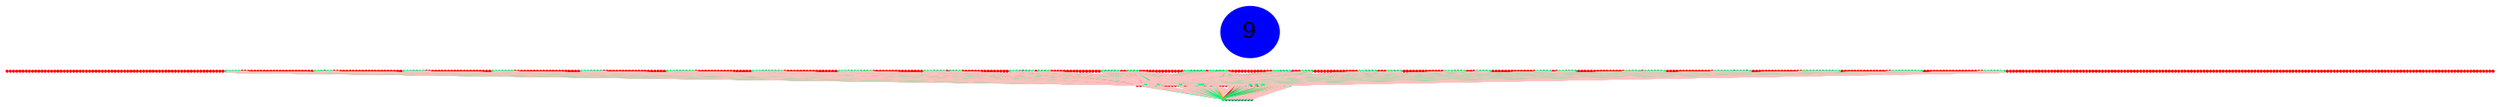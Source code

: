 graph {
	edge [bgcolor="purple:pink" color=yellow nodesep=0]
	graph [nodesep=0 ordering=out ranksep=0]
	I [label=9 color=blue height=0.02 style=filled width=0.02]
	x_0 [label="" color=red height=0.02 style=filled width=0.02]
	x_1 [label="" color=red height=0.02 style=filled width=0.02]
	x_2 [label="" color=red height=0.02 style=filled width=0.02]
	x_3 [label="" color=red height=0.02 style=filled width=0.02]
	x_4 [label="" color=red height=0.02 style=filled width=0.02]
	x_5 [label="" color=red height=0.02 style=filled width=0.02]
	x_6 [label="" color=red height=0.02 style=filled width=0.02]
	x_7 [label="" color=red height=0.02 style=filled width=0.02]
	x_8 [label="" color=red height=0.02 style=filled width=0.02]
	x_9 [label="" color=red height=0.02 style=filled width=0.02]
	x_10 [label="" color=red height=0.02 style=filled width=0.02]
	x_11 [label="" color=red height=0.02 style=filled width=0.02]
	x_12 [label="" color=red height=0.02 style=filled width=0.02]
	x_13 [label="" color=red height=0.02 style=filled width=0.02]
	x_14 [label="" color=red height=0.02 style=filled width=0.02]
	x_15 [label="" color=red height=0.02 style=filled width=0.02]
	x_16 [label="" color=red height=0.02 style=filled width=0.02]
	x_17 [label="" color=red height=0.02 style=filled width=0.02]
	x_18 [label="" color=red height=0.02 style=filled width=0.02]
	x_19 [label="" color=red height=0.02 style=filled width=0.02]
	x_20 [label="" color=red height=0.02 style=filled width=0.02]
	x_21 [label="" color=red height=0.02 style=filled width=0.02]
	x_22 [label="" color=red height=0.02 style=filled width=0.02]
	x_23 [label="" color=red height=0.02 style=filled width=0.02]
	x_24 [label="" color=red height=0.02 style=filled width=0.02]
	x_25 [label="" color=red height=0.02 style=filled width=0.02]
	x_26 [label="" color=red height=0.02 style=filled width=0.02]
	x_27 [label="" color=red height=0.02 style=filled width=0.02]
	x_28 [label="" color=red height=0.02 style=filled width=0.02]
	x_29 [label="" color=red height=0.02 style=filled width=0.02]
	x_30 [label="" color=red height=0.02 style=filled width=0.02]
	x_31 [label="" color=red height=0.02 style=filled width=0.02]
	x_32 [label="" color=red height=0.02 style=filled width=0.02]
	x_33 [label="" color=red height=0.02 style=filled width=0.02]
	x_34 [label="" color=red height=0.02 style=filled width=0.02]
	x_35 [label="" color=red height=0.02 style=filled width=0.02]
	x_36 [label="" color=red height=0.02 style=filled width=0.02]
	x_37 [label="" color=red height=0.02 style=filled width=0.02]
	x_38 [label="" color=red height=0.02 style=filled width=0.02]
	x_39 [label="" color=red height=0.02 style=filled width=0.02]
	x_40 [label="" color=red height=0.02 style=filled width=0.02]
	x_41 [label="" color=red height=0.02 style=filled width=0.02]
	x_42 [label="" color=red height=0.02 style=filled width=0.02]
	x_43 [label="" color=red height=0.02 style=filled width=0.02]
	x_44 [label="" color=red height=0.02 style=filled width=0.02]
	x_45 [label="" color=red height=0.02 style=filled width=0.02]
	x_46 [label="" color=red height=0.02 style=filled width=0.02]
	x_47 [label="" color=red height=0.02 style=filled width=0.02]
	x_48 [label="" color=red height=0.02 style=filled width=0.02]
	x_49 [label="" color=red height=0.02 style=filled width=0.02]
	x_50 [label="" color=red height=0.02 style=filled width=0.02]
	x_51 [label="" color=red height=0.02 style=filled width=0.02]
	x_52 [label="" color=red height=0.02 style=filled width=0.02]
	x_53 [label="" color=red height=0.02 style=filled width=0.02]
	x_54 [label="" color=red height=0.02 style=filled width=0.02]
	x_55 [label="" color=red height=0.02 style=filled width=0.02]
	x_56 [label="" color=red height=0.02 style=filled width=0.02]
	x_57 [label="" color=red height=0.02 style=filled width=0.02]
	x_58 [label="" color=red height=0.02 style=filled width=0.02]
	x_59 [label="" color=red height=0.02 style=filled width=0.02]
	x_60 [label="" color=red height=0.02 style=filled width=0.02]
	x_61 [label="" color=red height=0.02 style=filled width=0.02]
	x_62 [label="" color=red height=0.02 style=filled width=0.02]
	x_63 [label="" color=red height=0.02 style=filled width=0.02]
	x_64 [label="" color=red height=0.02 style=filled width=0.02]
	x_65 [label="" color=red height=0.02 style=filled width=0.02]
	x_66 [label="" color=red height=0.02 style=filled width=0.02]
	x_67 [label="" color=red height=0.02 style=filled width=0.02]
	x_68 [label="" color=red height=0.02 style=filled width=0.02]
	x_69 [label="" color=springgreen fillcolor=springgreen height=0.02 style=filled width=0.02]
	x_70 [label="" color=springgreen fillcolor=springgreen height=0.02 style=filled width=0.02]
	x_71 [label="" color=springgreen fillcolor=springgreen height=0.02 style=filled width=0.02]
	x_72 [label="" color=springgreen fillcolor=springgreen height=0.02 style=filled width=0.02]
	x_73 [label="" color=springgreen fillcolor=springgreen height=0.02 style=filled width=0.02]
	x_74 [label="" color=red height=0.02 style=filled width=0.02]
	x_75 [label="" color=red height=0.02 style=filled width=0.02]
	x_76 [label="" color=red height=0.02 style=filled width=0.02]
	x_77 [label="" color=red height=0.02 style=filled width=0.02]
	x_78 [label="" color=red height=0.02 style=filled width=0.02]
	x_79 [label="" color=red height=0.02 style=filled width=0.02]
	x_80 [label="" color=red height=0.02 style=filled width=0.02]
	x_81 [label="" color=red height=0.02 style=filled width=0.02]
	x_82 [label="" color=red height=0.02 style=filled width=0.02]
	x_83 [label="" color=red height=0.02 style=filled width=0.02]
	x_84 [label="" color=red height=0.02 style=filled width=0.02]
	x_85 [label="" color=red height=0.02 style=filled width=0.02]
	x_86 [label="" color=red height=0.02 style=filled width=0.02]
	x_87 [label="" color=red height=0.02 style=filled width=0.02]
	x_88 [label="" color=red height=0.02 style=filled width=0.02]
	x_89 [label="" color=red height=0.02 style=filled width=0.02]
	x_90 [label="" color=red height=0.02 style=filled width=0.02]
	x_91 [label="" color=red height=0.02 style=filled width=0.02]
	x_92 [label="" color=red height=0.02 style=filled width=0.02]
	x_93 [label="" color=red height=0.02 style=filled width=0.02]
	x_94 [label="" color=red height=0.02 style=filled width=0.02]
	x_95 [label="" color=red height=0.02 style=filled width=0.02]
	x_96 [label="" color=red height=0.02 style=filled width=0.02]
	x_97 [label="" color=springgreen fillcolor=springgreen height=0.02 style=filled width=0.02]
	x_98 [label="" color=springgreen1 fillcolor=springgreen1 height=0.02 style=filled width=0.02]
	x_99 [label="" color=springgreen3 fillcolor=springgreen3 height=0.02 style=filled width=0.02]
	x_100 [label="" color=springgreen4 fillcolor=springgreen4 height=0.02 style=filled width=0.02]
	x_101 [label="" color=springgreen1 fillcolor=springgreen1 height=0.02 style=filled width=0.02]
	x_102 [label="" color=springgreen fillcolor=springgreen height=0.02 style=filled width=0.02]
	x_103 [label="" color=red height=0.02 style=filled width=0.02]
	x_104 [label="" color=red height=0.02 style=filled width=0.02]
	x_105 [label="" color=red height=0.02 style=filled width=0.02]
	x_106 [label="" color=red height=0.02 style=filled width=0.02]
	x_107 [label="" color=red height=0.02 style=filled width=0.02]
	x_108 [label="" color=red height=0.02 style=filled width=0.02]
	x_109 [label="" color=red height=0.02 style=filled width=0.02]
	x_110 [label="" color=red height=0.02 style=filled width=0.02]
	x_111 [label="" color=red height=0.02 style=filled width=0.02]
	x_112 [label="" color=red height=0.02 style=filled width=0.02]
	x_113 [label="" color=red height=0.02 style=filled width=0.02]
	x_114 [label="" color=red height=0.02 style=filled width=0.02]
	x_115 [label="" color=red height=0.02 style=filled width=0.02]
	x_116 [label="" color=red height=0.02 style=filled width=0.02]
	x_117 [label="" color=red height=0.02 style=filled width=0.02]
	x_118 [label="" color=red height=0.02 style=filled width=0.02]
	x_119 [label="" color=red height=0.02 style=filled width=0.02]
	x_120 [label="" color=red height=0.02 style=filled width=0.02]
	x_121 [label="" color=red height=0.02 style=filled width=0.02]
	x_122 [label="" color=red height=0.02 style=filled width=0.02]
	x_123 [label="" color=red height=0.02 style=filled width=0.02]
	x_124 [label="" color=red height=0.02 style=filled width=0.02]
	x_125 [label="" color=springgreen fillcolor=springgreen height=0.02 style=filled width=0.02]
	x_126 [label="" color=springgreen fillcolor=springgreen height=0.02 style=filled width=0.02]
	x_127 [label="" color=springgreen1 fillcolor=springgreen1 height=0.02 style=filled width=0.02]
	x_128 [label="" color=springgreen3 fillcolor=springgreen3 height=0.02 style=filled width=0.02]
	x_129 [label="" color=springgreen3 fillcolor=springgreen3 height=0.02 style=filled width=0.02]
	x_130 [label="" color=springgreen1 fillcolor=springgreen1 height=0.02 style=filled width=0.02]
	x_131 [label="" color=springgreen fillcolor=springgreen height=0.02 style=filled width=0.02]
	x_132 [label="" color=red height=0.02 style=filled width=0.02]
	x_133 [label="" color=red height=0.02 style=filled width=0.02]
	x_134 [label="" color=red height=0.02 style=filled width=0.02]
	x_135 [label="" color=red height=0.02 style=filled width=0.02]
	x_136 [label="" color=red height=0.02 style=filled width=0.02]
	x_137 [label="" color=red height=0.02 style=filled width=0.02]
	x_138 [label="" color=red height=0.02 style=filled width=0.02]
	x_139 [label="" color=red height=0.02 style=filled width=0.02]
	x_140 [label="" color=red height=0.02 style=filled width=0.02]
	x_141 [label="" color=red height=0.02 style=filled width=0.02]
	x_142 [label="" color=red height=0.02 style=filled width=0.02]
	x_143 [label="" color=red height=0.02 style=filled width=0.02]
	x_144 [label="" color=red height=0.02 style=filled width=0.02]
	x_145 [label="" color=red height=0.02 style=filled width=0.02]
	x_146 [label="" color=red height=0.02 style=filled width=0.02]
	x_147 [label="" color=red height=0.02 style=filled width=0.02]
	x_148 [label="" color=red height=0.02 style=filled width=0.02]
	x_149 [label="" color=red height=0.02 style=filled width=0.02]
	x_150 [label="" color=red height=0.02 style=filled width=0.02]
	x_151 [label="" color=red height=0.02 style=filled width=0.02]
	x_152 [label="" color=red height=0.02 style=filled width=0.02]
	x_153 [label="" color=springgreen fillcolor=springgreen height=0.02 style=filled width=0.02]
	x_154 [label="" color=springgreen fillcolor=springgreen height=0.02 style=filled width=0.02]
	x_155 [label="" color=springgreen1 fillcolor=springgreen1 height=0.02 style=filled width=0.02]
	x_156 [label="" color=springgreen3 fillcolor=springgreen3 height=0.02 style=filled width=0.02]
	x_157 [label="" color=springgreen3 fillcolor=springgreen3 height=0.02 style=filled width=0.02]
	x_158 [label="" color=springgreen3 fillcolor=springgreen3 height=0.02 style=filled width=0.02]
	x_159 [label="" color=springgreen2 fillcolor=springgreen2 height=0.02 style=filled width=0.02]
	x_160 [label="" color=red height=0.02 style=filled width=0.02]
	x_161 [label="" color=red height=0.02 style=filled width=0.02]
	x_162 [label="" color=red height=0.02 style=filled width=0.02]
	x_163 [label="" color=red height=0.02 style=filled width=0.02]
	x_164 [label="" color=red height=0.02 style=filled width=0.02]
	x_165 [label="" color=red height=0.02 style=filled width=0.02]
	x_166 [label="" color=red height=0.02 style=filled width=0.02]
	x_167 [label="" color=red height=0.02 style=filled width=0.02]
	x_168 [label="" color=red height=0.02 style=filled width=0.02]
	x_169 [label="" color=red height=0.02 style=filled width=0.02]
	x_170 [label="" color=red height=0.02 style=filled width=0.02]
	x_171 [label="" color=red height=0.02 style=filled width=0.02]
	x_172 [label="" color=red height=0.02 style=filled width=0.02]
	x_173 [label="" color=red height=0.02 style=filled width=0.02]
	x_174 [label="" color=red height=0.02 style=filled width=0.02]
	x_175 [label="" color=red height=0.02 style=filled width=0.02]
	x_176 [label="" color=red height=0.02 style=filled width=0.02]
	x_177 [label="" color=red height=0.02 style=filled width=0.02]
	x_178 [label="" color=red height=0.02 style=filled width=0.02]
	x_179 [label="" color=red height=0.02 style=filled width=0.02]
	x_180 [label="" color=red height=0.02 style=filled width=0.02]
	x_181 [label="" color=springgreen fillcolor=springgreen height=0.02 style=filled width=0.02]
	x_182 [label="" color=springgreen fillcolor=springgreen height=0.02 style=filled width=0.02]
	x_183 [label="" color=springgreen2 fillcolor=springgreen2 height=0.02 style=filled width=0.02]
	x_184 [label="" color=springgreen3 fillcolor=springgreen3 height=0.02 style=filled width=0.02]
	x_185 [label="" color=springgreen3 fillcolor=springgreen3 height=0.02 style=filled width=0.02]
	x_186 [label="" color=springgreen3 fillcolor=springgreen3 height=0.02 style=filled width=0.02]
	x_187 [label="" color=springgreen3 fillcolor=springgreen3 height=0.02 style=filled width=0.02]
	x_188 [label="" color=red height=0.02 style=filled width=0.02]
	x_189 [label="" color=red height=0.02 style=filled width=0.02]
	x_190 [label="" color=red height=0.02 style=filled width=0.02]
	x_191 [label="" color=red height=0.02 style=filled width=0.02]
	x_192 [label="" color=red height=0.02 style=filled width=0.02]
	x_193 [label="" color=red height=0.02 style=filled width=0.02]
	x_194 [label="" color=red height=0.02 style=filled width=0.02]
	x_195 [label="" color=red height=0.02 style=filled width=0.02]
	x_196 [label="" color=red height=0.02 style=filled width=0.02]
	x_197 [label="" color=red height=0.02 style=filled width=0.02]
	x_198 [label="" color=red height=0.02 style=filled width=0.02]
	x_199 [label="" color=red height=0.02 style=filled width=0.02]
	x_200 [label="" color=red height=0.02 style=filled width=0.02]
	x_201 [label="" color=red height=0.02 style=filled width=0.02]
	x_202 [label="" color=red height=0.02 style=filled width=0.02]
	x_203 [label="" color=red height=0.02 style=filled width=0.02]
	x_204 [label="" color=red height=0.02 style=filled width=0.02]
	x_205 [label="" color=red height=0.02 style=filled width=0.02]
	x_206 [label="" color=red height=0.02 style=filled width=0.02]
	x_207 [label="" color=red height=0.02 style=filled width=0.02]
	x_208 [label="" color=springgreen fillcolor=springgreen height=0.02 style=filled width=0.02]
	x_209 [label="" color=springgreen fillcolor=springgreen height=0.02 style=filled width=0.02]
	x_210 [label="" color=springgreen1 fillcolor=springgreen1 height=0.02 style=filled width=0.02]
	x_211 [label="" color=springgreen3 fillcolor=springgreen3 height=0.02 style=filled width=0.02]
	x_212 [label="" color=springgreen3 fillcolor=springgreen3 height=0.02 style=filled width=0.02]
	x_213 [label="" color=springgreen3 fillcolor=springgreen3 height=0.02 style=filled width=0.02]
	x_214 [label="" color=springgreen3 fillcolor=springgreen3 height=0.02 style=filled width=0.02]
	x_215 [label="" color=springgreen3 fillcolor=springgreen3 height=0.02 style=filled width=0.02]
	x_216 [label="" color=springgreen fillcolor=springgreen height=0.02 style=filled width=0.02]
	x_217 [label="" color=red height=0.02 style=filled width=0.02]
	x_218 [label="" color=red height=0.02 style=filled width=0.02]
	x_219 [label="" color=red height=0.02 style=filled width=0.02]
	x_220 [label="" color=red height=0.02 style=filled width=0.02]
	x_221 [label="" color=red height=0.02 style=filled width=0.02]
	x_222 [label="" color=red height=0.02 style=filled width=0.02]
	x_223 [label="" color=red height=0.02 style=filled width=0.02]
	x_224 [label="" color=red height=0.02 style=filled width=0.02]
	x_225 [label="" color=red height=0.02 style=filled width=0.02]
	x_226 [label="" color=red height=0.02 style=filled width=0.02]
	x_227 [label="" color=red height=0.02 style=filled width=0.02]
	x_228 [label="" color=red height=0.02 style=filled width=0.02]
	x_229 [label="" color=red height=0.02 style=filled width=0.02]
	x_230 [label="" color=red height=0.02 style=filled width=0.02]
	x_231 [label="" color=red height=0.02 style=filled width=0.02]
	x_232 [label="" color=red height=0.02 style=filled width=0.02]
	x_233 [label="" color=red height=0.02 style=filled width=0.02]
	x_234 [label="" color=red height=0.02 style=filled width=0.02]
	x_235 [label="" color=springgreen fillcolor=springgreen height=0.02 style=filled width=0.02]
	x_236 [label="" color=springgreen fillcolor=springgreen height=0.02 style=filled width=0.02]
	x_237 [label="" color=springgreen1 fillcolor=springgreen1 height=0.02 style=filled width=0.02]
	x_238 [label="" color=springgreen3 fillcolor=springgreen3 height=0.02 style=filled width=0.02]
	x_239 [label="" color=springgreen3 fillcolor=springgreen3 height=0.02 style=filled width=0.02]
	x_240 [label="" color=springgreen3 fillcolor=springgreen3 height=0.02 style=filled width=0.02]
	x_241 [label="" color=springgreen3 fillcolor=springgreen3 height=0.02 style=filled width=0.02]
	x_242 [label="" color=springgreen3 fillcolor=springgreen3 height=0.02 style=filled width=0.02]
	x_243 [label="" color=springgreen3 fillcolor=springgreen3 height=0.02 style=filled width=0.02]
	x_244 [label="" color=springgreen fillcolor=springgreen height=0.02 style=filled width=0.02]
	x_245 [label="" color=red height=0.02 style=filled width=0.02]
	x_246 [label="" color=red height=0.02 style=filled width=0.02]
	x_247 [label="" color=red height=0.02 style=filled width=0.02]
	x_248 [label="" color=red height=0.02 style=filled width=0.02]
	x_249 [label="" color=red height=0.02 style=filled width=0.02]
	x_250 [label="" color=red height=0.02 style=filled width=0.02]
	x_251 [label="" color=red height=0.02 style=filled width=0.02]
	x_252 [label="" color=red height=0.02 style=filled width=0.02]
	x_253 [label="" color=red height=0.02 style=filled width=0.02]
	x_254 [label="" color=red height=0.02 style=filled width=0.02]
	x_255 [label="" color=red height=0.02 style=filled width=0.02]
	x_256 [label="" color=red height=0.02 style=filled width=0.02]
	x_257 [label="" color=red height=0.02 style=filled width=0.02]
	x_258 [label="" color=red height=0.02 style=filled width=0.02]
	x_259 [label="" color=red height=0.02 style=filled width=0.02]
	x_260 [label="" color=red height=0.02 style=filled width=0.02]
	x_261 [label="" color=red height=0.02 style=filled width=0.02]
	x_262 [label="" color=springgreen fillcolor=springgreen height=0.02 style=filled width=0.02]
	x_263 [label="" color=springgreen fillcolor=springgreen height=0.02 style=filled width=0.02]
	x_264 [label="" color=springgreen1 fillcolor=springgreen1 height=0.02 style=filled width=0.02]
	x_265 [label="" color=springgreen3 fillcolor=springgreen3 height=0.02 style=filled width=0.02]
	x_266 [label="" color=springgreen3 fillcolor=springgreen3 height=0.02 style=filled width=0.02]
	x_267 [label="" color=springgreen2 fillcolor=springgreen2 height=0.02 style=filled width=0.02]
	x_268 [label="" color=springgreen1 fillcolor=springgreen1 height=0.02 style=filled width=0.02]
	x_269 [label="" color=springgreen3 fillcolor=springgreen3 height=0.02 style=filled width=0.02]
	x_270 [label="" color=springgreen3 fillcolor=springgreen3 height=0.02 style=filled width=0.02]
	x_271 [label="" color=springgreen3 fillcolor=springgreen3 height=0.02 style=filled width=0.02]
	x_272 [label="" color=springgreen2 fillcolor=springgreen2 height=0.02 style=filled width=0.02]
	x_273 [label="" color=red height=0.02 style=filled width=0.02]
	x_274 [label="" color=red height=0.02 style=filled width=0.02]
	x_275 [label="" color=red height=0.02 style=filled width=0.02]
	x_276 [label="" color=red height=0.02 style=filled width=0.02]
	x_277 [label="" color=red height=0.02 style=filled width=0.02]
	x_278 [label="" color=red height=0.02 style=filled width=0.02]
	x_279 [label="" color=red height=0.02 style=filled width=0.02]
	x_280 [label="" color=red height=0.02 style=filled width=0.02]
	x_281 [label="" color=red height=0.02 style=filled width=0.02]
	x_282 [label="" color=red height=0.02 style=filled width=0.02]
	x_283 [label="" color=red height=0.02 style=filled width=0.02]
	x_284 [label="" color=red height=0.02 style=filled width=0.02]
	x_285 [label="" color=red height=0.02 style=filled width=0.02]
	x_286 [label="" color=red height=0.02 style=filled width=0.02]
	x_287 [label="" color=red height=0.02 style=filled width=0.02]
	x_288 [label="" color=red height=0.02 style=filled width=0.02]
	x_289 [label="" color=springgreen fillcolor=springgreen height=0.02 style=filled width=0.02]
	x_290 [label="" color=springgreen fillcolor=springgreen height=0.02 style=filled width=0.02]
	x_291 [label="" color=springgreen1 fillcolor=springgreen1 height=0.02 style=filled width=0.02]
	x_292 [label="" color=springgreen3 fillcolor=springgreen3 height=0.02 style=filled width=0.02]
	x_293 [label="" color=springgreen3 fillcolor=springgreen3 height=0.02 style=filled width=0.02]
	x_294 [label="" color=springgreen3 fillcolor=springgreen3 height=0.02 style=filled width=0.02]
	x_295 [label="" color=springgreen1 fillcolor=springgreen1 height=0.02 style=filled width=0.02]
	x_296 [label="" color=red height=0.02 style=filled width=0.02]
	x_297 [label="" color=springgreen3 fillcolor=springgreen3 height=0.02 style=filled width=0.02]
	x_298 [label="" color=springgreen3 fillcolor=springgreen3 height=0.02 style=filled width=0.02]
	x_299 [label="" color=springgreen3 fillcolor=springgreen3 height=0.02 style=filled width=0.02]
	x_300 [label="" color=springgreen2 fillcolor=springgreen2 height=0.02 style=filled width=0.02]
	x_301 [label="" color=red height=0.02 style=filled width=0.02]
	x_302 [label="" color=red height=0.02 style=filled width=0.02]
	x_303 [label="" color=red height=0.02 style=filled width=0.02]
	x_304 [label="" color=red height=0.02 style=filled width=0.02]
	x_305 [label="" color=red height=0.02 style=filled width=0.02]
	x_306 [label="" color=red height=0.02 style=filled width=0.02]
	x_307 [label="" color=red height=0.02 style=filled width=0.02]
	x_308 [label="" color=red height=0.02 style=filled width=0.02]
	x_309 [label="" color=red height=0.02 style=filled width=0.02]
	x_310 [label="" color=red height=0.02 style=filled width=0.02]
	x_311 [label="" color=red height=0.02 style=filled width=0.02]
	x_312 [label="" color=red height=0.02 style=filled width=0.02]
	x_313 [label="" color=red height=0.02 style=filled width=0.02]
	x_314 [label="" color=red height=0.02 style=filled width=0.02]
	x_315 [label="" color=red height=0.02 style=filled width=0.02]
	x_316 [label="" color=springgreen fillcolor=springgreen height=0.02 style=filled width=0.02]
	x_317 [label="" color=springgreen fillcolor=springgreen height=0.02 style=filled width=0.02]
	x_318 [label="" color=springgreen2 fillcolor=springgreen2 height=0.02 style=filled width=0.02]
	x_319 [label="" color=springgreen3 fillcolor=springgreen3 height=0.02 style=filled width=0.02]
	x_320 [label="" color=springgreen4 fillcolor=springgreen4 height=0.02 style=filled width=0.02]
	x_321 [label="" color=springgreen3 fillcolor=springgreen3 height=0.02 style=filled width=0.02]
	x_322 [label="" color=springgreen3 fillcolor=springgreen3 height=0.02 style=filled width=0.02]
	x_323 [label="" color=springgreen fillcolor=springgreen height=0.02 style=filled width=0.02]
	x_324 [label="" color=red height=0.02 style=filled width=0.02]
	x_325 [label="" color=springgreen3 fillcolor=springgreen3 height=0.02 style=filled width=0.02]
	x_326 [label="" color=springgreen3 fillcolor=springgreen3 height=0.02 style=filled width=0.02]
	x_327 [label="" color=springgreen3 fillcolor=springgreen3 height=0.02 style=filled width=0.02]
	x_328 [label="" color=springgreen2 fillcolor=springgreen2 height=0.02 style=filled width=0.02]
	x_329 [label="" color=red height=0.02 style=filled width=0.02]
	x_330 [label="" color=red height=0.02 style=filled width=0.02]
	x_331 [label="" color=red height=0.02 style=filled width=0.02]
	x_332 [label="" color=red height=0.02 style=filled width=0.02]
	x_333 [label="" color=red height=0.02 style=filled width=0.02]
	x_334 [label="" color=red height=0.02 style=filled width=0.02]
	x_335 [label="" color=red height=0.02 style=filled width=0.02]
	x_336 [label="" color=red height=0.02 style=filled width=0.02]
	x_337 [label="" color=red height=0.02 style=filled width=0.02]
	x_338 [label="" color=red height=0.02 style=filled width=0.02]
	x_339 [label="" color=red height=0.02 style=filled width=0.02]
	x_340 [label="" color=red height=0.02 style=filled width=0.02]
	x_341 [label="" color=red height=0.02 style=filled width=0.02]
	x_342 [label="" color=red height=0.02 style=filled width=0.02]
	x_343 [label="" color=red height=0.02 style=filled width=0.02]
	x_344 [label="" color=red height=0.02 style=filled width=0.02]
	x_345 [label="" color=springgreen fillcolor=springgreen height=0.02 style=filled width=0.02]
	x_346 [label="" color=springgreen3 fillcolor=springgreen3 height=0.02 style=filled width=0.02]
	x_347 [label="" color=springgreen3 fillcolor=springgreen3 height=0.02 style=filled width=0.02]
	x_348 [label="" color=springgreen3 fillcolor=springgreen3 height=0.02 style=filled width=0.02]
	x_349 [label="" color=springgreen3 fillcolor=springgreen3 height=0.02 style=filled width=0.02]
	x_350 [label="" color=springgreen1 fillcolor=springgreen1 height=0.02 style=filled width=0.02]
	x_351 [label="" color=red height=0.02 style=filled width=0.02]
	x_352 [label="" color=red height=0.02 style=filled width=0.02]
	x_353 [label="" color=springgreen3 fillcolor=springgreen3 height=0.02 style=filled width=0.02]
	x_354 [label="" color=springgreen3 fillcolor=springgreen3 height=0.02 style=filled width=0.02]
	x_355 [label="" color=springgreen3 fillcolor=springgreen3 height=0.02 style=filled width=0.02]
	x_356 [label="" color=springgreen2 fillcolor=springgreen2 height=0.02 style=filled width=0.02]
	x_357 [label="" color=red height=0.02 style=filled width=0.02]
	x_358 [label="" color=red height=0.02 style=filled width=0.02]
	x_359 [label="" color=red height=0.02 style=filled width=0.02]
	x_360 [label="" color=red height=0.02 style=filled width=0.02]
	x_361 [label="" color=red height=0.02 style=filled width=0.02]
	x_362 [label="" color=red height=0.02 style=filled width=0.02]
	x_363 [label="" color=red height=0.02 style=filled width=0.02]
	x_364 [label="" color=red height=0.02 style=filled width=0.02]
	x_365 [label="" color=red height=0.02 style=filled width=0.02]
	x_366 [label="" color=red height=0.02 style=filled width=0.02]
	x_367 [label="" color=red height=0.02 style=filled width=0.02]
	x_368 [label="" color=red height=0.02 style=filled width=0.02]
	x_369 [label="" color=red height=0.02 style=filled width=0.02]
	x_370 [label="" color=red height=0.02 style=filled width=0.02]
	x_371 [label="" color=springgreen fillcolor=springgreen height=0.02 style=filled width=0.02]
	x_372 [label="" color=springgreen1 fillcolor=springgreen1 height=0.02 style=filled width=0.02]
	x_373 [label="" color=springgreen3 fillcolor=springgreen3 height=0.02 style=filled width=0.02]
	x_374 [label="" color=springgreen3 fillcolor=springgreen3 height=0.02 style=filled width=0.02]
	x_375 [label="" color=springgreen3 fillcolor=springgreen3 height=0.02 style=filled width=0.02]
	x_376 [label="" color=springgreen3 fillcolor=springgreen3 height=0.02 style=filled width=0.02]
	x_377 [label="" color=springgreen1 fillcolor=springgreen1 height=0.02 style=filled width=0.02]
	x_378 [label="" color=red height=0.02 style=filled width=0.02]
	x_379 [label="" color=springgreen fillcolor=springgreen height=0.02 style=filled width=0.02]
	x_380 [label="" color=springgreen fillcolor=springgreen height=0.02 style=filled width=0.02]
	x_381 [label="" color=springgreen3 fillcolor=springgreen3 height=0.02 style=filled width=0.02]
	x_382 [label="" color=springgreen3 fillcolor=springgreen3 height=0.02 style=filled width=0.02]
	x_383 [label="" color=springgreen3 fillcolor=springgreen3 height=0.02 style=filled width=0.02]
	x_384 [label="" color=springgreen1 fillcolor=springgreen1 height=0.02 style=filled width=0.02]
	x_385 [label="" color=red height=0.02 style=filled width=0.02]
	x_386 [label="" color=red height=0.02 style=filled width=0.02]
	x_387 [label="" color=red height=0.02 style=filled width=0.02]
	x_388 [label="" color=red height=0.02 style=filled width=0.02]
	x_389 [label="" color=red height=0.02 style=filled width=0.02]
	x_390 [label="" color=red height=0.02 style=filled width=0.02]
	x_391 [label="" color=red height=0.02 style=filled width=0.02]
	x_392 [label="" color=red height=0.02 style=filled width=0.02]
	x_393 [label="" color=red height=0.02 style=filled width=0.02]
	x_394 [label="" color=red height=0.02 style=filled width=0.02]
	x_395 [label="" color=red height=0.02 style=filled width=0.02]
	x_396 [label="" color=red height=0.02 style=filled width=0.02]
	x_397 [label="" color=red height=0.02 style=filled width=0.02]
	x_398 [label="" color=red height=0.02 style=filled width=0.02]
	x_399 [label="" color=springgreen fillcolor=springgreen height=0.02 style=filled width=0.02]
	x_400 [label="" color=springgreen1 fillcolor=springgreen1 height=0.02 style=filled width=0.02]
	x_401 [label="" color=springgreen3 fillcolor=springgreen3 height=0.02 style=filled width=0.02]
	x_402 [label="" color=springgreen3 fillcolor=springgreen3 height=0.02 style=filled width=0.02]
	x_403 [label="" color=springgreen3 fillcolor=springgreen3 height=0.02 style=filled width=0.02]
	x_404 [label="" color=springgreen fillcolor=springgreen height=0.02 style=filled width=0.02]
	x_405 [label="" color=red height=0.02 style=filled width=0.02]
	x_406 [label="" color=red height=0.02 style=filled width=0.02]
	x_407 [label="" color=red height=0.02 style=filled width=0.02]
	x_408 [label="" color=springgreen fillcolor=springgreen height=0.02 style=filled width=0.02]
	x_409 [label="" color=springgreen3 fillcolor=springgreen3 height=0.02 style=filled width=0.02]
	x_410 [label="" color=springgreen3 fillcolor=springgreen3 height=0.02 style=filled width=0.02]
	x_411 [label="" color=springgreen3 fillcolor=springgreen3 height=0.02 style=filled width=0.02]
	x_412 [label="" color=red height=0.02 style=filled width=0.02]
	x_413 [label="" color=red height=0.02 style=filled width=0.02]
	x_414 [label="" color=red height=0.02 style=filled width=0.02]
	x_415 [label="" color=red height=0.02 style=filled width=0.02]
	x_416 [label="" color=red height=0.02 style=filled width=0.02]
	x_417 [label="" color=red height=0.02 style=filled width=0.02]
	x_418 [label="" color=red height=0.02 style=filled width=0.02]
	x_419 [label="" color=red height=0.02 style=filled width=0.02]
	x_420 [label="" color=red height=0.02 style=filled width=0.02]
	x_421 [label="" color=red height=0.02 style=filled width=0.02]
	x_422 [label="" color=red height=0.02 style=filled width=0.02]
	x_423 [label="" color=red height=0.02 style=filled width=0.02]
	x_424 [label="" color=red height=0.02 style=filled width=0.02]
	x_425 [label="" color=red height=0.02 style=filled width=0.02]
	x_426 [label="" color=springgreen fillcolor=springgreen height=0.02 style=filled width=0.02]
	x_427 [label="" color=springgreen fillcolor=springgreen height=0.02 style=filled width=0.02]
	x_428 [label="" color=springgreen3 fillcolor=springgreen3 height=0.02 style=filled width=0.02]
	x_429 [label="" color=springgreen3 fillcolor=springgreen3 height=0.02 style=filled width=0.02]
	x_430 [label="" color=springgreen3 fillcolor=springgreen3 height=0.02 style=filled width=0.02]
	x_431 [label="" color=springgreen2 fillcolor=springgreen2 height=0.02 style=filled width=0.02]
	x_432 [label="" color=red height=0.02 style=filled width=0.02]
	x_433 [label="" color=red height=0.02 style=filled width=0.02]
	x_434 [label="" color=red height=0.02 style=filled width=0.02]
	x_435 [label="" color=springgreen fillcolor=springgreen height=0.02 style=filled width=0.02]
	x_436 [label="" color=springgreen2 fillcolor=springgreen2 height=0.02 style=filled width=0.02]
	x_437 [label="" color=springgreen3 fillcolor=springgreen3 height=0.02 style=filled width=0.02]
	x_438 [label="" color=springgreen3 fillcolor=springgreen3 height=0.02 style=filled width=0.02]
	x_439 [label="" color=springgreen2 fillcolor=springgreen2 height=0.02 style=filled width=0.02]
	x_440 [label="" color=red height=0.02 style=filled width=0.02]
	x_441 [label="" color=red height=0.02 style=filled width=0.02]
	x_442 [label="" color=red height=0.02 style=filled width=0.02]
	x_443 [label="" color=red height=0.02 style=filled width=0.02]
	x_444 [label="" color=red height=0.02 style=filled width=0.02]
	x_445 [label="" color=red height=0.02 style=filled width=0.02]
	x_446 [label="" color=red height=0.02 style=filled width=0.02]
	x_447 [label="" color=red height=0.02 style=filled width=0.02]
	x_448 [label="" color=red height=0.02 style=filled width=0.02]
	x_449 [label="" color=red height=0.02 style=filled width=0.02]
	x_450 [label="" color=red height=0.02 style=filled width=0.02]
	x_451 [label="" color=red height=0.02 style=filled width=0.02]
	x_452 [label="" color=red height=0.02 style=filled width=0.02]
	x_453 [label="" color=springgreen fillcolor=springgreen height=0.02 style=filled width=0.02]
	x_454 [label="" color=springgreen fillcolor=springgreen height=0.02 style=filled width=0.02]
	x_455 [label="" color=springgreen2 fillcolor=springgreen2 height=0.02 style=filled width=0.02]
	x_456 [label="" color=springgreen3 fillcolor=springgreen3 height=0.02 style=filled width=0.02]
	x_457 [label="" color=springgreen3 fillcolor=springgreen3 height=0.02 style=filled width=0.02]
	x_458 [label="" color=springgreen3 fillcolor=springgreen3 height=0.02 style=filled width=0.02]
	x_459 [label="" color=springgreen1 fillcolor=springgreen1 height=0.02 style=filled width=0.02]
	x_460 [label="" color=red height=0.02 style=filled width=0.02]
	x_461 [label="" color=red height=0.02 style=filled width=0.02]
	x_462 [label="" color=red height=0.02 style=filled width=0.02]
	x_463 [label="" color=springgreen1 fillcolor=springgreen1 height=0.02 style=filled width=0.02]
	x_464 [label="" color=springgreen3 fillcolor=springgreen3 height=0.02 style=filled width=0.02]
	x_465 [label="" color=springgreen3 fillcolor=springgreen3 height=0.02 style=filled width=0.02]
	x_466 [label="" color=springgreen3 fillcolor=springgreen3 height=0.02 style=filled width=0.02]
	x_467 [label="" color=springgreen fillcolor=springgreen height=0.02 style=filled width=0.02]
	x_468 [label="" color=red height=0.02 style=filled width=0.02]
	x_469 [label="" color=red height=0.02 style=filled width=0.02]
	x_470 [label="" color=red height=0.02 style=filled width=0.02]
	x_471 [label="" color=red height=0.02 style=filled width=0.02]
	x_472 [label="" color=red height=0.02 style=filled width=0.02]
	x_473 [label="" color=red height=0.02 style=filled width=0.02]
	x_474 [label="" color=red height=0.02 style=filled width=0.02]
	x_475 [label="" color=red height=0.02 style=filled width=0.02]
	x_476 [label="" color=red height=0.02 style=filled width=0.02]
	x_477 [label="" color=red height=0.02 style=filled width=0.02]
	x_478 [label="" color=red height=0.02 style=filled width=0.02]
	x_479 [label="" color=red height=0.02 style=filled width=0.02]
	x_480 [label="" color=red height=0.02 style=filled width=0.02]
	x_481 [label="" color=red height=0.02 style=filled width=0.02]
	x_482 [label="" color=springgreen fillcolor=springgreen height=0.02 style=filled width=0.02]
	x_483 [label="" color=springgreen3 fillcolor=springgreen3 height=0.02 style=filled width=0.02]
	x_484 [label="" color=springgreen3 fillcolor=springgreen3 height=0.02 style=filled width=0.02]
	x_485 [label="" color=springgreen3 fillcolor=springgreen3 height=0.02 style=filled width=0.02]
	x_486 [label="" color=springgreen1 fillcolor=springgreen1 height=0.02 style=filled width=0.02]
	x_487 [label="" color=red height=0.02 style=filled width=0.02]
	x_488 [label="" color=red height=0.02 style=filled width=0.02]
	x_489 [label="" color=springgreen fillcolor=springgreen height=0.02 style=filled width=0.02]
	x_490 [label="" color=springgreen fillcolor=springgreen height=0.02 style=filled width=0.02]
	x_491 [label="" color=springgreen3 fillcolor=springgreen3 height=0.02 style=filled width=0.02]
	x_492 [label="" color=springgreen3 fillcolor=springgreen3 height=0.02 style=filled width=0.02]
	x_493 [label="" color=springgreen3 fillcolor=springgreen3 height=0.02 style=filled width=0.02]
	x_494 [label="" color=springgreen3 fillcolor=springgreen3 height=0.02 style=filled width=0.02]
	x_495 [label="" color=red height=0.02 style=filled width=0.02]
	x_496 [label="" color=red height=0.02 style=filled width=0.02]
	x_497 [label="" color=red height=0.02 style=filled width=0.02]
	x_498 [label="" color=red height=0.02 style=filled width=0.02]
	x_499 [label="" color=red height=0.02 style=filled width=0.02]
	x_500 [label="" color=red height=0.02 style=filled width=0.02]
	x_501 [label="" color=red height=0.02 style=filled width=0.02]
	x_502 [label="" color=red height=0.02 style=filled width=0.02]
	x_503 [label="" color=red height=0.02 style=filled width=0.02]
	x_504 [label="" color=red height=0.02 style=filled width=0.02]
	x_505 [label="" color=red height=0.02 style=filled width=0.02]
	x_506 [label="" color=red height=0.02 style=filled width=0.02]
	x_507 [label="" color=red height=0.02 style=filled width=0.02]
	x_508 [label="" color=red height=0.02 style=filled width=0.02]
	x_509 [label="" color=red height=0.02 style=filled width=0.02]
	x_510 [label="" color=springgreen fillcolor=springgreen height=0.02 style=filled width=0.02]
	x_511 [label="" color=springgreen3 fillcolor=springgreen3 height=0.02 style=filled width=0.02]
	x_512 [label="" color=springgreen3 fillcolor=springgreen3 height=0.02 style=filled width=0.02]
	x_513 [label="" color=springgreen3 fillcolor=springgreen3 height=0.02 style=filled width=0.02]
	x_514 [label="" color=springgreen1 fillcolor=springgreen1 height=0.02 style=filled width=0.02]
	x_515 [label="" color=red height=0.02 style=filled width=0.02]
	x_516 [label="" color=springgreen2 fillcolor=springgreen2 height=0.02 style=filled width=0.02]
	x_517 [label="" color=springgreen3 fillcolor=springgreen3 height=0.02 style=filled width=0.02]
	x_518 [label="" color=springgreen3 fillcolor=springgreen3 height=0.02 style=filled width=0.02]
	x_519 [label="" color=springgreen3 fillcolor=springgreen3 height=0.02 style=filled width=0.02]
	x_520 [label="" color=springgreen3 fillcolor=springgreen3 height=0.02 style=filled width=0.02]
	x_521 [label="" color=springgreen3 fillcolor=springgreen3 height=0.02 style=filled width=0.02]
	x_522 [label="" color=springgreen fillcolor=springgreen height=0.02 style=filled width=0.02]
	x_523 [label="" color=red height=0.02 style=filled width=0.02]
	x_524 [label="" color=red height=0.02 style=filled width=0.02]
	x_525 [label="" color=red height=0.02 style=filled width=0.02]
	x_526 [label="" color=red height=0.02 style=filled width=0.02]
	x_527 [label="" color=red height=0.02 style=filled width=0.02]
	x_528 [label="" color=red height=0.02 style=filled width=0.02]
	x_529 [label="" color=red height=0.02 style=filled width=0.02]
	x_530 [label="" color=red height=0.02 style=filled width=0.02]
	x_531 [label="" color=red height=0.02 style=filled width=0.02]
	x_532 [label="" color=red height=0.02 style=filled width=0.02]
	x_533 [label="" color=red height=0.02 style=filled width=0.02]
	x_534 [label="" color=red height=0.02 style=filled width=0.02]
	x_535 [label="" color=red height=0.02 style=filled width=0.02]
	x_536 [label="" color=red height=0.02 style=filled width=0.02]
	x_537 [label="" color=red height=0.02 style=filled width=0.02]
	x_538 [label="" color=springgreen fillcolor=springgreen height=0.02 style=filled width=0.02]
	x_539 [label="" color=springgreen3 fillcolor=springgreen3 height=0.02 style=filled width=0.02]
	x_540 [label="" color=springgreen3 fillcolor=springgreen3 height=0.02 style=filled width=0.02]
	x_541 [label="" color=springgreen3 fillcolor=springgreen3 height=0.02 style=filled width=0.02]
	x_542 [label="" color=springgreen2 fillcolor=springgreen2 height=0.02 style=filled width=0.02]
	x_543 [label="" color=springgreen2 fillcolor=springgreen2 height=0.02 style=filled width=0.02]
	x_544 [label="" color=springgreen4 fillcolor=springgreen4 height=0.02 style=filled width=0.02]
	x_545 [label="" color=springgreen3 fillcolor=springgreen3 height=0.02 style=filled width=0.02]
	x_546 [label="" color=springgreen3 fillcolor=springgreen3 height=0.02 style=filled width=0.02]
	x_547 [label="" color=springgreen3 fillcolor=springgreen3 height=0.02 style=filled width=0.02]
	x_548 [label="" color=springgreen4 fillcolor=springgreen4 height=0.02 style=filled width=0.02]
	x_549 [label="" color=springgreen fillcolor=springgreen height=0.02 style=filled width=0.02]
	x_550 [label="" color=red height=0.02 style=filled width=0.02]
	x_551 [label="" color=red height=0.02 style=filled width=0.02]
	x_552 [label="" color=red height=0.02 style=filled width=0.02]
	x_553 [label="" color=red height=0.02 style=filled width=0.02]
	x_554 [label="" color=red height=0.02 style=filled width=0.02]
	x_555 [label="" color=red height=0.02 style=filled width=0.02]
	x_556 [label="" color=red height=0.02 style=filled width=0.02]
	x_557 [label="" color=red height=0.02 style=filled width=0.02]
	x_558 [label="" color=red height=0.02 style=filled width=0.02]
	x_559 [label="" color=red height=0.02 style=filled width=0.02]
	x_560 [label="" color=red height=0.02 style=filled width=0.02]
	x_561 [label="" color=red height=0.02 style=filled width=0.02]
	x_562 [label="" color=red height=0.02 style=filled width=0.02]
	x_563 [label="" color=red height=0.02 style=filled width=0.02]
	x_564 [label="" color=red height=0.02 style=filled width=0.02]
	x_565 [label="" color=red height=0.02 style=filled width=0.02]
	x_566 [label="" color=springgreen fillcolor=springgreen height=0.02 style=filled width=0.02]
	x_567 [label="" color=springgreen3 fillcolor=springgreen3 height=0.02 style=filled width=0.02]
	x_568 [label="" color=springgreen3 fillcolor=springgreen3 height=0.02 style=filled width=0.02]
	x_569 [label="" color=springgreen3 fillcolor=springgreen3 height=0.02 style=filled width=0.02]
	x_570 [label="" color=springgreen3 fillcolor=springgreen3 height=0.02 style=filled width=0.02]
	x_571 [label="" color=springgreen3 fillcolor=springgreen3 height=0.02 style=filled width=0.02]
	x_572 [label="" color=springgreen3 fillcolor=springgreen3 height=0.02 style=filled width=0.02]
	x_573 [label="" color=springgreen3 fillcolor=springgreen3 height=0.02 style=filled width=0.02]
	x_574 [label="" color=springgreen3 fillcolor=springgreen3 height=0.02 style=filled width=0.02]
	x_575 [label="" color=springgreen3 fillcolor=springgreen3 height=0.02 style=filled width=0.02]
	x_576 [label="" color=springgreen1 fillcolor=springgreen1 height=0.02 style=filled width=0.02]
	x_577 [label="" color=springgreen fillcolor=springgreen height=0.02 style=filled width=0.02]
	x_578 [label="" color=red height=0.02 style=filled width=0.02]
	x_579 [label="" color=red height=0.02 style=filled width=0.02]
	x_580 [label="" color=red height=0.02 style=filled width=0.02]
	x_581 [label="" color=red height=0.02 style=filled width=0.02]
	x_582 [label="" color=red height=0.02 style=filled width=0.02]
	x_583 [label="" color=red height=0.02 style=filled width=0.02]
	x_584 [label="" color=red height=0.02 style=filled width=0.02]
	x_585 [label="" color=red height=0.02 style=filled width=0.02]
	x_586 [label="" color=red height=0.02 style=filled width=0.02]
	x_587 [label="" color=red height=0.02 style=filled width=0.02]
	x_588 [label="" color=red height=0.02 style=filled width=0.02]
	x_589 [label="" color=red height=0.02 style=filled width=0.02]
	x_590 [label="" color=red height=0.02 style=filled width=0.02]
	x_591 [label="" color=red height=0.02 style=filled width=0.02]
	x_592 [label="" color=red height=0.02 style=filled width=0.02]
	x_593 [label="" color=red height=0.02 style=filled width=0.02]
	x_594 [label="" color=springgreen fillcolor=springgreen height=0.02 style=filled width=0.02]
	x_595 [label="" color=springgreen2 fillcolor=springgreen2 height=0.02 style=filled width=0.02]
	x_596 [label="" color=springgreen3 fillcolor=springgreen3 height=0.02 style=filled width=0.02]
	x_597 [label="" color=springgreen3 fillcolor=springgreen3 height=0.02 style=filled width=0.02]
	x_598 [label="" color=springgreen3 fillcolor=springgreen3 height=0.02 style=filled width=0.02]
	x_599 [label="" color=springgreen3 fillcolor=springgreen3 height=0.02 style=filled width=0.02]
	x_600 [label="" color=springgreen3 fillcolor=springgreen3 height=0.02 style=filled width=0.02]
	x_601 [label="" color=springgreen3 fillcolor=springgreen3 height=0.02 style=filled width=0.02]
	x_602 [label="" color=springgreen1 fillcolor=springgreen1 height=0.02 style=filled width=0.02]
	x_603 [label="" color=springgreen fillcolor=springgreen height=0.02 style=filled width=0.02]
	x_604 [label="" color=red height=0.02 style=filled width=0.02]
	x_605 [label="" color=red height=0.02 style=filled width=0.02]
	x_606 [label="" color=red height=0.02 style=filled width=0.02]
	x_607 [label="" color=red height=0.02 style=filled width=0.02]
	x_608 [label="" color=red height=0.02 style=filled width=0.02]
	x_609 [label="" color=red height=0.02 style=filled width=0.02]
	x_610 [label="" color=red height=0.02 style=filled width=0.02]
	x_611 [label="" color=red height=0.02 style=filled width=0.02]
	x_612 [label="" color=red height=0.02 style=filled width=0.02]
	x_613 [label="" color=red height=0.02 style=filled width=0.02]
	x_614 [label="" color=red height=0.02 style=filled width=0.02]
	x_615 [label="" color=red height=0.02 style=filled width=0.02]
	x_616 [label="" color=red height=0.02 style=filled width=0.02]
	x_617 [label="" color=red height=0.02 style=filled width=0.02]
	x_618 [label="" color=red height=0.02 style=filled width=0.02]
	x_619 [label="" color=red height=0.02 style=filled width=0.02]
	x_620 [label="" color=red height=0.02 style=filled width=0.02]
	x_621 [label="" color=red height=0.02 style=filled width=0.02]
	x_622 [label="" color=red height=0.02 style=filled width=0.02]
	x_623 [label="" color=springgreen fillcolor=springgreen height=0.02 style=filled width=0.02]
	x_624 [label="" color=springgreen2 fillcolor=springgreen2 height=0.02 style=filled width=0.02]
	x_625 [label="" color=springgreen3 fillcolor=springgreen3 height=0.02 style=filled width=0.02]
	x_626 [label="" color=springgreen3 fillcolor=springgreen3 height=0.02 style=filled width=0.02]
	x_627 [label="" color=springgreen3 fillcolor=springgreen3 height=0.02 style=filled width=0.02]
	x_628 [label="" color=springgreen1 fillcolor=springgreen1 height=0.02 style=filled width=0.02]
	x_629 [label="" color=springgreen1 fillcolor=springgreen1 height=0.02 style=filled width=0.02]
	x_630 [label="" color=red height=0.02 style=filled width=0.02]
	x_631 [label="" color=red height=0.02 style=filled width=0.02]
	x_632 [label="" color=red height=0.02 style=filled width=0.02]
	x_633 [label="" color=red height=0.02 style=filled width=0.02]
	x_634 [label="" color=red height=0.02 style=filled width=0.02]
	x_635 [label="" color=red height=0.02 style=filled width=0.02]
	x_636 [label="" color=red height=0.02 style=filled width=0.02]
	x_637 [label="" color=red height=0.02 style=filled width=0.02]
	x_638 [label="" color=red height=0.02 style=filled width=0.02]
	x_639 [label="" color=red height=0.02 style=filled width=0.02]
	x_640 [label="" color=red height=0.02 style=filled width=0.02]
	x_641 [label="" color=red height=0.02 style=filled width=0.02]
	x_642 [label="" color=red height=0.02 style=filled width=0.02]
	x_643 [label="" color=red height=0.02 style=filled width=0.02]
	x_644 [label="" color=red height=0.02 style=filled width=0.02]
	x_645 [label="" color=red height=0.02 style=filled width=0.02]
	x_646 [label="" color=red height=0.02 style=filled width=0.02]
	x_647 [label="" color=red height=0.02 style=filled width=0.02]
	x_648 [label="" color=red height=0.02 style=filled width=0.02]
	x_649 [label="" color=red height=0.02 style=filled width=0.02]
	x_650 [label="" color=red height=0.02 style=filled width=0.02]
	x_651 [label="" color=red height=0.02 style=filled width=0.02]
	x_652 [label="" color=red height=0.02 style=filled width=0.02]
	x_653 [label="" color=red height=0.02 style=filled width=0.02]
	x_654 [label="" color=red height=0.02 style=filled width=0.02]
	x_655 [label="" color=red height=0.02 style=filled width=0.02]
	x_656 [label="" color=red height=0.02 style=filled width=0.02]
	x_657 [label="" color=red height=0.02 style=filled width=0.02]
	x_658 [label="" color=red height=0.02 style=filled width=0.02]
	x_659 [label="" color=red height=0.02 style=filled width=0.02]
	x_660 [label="" color=red height=0.02 style=filled width=0.02]
	x_661 [label="" color=red height=0.02 style=filled width=0.02]
	x_662 [label="" color=red height=0.02 style=filled width=0.02]
	x_663 [label="" color=red height=0.02 style=filled width=0.02]
	x_664 [label="" color=red height=0.02 style=filled width=0.02]
	x_665 [label="" color=red height=0.02 style=filled width=0.02]
	x_666 [label="" color=red height=0.02 style=filled width=0.02]
	x_667 [label="" color=red height=0.02 style=filled width=0.02]
	x_668 [label="" color=red height=0.02 style=filled width=0.02]
	x_669 [label="" color=red height=0.02 style=filled width=0.02]
	x_670 [label="" color=red height=0.02 style=filled width=0.02]
	x_671 [label="" color=red height=0.02 style=filled width=0.02]
	x_672 [label="" color=red height=0.02 style=filled width=0.02]
	x_673 [label="" color=red height=0.02 style=filled width=0.02]
	x_674 [label="" color=red height=0.02 style=filled width=0.02]
	x_675 [label="" color=red height=0.02 style=filled width=0.02]
	x_676 [label="" color=red height=0.02 style=filled width=0.02]
	x_677 [label="" color=red height=0.02 style=filled width=0.02]
	x_678 [label="" color=red height=0.02 style=filled width=0.02]
	x_679 [label="" color=red height=0.02 style=filled width=0.02]
	x_680 [label="" color=red height=0.02 style=filled width=0.02]
	x_681 [label="" color=red height=0.02 style=filled width=0.02]
	x_682 [label="" color=red height=0.02 style=filled width=0.02]
	x_683 [label="" color=red height=0.02 style=filled width=0.02]
	x_684 [label="" color=red height=0.02 style=filled width=0.02]
	x_685 [label="" color=red height=0.02 style=filled width=0.02]
	x_686 [label="" color=red height=0.02 style=filled width=0.02]
	x_687 [label="" color=red height=0.02 style=filled width=0.02]
	x_688 [label="" color=red height=0.02 style=filled width=0.02]
	x_689 [label="" color=red height=0.02 style=filled width=0.02]
	x_690 [label="" color=red height=0.02 style=filled width=0.02]
	x_691 [label="" color=red height=0.02 style=filled width=0.02]
	x_692 [label="" color=red height=0.02 style=filled width=0.02]
	x_693 [label="" color=red height=0.02 style=filled width=0.02]
	x_694 [label="" color=red height=0.02 style=filled width=0.02]
	x_695 [label="" color=red height=0.02 style=filled width=0.02]
	x_696 [label="" color=red height=0.02 style=filled width=0.02]
	x_697 [label="" color=red height=0.02 style=filled width=0.02]
	x_698 [label="" color=red height=0.02 style=filled width=0.02]
	x_699 [label="" color=red height=0.02 style=filled width=0.02]
	x_700 [label="" color=red height=0.02 style=filled width=0.02]
	x_701 [label="" color=red height=0.02 style=filled width=0.02]
	x_702 [label="" color=red height=0.02 style=filled width=0.02]
	x_703 [label="" color=red height=0.02 style=filled width=0.02]
	x_704 [label="" color=red height=0.02 style=filled width=0.02]
	x_705 [label="" color=red height=0.02 style=filled width=0.02]
	x_706 [label="" color=red height=0.02 style=filled width=0.02]
	x_707 [label="" color=red height=0.02 style=filled width=0.02]
	x_708 [label="" color=red height=0.02 style=filled width=0.02]
	x_709 [label="" color=red height=0.02 style=filled width=0.02]
	x_710 [label="" color=red height=0.02 style=filled width=0.02]
	x_711 [label="" color=red height=0.02 style=filled width=0.02]
	x_712 [label="" color=red height=0.02 style=filled width=0.02]
	x_713 [label="" color=red height=0.02 style=filled width=0.02]
	x_714 [label="" color=red height=0.02 style=filled width=0.02]
	x_715 [label="" color=red height=0.02 style=filled width=0.02]
	x_716 [label="" color=red height=0.02 style=filled width=0.02]
	x_717 [label="" color=red height=0.02 style=filled width=0.02]
	x_718 [label="" color=red height=0.02 style=filled width=0.02]
	x_719 [label="" color=red height=0.02 style=filled width=0.02]
	x_720 [label="" color=red height=0.02 style=filled width=0.02]
	x_721 [label="" color=red height=0.02 style=filled width=0.02]
	x_722 [label="" color=red height=0.02 style=filled width=0.02]
	x_723 [label="" color=red height=0.02 style=filled width=0.02]
	x_724 [label="" color=red height=0.02 style=filled width=0.02]
	x_725 [label="" color=red height=0.02 style=filled width=0.02]
	x_726 [label="" color=red height=0.02 style=filled width=0.02]
	x_727 [label="" color=red height=0.02 style=filled width=0.02]
	x_728 [label="" color=red height=0.02 style=filled width=0.02]
	x_729 [label="" color=red height=0.02 style=filled width=0.02]
	x_730 [label="" color=red height=0.02 style=filled width=0.02]
	x_731 [label="" color=red height=0.02 style=filled width=0.02]
	x_732 [label="" color=red height=0.02 style=filled width=0.02]
	x_733 [label="" color=red height=0.02 style=filled width=0.02]
	x_734 [label="" color=red height=0.02 style=filled width=0.02]
	x_735 [label="" color=red height=0.02 style=filled width=0.02]
	x_736 [label="" color=red height=0.02 style=filled width=0.02]
	x_737 [label="" color=red height=0.02 style=filled width=0.02]
	x_738 [label="" color=red height=0.02 style=filled width=0.02]
	x_739 [label="" color=red height=0.02 style=filled width=0.02]
	x_740 [label="" color=red height=0.02 style=filled width=0.02]
	x_741 [label="" color=red height=0.02 style=filled width=0.02]
	x_742 [label="" color=red height=0.02 style=filled width=0.02]
	x_743 [label="" color=red height=0.02 style=filled width=0.02]
	x_744 [label="" color=red height=0.02 style=filled width=0.02]
	x_745 [label="" color=red height=0.02 style=filled width=0.02]
	x_746 [label="" color=red height=0.02 style=filled width=0.02]
	x_747 [label="" color=red height=0.02 style=filled width=0.02]
	x_748 [label="" color=red height=0.02 style=filled width=0.02]
	x_749 [label="" color=red height=0.02 style=filled width=0.02]
	x_750 [label="" color=red height=0.02 style=filled width=0.02]
	x_751 [label="" color=red height=0.02 style=filled width=0.02]
	x_752 [label="" color=red height=0.02 style=filled width=0.02]
	x_753 [label="" color=red height=0.02 style=filled width=0.02]
	x_754 [label="" color=red height=0.02 style=filled width=0.02]
	x_755 [label="" color=red height=0.02 style=filled width=0.02]
	x_756 [label="" color=red height=0.02 style=filled width=0.02]
	x_757 [label="" color=red height=0.02 style=filled width=0.02]
	x_758 [label="" color=red height=0.02 style=filled width=0.02]
	x_759 [label="" color=red height=0.02 style=filled width=0.02]
	x_760 [label="" color=red height=0.02 style=filled width=0.02]
	x_761 [label="" color=red height=0.02 style=filled width=0.02]
	x_762 [label="" color=red height=0.02 style=filled width=0.02]
	x_763 [label="" color=red height=0.02 style=filled width=0.02]
	x_764 [label="" color=red height=0.02 style=filled width=0.02]
	x_765 [label="" color=red height=0.02 style=filled width=0.02]
	x_766 [label="" color=red height=0.02 style=filled width=0.02]
	x_767 [label="" color=red height=0.02 style=filled width=0.02]
	x_768 [label="" color=red height=0.02 style=filled width=0.02]
	x_769 [label="" color=red height=0.02 style=filled width=0.02]
	x_770 [label="" color=red height=0.02 style=filled width=0.02]
	x_771 [label="" color=red height=0.02 style=filled width=0.02]
	x_772 [label="" color=red height=0.02 style=filled width=0.02]
	x_773 [label="" color=red height=0.02 style=filled width=0.02]
	x_774 [label="" color=red height=0.02 style=filled width=0.02]
	x_775 [label="" color=red height=0.02 style=filled width=0.02]
	x_776 [label="" color=red height=0.02 style=filled width=0.02]
	x_777 [label="" color=red height=0.02 style=filled width=0.02]
	x_778 [label="" color=red height=0.02 style=filled width=0.02]
	x_779 [label="" color=red height=0.02 style=filled width=0.02]
	x_780 [label="" color=red height=0.02 style=filled width=0.02]
	x_781 [label="" color=red height=0.02 style=filled width=0.02]
	x_782 [label="" color=red height=0.02 style=filled width=0.02]
	x_783 [label="" color=red height=0.02 style=filled width=0.02]
	I -- x_0 [style=invis]
	I -- x_1 [style=invis]
	I -- x_2 [style=invis]
	I -- x_3 [style=invis]
	I -- x_4 [style=invis]
	I -- x_5 [style=invis]
	I -- x_6 [style=invis]
	I -- x_7 [style=invis]
	I -- x_8 [style=invis]
	I -- x_9 [style=invis]
	I -- x_10 [style=invis]
	I -- x_11 [style=invis]
	I -- x_12 [style=invis]
	I -- x_13 [style=invis]
	I -- x_14 [style=invis]
	I -- x_15 [style=invis]
	I -- x_16 [style=invis]
	I -- x_17 [style=invis]
	I -- x_18 [style=invis]
	I -- x_19 [style=invis]
	I -- x_20 [style=invis]
	I -- x_21 [style=invis]
	I -- x_22 [style=invis]
	I -- x_23 [style=invis]
	I -- x_24 [style=invis]
	I -- x_25 [style=invis]
	I -- x_26 [style=invis]
	I -- x_27 [style=invis]
	I -- x_28 [style=invis]
	I -- x_29 [style=invis]
	I -- x_30 [style=invis]
	I -- x_31 [style=invis]
	I -- x_32 [style=invis]
	I -- x_33 [style=invis]
	I -- x_34 [style=invis]
	I -- x_35 [style=invis]
	I -- x_36 [style=invis]
	I -- x_37 [style=invis]
	I -- x_38 [style=invis]
	I -- x_39 [style=invis]
	I -- x_40 [style=invis]
	I -- x_41 [style=invis]
	I -- x_42 [style=invis]
	I -- x_43 [style=invis]
	I -- x_44 [style=invis]
	I -- x_45 [style=invis]
	I -- x_46 [style=invis]
	I -- x_47 [style=invis]
	I -- x_48 [style=invis]
	I -- x_49 [style=invis]
	I -- x_50 [style=invis]
	I -- x_51 [style=invis]
	I -- x_52 [style=invis]
	I -- x_53 [style=invis]
	I -- x_54 [style=invis]
	I -- x_55 [style=invis]
	I -- x_56 [style=invis]
	I -- x_57 [style=invis]
	I -- x_58 [style=invis]
	I -- x_59 [style=invis]
	I -- x_60 [style=invis]
	I -- x_61 [style=invis]
	I -- x_62 [style=invis]
	I -- x_63 [style=invis]
	I -- x_64 [style=invis]
	I -- x_65 [style=invis]
	I -- x_66 [style=invis]
	I -- x_67 [style=invis]
	I -- x_68 [style=invis]
	I -- x_69 [style=invis]
	I -- x_70 [style=invis]
	I -- x_71 [style=invis]
	I -- x_72 [style=invis]
	I -- x_73 [style=invis]
	I -- x_74 [style=invis]
	I -- x_75 [style=invis]
	I -- x_76 [style=invis]
	I -- x_77 [style=invis]
	I -- x_78 [style=invis]
	I -- x_79 [style=invis]
	I -- x_80 [style=invis]
	I -- x_81 [style=invis]
	I -- x_82 [style=invis]
	I -- x_83 [style=invis]
	I -- x_84 [style=invis]
	I -- x_85 [style=invis]
	I -- x_86 [style=invis]
	I -- x_87 [style=invis]
	I -- x_88 [style=invis]
	I -- x_89 [style=invis]
	I -- x_90 [style=invis]
	I -- x_91 [style=invis]
	I -- x_92 [style=invis]
	I -- x_93 [style=invis]
	I -- x_94 [style=invis]
	I -- x_95 [style=invis]
	I -- x_96 [style=invis]
	I -- x_97 [style=invis]
	I -- x_98 [style=invis]
	I -- x_99 [style=invis]
	I -- x_100 [style=invis]
	I -- x_101 [style=invis]
	I -- x_102 [style=invis]
	I -- x_103 [style=invis]
	I -- x_104 [style=invis]
	I -- x_105 [style=invis]
	I -- x_106 [style=invis]
	I -- x_107 [style=invis]
	I -- x_108 [style=invis]
	I -- x_109 [style=invis]
	I -- x_110 [style=invis]
	I -- x_111 [style=invis]
	I -- x_112 [style=invis]
	I -- x_113 [style=invis]
	I -- x_114 [style=invis]
	I -- x_115 [style=invis]
	I -- x_116 [style=invis]
	I -- x_117 [style=invis]
	I -- x_118 [style=invis]
	I -- x_119 [style=invis]
	I -- x_120 [style=invis]
	I -- x_121 [style=invis]
	I -- x_122 [style=invis]
	I -- x_123 [style=invis]
	I -- x_124 [style=invis]
	I -- x_125 [style=invis]
	I -- x_126 [style=invis]
	I -- x_127 [style=invis]
	I -- x_128 [style=invis]
	I -- x_129 [style=invis]
	I -- x_130 [style=invis]
	I -- x_131 [style=invis]
	I -- x_132 [style=invis]
	I -- x_133 [style=invis]
	I -- x_134 [style=invis]
	I -- x_135 [style=invis]
	I -- x_136 [style=invis]
	I -- x_137 [style=invis]
	I -- x_138 [style=invis]
	I -- x_139 [style=invis]
	I -- x_140 [style=invis]
	I -- x_141 [style=invis]
	I -- x_142 [style=invis]
	I -- x_143 [style=invis]
	I -- x_144 [style=invis]
	I -- x_145 [style=invis]
	I -- x_146 [style=invis]
	I -- x_147 [style=invis]
	I -- x_148 [style=invis]
	I -- x_149 [style=invis]
	I -- x_150 [style=invis]
	I -- x_151 [style=invis]
	I -- x_152 [style=invis]
	I -- x_153 [style=invis]
	I -- x_154 [style=invis]
	I -- x_155 [style=invis]
	I -- x_156 [style=invis]
	I -- x_157 [style=invis]
	I -- x_158 [style=invis]
	I -- x_159 [style=invis]
	I -- x_160 [style=invis]
	I -- x_161 [style=invis]
	I -- x_162 [style=invis]
	I -- x_163 [style=invis]
	I -- x_164 [style=invis]
	I -- x_165 [style=invis]
	I -- x_166 [style=invis]
	I -- x_167 [style=invis]
	I -- x_168 [style=invis]
	I -- x_169 [style=invis]
	I -- x_170 [style=invis]
	I -- x_171 [style=invis]
	I -- x_172 [style=invis]
	I -- x_173 [style=invis]
	I -- x_174 [style=invis]
	I -- x_175 [style=invis]
	I -- x_176 [style=invis]
	I -- x_177 [style=invis]
	I -- x_178 [style=invis]
	I -- x_179 [style=invis]
	I -- x_180 [style=invis]
	I -- x_181 [style=invis]
	I -- x_182 [style=invis]
	I -- x_183 [style=invis]
	I -- x_184 [style=invis]
	I -- x_185 [style=invis]
	I -- x_186 [style=invis]
	I -- x_187 [style=invis]
	I -- x_188 [style=invis]
	I -- x_189 [style=invis]
	I -- x_190 [style=invis]
	I -- x_191 [style=invis]
	I -- x_192 [style=invis]
	I -- x_193 [style=invis]
	I -- x_194 [style=invis]
	I -- x_195 [style=invis]
	I -- x_196 [style=invis]
	I -- x_197 [style=invis]
	I -- x_198 [style=invis]
	I -- x_199 [style=invis]
	I -- x_200 [style=invis]
	I -- x_201 [style=invis]
	I -- x_202 [style=invis]
	I -- x_203 [style=invis]
	I -- x_204 [style=invis]
	I -- x_205 [style=invis]
	I -- x_206 [style=invis]
	I -- x_207 [style=invis]
	I -- x_208 [style=invis]
	I -- x_209 [style=invis]
	I -- x_210 [style=invis]
	I -- x_211 [style=invis]
	I -- x_212 [style=invis]
	I -- x_213 [style=invis]
	I -- x_214 [style=invis]
	I -- x_215 [style=invis]
	I -- x_216 [style=invis]
	I -- x_217 [style=invis]
	I -- x_218 [style=invis]
	I -- x_219 [style=invis]
	I -- x_220 [style=invis]
	I -- x_221 [style=invis]
	I -- x_222 [style=invis]
	I -- x_223 [style=invis]
	I -- x_224 [style=invis]
	I -- x_225 [style=invis]
	I -- x_226 [style=invis]
	I -- x_227 [style=invis]
	I -- x_228 [style=invis]
	I -- x_229 [style=invis]
	I -- x_230 [style=invis]
	I -- x_231 [style=invis]
	I -- x_232 [style=invis]
	I -- x_233 [style=invis]
	I -- x_234 [style=invis]
	I -- x_235 [style=invis]
	I -- x_236 [style=invis]
	I -- x_237 [style=invis]
	I -- x_238 [style=invis]
	I -- x_239 [style=invis]
	I -- x_240 [style=invis]
	I -- x_241 [style=invis]
	I -- x_242 [style=invis]
	I -- x_243 [style=invis]
	I -- x_244 [style=invis]
	I -- x_245 [style=invis]
	I -- x_246 [style=invis]
	I -- x_247 [style=invis]
	I -- x_248 [style=invis]
	I -- x_249 [style=invis]
	I -- x_250 [style=invis]
	I -- x_251 [style=invis]
	I -- x_252 [style=invis]
	I -- x_253 [style=invis]
	I -- x_254 [style=invis]
	I -- x_255 [style=invis]
	I -- x_256 [style=invis]
	I -- x_257 [style=invis]
	I -- x_258 [style=invis]
	I -- x_259 [style=invis]
	I -- x_260 [style=invis]
	I -- x_261 [style=invis]
	I -- x_262 [style=invis]
	I -- x_263 [style=invis]
	I -- x_264 [style=invis]
	I -- x_265 [style=invis]
	I -- x_266 [style=invis]
	I -- x_267 [style=invis]
	I -- x_268 [style=invis]
	I -- x_269 [style=invis]
	I -- x_270 [style=invis]
	I -- x_271 [style=invis]
	I -- x_272 [style=invis]
	I -- x_273 [style=invis]
	I -- x_274 [style=invis]
	I -- x_275 [style=invis]
	I -- x_276 [style=invis]
	I -- x_277 [style=invis]
	I -- x_278 [style=invis]
	I -- x_279 [style=invis]
	I -- x_280 [style=invis]
	I -- x_281 [style=invis]
	I -- x_282 [style=invis]
	I -- x_283 [style=invis]
	I -- x_284 [style=invis]
	I -- x_285 [style=invis]
	I -- x_286 [style=invis]
	I -- x_287 [style=invis]
	I -- x_288 [style=invis]
	I -- x_289 [style=invis]
	I -- x_290 [style=invis]
	I -- x_291 [style=invis]
	I -- x_292 [style=invis]
	I -- x_293 [style=invis]
	I -- x_294 [style=invis]
	I -- x_295 [style=invis]
	I -- x_296 [style=invis]
	I -- x_297 [style=invis]
	I -- x_298 [style=invis]
	I -- x_299 [style=invis]
	I -- x_300 [style=invis]
	I -- x_301 [style=invis]
	I -- x_302 [style=invis]
	I -- x_303 [style=invis]
	I -- x_304 [style=invis]
	I -- x_305 [style=invis]
	I -- x_306 [style=invis]
	I -- x_307 [style=invis]
	I -- x_308 [style=invis]
	I -- x_309 [style=invis]
	I -- x_310 [style=invis]
	I -- x_311 [style=invis]
	I -- x_312 [style=invis]
	I -- x_313 [style=invis]
	I -- x_314 [style=invis]
	I -- x_315 [style=invis]
	I -- x_316 [style=invis]
	I -- x_317 [style=invis]
	I -- x_318 [style=invis]
	I -- x_319 [style=invis]
	I -- x_320 [style=invis]
	I -- x_321 [style=invis]
	I -- x_322 [style=invis]
	I -- x_323 [style=invis]
	I -- x_324 [style=invis]
	I -- x_325 [style=invis]
	I -- x_326 [style=invis]
	I -- x_327 [style=invis]
	I -- x_328 [style=invis]
	I -- x_329 [style=invis]
	I -- x_330 [style=invis]
	I -- x_331 [style=invis]
	I -- x_332 [style=invis]
	I -- x_333 [style=invis]
	I -- x_334 [style=invis]
	I -- x_335 [style=invis]
	I -- x_336 [style=invis]
	I -- x_337 [style=invis]
	I -- x_338 [style=invis]
	I -- x_339 [style=invis]
	I -- x_340 [style=invis]
	I -- x_341 [style=invis]
	I -- x_342 [style=invis]
	I -- x_343 [style=invis]
	I -- x_344 [style=invis]
	I -- x_345 [style=invis]
	I -- x_346 [style=invis]
	I -- x_347 [style=invis]
	I -- x_348 [style=invis]
	I -- x_349 [style=invis]
	I -- x_350 [style=invis]
	I -- x_351 [style=invis]
	I -- x_352 [style=invis]
	I -- x_353 [style=invis]
	I -- x_354 [style=invis]
	I -- x_355 [style=invis]
	I -- x_356 [style=invis]
	I -- x_357 [style=invis]
	I -- x_358 [style=invis]
	I -- x_359 [style=invis]
	I -- x_360 [style=invis]
	I -- x_361 [style=invis]
	I -- x_362 [style=invis]
	I -- x_363 [style=invis]
	I -- x_364 [style=invis]
	I -- x_365 [style=invis]
	I -- x_366 [style=invis]
	I -- x_367 [style=invis]
	I -- x_368 [style=invis]
	I -- x_369 [style=invis]
	I -- x_370 [style=invis]
	I -- x_371 [style=invis]
	I -- x_372 [style=invis]
	I -- x_373 [style=invis]
	I -- x_374 [style=invis]
	I -- x_375 [style=invis]
	I -- x_376 [style=invis]
	I -- x_377 [style=invis]
	I -- x_378 [style=invis]
	I -- x_379 [style=invis]
	I -- x_380 [style=invis]
	I -- x_381 [style=invis]
	I -- x_382 [style=invis]
	I -- x_383 [style=invis]
	I -- x_384 [style=invis]
	I -- x_385 [style=invis]
	I -- x_386 [style=invis]
	I -- x_387 [style=invis]
	I -- x_388 [style=invis]
	I -- x_389 [style=invis]
	I -- x_390 [style=invis]
	I -- x_391 [style=invis]
	I -- x_392 [style=invis]
	I -- x_393 [style=invis]
	I -- x_394 [style=invis]
	I -- x_395 [style=invis]
	I -- x_396 [style=invis]
	I -- x_397 [style=invis]
	I -- x_398 [style=invis]
	I -- x_399 [style=invis]
	I -- x_400 [style=invis]
	I -- x_401 [style=invis]
	I -- x_402 [style=invis]
	I -- x_403 [style=invis]
	I -- x_404 [style=invis]
	I -- x_405 [style=invis]
	I -- x_406 [style=invis]
	I -- x_407 [style=invis]
	I -- x_408 [style=invis]
	I -- x_409 [style=invis]
	I -- x_410 [style=invis]
	I -- x_411 [style=invis]
	I -- x_412 [style=invis]
	I -- x_413 [style=invis]
	I -- x_414 [style=invis]
	I -- x_415 [style=invis]
	I -- x_416 [style=invis]
	I -- x_417 [style=invis]
	I -- x_418 [style=invis]
	I -- x_419 [style=invis]
	I -- x_420 [style=invis]
	I -- x_421 [style=invis]
	I -- x_422 [style=invis]
	I -- x_423 [style=invis]
	I -- x_424 [style=invis]
	I -- x_425 [style=invis]
	I -- x_426 [style=invis]
	I -- x_427 [style=invis]
	I -- x_428 [style=invis]
	I -- x_429 [style=invis]
	I -- x_430 [style=invis]
	I -- x_431 [style=invis]
	I -- x_432 [style=invis]
	I -- x_433 [style=invis]
	I -- x_434 [style=invis]
	I -- x_435 [style=invis]
	I -- x_436 [style=invis]
	I -- x_437 [style=invis]
	I -- x_438 [style=invis]
	I -- x_439 [style=invis]
	I -- x_440 [style=invis]
	I -- x_441 [style=invis]
	I -- x_442 [style=invis]
	I -- x_443 [style=invis]
	I -- x_444 [style=invis]
	I -- x_445 [style=invis]
	I -- x_446 [style=invis]
	I -- x_447 [style=invis]
	I -- x_448 [style=invis]
	I -- x_449 [style=invis]
	I -- x_450 [style=invis]
	I -- x_451 [style=invis]
	I -- x_452 [style=invis]
	I -- x_453 [style=invis]
	I -- x_454 [style=invis]
	I -- x_455 [style=invis]
	I -- x_456 [style=invis]
	I -- x_457 [style=invis]
	I -- x_458 [style=invis]
	I -- x_459 [style=invis]
	I -- x_460 [style=invis]
	I -- x_461 [style=invis]
	I -- x_462 [style=invis]
	I -- x_463 [style=invis]
	I -- x_464 [style=invis]
	I -- x_465 [style=invis]
	I -- x_466 [style=invis]
	I -- x_467 [style=invis]
	I -- x_468 [style=invis]
	I -- x_469 [style=invis]
	I -- x_470 [style=invis]
	I -- x_471 [style=invis]
	I -- x_472 [style=invis]
	I -- x_473 [style=invis]
	I -- x_474 [style=invis]
	I -- x_475 [style=invis]
	I -- x_476 [style=invis]
	I -- x_477 [style=invis]
	I -- x_478 [style=invis]
	I -- x_479 [style=invis]
	I -- x_480 [style=invis]
	I -- x_481 [style=invis]
	I -- x_482 [style=invis]
	I -- x_483 [style=invis]
	I -- x_484 [style=invis]
	I -- x_485 [style=invis]
	I -- x_486 [style=invis]
	I -- x_487 [style=invis]
	I -- x_488 [style=invis]
	I -- x_489 [style=invis]
	I -- x_490 [style=invis]
	I -- x_491 [style=invis]
	I -- x_492 [style=invis]
	I -- x_493 [style=invis]
	I -- x_494 [style=invis]
	I -- x_495 [style=invis]
	I -- x_496 [style=invis]
	I -- x_497 [style=invis]
	I -- x_498 [style=invis]
	I -- x_499 [style=invis]
	I -- x_500 [style=invis]
	I -- x_501 [style=invis]
	I -- x_502 [style=invis]
	I -- x_503 [style=invis]
	I -- x_504 [style=invis]
	I -- x_505 [style=invis]
	I -- x_506 [style=invis]
	I -- x_507 [style=invis]
	I -- x_508 [style=invis]
	I -- x_509 [style=invis]
	I -- x_510 [style=invis]
	I -- x_511 [style=invis]
	I -- x_512 [style=invis]
	I -- x_513 [style=invis]
	I -- x_514 [style=invis]
	I -- x_515 [style=invis]
	I -- x_516 [style=invis]
	I -- x_517 [style=invis]
	I -- x_518 [style=invis]
	I -- x_519 [style=invis]
	I -- x_520 [style=invis]
	I -- x_521 [style=invis]
	I -- x_522 [style=invis]
	I -- x_523 [style=invis]
	I -- x_524 [style=invis]
	I -- x_525 [style=invis]
	I -- x_526 [style=invis]
	I -- x_527 [style=invis]
	I -- x_528 [style=invis]
	I -- x_529 [style=invis]
	I -- x_530 [style=invis]
	I -- x_531 [style=invis]
	I -- x_532 [style=invis]
	I -- x_533 [style=invis]
	I -- x_534 [style=invis]
	I -- x_535 [style=invis]
	I -- x_536 [style=invis]
	I -- x_537 [style=invis]
	I -- x_538 [style=invis]
	I -- x_539 [style=invis]
	I -- x_540 [style=invis]
	I -- x_541 [style=invis]
	I -- x_542 [style=invis]
	I -- x_543 [style=invis]
	I -- x_544 [style=invis]
	I -- x_545 [style=invis]
	I -- x_546 [style=invis]
	I -- x_547 [style=invis]
	I -- x_548 [style=invis]
	I -- x_549 [style=invis]
	I -- x_550 [style=invis]
	I -- x_551 [style=invis]
	I -- x_552 [style=invis]
	I -- x_553 [style=invis]
	I -- x_554 [style=invis]
	I -- x_555 [style=invis]
	I -- x_556 [style=invis]
	I -- x_557 [style=invis]
	I -- x_558 [style=invis]
	I -- x_559 [style=invis]
	I -- x_560 [style=invis]
	I -- x_561 [style=invis]
	I -- x_562 [style=invis]
	I -- x_563 [style=invis]
	I -- x_564 [style=invis]
	I -- x_565 [style=invis]
	I -- x_566 [style=invis]
	I -- x_567 [style=invis]
	I -- x_568 [style=invis]
	I -- x_569 [style=invis]
	I -- x_570 [style=invis]
	I -- x_571 [style=invis]
	I -- x_572 [style=invis]
	I -- x_573 [style=invis]
	I -- x_574 [style=invis]
	I -- x_575 [style=invis]
	I -- x_576 [style=invis]
	I -- x_577 [style=invis]
	I -- x_578 [style=invis]
	I -- x_579 [style=invis]
	I -- x_580 [style=invis]
	I -- x_581 [style=invis]
	I -- x_582 [style=invis]
	I -- x_583 [style=invis]
	I -- x_584 [style=invis]
	I -- x_585 [style=invis]
	I -- x_586 [style=invis]
	I -- x_587 [style=invis]
	I -- x_588 [style=invis]
	I -- x_589 [style=invis]
	I -- x_590 [style=invis]
	I -- x_591 [style=invis]
	I -- x_592 [style=invis]
	I -- x_593 [style=invis]
	I -- x_594 [style=invis]
	I -- x_595 [style=invis]
	I -- x_596 [style=invis]
	I -- x_597 [style=invis]
	I -- x_598 [style=invis]
	I -- x_599 [style=invis]
	I -- x_600 [style=invis]
	I -- x_601 [style=invis]
	I -- x_602 [style=invis]
	I -- x_603 [style=invis]
	I -- x_604 [style=invis]
	I -- x_605 [style=invis]
	I -- x_606 [style=invis]
	I -- x_607 [style=invis]
	I -- x_608 [style=invis]
	I -- x_609 [style=invis]
	I -- x_610 [style=invis]
	I -- x_611 [style=invis]
	I -- x_612 [style=invis]
	I -- x_613 [style=invis]
	I -- x_614 [style=invis]
	I -- x_615 [style=invis]
	I -- x_616 [style=invis]
	I -- x_617 [style=invis]
	I -- x_618 [style=invis]
	I -- x_619 [style=invis]
	I -- x_620 [style=invis]
	I -- x_621 [style=invis]
	I -- x_622 [style=invis]
	I -- x_623 [style=invis]
	I -- x_624 [style=invis]
	I -- x_625 [style=invis]
	I -- x_626 [style=invis]
	I -- x_627 [style=invis]
	I -- x_628 [style=invis]
	I -- x_629 [style=invis]
	I -- x_630 [style=invis]
	I -- x_631 [style=invis]
	I -- x_632 [style=invis]
	I -- x_633 [style=invis]
	I -- x_634 [style=invis]
	I -- x_635 [style=invis]
	I -- x_636 [style=invis]
	I -- x_637 [style=invis]
	I -- x_638 [style=invis]
	I -- x_639 [style=invis]
	I -- x_640 [style=invis]
	I -- x_641 [style=invis]
	I -- x_642 [style=invis]
	I -- x_643 [style=invis]
	I -- x_644 [style=invis]
	I -- x_645 [style=invis]
	I -- x_646 [style=invis]
	I -- x_647 [style=invis]
	I -- x_648 [style=invis]
	I -- x_649 [style=invis]
	I -- x_650 [style=invis]
	I -- x_651 [style=invis]
	I -- x_652 [style=invis]
	I -- x_653 [style=invis]
	I -- x_654 [style=invis]
	I -- x_655 [style=invis]
	I -- x_656 [style=invis]
	I -- x_657 [style=invis]
	I -- x_658 [style=invis]
	I -- x_659 [style=invis]
	I -- x_660 [style=invis]
	I -- x_661 [style=invis]
	I -- x_662 [style=invis]
	I -- x_663 [style=invis]
	I -- x_664 [style=invis]
	I -- x_665 [style=invis]
	I -- x_666 [style=invis]
	I -- x_667 [style=invis]
	I -- x_668 [style=invis]
	I -- x_669 [style=invis]
	I -- x_670 [style=invis]
	I -- x_671 [style=invis]
	I -- x_672 [style=invis]
	I -- x_673 [style=invis]
	I -- x_674 [style=invis]
	I -- x_675 [style=invis]
	I -- x_676 [style=invis]
	I -- x_677 [style=invis]
	I -- x_678 [style=invis]
	I -- x_679 [style=invis]
	I -- x_680 [style=invis]
	I -- x_681 [style=invis]
	I -- x_682 [style=invis]
	I -- x_683 [style=invis]
	I -- x_684 [style=invis]
	I -- x_685 [style=invis]
	I -- x_686 [style=invis]
	I -- x_687 [style=invis]
	I -- x_688 [style=invis]
	I -- x_689 [style=invis]
	I -- x_690 [style=invis]
	I -- x_691 [style=invis]
	I -- x_692 [style=invis]
	I -- x_693 [style=invis]
	I -- x_694 [style=invis]
	I -- x_695 [style=invis]
	I -- x_696 [style=invis]
	I -- x_697 [style=invis]
	I -- x_698 [style=invis]
	I -- x_699 [style=invis]
	I -- x_700 [style=invis]
	I -- x_701 [style=invis]
	I -- x_702 [style=invis]
	I -- x_703 [style=invis]
	I -- x_704 [style=invis]
	I -- x_705 [style=invis]
	I -- x_706 [style=invis]
	I -- x_707 [style=invis]
	I -- x_708 [style=invis]
	I -- x_709 [style=invis]
	I -- x_710 [style=invis]
	I -- x_711 [style=invis]
	I -- x_712 [style=invis]
	I -- x_713 [style=invis]
	I -- x_714 [style=invis]
	I -- x_715 [style=invis]
	I -- x_716 [style=invis]
	I -- x_717 [style=invis]
	I -- x_718 [style=invis]
	I -- x_719 [style=invis]
	I -- x_720 [style=invis]
	I -- x_721 [style=invis]
	I -- x_722 [style=invis]
	I -- x_723 [style=invis]
	I -- x_724 [style=invis]
	I -- x_725 [style=invis]
	I -- x_726 [style=invis]
	I -- x_727 [style=invis]
	I -- x_728 [style=invis]
	I -- x_729 [style=invis]
	I -- x_730 [style=invis]
	I -- x_731 [style=invis]
	I -- x_732 [style=invis]
	I -- x_733 [style=invis]
	I -- x_734 [style=invis]
	I -- x_735 [style=invis]
	I -- x_736 [style=invis]
	I -- x_737 [style=invis]
	I -- x_738 [style=invis]
	I -- x_739 [style=invis]
	I -- x_740 [style=invis]
	I -- x_741 [style=invis]
	I -- x_742 [style=invis]
	I -- x_743 [style=invis]
	I -- x_744 [style=invis]
	I -- x_745 [style=invis]
	I -- x_746 [style=invis]
	I -- x_747 [style=invis]
	I -- x_748 [style=invis]
	I -- x_749 [style=invis]
	I -- x_750 [style=invis]
	I -- x_751 [style=invis]
	I -- x_752 [style=invis]
	I -- x_753 [style=invis]
	I -- x_754 [style=invis]
	I -- x_755 [style=invis]
	I -- x_756 [style=invis]
	I -- x_757 [style=invis]
	I -- x_758 [style=invis]
	I -- x_759 [style=invis]
	I -- x_760 [style=invis]
	I -- x_761 [style=invis]
	I -- x_762 [style=invis]
	I -- x_763 [style=invis]
	I -- x_764 [style=invis]
	I -- x_765 [style=invis]
	I -- x_766 [style=invis]
	I -- x_767 [style=invis]
	I -- x_768 [style=invis]
	I -- x_769 [style=invis]
	I -- x_770 [style=invis]
	I -- x_771 [style=invis]
	I -- x_772 [style=invis]
	I -- x_773 [style=invis]
	I -- x_774 [style=invis]
	I -- x_775 [style=invis]
	I -- x_776 [style=invis]
	I -- x_777 [style=invis]
	I -- x_778 [style=invis]
	I -- x_779 [style=invis]
	I -- x_780 [style=invis]
	I -- x_781 [style=invis]
	I -- x_782 [style=invis]
	I -- x_783 [style=invis]
	x1_0 [label="" color=red fillcolor=red height=0.02 style=filled width=0.02]
	x1_1 [label="" color=red fillcolor=red height=0.02 style=filled width=0.02]
	x1_2 [label="" color=springgreen2 fillcolor=springgreen2 height=0.02 style=filled width=0.02]
	x1_3 [label="" color=springgreen fillcolor=springgreen height=0.02 style=filled width=0.02]
	x1_4 [label="" color=red fillcolor=red height=0.02 style=filled width=0.02]
	x1_5 [label="" color=red fillcolor=red height=0.02 style=filled width=0.02]
	x1_6 [label="" color=springgreen2 fillcolor=springgreen2 height=0.02 style=filled width=0.02]
	x1_7 [label="" color=red fillcolor=red height=0.02 style=filled width=0.02]
	x1_8 [label="" color=red fillcolor=red height=0.02 style=filled width=0.02]
	x1_9 [label="" color=red fillcolor=red height=0.02 style=filled width=0.02]
	x1_10 [label="" color=red fillcolor=red height=0.02 style=filled width=0.02]
	x1_11 [label="" color=red fillcolor=red height=0.02 style=filled width=0.02]
	x1_12 [label="" color=red fillcolor=red height=0.02 style=filled width=0.02]
	x1_13 [label="" color=springgreen3 fillcolor=springgreen3 height=0.02 style=filled width=0.02]
	x1_14 [label="" color=red fillcolor=red height=0.02 style=filled width=0.02]
	x1_15 [label="" color=red fillcolor=red height=0.02 style=filled width=0.02]
	x1_16 [label="" color=springgreen fillcolor=springgreen height=0.02 style=filled width=0.02]
	x1_17 [label="" color=springgreen fillcolor=springgreen height=0.02 style=filled width=0.02]
	x1_18 [label="" color=red fillcolor=red height=0.02 style=filled width=0.02]
	x1_19 [label="" color=springgreen2 fillcolor=springgreen2 height=0.02 style=filled width=0.02]
	x1_20 [label="" color=springgreen2 fillcolor=springgreen2 height=0.02 style=filled width=0.02]
	x1_21 [label="" color=red fillcolor=red height=0.02 style=filled width=0.02]
	x1_22 [label="" color=springgreen fillcolor=springgreen height=0.02 style=filled width=0.02]
	x1_23 [label="" color=red fillcolor=red height=0.02 style=filled width=0.02]
	x1_24 [label="" color=springgreen fillcolor=springgreen height=0.02 style=filled width=0.02]
	x1_25 [label="" color=springgreen2 fillcolor=springgreen2 height=0.02 style=filled width=0.02]
	x1_26 [label="" color=red fillcolor=red height=0.02 style=filled width=0.02]
	x1_27 [label="" color=red fillcolor=red height=0.02 style=filled width=0.02]
	x1_28 [label="" color=red fillcolor=red height=0.02 style=filled width=0.02]
	x1_29 [label="" color=springgreen fillcolor=springgreen height=0.02 style=filled width=0.02]
	x1_30 [label="" color=springgreen fillcolor=springgreen height=0.02 style=filled width=0.02]
	x1_31 [label="" color=springgreen2 fillcolor=springgreen2 height=0.02 style=filled width=0.02]
	x1_32 [label="" color=springgreen fillcolor=springgreen height=0.02 style=filled width=0.02]
	x1_33 [label="" color=springgreen1 fillcolor=springgreen1 height=0.02 style=filled width=0.02]
	x1_34 [label="" color=springgreen4 fillcolor=springgreen4 height=0.02 style=filled width=0.02]
	x1_35 [label="" color=springgreen2 fillcolor=springgreen2 height=0.02 style=filled width=0.02]
	x1_36 [label="" color=red fillcolor=red height=0.02 style=filled width=0.02]
	x1_37 [label="" color=springgreen2 fillcolor=springgreen2 height=0.02 style=filled width=0.02]
	x1_38 [label="" color=red fillcolor=red height=0.02 style=filled width=0.02]
	x1_39 [label="" color=springgreen3 fillcolor=springgreen3 height=0.02 style=filled width=0.02]
	x1_40 [label="" color=springgreen fillcolor=springgreen height=0.02 style=filled width=0.02]
	x1_41 [label="" color=springgreen2 fillcolor=springgreen2 height=0.02 style=filled width=0.02]
	x1_42 [label="" color=springgreen fillcolor=springgreen height=0.02 style=filled width=0.02]
	x1_43 [label="" color=springgreen fillcolor=springgreen height=0.02 style=filled width=0.02]
	x1_44 [label="" color=springgreen2 fillcolor=springgreen2 height=0.02 style=filled width=0.02]
	x1_45 [label="" color=springgreen1 fillcolor=springgreen1 height=0.02 style=filled width=0.02]
	x1_46 [label="" color=springgreen1 fillcolor=springgreen1 height=0.02 style=filled width=0.02]
	x1_47 [label="" color=red fillcolor=red height=0.02 style=filled width=0.02]
	x1_48 [label="" color=springgreen1 fillcolor=springgreen1 height=0.02 style=filled width=0.02]
	x_69 -- x1_0 [color=rosybrown1]
	x_70 -- x1_0 [color=rosybrown1]
	x_71 -- x1_0 [color=rosybrown1]
	x_72 -- x1_0 [color=rosybrown1]
	x_73 -- x1_0 [color=rosybrown1]
	x_97 -- x1_0 [color=rosybrown1]
	x_98 -- x1_0 [color=rosybrown1]
	x_99 -- x1_0 [color=rosybrown1]
	x_100 -- x1_0 [color=rosybrown1]
	x_101 -- x1_0 [color=rosybrown1]
	x_102 -- x1_0 [color=rosybrown1]
	x_125 -- x1_0 [color=rosybrown1]
	x_126 -- x1_0 [color=rosybrown1]
	x_127 -- x1_0 [color=rosybrown1]
	x_128 -- x1_0 [color=rosybrown1]
	x_129 -- x1_0 [color=rosybrown1]
	x_130 -- x1_0 [color=rosybrown1]
	x_131 -- x1_0 [color=rosybrown1]
	x_153 -- x1_0 [color=rosybrown1]
	x_154 -- x1_0 [color=rosybrown1]
	x_155 -- x1_0 [color=rosybrown1]
	x_156 -- x1_0 [color=rosybrown1]
	x_157 -- x1_0 [color=rosybrown1]
	x_158 -- x1_0 [color=rosybrown1]
	x_159 -- x1_0 [color=rosybrown1]
	x_181 -- x1_0 [color=rosybrown1]
	x_182 -- x1_0 [color=rosybrown1]
	x_183 -- x1_0 [color=rosybrown1]
	x_184 -- x1_0 [color=rosybrown1]
	x_185 -- x1_0 [color=rosybrown1]
	x_186 -- x1_0 [color=rosybrown1]
	x_187 -- x1_0 [color=rosybrown1]
	x_208 -- x1_0 [color=rosybrown1]
	x_209 -- x1_0 [color=rosybrown1]
	x_210 -- x1_0 [color=rosybrown1]
	x_211 -- x1_0 [color=rosybrown1]
	x_212 -- x1_0 [color=rosybrown1]
	x_213 -- x1_0 [color=rosybrown1]
	x_214 -- x1_0 [color=rosybrown1]
	x_215 -- x1_0 [color=rosybrown1]
	x_216 -- x1_0 [color=rosybrown1]
	x_235 -- x1_0 [color=rosybrown1]
	x_236 -- x1_0 [color=rosybrown1]
	x_237 -- x1_0 [color=rosybrown1]
	x_238 -- x1_0 [color=rosybrown1]
	x_239 -- x1_0 [color=rosybrown1]
	x_240 -- x1_0 [color=rosybrown1]
	x_241 -- x1_0 [color=rosybrown1]
	x_242 -- x1_0 [color=rosybrown1]
	x_243 -- x1_0 [color=rosybrown1]
	x_244 -- x1_0 [color=rosybrown1]
	x_262 -- x1_0 [color=rosybrown1]
	x_263 -- x1_0 [color=rosybrown1]
	x_264 -- x1_0 [color=rosybrown1]
	x_265 -- x1_0 [color=rosybrown1]
	x_266 -- x1_0 [color=rosybrown1]
	x_267 -- x1_0 [color=rosybrown1]
	x_268 -- x1_0 [color=rosybrown1]
	x_269 -- x1_0 [color=rosybrown1]
	x_270 -- x1_0 [color=rosybrown1]
	x_271 -- x1_0 [color=rosybrown1]
	x_272 -- x1_0 [color=rosybrown1]
	x_289 -- x1_0 [color=rosybrown1]
	x_290 -- x1_0 [color=rosybrown1]
	x_291 -- x1_0 [color=rosybrown1]
	x_292 -- x1_0 [color=rosybrown1]
	x_293 -- x1_0 [color=rosybrown1]
	x_294 -- x1_0 [color=rosybrown1]
	x_295 -- x1_0 [color=rosybrown1]
	x_297 -- x1_0 [color=rosybrown1]
	x_298 -- x1_0 [color=rosybrown1]
	x_299 -- x1_0 [color=rosybrown1]
	x_300 -- x1_0 [color=rosybrown1]
	x_316 -- x1_0 [color=rosybrown1]
	x_317 -- x1_0 [color=rosybrown1]
	x_318 -- x1_0 [color=rosybrown1]
	x_319 -- x1_0 [color=rosybrown1]
	x_320 -- x1_0 [color=rosybrown1]
	x_321 -- x1_0 [color=rosybrown1]
	x_322 -- x1_0 [color=rosybrown1]
	x_323 -- x1_0 [color=rosybrown1]
	x_325 -- x1_0 [color=rosybrown1]
	x_326 -- x1_0 [color=rosybrown1]
	x_327 -- x1_0 [color=rosybrown1]
	x_328 -- x1_0 [color=rosybrown1]
	x_345 -- x1_0 [color=rosybrown1]
	x_346 -- x1_0 [color=rosybrown1]
	x_347 -- x1_0 [color=rosybrown1]
	x_348 -- x1_0 [color=rosybrown1]
	x_349 -- x1_0 [color=rosybrown1]
	x_350 -- x1_0 [color=rosybrown1]
	x_353 -- x1_0 [color=rosybrown1]
	x_354 -- x1_0 [color=rosybrown1]
	x_355 -- x1_0 [color=rosybrown1]
	x_356 -- x1_0 [color=rosybrown1]
	x_371 -- x1_0 [color=rosybrown1]
	x_372 -- x1_0 [color=rosybrown1]
	x_373 -- x1_0 [color=rosybrown1]
	x_374 -- x1_0 [color=rosybrown1]
	x_375 -- x1_0 [color=rosybrown1]
	x_376 -- x1_0 [color=rosybrown1]
	x_377 -- x1_0 [color=rosybrown1]
	x_379 -- x1_0 [color=rosybrown1]
	x_380 -- x1_0 [color=rosybrown1]
	x_381 -- x1_0 [color=rosybrown1]
	x_382 -- x1_0 [color=rosybrown1]
	x_383 -- x1_0 [color=rosybrown1]
	x_384 -- x1_0 [color=rosybrown1]
	x_399 -- x1_0 [color=rosybrown1]
	x_400 -- x1_0 [color=rosybrown1]
	x_401 -- x1_0 [color=rosybrown1]
	x_402 -- x1_0 [color=rosybrown1]
	x_403 -- x1_0 [color=rosybrown1]
	x_404 -- x1_0 [color=rosybrown1]
	x_408 -- x1_0 [color=rosybrown1]
	x_409 -- x1_0 [color=rosybrown1]
	x_410 -- x1_0 [color=rosybrown1]
	x_411 -- x1_0 [color=rosybrown1]
	x_426 -- x1_0 [color=rosybrown1]
	x_427 -- x1_0 [color=rosybrown1]
	x_428 -- x1_0 [color=rosybrown1]
	x_429 -- x1_0 [color=rosybrown1]
	x_430 -- x1_0 [color=rosybrown1]
	x_431 -- x1_0 [color=rosybrown1]
	x_435 -- x1_0 [color=rosybrown1]
	x_436 -- x1_0 [color=rosybrown1]
	x_437 -- x1_0 [color=rosybrown1]
	x_438 -- x1_0 [color=rosybrown1]
	x_439 -- x1_0 [color=rosybrown1]
	x_453 -- x1_0 [color=rosybrown1]
	x_454 -- x1_0 [color=rosybrown1]
	x_455 -- x1_0 [color=rosybrown1]
	x_456 -- x1_0 [color=rosybrown1]
	x_457 -- x1_0 [color=rosybrown1]
	x_458 -- x1_0 [color=rosybrown1]
	x_459 -- x1_0 [color=rosybrown1]
	x_463 -- x1_0 [color=rosybrown1]
	x_464 -- x1_0 [color=rosybrown1]
	x_465 -- x1_0 [color=rosybrown1]
	x_466 -- x1_0 [color=rosybrown1]
	x_467 -- x1_0 [color=rosybrown1]
	x_482 -- x1_0 [color=rosybrown1]
	x_483 -- x1_0 [color=rosybrown1]
	x_484 -- x1_0 [color=rosybrown1]
	x_485 -- x1_0 [color=rosybrown1]
	x_486 -- x1_0 [color=rosybrown1]
	x_489 -- x1_0 [color=rosybrown1]
	x_490 -- x1_0 [color=rosybrown1]
	x_491 -- x1_0 [color=rosybrown1]
	x_492 -- x1_0 [color=rosybrown1]
	x_493 -- x1_0 [color=rosybrown1]
	x_494 -- x1_0 [color=rosybrown1]
	x_510 -- x1_0 [color=rosybrown1]
	x_511 -- x1_0 [color=rosybrown1]
	x_512 -- x1_0 [color=rosybrown1]
	x_513 -- x1_0 [color=rosybrown1]
	x_514 -- x1_0 [color=rosybrown1]
	x_516 -- x1_0 [color=rosybrown1]
	x_517 -- x1_0 [color=rosybrown1]
	x_518 -- x1_0 [color=rosybrown1]
	x_519 -- x1_0 [color=rosybrown1]
	x_520 -- x1_0 [color=rosybrown1]
	x_521 -- x1_0 [color=rosybrown1]
	x_522 -- x1_0 [color=rosybrown1]
	x_538 -- x1_0 [color=rosybrown1]
	x_539 -- x1_0 [color=rosybrown1]
	x_540 -- x1_0 [color=rosybrown1]
	x_541 -- x1_0 [color=rosybrown1]
	x_542 -- x1_0 [color=rosybrown1]
	x_543 -- x1_0 [color=rosybrown1]
	x_544 -- x1_0 [color=rosybrown1]
	x_545 -- x1_0 [color=rosybrown1]
	x_546 -- x1_0 [color=rosybrown1]
	x_547 -- x1_0 [color=rosybrown1]
	x_548 -- x1_0 [color=rosybrown1]
	x_549 -- x1_0 [color=rosybrown1]
	x_566 -- x1_0 [color=rosybrown1]
	x_567 -- x1_0 [color=rosybrown1]
	x_568 -- x1_0 [color=rosybrown1]
	x_569 -- x1_0 [color=rosybrown1]
	x_570 -- x1_0 [color=rosybrown1]
	x_571 -- x1_0 [color=rosybrown1]
	x_572 -- x1_0 [color=rosybrown1]
	x_573 -- x1_0 [color=rosybrown1]
	x_574 -- x1_0 [color=rosybrown1]
	x_575 -- x1_0 [color=rosybrown1]
	x_576 -- x1_0 [color=rosybrown1]
	x_577 -- x1_0 [color=rosybrown1]
	x_594 -- x1_0 [color=rosybrown1]
	x_595 -- x1_0 [color=rosybrown1]
	x_596 -- x1_0 [color=rosybrown1]
	x_597 -- x1_0 [color=rosybrown1]
	x_598 -- x1_0 [color=rosybrown1]
	x_599 -- x1_0 [color=rosybrown1]
	x_600 -- x1_0 [color=rosybrown1]
	x_601 -- x1_0 [color=rosybrown1]
	x_602 -- x1_0 [color=rosybrown1]
	x_603 -- x1_0 [color=rosybrown1]
	x_623 -- x1_0 [color=rosybrown1]
	x_624 -- x1_0 [color=rosybrown1]
	x_625 -- x1_0 [color=rosybrown1]
	x_626 -- x1_0 [color=rosybrown1]
	x_627 -- x1_0 [color=rosybrown1]
	x_628 -- x1_0 [color=rosybrown1]
	x_629 -- x1_0 [color=rosybrown1]
	x_69 -- x1_1 [color=rosybrown1]
	x_70 -- x1_1 [color=rosybrown1]
	x_71 -- x1_1 [color=rosybrown1]
	x_72 -- x1_1 [color=rosybrown1]
	x_73 -- x1_1 [color=rosybrown1]
	x_97 -- x1_1 [color=rosybrown1]
	x_98 -- x1_1 [color=rosybrown1]
	x_99 -- x1_1 [color=rosybrown1]
	x_100 -- x1_1 [color=rosybrown1]
	x_101 -- x1_1 [color=rosybrown1]
	x_102 -- x1_1 [color=rosybrown1]
	x_125 -- x1_1 [color=rosybrown1]
	x_126 -- x1_1 [color=rosybrown1]
	x_127 -- x1_1 [color=rosybrown1]
	x_128 -- x1_1 [color=rosybrown1]
	x_129 -- x1_1 [color=rosybrown1]
	x_130 -- x1_1 [color=rosybrown1]
	x_131 -- x1_1 [color=rosybrown1]
	x_153 -- x1_1 [color=rosybrown1]
	x_154 -- x1_1 [color=rosybrown1]
	x_155 -- x1_1 [color=rosybrown1]
	x_156 -- x1_1 [color=rosybrown1]
	x_157 -- x1_1 [color=rosybrown1]
	x_158 -- x1_1 [color=rosybrown1]
	x_159 -- x1_1 [color=rosybrown1]
	x_181 -- x1_1 [color=rosybrown1]
	x_182 -- x1_1 [color=rosybrown1]
	x_183 -- x1_1 [color=rosybrown1]
	x_184 -- x1_1 [color=rosybrown1]
	x_185 -- x1_1 [color=rosybrown1]
	x_186 -- x1_1 [color=rosybrown1]
	x_187 -- x1_1 [color=rosybrown1]
	x_208 -- x1_1 [color=rosybrown1]
	x_209 -- x1_1 [color=rosybrown1]
	x_210 -- x1_1 [color=rosybrown1]
	x_211 -- x1_1 [color=rosybrown1]
	x_212 -- x1_1 [color=rosybrown1]
	x_213 -- x1_1 [color=rosybrown1]
	x_214 -- x1_1 [color=rosybrown1]
	x_215 -- x1_1 [color=rosybrown1]
	x_216 -- x1_1 [color=rosybrown1]
	x_235 -- x1_1 [color=rosybrown1]
	x_236 -- x1_1 [color=rosybrown1]
	x_237 -- x1_1 [color=rosybrown1]
	x_238 -- x1_1 [color=rosybrown1]
	x_239 -- x1_1 [color=rosybrown1]
	x_240 -- x1_1 [color=rosybrown1]
	x_241 -- x1_1 [color=rosybrown1]
	x_242 -- x1_1 [color=rosybrown1]
	x_243 -- x1_1 [color=rosybrown1]
	x_244 -- x1_1 [color=rosybrown1]
	x_262 -- x1_1 [color=rosybrown1]
	x_263 -- x1_1 [color=rosybrown1]
	x_264 -- x1_1 [color=rosybrown1]
	x_265 -- x1_1 [color=rosybrown1]
	x_266 -- x1_1 [color=rosybrown1]
	x_267 -- x1_1 [color=rosybrown1]
	x_268 -- x1_1 [color=rosybrown1]
	x_269 -- x1_1 [color=rosybrown1]
	x_270 -- x1_1 [color=rosybrown1]
	x_271 -- x1_1 [color=rosybrown1]
	x_272 -- x1_1 [color=rosybrown1]
	x_289 -- x1_1 [color=rosybrown1]
	x_290 -- x1_1 [color=rosybrown1]
	x_291 -- x1_1 [color=rosybrown1]
	x_292 -- x1_1 [color=rosybrown1]
	x_293 -- x1_1 [color=rosybrown1]
	x_294 -- x1_1 [color=rosybrown1]
	x_295 -- x1_1 [color=rosybrown1]
	x_297 -- x1_1 [color=rosybrown1]
	x_298 -- x1_1 [color=rosybrown1]
	x_299 -- x1_1 [color=rosybrown1]
	x_300 -- x1_1 [color=rosybrown1]
	x_316 -- x1_1 [color=rosybrown1]
	x_317 -- x1_1 [color=rosybrown1]
	x_318 -- x1_1 [color=rosybrown1]
	x_319 -- x1_1 [color=rosybrown1]
	x_320 -- x1_1 [color=rosybrown1]
	x_321 -- x1_1 [color=rosybrown1]
	x_322 -- x1_1 [color=rosybrown1]
	x_323 -- x1_1 [color=rosybrown1]
	x_325 -- x1_1 [color=rosybrown1]
	x_326 -- x1_1 [color=rosybrown1]
	x_327 -- x1_1 [color=rosybrown1]
	x_328 -- x1_1 [color=rosybrown1]
	x_345 -- x1_1 [color=rosybrown1]
	x_346 -- x1_1 [color=rosybrown1]
	x_347 -- x1_1 [color=rosybrown1]
	x_348 -- x1_1 [color=rosybrown1]
	x_349 -- x1_1 [color=rosybrown1]
	x_350 -- x1_1 [color=rosybrown1]
	x_353 -- x1_1 [color=rosybrown1]
	x_354 -- x1_1 [color=rosybrown1]
	x_355 -- x1_1 [color=rosybrown1]
	x_356 -- x1_1 [color=rosybrown1]
	x_371 -- x1_1 [color=rosybrown1]
	x_372 -- x1_1 [color=rosybrown1]
	x_373 -- x1_1 [color=rosybrown1]
	x_374 -- x1_1 [color=rosybrown1]
	x_375 -- x1_1 [color=rosybrown1]
	x_376 -- x1_1 [color=rosybrown1]
	x_377 -- x1_1 [color=rosybrown1]
	x_379 -- x1_1 [color=rosybrown1]
	x_380 -- x1_1 [color=rosybrown1]
	x_381 -- x1_1 [color=rosybrown1]
	x_382 -- x1_1 [color=rosybrown1]
	x_383 -- x1_1 [color=rosybrown1]
	x_384 -- x1_1 [color=rosybrown1]
	x_399 -- x1_1 [color=rosybrown1]
	x_400 -- x1_1 [color=rosybrown1]
	x_401 -- x1_1 [color=rosybrown1]
	x_402 -- x1_1 [color=rosybrown1]
	x_403 -- x1_1 [color=rosybrown1]
	x_404 -- x1_1 [color=rosybrown1]
	x_408 -- x1_1 [color=rosybrown1]
	x_409 -- x1_1 [color=rosybrown1]
	x_410 -- x1_1 [color=rosybrown1]
	x_411 -- x1_1 [color=rosybrown1]
	x_426 -- x1_1 [color=rosybrown1]
	x_427 -- x1_1 [color=rosybrown1]
	x_428 -- x1_1 [color=rosybrown1]
	x_429 -- x1_1 [color=rosybrown1]
	x_430 -- x1_1 [color=rosybrown1]
	x_431 -- x1_1 [color=rosybrown1]
	x_435 -- x1_1 [color=rosybrown1]
	x_436 -- x1_1 [color=rosybrown1]
	x_437 -- x1_1 [color=rosybrown1]
	x_438 -- x1_1 [color=rosybrown1]
	x_439 -- x1_1 [color=rosybrown1]
	x_453 -- x1_1 [color=rosybrown1]
	x_454 -- x1_1 [color=rosybrown1]
	x_455 -- x1_1 [color=rosybrown1]
	x_456 -- x1_1 [color=rosybrown1]
	x_457 -- x1_1 [color=rosybrown1]
	x_458 -- x1_1 [color=rosybrown1]
	x_459 -- x1_1 [color=rosybrown1]
	x_463 -- x1_1 [color=rosybrown1]
	x_464 -- x1_1 [color=rosybrown1]
	x_465 -- x1_1 [color=rosybrown1]
	x_466 -- x1_1 [color=rosybrown1]
	x_467 -- x1_1 [color=rosybrown1]
	x_482 -- x1_1 [color=rosybrown1]
	x_483 -- x1_1 [color=rosybrown1]
	x_484 -- x1_1 [color=rosybrown1]
	x_485 -- x1_1 [color=rosybrown1]
	x_486 -- x1_1 [color=rosybrown1]
	x_489 -- x1_1 [color=rosybrown1]
	x_490 -- x1_1 [color=rosybrown1]
	x_491 -- x1_1 [color=rosybrown1]
	x_492 -- x1_1 [color=rosybrown1]
	x_493 -- x1_1 [color=rosybrown1]
	x_494 -- x1_1 [color=rosybrown1]
	x_510 -- x1_1 [color=rosybrown1]
	x_511 -- x1_1 [color=rosybrown1]
	x_512 -- x1_1 [color=rosybrown1]
	x_513 -- x1_1 [color=rosybrown1]
	x_514 -- x1_1 [color=rosybrown1]
	x_516 -- x1_1 [color=rosybrown1]
	x_517 -- x1_1 [color=rosybrown1]
	x_518 -- x1_1 [color=rosybrown1]
	x_519 -- x1_1 [color=rosybrown1]
	x_520 -- x1_1 [color=rosybrown1]
	x_521 -- x1_1 [color=rosybrown1]
	x_522 -- x1_1 [color=rosybrown1]
	x_538 -- x1_1 [color=rosybrown1]
	x_539 -- x1_1 [color=rosybrown1]
	x_540 -- x1_1 [color=rosybrown1]
	x_541 -- x1_1 [color=rosybrown1]
	x_542 -- x1_1 [color=rosybrown1]
	x_543 -- x1_1 [color=rosybrown1]
	x_544 -- x1_1 [color=rosybrown1]
	x_545 -- x1_1 [color=rosybrown1]
	x_546 -- x1_1 [color=rosybrown1]
	x_547 -- x1_1 [color=rosybrown1]
	x_548 -- x1_1 [color=rosybrown1]
	x_549 -- x1_1 [color=rosybrown1]
	x_566 -- x1_1 [color=rosybrown1]
	x_567 -- x1_1 [color=rosybrown1]
	x_568 -- x1_1 [color=rosybrown1]
	x_569 -- x1_1 [color=rosybrown1]
	x_570 -- x1_1 [color=rosybrown1]
	x_571 -- x1_1 [color=rosybrown1]
	x_572 -- x1_1 [color=rosybrown1]
	x_573 -- x1_1 [color=rosybrown1]
	x_574 -- x1_1 [color=rosybrown1]
	x_575 -- x1_1 [color=rosybrown1]
	x_576 -- x1_1 [color=rosybrown1]
	x_577 -- x1_1 [color=rosybrown1]
	x_594 -- x1_1 [color=rosybrown1]
	x_595 -- x1_1 [color=rosybrown1]
	x_596 -- x1_1 [color=rosybrown1]
	x_597 -- x1_1 [color=rosybrown1]
	x_598 -- x1_1 [color=rosybrown1]
	x_599 -- x1_1 [color=rosybrown1]
	x_600 -- x1_1 [color=rosybrown1]
	x_601 -- x1_1 [color=rosybrown1]
	x_602 -- x1_1 [color=rosybrown1]
	x_603 -- x1_1 [color=rosybrown1]
	x_623 -- x1_1 [color=rosybrown1]
	x_624 -- x1_1 [color=rosybrown1]
	x_625 -- x1_1 [color=rosybrown1]
	x_626 -- x1_1 [color=rosybrown1]
	x_627 -- x1_1 [color=rosybrown1]
	x_628 -- x1_1 [color=rosybrown1]
	x_629 -- x1_1 [color=rosybrown1]
	x_69 -- x1_2 [color=springgreen]
	x_70 -- x1_2 [color=springgreen]
	x_71 -- x1_2 [color=springgreen]
	x_72 -- x1_2 [color=springgreen]
	x_73 -- x1_2 [color=springgreen]
	x_97 -- x1_2 [color=rosybrown1]
	x_98 -- x1_2 [color=rosybrown1]
	x_99 -- x1_2 [color=rosybrown1]
	x_100 -- x1_2 [color=rosybrown1]
	x_101 -- x1_2 [color=rosybrown1]
	x_102 -- x1_2 [color=springgreen]
	x_125 -- x1_2 [color=rosybrown1]
	x_126 -- x1_2 [color=rosybrown1]
	x_127 -- x1_2 [color=rosybrown1]
	x_128 -- x1_2 [color=rosybrown1]
	x_129 -- x1_2 [color=springgreen]
	x_130 -- x1_2 [color=springgreen]
	x_131 -- x1_2 [color=springgreen]
	x_153 -- x1_2 [color=rosybrown1]
	x_154 -- x1_2 [color=rosybrown1]
	x_155 -- x1_2 [color=rosybrown1]
	x_156 -- x1_2 [color=rosybrown1]
	x_157 -- x1_2 [color=springgreen]
	x_158 -- x1_2 [color=springgreen]
	x_159 -- x1_2 [color=springgreen]
	x_181 -- x1_2 [color=rosybrown1]
	x_182 -- x1_2 [color=rosybrown1]
	x_183 -- x1_2 [color=rosybrown1]
	x_184 -- x1_2 [color=rosybrown1]
	x_185 -- x1_2 [color=rosybrown1]
	x_186 -- x1_2 [color=rosybrown1]
	x_187 -- x1_2 [color=rosybrown1]
	x_208 -- x1_2 [color=rosybrown1]
	x_209 -- x1_2 [color=rosybrown1]
	x_210 -- x1_2 [color=rosybrown1]
	x_211 -- x1_2 [color=rosybrown1]
	x_212 -- x1_2 [color=rosybrown1]
	x_213 -- x1_2 [color=rosybrown1]
	x_214 -- x1_2 [color=rosybrown1]
	x_215 -- x1_2 [color=rosybrown1]
	x_216 -- x1_2 [color=rosybrown1]
	x_235 -- x1_2 [color=springgreen]
	x_236 -- x1_2 [color=rosybrown1]
	x_237 -- x1_2 [color=rosybrown1]
	x_238 -- x1_2 [color=rosybrown1]
	x_239 -- x1_2 [color=salmon]
	x_240 -- x1_2 [color=rosybrown1]
	x_241 -- x1_2 [color=rosybrown1]
	x_242 -- x1_2 [color=salmon]
	x_243 -- x1_2 [color=salmon]
	x_244 -- x1_2 [color=rosybrown1]
	x_262 -- x1_2 [color=springgreen]
	x_263 -- x1_2 [color=springgreen]
	x_264 -- x1_2 [color=springgreen]
	x_265 -- x1_2 [color=rosybrown1]
	x_266 -- x1_2 [color=salmon]
	x_267 -- x1_2 [color=salmon]
	x_268 -- x1_2 [color=rosybrown1]
	x_269 -- x1_2 [color=salmon]
	x_270 -- x1_2 [color=salmon]
	x_271 -- x1_2 [color=orange]
	x_272 -- x1_2 [color=rosybrown1]
	x_289 -- x1_2 [color=springgreen]
	x_290 -- x1_2 [color=springgreen]
	x_291 -- x1_2 [color=springgreen]
	x_292 -- x1_2 [color=springgreen1]
	x_293 -- x1_2 [color=springgreen]
	x_294 -- x1_2 [color=salmon]
	x_295 -- x1_2 [color=rosybrown1]
	x_297 -- x1_2 [color=salmon]
	x_298 -- x1_2 [color=orange]
	x_299 -- x1_2 [color=orangered]
	x_300 -- x1_2 [color=salmon]
	x_316 -- x1_2 [color=springgreen]
	x_317 -- x1_2 [color=springgreen]
	x_318 -- x1_2 [color=springgreen]
	x_319 -- x1_2 [color=springgreen]
	x_320 -- x1_2 [color=springgreen]
	x_321 -- x1_2 [color=rosybrown1]
	x_322 -- x1_2 [color=orange]
	x_323 -- x1_2 [color=rosybrown1]
	x_325 -- x1_2 [color=salmon]
	x_326 -- x1_2 [color=orange]
	x_327 -- x1_2 [color=orange]
	x_328 -- x1_2 [color=salmon]
	x_345 -- x1_2 [color=springgreen]
	x_346 -- x1_2 [color=springgreen]
	x_347 -- x1_2 [color=springgreen1]
	x_348 -- x1_2 [color=springgreen1]
	x_349 -- x1_2 [color=rosybrown1]
	x_350 -- x1_2 [color=rosybrown1]
	x_353 -- x1_2 [color=salmon]
	x_354 -- x1_2 [color=orange]
	x_355 -- x1_2 [color=salmon]
	x_356 -- x1_2 [color=rosybrown1]
	x_371 -- x1_2 [color=springgreen]
	x_372 -- x1_2 [color=springgreen]
	x_373 -- x1_2 [color=springgreen]
	x_374 -- x1_2 [color=springgreen1]
	x_375 -- x1_2 [color=springgreen2]
	x_376 -- x1_2 [color=springgreen1]
	x_377 -- x1_2 [color=rosybrown1]
	x_379 -- x1_2 [color=rosybrown1]
	x_380 -- x1_2 [color=rosybrown1]
	x_381 -- x1_2 [color=salmon]
	x_382 -- x1_2 [color=salmon]
	x_383 -- x1_2 [color=rosybrown1]
	x_384 -- x1_2 [color=rosybrown1]
	x_399 -- x1_2 [color=springgreen]
	x_400 -- x1_2 [color=springgreen]
	x_401 -- x1_2 [color=springgreen1]
	x_402 -- x1_2 [color=springgreen2]
	x_403 -- x1_2 [color=springgreen2]
	x_404 -- x1_2 [color=springgreen]
	x_408 -- x1_2 [color=rosybrown1]
	x_409 -- x1_2 [color=salmon]
	x_410 -- x1_2 [color=salmon]
	x_411 -- x1_2 [color=rosybrown1]
	x_426 -- x1_2 [color=springgreen]
	x_427 -- x1_2 [color=springgreen]
	x_428 -- x1_2 [color=springgreen1]
	x_429 -- x1_2 [color=springgreen2]
	x_430 -- x1_2 [color=springgreen2]
	x_431 -- x1_2 [color=springgreen1]
	x_435 -- x1_2 [color=rosybrown1]
	x_436 -- x1_2 [color=rosybrown1]
	x_437 -- x1_2 [color=salmon]
	x_438 -- x1_2 [color=rosybrown1]
	x_439 -- x1_2 [color=rosybrown1]
	x_453 -- x1_2 [color=springgreen]
	x_454 -- x1_2 [color=springgreen]
	x_455 -- x1_2 [color=rosybrown1]
	x_456 -- x1_2 [color=springgreen]
	x_457 -- x1_2 [color=springgreen]
	x_458 -- x1_2 [color=springgreen]
	x_459 -- x1_2 [color=springgreen]
	x_463 -- x1_2 [color=springgreen]
	x_464 -- x1_2 [color=rosybrown1]
	x_465 -- x1_2 [color=rosybrown1]
	x_466 -- x1_2 [color=rosybrown1]
	x_467 -- x1_2 [color=springgreen]
	x_482 -- x1_2 [color=springgreen]
	x_483 -- x1_2 [color=rosybrown1]
	x_484 -- x1_2 [color=rosybrown1]
	x_485 -- x1_2 [color=springgreen]
	x_486 -- x1_2 [color=springgreen]
	x_489 -- x1_2 [color=rosybrown1]
	x_490 -- x1_2 [color=springgreen]
	x_491 -- x1_2 [color=springgreen]
	x_492 -- x1_2 [color=springgreen]
	x_493 -- x1_2 [color=springgreen]
	x_494 -- x1_2 [color=springgreen]
	x_510 -- x1_2 [color=springgreen]
	x_511 -- x1_2 [color=springgreen1]
	x_512 -- x1_2 [color=springgreen]
	x_513 -- x1_2 [color=springgreen]
	x_514 -- x1_2 [color=springgreen]
	x_516 -- x1_2 [color=springgreen]
	x_517 -- x1_2 [color=springgreen]
	x_518 -- x1_2 [color=springgreen1]
	x_519 -- x1_2 [color=springgreen1]
	x_520 -- x1_2 [color=springgreen]
	x_521 -- x1_2 [color=springgreen]
	x_522 -- x1_2 [color=springgreen]
	x_538 -- x1_2 [color=springgreen]
	x_539 -- x1_2 [color=springgreen1]
	x_540 -- x1_2 [color=springgreen1]
	x_541 -- x1_2 [color=springgreen]
	x_542 -- x1_2 [color=springgreen]
	x_543 -- x1_2 [color=springgreen1]
	x_544 -- x1_2 [color=springgreen2]
	x_545 -- x1_2 [color=springgreen1]
	x_546 -- x1_2 [color=springgreen1]
	x_547 -- x1_2 [color=springgreen1]
	x_548 -- x1_2 [color=springgreen]
	x_549 -- x1_2 [color=springgreen]
	x_566 -- x1_2 [color=rosybrown1]
	x_567 -- x1_2 [color=rosybrown1]
	x_568 -- x1_2 [color=springgreen]
	x_569 -- x1_2 [color=springgreen1]
	x_570 -- x1_2 [color=springgreen1]
	x_571 -- x1_2 [color=springgreen2]
	x_572 -- x1_2 [color=springgreen2]
	x_573 -- x1_2 [color=springgreen1]
	x_574 -- x1_2 [color=springgreen]
	x_575 -- x1_2 [color=springgreen]
	x_576 -- x1_2 [color=springgreen]
	x_577 -- x1_2 [color=springgreen]
	x_594 -- x1_2 [color=rosybrown1]
	x_595 -- x1_2 [color=rosybrown1]
	x_596 -- x1_2 [color=springgreen]
	x_597 -- x1_2 [color=springgreen1]
	x_598 -- x1_2 [color=springgreen1]
	x_599 -- x1_2 [color=springgreen1]
	x_600 -- x1_2 [color=springgreen1]
	x_601 -- x1_2 [color=springgreen1]
	x_602 -- x1_2 [color=springgreen]
	x_603 -- x1_2 [color=springgreen]
	x_623 -- x1_2 [color=rosybrown1]
	x_624 -- x1_2 [color=rosybrown1]
	x_625 -- x1_2 [color=springgreen]
	x_626 -- x1_2 [color=springgreen]
	x_627 -- x1_2 [color=springgreen]
	x_628 -- x1_2 [color=springgreen]
	x_629 -- x1_2 [color=springgreen]
	x_69 -- x1_3 [color=rosybrown1]
	x_70 -- x1_3 [color=rosybrown1]
	x_71 -- x1_3 [color=rosybrown1]
	x_72 -- x1_3 [color=rosybrown1]
	x_73 -- x1_3 [color=rosybrown1]
	x_97 -- x1_3 [color=rosybrown1]
	x_98 -- x1_3 [color=rosybrown1]
	x_99 -- x1_3 [color=rosybrown1]
	x_100 -- x1_3 [color=rosybrown1]
	x_101 -- x1_3 [color=rosybrown1]
	x_102 -- x1_3 [color=rosybrown1]
	x_125 -- x1_3 [color=rosybrown1]
	x_126 -- x1_3 [color=rosybrown1]
	x_127 -- x1_3 [color=rosybrown1]
	x_128 -- x1_3 [color=rosybrown1]
	x_129 -- x1_3 [color=rosybrown1]
	x_130 -- x1_3 [color=rosybrown1]
	x_131 -- x1_3 [color=rosybrown1]
	x_153 -- x1_3 [color=rosybrown1]
	x_154 -- x1_3 [color=rosybrown1]
	x_155 -- x1_3 [color=rosybrown1]
	x_156 -- x1_3 [color=rosybrown1]
	x_157 -- x1_3 [color=rosybrown1]
	x_158 -- x1_3 [color=rosybrown1]
	x_159 -- x1_3 [color=rosybrown1]
	x_181 -- x1_3 [color=rosybrown1]
	x_182 -- x1_3 [color=rosybrown1]
	x_183 -- x1_3 [color=rosybrown1]
	x_184 -- x1_3 [color=rosybrown1]
	x_185 -- x1_3 [color=rosybrown1]
	x_186 -- x1_3 [color=rosybrown1]
	x_187 -- x1_3 [color=rosybrown1]
	x_208 -- x1_3 [color=rosybrown1]
	x_209 -- x1_3 [color=rosybrown1]
	x_210 -- x1_3 [color=rosybrown1]
	x_211 -- x1_3 [color=rosybrown1]
	x_212 -- x1_3 [color=rosybrown1]
	x_213 -- x1_3 [color=rosybrown1]
	x_214 -- x1_3 [color=rosybrown1]
	x_215 -- x1_3 [color=rosybrown1]
	x_216 -- x1_3 [color=rosybrown1]
	x_235 -- x1_3 [color=rosybrown1]
	x_236 -- x1_3 [color=rosybrown1]
	x_237 -- x1_3 [color=rosybrown1]
	x_238 -- x1_3 [color=rosybrown1]
	x_239 -- x1_3 [color=rosybrown1]
	x_240 -- x1_3 [color=rosybrown1]
	x_241 -- x1_3 [color=rosybrown1]
	x_242 -- x1_3 [color=rosybrown1]
	x_243 -- x1_3 [color=rosybrown1]
	x_244 -- x1_3 [color=rosybrown1]
	x_262 -- x1_3 [color=rosybrown1]
	x_263 -- x1_3 [color=rosybrown1]
	x_264 -- x1_3 [color=rosybrown1]
	x_265 -- x1_3 [color=rosybrown1]
	x_266 -- x1_3 [color=rosybrown1]
	x_267 -- x1_3 [color=rosybrown1]
	x_268 -- x1_3 [color=rosybrown1]
	x_269 -- x1_3 [color=rosybrown1]
	x_270 -- x1_3 [color=rosybrown1]
	x_271 -- x1_3 [color=rosybrown1]
	x_272 -- x1_3 [color=rosybrown1]
	x_289 -- x1_3 [color=rosybrown1]
	x_290 -- x1_3 [color=rosybrown1]
	x_291 -- x1_3 [color=rosybrown1]
	x_292 -- x1_3 [color=rosybrown1]
	x_293 -- x1_3 [color=rosybrown1]
	x_294 -- x1_3 [color=rosybrown1]
	x_295 -- x1_3 [color=rosybrown1]
	x_297 -- x1_3 [color=rosybrown1]
	x_298 -- x1_3 [color=rosybrown1]
	x_299 -- x1_3 [color=rosybrown1]
	x_300 -- x1_3 [color=rosybrown1]
	x_316 -- x1_3 [color=rosybrown1]
	x_317 -- x1_3 [color=rosybrown1]
	x_318 -- x1_3 [color=rosybrown1]
	x_319 -- x1_3 [color=rosybrown1]
	x_320 -- x1_3 [color=rosybrown1]
	x_321 -- x1_3 [color=rosybrown1]
	x_322 -- x1_3 [color=rosybrown1]
	x_323 -- x1_3 [color=rosybrown1]
	x_325 -- x1_3 [color=rosybrown1]
	x_326 -- x1_3 [color=rosybrown1]
	x_327 -- x1_3 [color=rosybrown1]
	x_328 -- x1_3 [color=rosybrown1]
	x_345 -- x1_3 [color=rosybrown1]
	x_346 -- x1_3 [color=rosybrown1]
	x_347 -- x1_3 [color=rosybrown1]
	x_348 -- x1_3 [color=rosybrown1]
	x_349 -- x1_3 [color=rosybrown1]
	x_350 -- x1_3 [color=rosybrown1]
	x_353 -- x1_3 [color=rosybrown1]
	x_354 -- x1_3 [color=rosybrown1]
	x_355 -- x1_3 [color=rosybrown1]
	x_356 -- x1_3 [color=rosybrown1]
	x_371 -- x1_3 [color=rosybrown1]
	x_372 -- x1_3 [color=rosybrown1]
	x_373 -- x1_3 [color=rosybrown1]
	x_374 -- x1_3 [color=rosybrown1]
	x_375 -- x1_3 [color=rosybrown1]
	x_376 -- x1_3 [color=rosybrown1]
	x_377 -- x1_3 [color=rosybrown1]
	x_379 -- x1_3 [color=rosybrown1]
	x_380 -- x1_3 [color=rosybrown1]
	x_381 -- x1_3 [color=rosybrown1]
	x_382 -- x1_3 [color=rosybrown1]
	x_383 -- x1_3 [color=rosybrown1]
	x_384 -- x1_3 [color=rosybrown1]
	x_399 -- x1_3 [color=rosybrown1]
	x_400 -- x1_3 [color=rosybrown1]
	x_401 -- x1_3 [color=rosybrown1]
	x_402 -- x1_3 [color=rosybrown1]
	x_403 -- x1_3 [color=rosybrown1]
	x_404 -- x1_3 [color=rosybrown1]
	x_408 -- x1_3 [color=rosybrown1]
	x_409 -- x1_3 [color=rosybrown1]
	x_410 -- x1_3 [color=rosybrown1]
	x_411 -- x1_3 [color=rosybrown1]
	x_426 -- x1_3 [color=rosybrown1]
	x_427 -- x1_3 [color=rosybrown1]
	x_428 -- x1_3 [color=rosybrown1]
	x_429 -- x1_3 [color=rosybrown1]
	x_430 -- x1_3 [color=rosybrown1]
	x_431 -- x1_3 [color=rosybrown1]
	x_435 -- x1_3 [color=rosybrown1]
	x_436 -- x1_3 [color=rosybrown1]
	x_437 -- x1_3 [color=rosybrown1]
	x_438 -- x1_3 [color=rosybrown1]
	x_439 -- x1_3 [color=rosybrown1]
	x_453 -- x1_3 [color=rosybrown1]
	x_454 -- x1_3 [color=rosybrown1]
	x_455 -- x1_3 [color=rosybrown1]
	x_456 -- x1_3 [color=rosybrown1]
	x_457 -- x1_3 [color=rosybrown1]
	x_458 -- x1_3 [color=rosybrown1]
	x_459 -- x1_3 [color=rosybrown1]
	x_463 -- x1_3 [color=rosybrown1]
	x_464 -- x1_3 [color=rosybrown1]
	x_465 -- x1_3 [color=rosybrown1]
	x_466 -- x1_3 [color=rosybrown1]
	x_467 -- x1_3 [color=rosybrown1]
	x_482 -- x1_3 [color=rosybrown1]
	x_483 -- x1_3 [color=rosybrown1]
	x_484 -- x1_3 [color=rosybrown1]
	x_485 -- x1_3 [color=rosybrown1]
	x_486 -- x1_3 [color=rosybrown1]
	x_489 -- x1_3 [color=rosybrown1]
	x_490 -- x1_3 [color=rosybrown1]
	x_491 -- x1_3 [color=rosybrown1]
	x_492 -- x1_3 [color=rosybrown1]
	x_493 -- x1_3 [color=rosybrown1]
	x_494 -- x1_3 [color=rosybrown1]
	x_510 -- x1_3 [color=rosybrown1]
	x_511 -- x1_3 [color=rosybrown1]
	x_512 -- x1_3 [color=rosybrown1]
	x_513 -- x1_3 [color=rosybrown1]
	x_514 -- x1_3 [color=rosybrown1]
	x_516 -- x1_3 [color=rosybrown1]
	x_517 -- x1_3 [color=rosybrown1]
	x_518 -- x1_3 [color=rosybrown1]
	x_519 -- x1_3 [color=rosybrown1]
	x_520 -- x1_3 [color=rosybrown1]
	x_521 -- x1_3 [color=rosybrown1]
	x_522 -- x1_3 [color=rosybrown1]
	x_538 -- x1_3 [color=rosybrown1]
	x_539 -- x1_3 [color=rosybrown1]
	x_540 -- x1_3 [color=rosybrown1]
	x_541 -- x1_3 [color=rosybrown1]
	x_542 -- x1_3 [color=rosybrown1]
	x_543 -- x1_3 [color=rosybrown1]
	x_544 -- x1_3 [color=rosybrown1]
	x_545 -- x1_3 [color=rosybrown1]
	x_546 -- x1_3 [color=rosybrown1]
	x_547 -- x1_3 [color=rosybrown1]
	x_548 -- x1_3 [color=rosybrown1]
	x_549 -- x1_3 [color=rosybrown1]
	x_566 -- x1_3 [color=rosybrown1]
	x_567 -- x1_3 [color=rosybrown1]
	x_568 -- x1_3 [color=rosybrown1]
	x_569 -- x1_3 [color=rosybrown1]
	x_570 -- x1_3 [color=rosybrown1]
	x_571 -- x1_3 [color=rosybrown1]
	x_572 -- x1_3 [color=rosybrown1]
	x_573 -- x1_3 [color=rosybrown1]
	x_574 -- x1_3 [color=rosybrown1]
	x_575 -- x1_3 [color=rosybrown1]
	x_576 -- x1_3 [color=rosybrown1]
	x_577 -- x1_3 [color=rosybrown1]
	x_594 -- x1_3 [color=rosybrown1]
	x_595 -- x1_3 [color=rosybrown1]
	x_596 -- x1_3 [color=rosybrown1]
	x_597 -- x1_3 [color=rosybrown1]
	x_598 -- x1_3 [color=rosybrown1]
	x_599 -- x1_3 [color=rosybrown1]
	x_600 -- x1_3 [color=rosybrown1]
	x_601 -- x1_3 [color=rosybrown1]
	x_602 -- x1_3 [color=rosybrown1]
	x_603 -- x1_3 [color=rosybrown1]
	x_623 -- x1_3 [color=rosybrown1]
	x_624 -- x1_3 [color=rosybrown1]
	x_625 -- x1_3 [color=rosybrown1]
	x_626 -- x1_3 [color=rosybrown1]
	x_627 -- x1_3 [color=rosybrown1]
	x_628 -- x1_3 [color=rosybrown1]
	x_629 -- x1_3 [color=rosybrown1]
	x_69 -- x1_4 [color=rosybrown1]
	x_70 -- x1_4 [color=rosybrown1]
	x_71 -- x1_4 [color=rosybrown1]
	x_72 -- x1_4 [color=rosybrown1]
	x_73 -- x1_4 [color=rosybrown1]
	x_97 -- x1_4 [color=rosybrown1]
	x_98 -- x1_4 [color=rosybrown1]
	x_99 -- x1_4 [color=rosybrown1]
	x_100 -- x1_4 [color=rosybrown1]
	x_101 -- x1_4 [color=rosybrown1]
	x_102 -- x1_4 [color=rosybrown1]
	x_125 -- x1_4 [color=rosybrown1]
	x_126 -- x1_4 [color=rosybrown1]
	x_127 -- x1_4 [color=rosybrown1]
	x_128 -- x1_4 [color=rosybrown1]
	x_129 -- x1_4 [color=rosybrown1]
	x_130 -- x1_4 [color=rosybrown1]
	x_131 -- x1_4 [color=rosybrown1]
	x_153 -- x1_4 [color=rosybrown1]
	x_154 -- x1_4 [color=rosybrown1]
	x_155 -- x1_4 [color=rosybrown1]
	x_156 -- x1_4 [color=rosybrown1]
	x_157 -- x1_4 [color=rosybrown1]
	x_158 -- x1_4 [color=rosybrown1]
	x_159 -- x1_4 [color=rosybrown1]
	x_181 -- x1_4 [color=rosybrown1]
	x_182 -- x1_4 [color=rosybrown1]
	x_183 -- x1_4 [color=rosybrown1]
	x_184 -- x1_4 [color=rosybrown1]
	x_185 -- x1_4 [color=rosybrown1]
	x_186 -- x1_4 [color=rosybrown1]
	x_187 -- x1_4 [color=rosybrown1]
	x_208 -- x1_4 [color=rosybrown1]
	x_209 -- x1_4 [color=rosybrown1]
	x_210 -- x1_4 [color=rosybrown1]
	x_211 -- x1_4 [color=rosybrown1]
	x_212 -- x1_4 [color=rosybrown1]
	x_213 -- x1_4 [color=rosybrown1]
	x_214 -- x1_4 [color=rosybrown1]
	x_215 -- x1_4 [color=rosybrown1]
	x_216 -- x1_4 [color=rosybrown1]
	x_235 -- x1_4 [color=rosybrown1]
	x_236 -- x1_4 [color=rosybrown1]
	x_237 -- x1_4 [color=rosybrown1]
	x_238 -- x1_4 [color=rosybrown1]
	x_239 -- x1_4 [color=rosybrown1]
	x_240 -- x1_4 [color=rosybrown1]
	x_241 -- x1_4 [color=rosybrown1]
	x_242 -- x1_4 [color=rosybrown1]
	x_243 -- x1_4 [color=rosybrown1]
	x_244 -- x1_4 [color=rosybrown1]
	x_262 -- x1_4 [color=rosybrown1]
	x_263 -- x1_4 [color=rosybrown1]
	x_264 -- x1_4 [color=rosybrown1]
	x_265 -- x1_4 [color=rosybrown1]
	x_266 -- x1_4 [color=rosybrown1]
	x_267 -- x1_4 [color=rosybrown1]
	x_268 -- x1_4 [color=rosybrown1]
	x_269 -- x1_4 [color=rosybrown1]
	x_270 -- x1_4 [color=rosybrown1]
	x_271 -- x1_4 [color=rosybrown1]
	x_272 -- x1_4 [color=rosybrown1]
	x_289 -- x1_4 [color=rosybrown1]
	x_290 -- x1_4 [color=rosybrown1]
	x_291 -- x1_4 [color=rosybrown1]
	x_292 -- x1_4 [color=rosybrown1]
	x_293 -- x1_4 [color=rosybrown1]
	x_294 -- x1_4 [color=rosybrown1]
	x_295 -- x1_4 [color=rosybrown1]
	x_297 -- x1_4 [color=rosybrown1]
	x_298 -- x1_4 [color=rosybrown1]
	x_299 -- x1_4 [color=rosybrown1]
	x_300 -- x1_4 [color=rosybrown1]
	x_316 -- x1_4 [color=rosybrown1]
	x_317 -- x1_4 [color=rosybrown1]
	x_318 -- x1_4 [color=rosybrown1]
	x_319 -- x1_4 [color=rosybrown1]
	x_320 -- x1_4 [color=rosybrown1]
	x_321 -- x1_4 [color=rosybrown1]
	x_322 -- x1_4 [color=rosybrown1]
	x_323 -- x1_4 [color=rosybrown1]
	x_325 -- x1_4 [color=rosybrown1]
	x_326 -- x1_4 [color=rosybrown1]
	x_327 -- x1_4 [color=rosybrown1]
	x_328 -- x1_4 [color=rosybrown1]
	x_345 -- x1_4 [color=rosybrown1]
	x_346 -- x1_4 [color=rosybrown1]
	x_347 -- x1_4 [color=rosybrown1]
	x_348 -- x1_4 [color=rosybrown1]
	x_349 -- x1_4 [color=rosybrown1]
	x_350 -- x1_4 [color=rosybrown1]
	x_353 -- x1_4 [color=rosybrown1]
	x_354 -- x1_4 [color=rosybrown1]
	x_355 -- x1_4 [color=rosybrown1]
	x_356 -- x1_4 [color=rosybrown1]
	x_371 -- x1_4 [color=rosybrown1]
	x_372 -- x1_4 [color=rosybrown1]
	x_373 -- x1_4 [color=rosybrown1]
	x_374 -- x1_4 [color=rosybrown1]
	x_375 -- x1_4 [color=rosybrown1]
	x_376 -- x1_4 [color=rosybrown1]
	x_377 -- x1_4 [color=rosybrown1]
	x_379 -- x1_4 [color=rosybrown1]
	x_380 -- x1_4 [color=rosybrown1]
	x_381 -- x1_4 [color=rosybrown1]
	x_382 -- x1_4 [color=rosybrown1]
	x_383 -- x1_4 [color=rosybrown1]
	x_384 -- x1_4 [color=rosybrown1]
	x_399 -- x1_4 [color=rosybrown1]
	x_400 -- x1_4 [color=rosybrown1]
	x_401 -- x1_4 [color=rosybrown1]
	x_402 -- x1_4 [color=rosybrown1]
	x_403 -- x1_4 [color=rosybrown1]
	x_404 -- x1_4 [color=rosybrown1]
	x_408 -- x1_4 [color=rosybrown1]
	x_409 -- x1_4 [color=rosybrown1]
	x_410 -- x1_4 [color=rosybrown1]
	x_411 -- x1_4 [color=rosybrown1]
	x_426 -- x1_4 [color=rosybrown1]
	x_427 -- x1_4 [color=rosybrown1]
	x_428 -- x1_4 [color=rosybrown1]
	x_429 -- x1_4 [color=rosybrown1]
	x_430 -- x1_4 [color=rosybrown1]
	x_431 -- x1_4 [color=rosybrown1]
	x_435 -- x1_4 [color=rosybrown1]
	x_436 -- x1_4 [color=rosybrown1]
	x_437 -- x1_4 [color=rosybrown1]
	x_438 -- x1_4 [color=rosybrown1]
	x_439 -- x1_4 [color=rosybrown1]
	x_453 -- x1_4 [color=rosybrown1]
	x_454 -- x1_4 [color=rosybrown1]
	x_455 -- x1_4 [color=rosybrown1]
	x_456 -- x1_4 [color=rosybrown1]
	x_457 -- x1_4 [color=rosybrown1]
	x_458 -- x1_4 [color=rosybrown1]
	x_459 -- x1_4 [color=rosybrown1]
	x_463 -- x1_4 [color=rosybrown1]
	x_464 -- x1_4 [color=rosybrown1]
	x_465 -- x1_4 [color=rosybrown1]
	x_466 -- x1_4 [color=rosybrown1]
	x_467 -- x1_4 [color=rosybrown1]
	x_482 -- x1_4 [color=rosybrown1]
	x_483 -- x1_4 [color=rosybrown1]
	x_484 -- x1_4 [color=rosybrown1]
	x_485 -- x1_4 [color=rosybrown1]
	x_486 -- x1_4 [color=rosybrown1]
	x_489 -- x1_4 [color=rosybrown1]
	x_490 -- x1_4 [color=rosybrown1]
	x_491 -- x1_4 [color=rosybrown1]
	x_492 -- x1_4 [color=rosybrown1]
	x_493 -- x1_4 [color=rosybrown1]
	x_494 -- x1_4 [color=rosybrown1]
	x_510 -- x1_4 [color=rosybrown1]
	x_511 -- x1_4 [color=rosybrown1]
	x_512 -- x1_4 [color=rosybrown1]
	x_513 -- x1_4 [color=rosybrown1]
	x_514 -- x1_4 [color=rosybrown1]
	x_516 -- x1_4 [color=rosybrown1]
	x_517 -- x1_4 [color=rosybrown1]
	x_518 -- x1_4 [color=rosybrown1]
	x_519 -- x1_4 [color=rosybrown1]
	x_520 -- x1_4 [color=rosybrown1]
	x_521 -- x1_4 [color=rosybrown1]
	x_522 -- x1_4 [color=rosybrown1]
	x_538 -- x1_4 [color=rosybrown1]
	x_539 -- x1_4 [color=rosybrown1]
	x_540 -- x1_4 [color=rosybrown1]
	x_541 -- x1_4 [color=rosybrown1]
	x_542 -- x1_4 [color=rosybrown1]
	x_543 -- x1_4 [color=rosybrown1]
	x_544 -- x1_4 [color=rosybrown1]
	x_545 -- x1_4 [color=rosybrown1]
	x_546 -- x1_4 [color=rosybrown1]
	x_547 -- x1_4 [color=rosybrown1]
	x_548 -- x1_4 [color=rosybrown1]
	x_549 -- x1_4 [color=rosybrown1]
	x_566 -- x1_4 [color=rosybrown1]
	x_567 -- x1_4 [color=rosybrown1]
	x_568 -- x1_4 [color=rosybrown1]
	x_569 -- x1_4 [color=rosybrown1]
	x_570 -- x1_4 [color=rosybrown1]
	x_571 -- x1_4 [color=rosybrown1]
	x_572 -- x1_4 [color=rosybrown1]
	x_573 -- x1_4 [color=rosybrown1]
	x_574 -- x1_4 [color=rosybrown1]
	x_575 -- x1_4 [color=rosybrown1]
	x_576 -- x1_4 [color=rosybrown1]
	x_577 -- x1_4 [color=rosybrown1]
	x_594 -- x1_4 [color=rosybrown1]
	x_595 -- x1_4 [color=rosybrown1]
	x_596 -- x1_4 [color=rosybrown1]
	x_597 -- x1_4 [color=rosybrown1]
	x_598 -- x1_4 [color=rosybrown1]
	x_599 -- x1_4 [color=rosybrown1]
	x_600 -- x1_4 [color=rosybrown1]
	x_601 -- x1_4 [color=rosybrown1]
	x_602 -- x1_4 [color=rosybrown1]
	x_603 -- x1_4 [color=rosybrown1]
	x_623 -- x1_4 [color=rosybrown1]
	x_624 -- x1_4 [color=rosybrown1]
	x_625 -- x1_4 [color=rosybrown1]
	x_626 -- x1_4 [color=rosybrown1]
	x_627 -- x1_4 [color=rosybrown1]
	x_628 -- x1_4 [color=rosybrown1]
	x_629 -- x1_4 [color=rosybrown1]
	x_69 -- x1_5 [color=rosybrown1]
	x_70 -- x1_5 [color=rosybrown1]
	x_71 -- x1_5 [color=rosybrown1]
	x_72 -- x1_5 [color=rosybrown1]
	x_73 -- x1_5 [color=rosybrown1]
	x_97 -- x1_5 [color=rosybrown1]
	x_98 -- x1_5 [color=rosybrown1]
	x_99 -- x1_5 [color=rosybrown1]
	x_100 -- x1_5 [color=rosybrown1]
	x_101 -- x1_5 [color=rosybrown1]
	x_102 -- x1_5 [color=rosybrown1]
	x_125 -- x1_5 [color=rosybrown1]
	x_126 -- x1_5 [color=rosybrown1]
	x_127 -- x1_5 [color=rosybrown1]
	x_128 -- x1_5 [color=rosybrown1]
	x_129 -- x1_5 [color=rosybrown1]
	x_130 -- x1_5 [color=rosybrown1]
	x_131 -- x1_5 [color=rosybrown1]
	x_153 -- x1_5 [color=rosybrown1]
	x_154 -- x1_5 [color=rosybrown1]
	x_155 -- x1_5 [color=rosybrown1]
	x_156 -- x1_5 [color=rosybrown1]
	x_157 -- x1_5 [color=rosybrown1]
	x_158 -- x1_5 [color=rosybrown1]
	x_159 -- x1_5 [color=rosybrown1]
	x_181 -- x1_5 [color=rosybrown1]
	x_182 -- x1_5 [color=rosybrown1]
	x_183 -- x1_5 [color=rosybrown1]
	x_184 -- x1_5 [color=rosybrown1]
	x_185 -- x1_5 [color=rosybrown1]
	x_186 -- x1_5 [color=rosybrown1]
	x_187 -- x1_5 [color=rosybrown1]
	x_208 -- x1_5 [color=rosybrown1]
	x_209 -- x1_5 [color=rosybrown1]
	x_210 -- x1_5 [color=rosybrown1]
	x_211 -- x1_5 [color=rosybrown1]
	x_212 -- x1_5 [color=rosybrown1]
	x_213 -- x1_5 [color=rosybrown1]
	x_214 -- x1_5 [color=rosybrown1]
	x_215 -- x1_5 [color=rosybrown1]
	x_216 -- x1_5 [color=rosybrown1]
	x_235 -- x1_5 [color=rosybrown1]
	x_236 -- x1_5 [color=rosybrown1]
	x_237 -- x1_5 [color=rosybrown1]
	x_238 -- x1_5 [color=rosybrown1]
	x_239 -- x1_5 [color=rosybrown1]
	x_240 -- x1_5 [color=rosybrown1]
	x_241 -- x1_5 [color=rosybrown1]
	x_242 -- x1_5 [color=rosybrown1]
	x_243 -- x1_5 [color=rosybrown1]
	x_244 -- x1_5 [color=rosybrown1]
	x_262 -- x1_5 [color=rosybrown1]
	x_263 -- x1_5 [color=rosybrown1]
	x_264 -- x1_5 [color=rosybrown1]
	x_265 -- x1_5 [color=rosybrown1]
	x_266 -- x1_5 [color=rosybrown1]
	x_267 -- x1_5 [color=rosybrown1]
	x_268 -- x1_5 [color=rosybrown1]
	x_269 -- x1_5 [color=rosybrown1]
	x_270 -- x1_5 [color=rosybrown1]
	x_271 -- x1_5 [color=rosybrown1]
	x_272 -- x1_5 [color=rosybrown1]
	x_289 -- x1_5 [color=rosybrown1]
	x_290 -- x1_5 [color=rosybrown1]
	x_291 -- x1_5 [color=rosybrown1]
	x_292 -- x1_5 [color=rosybrown1]
	x_293 -- x1_5 [color=rosybrown1]
	x_294 -- x1_5 [color=rosybrown1]
	x_295 -- x1_5 [color=rosybrown1]
	x_297 -- x1_5 [color=rosybrown1]
	x_298 -- x1_5 [color=rosybrown1]
	x_299 -- x1_5 [color=rosybrown1]
	x_300 -- x1_5 [color=rosybrown1]
	x_316 -- x1_5 [color=rosybrown1]
	x_317 -- x1_5 [color=rosybrown1]
	x_318 -- x1_5 [color=rosybrown1]
	x_319 -- x1_5 [color=rosybrown1]
	x_320 -- x1_5 [color=rosybrown1]
	x_321 -- x1_5 [color=rosybrown1]
	x_322 -- x1_5 [color=rosybrown1]
	x_323 -- x1_5 [color=rosybrown1]
	x_325 -- x1_5 [color=rosybrown1]
	x_326 -- x1_5 [color=rosybrown1]
	x_327 -- x1_5 [color=rosybrown1]
	x_328 -- x1_5 [color=rosybrown1]
	x_345 -- x1_5 [color=rosybrown1]
	x_346 -- x1_5 [color=rosybrown1]
	x_347 -- x1_5 [color=rosybrown1]
	x_348 -- x1_5 [color=rosybrown1]
	x_349 -- x1_5 [color=rosybrown1]
	x_350 -- x1_5 [color=rosybrown1]
	x_353 -- x1_5 [color=rosybrown1]
	x_354 -- x1_5 [color=rosybrown1]
	x_355 -- x1_5 [color=rosybrown1]
	x_356 -- x1_5 [color=rosybrown1]
	x_371 -- x1_5 [color=rosybrown1]
	x_372 -- x1_5 [color=rosybrown1]
	x_373 -- x1_5 [color=rosybrown1]
	x_374 -- x1_5 [color=rosybrown1]
	x_375 -- x1_5 [color=rosybrown1]
	x_376 -- x1_5 [color=rosybrown1]
	x_377 -- x1_5 [color=rosybrown1]
	x_379 -- x1_5 [color=rosybrown1]
	x_380 -- x1_5 [color=rosybrown1]
	x_381 -- x1_5 [color=rosybrown1]
	x_382 -- x1_5 [color=rosybrown1]
	x_383 -- x1_5 [color=rosybrown1]
	x_384 -- x1_5 [color=rosybrown1]
	x_399 -- x1_5 [color=rosybrown1]
	x_400 -- x1_5 [color=rosybrown1]
	x_401 -- x1_5 [color=rosybrown1]
	x_402 -- x1_5 [color=rosybrown1]
	x_403 -- x1_5 [color=rosybrown1]
	x_404 -- x1_5 [color=rosybrown1]
	x_408 -- x1_5 [color=rosybrown1]
	x_409 -- x1_5 [color=rosybrown1]
	x_410 -- x1_5 [color=rosybrown1]
	x_411 -- x1_5 [color=rosybrown1]
	x_426 -- x1_5 [color=rosybrown1]
	x_427 -- x1_5 [color=rosybrown1]
	x_428 -- x1_5 [color=rosybrown1]
	x_429 -- x1_5 [color=rosybrown1]
	x_430 -- x1_5 [color=rosybrown1]
	x_431 -- x1_5 [color=rosybrown1]
	x_435 -- x1_5 [color=rosybrown1]
	x_436 -- x1_5 [color=rosybrown1]
	x_437 -- x1_5 [color=rosybrown1]
	x_438 -- x1_5 [color=rosybrown1]
	x_439 -- x1_5 [color=rosybrown1]
	x_453 -- x1_5 [color=rosybrown1]
	x_454 -- x1_5 [color=rosybrown1]
	x_455 -- x1_5 [color=rosybrown1]
	x_456 -- x1_5 [color=rosybrown1]
	x_457 -- x1_5 [color=rosybrown1]
	x_458 -- x1_5 [color=rosybrown1]
	x_459 -- x1_5 [color=rosybrown1]
	x_463 -- x1_5 [color=rosybrown1]
	x_464 -- x1_5 [color=rosybrown1]
	x_465 -- x1_5 [color=rosybrown1]
	x_466 -- x1_5 [color=rosybrown1]
	x_467 -- x1_5 [color=rosybrown1]
	x_482 -- x1_5 [color=rosybrown1]
	x_483 -- x1_5 [color=rosybrown1]
	x_484 -- x1_5 [color=rosybrown1]
	x_485 -- x1_5 [color=rosybrown1]
	x_486 -- x1_5 [color=rosybrown1]
	x_489 -- x1_5 [color=rosybrown1]
	x_490 -- x1_5 [color=rosybrown1]
	x_491 -- x1_5 [color=rosybrown1]
	x_492 -- x1_5 [color=rosybrown1]
	x_493 -- x1_5 [color=rosybrown1]
	x_494 -- x1_5 [color=rosybrown1]
	x_510 -- x1_5 [color=rosybrown1]
	x_511 -- x1_5 [color=rosybrown1]
	x_512 -- x1_5 [color=rosybrown1]
	x_513 -- x1_5 [color=rosybrown1]
	x_514 -- x1_5 [color=rosybrown1]
	x_516 -- x1_5 [color=rosybrown1]
	x_517 -- x1_5 [color=rosybrown1]
	x_518 -- x1_5 [color=rosybrown1]
	x_519 -- x1_5 [color=rosybrown1]
	x_520 -- x1_5 [color=rosybrown1]
	x_521 -- x1_5 [color=rosybrown1]
	x_522 -- x1_5 [color=rosybrown1]
	x_538 -- x1_5 [color=rosybrown1]
	x_539 -- x1_5 [color=rosybrown1]
	x_540 -- x1_5 [color=rosybrown1]
	x_541 -- x1_5 [color=rosybrown1]
	x_542 -- x1_5 [color=rosybrown1]
	x_543 -- x1_5 [color=rosybrown1]
	x_544 -- x1_5 [color=rosybrown1]
	x_545 -- x1_5 [color=rosybrown1]
	x_546 -- x1_5 [color=rosybrown1]
	x_547 -- x1_5 [color=rosybrown1]
	x_548 -- x1_5 [color=rosybrown1]
	x_549 -- x1_5 [color=rosybrown1]
	x_566 -- x1_5 [color=rosybrown1]
	x_567 -- x1_5 [color=rosybrown1]
	x_568 -- x1_5 [color=rosybrown1]
	x_569 -- x1_5 [color=rosybrown1]
	x_570 -- x1_5 [color=rosybrown1]
	x_571 -- x1_5 [color=rosybrown1]
	x_572 -- x1_5 [color=rosybrown1]
	x_573 -- x1_5 [color=rosybrown1]
	x_574 -- x1_5 [color=rosybrown1]
	x_575 -- x1_5 [color=rosybrown1]
	x_576 -- x1_5 [color=rosybrown1]
	x_577 -- x1_5 [color=rosybrown1]
	x_594 -- x1_5 [color=rosybrown1]
	x_595 -- x1_5 [color=rosybrown1]
	x_596 -- x1_5 [color=rosybrown1]
	x_597 -- x1_5 [color=rosybrown1]
	x_598 -- x1_5 [color=rosybrown1]
	x_599 -- x1_5 [color=rosybrown1]
	x_600 -- x1_5 [color=rosybrown1]
	x_601 -- x1_5 [color=rosybrown1]
	x_602 -- x1_5 [color=rosybrown1]
	x_603 -- x1_5 [color=rosybrown1]
	x_623 -- x1_5 [color=rosybrown1]
	x_624 -- x1_5 [color=rosybrown1]
	x_625 -- x1_5 [color=rosybrown1]
	x_626 -- x1_5 [color=rosybrown1]
	x_627 -- x1_5 [color=rosybrown1]
	x_628 -- x1_5 [color=rosybrown1]
	x_629 -- x1_5 [color=rosybrown1]
	x_69 -- x1_6 [color=springgreen]
	x_70 -- x1_6 [color=springgreen]
	x_71 -- x1_6 [color=springgreen]
	x_72 -- x1_6 [color=springgreen]
	x_73 -- x1_6 [color=springgreen]
	x_97 -- x1_6 [color=springgreen]
	x_98 -- x1_6 [color=springgreen1]
	x_99 -- x1_6 [color=springgreen2]
	x_100 -- x1_6 [color=springgreen1]
	x_101 -- x1_6 [color=springgreen]
	x_102 -- x1_6 [color=springgreen]
	x_125 -- x1_6 [color=springgreen]
	x_126 -- x1_6 [color=springgreen]
	x_127 -- x1_6 [color=springgreen]
	x_128 -- x1_6 [color=springgreen1]
	x_129 -- x1_6 [color=springgreen1]
	x_130 -- x1_6 [color=springgreen]
	x_131 -- x1_6 [color=springgreen]
	x_153 -- x1_6 [color=springgreen]
	x_154 -- x1_6 [color=springgreen]
	x_155 -- x1_6 [color=springgreen]
	x_156 -- x1_6 [color=springgreen]
	x_157 -- x1_6 [color=springgreen1]
	x_158 -- x1_6 [color=springgreen]
	x_159 -- x1_6 [color=springgreen1]
	x_181 -- x1_6 [color=springgreen]
	x_182 -- x1_6 [color=springgreen]
	x_183 -- x1_6 [color=springgreen1]
	x_184 -- x1_6 [color=springgreen2]
	x_185 -- x1_6 [color=springgreen1]
	x_186 -- x1_6 [color=springgreen]
	x_187 -- x1_6 [color=springgreen]
	x_208 -- x1_6 [color=springgreen]
	x_209 -- x1_6 [color=springgreen]
	x_210 -- x1_6 [color=springgreen1]
	x_211 -- x1_6 [color=springgreen3]
	x_212 -- x1_6 [color=springgreen2]
	x_213 -- x1_6 [color=springgreen]
	x_214 -- x1_6 [color=rosybrown1]
	x_215 -- x1_6 [color=rosybrown1]
	x_216 -- x1_6 [color=rosybrown1]
	x_235 -- x1_6 [color=rosybrown1]
	x_236 -- x1_6 [color=springgreen]
	x_237 -- x1_6 [color=springgreen]
	x_238 -- x1_6 [color=springgreen1]
	x_239 -- x1_6 [color=springgreen1]
	x_240 -- x1_6 [color=springgreen]
	x_241 -- x1_6 [color=salmon]
	x_242 -- x1_6 [color=salmon]
	x_243 -- x1_6 [color=salmon]
	x_244 -- x1_6 [color=rosybrown1]
	x_262 -- x1_6 [color=springgreen]
	x_263 -- x1_6 [color=rosybrown1]
	x_264 -- x1_6 [color=rosybrown1]
	x_265 -- x1_6 [color=springgreen]
	x_266 -- x1_6 [color=springgreen1]
	x_267 -- x1_6 [color=rosybrown1]
	x_268 -- x1_6 [color=rosybrown1]
	x_269 -- x1_6 [color=orange]
	x_270 -- x1_6 [color=salmon]
	x_271 -- x1_6 [color=rosybrown1]
	x_272 -- x1_6 [color=springgreen]
	x_289 -- x1_6 [color=rosybrown1]
	x_290 -- x1_6 [color=rosybrown1]
	x_291 -- x1_6 [color=rosybrown1]
	x_292 -- x1_6 [color=springgreen]
	x_293 -- x1_6 [color=springgreen]
	x_294 -- x1_6 [color=springgreen]
	x_295 -- x1_6 [color=salmon]
	x_297 -- x1_6 [color=salmon]
	x_298 -- x1_6 [color=rosybrown1]
	x_299 -- x1_6 [color=rosybrown1]
	x_300 -- x1_6 [color=rosybrown1]
	x_316 -- x1_6 [color=rosybrown1]
	x_317 -- x1_6 [color=rosybrown1]
	x_318 -- x1_6 [color=rosybrown1]
	x_319 -- x1_6 [color=springgreen]
	x_320 -- x1_6 [color=springgreen1]
	x_321 -- x1_6 [color=springgreen2]
	x_322 -- x1_6 [color=springgreen]
	x_323 -- x1_6 [color=rosybrown1]
	x_325 -- x1_6 [color=rosybrown1]
	x_326 -- x1_6 [color=rosybrown1]
	x_327 -- x1_6 [color=springgreen]
	x_328 -- x1_6 [color=springgreen]
	x_345 -- x1_6 [color=springgreen]
	x_346 -- x1_6 [color=springgreen]
	x_347 -- x1_6 [color=springgreen]
	x_348 -- x1_6 [color=springgreen2]
	x_349 -- x1_6 [color=springgreen4]
	x_350 -- x1_6 [color=springgreen]
	x_353 -- x1_6 [color=springgreen]
	x_354 -- x1_6 [color=springgreen]
	x_355 -- x1_6 [color=springgreen1]
	x_356 -- x1_6 [color=springgreen]
	x_371 -- x1_6 [color=rosybrown1]
	x_372 -- x1_6 [color=rosybrown1]
	x_373 -- x1_6 [color=springgreen]
	x_374 -- x1_6 [color=springgreen]
	x_375 -- x1_6 [color=springgreen]
	x_376 -- x1_6 [color=springgreen2]
	x_377 -- x1_6 [color=springgreen1]
	x_379 -- x1_6 [color=springgreen]
	x_380 -- x1_6 [color=springgreen]
	x_381 -- x1_6 [color=springgreen]
	x_382 -- x1_6 [color=springgreen]
	x_383 -- x1_6 [color=springgreen1]
	x_384 -- x1_6 [color=rosybrown1]
	x_399 -- x1_6 [color=rosybrown1]
	x_400 -- x1_6 [color=springgreen]
	x_401 -- x1_6 [color=springgreen]
	x_402 -- x1_6 [color=springgreen]
	x_403 -- x1_6 [color=springgreen]
	x_404 -- x1_6 [color=springgreen]
	x_408 -- x1_6 [color=springgreen]
	x_409 -- x1_6 [color=springgreen]
	x_410 -- x1_6 [color=rosybrown1]
	x_411 -- x1_6 [color=rosybrown1]
	x_426 -- x1_6 [color=springgreen]
	x_427 -- x1_6 [color=springgreen]
	x_428 -- x1_6 [color=springgreen]
	x_429 -- x1_6 [color=springgreen]
	x_430 -- x1_6 [color=springgreen]
	x_431 -- x1_6 [color=springgreen]
	x_435 -- x1_6 [color=rosybrown1]
	x_436 -- x1_6 [color=springgreen]
	x_437 -- x1_6 [color=rosybrown1]
	x_438 -- x1_6 [color=rosybrown1]
	x_439 -- x1_6 [color=rosybrown1]
	x_453 -- x1_6 [color=springgreen]
	x_454 -- x1_6 [color=rosybrown1]
	x_455 -- x1_6 [color=rosybrown1]
	x_456 -- x1_6 [color=springgreen]
	x_457 -- x1_6 [color=springgreen]
	x_458 -- x1_6 [color=springgreen1]
	x_459 -- x1_6 [color=springgreen]
	x_463 -- x1_6 [color=rosybrown1]
	x_464 -- x1_6 [color=rosybrown1]
	x_465 -- x1_6 [color=rosybrown1]
	x_466 -- x1_6 [color=springgreen]
	x_467 -- x1_6 [color=springgreen]
	x_482 -- x1_6 [color=springgreen]
	x_483 -- x1_6 [color=springgreen]
	x_484 -- x1_6 [color=springgreen]
	x_485 -- x1_6 [color=springgreen1]
	x_486 -- x1_6 [color=springgreen1]
	x_489 -- x1_6 [color=rosybrown1]
	x_490 -- x1_6 [color=rosybrown1]
	x_491 -- x1_6 [color=salmon]
	x_492 -- x1_6 [color=springgreen]
	x_493 -- x1_6 [color=springgreen1]
	x_494 -- x1_6 [color=springgreen]
	x_510 -- x1_6 [color=springgreen]
	x_511 -- x1_6 [color=springgreen]
	x_512 -- x1_6 [color=springgreen]
	x_513 -- x1_6 [color=springgreen1]
	x_514 -- x1_6 [color=springgreen]
	x_516 -- x1_6 [color=rosybrown1]
	x_517 -- x1_6 [color=salmon]
	x_518 -- x1_6 [color=salmon]
	x_519 -- x1_6 [color=rosybrown1]
	x_520 -- x1_6 [color=springgreen1]
	x_521 -- x1_6 [color=springgreen2]
	x_522 -- x1_6 [color=springgreen]
	x_538 -- x1_6 [color=springgreen]
	x_539 -- x1_6 [color=springgreen1]
	x_540 -- x1_6 [color=springgreen]
	x_541 -- x1_6 [color=springgreen]
	x_542 -- x1_6 [color=springgreen1]
	x_543 -- x1_6 [color=springgreen]
	x_544 -- x1_6 [color=rosybrown1]
	x_545 -- x1_6 [color=rosybrown1]
	x_546 -- x1_6 [color=rosybrown1]
	x_547 -- x1_6 [color=springgreen]
	x_548 -- x1_6 [color=springgreen1]
	x_549 -- x1_6 [color=springgreen]
	x_566 -- x1_6 [color=springgreen]
	x_567 -- x1_6 [color=springgreen2]
	x_568 -- x1_6 [color=springgreen]
	x_569 -- x1_6 [color=springgreen1]
	x_570 -- x1_6 [color=springgreen]
	x_571 -- x1_6 [color=rosybrown1]
	x_572 -- x1_6 [color=rosybrown1]
	x_573 -- x1_6 [color=springgreen]
	x_574 -- x1_6 [color=springgreen]
	x_575 -- x1_6 [color=springgreen1]
	x_576 -- x1_6 [color=springgreen]
	x_577 -- x1_6 [color=springgreen]
	x_594 -- x1_6 [color=springgreen]
	x_595 -- x1_6 [color=springgreen]
	x_596 -- x1_6 [color=springgreen]
	x_597 -- x1_6 [color=springgreen]
	x_598 -- x1_6 [color=springgreen]
	x_599 -- x1_6 [color=springgreen]
	x_600 -- x1_6 [color=springgreen1]
	x_601 -- x1_6 [color=springgreen2]
	x_602 -- x1_6 [color=springgreen]
	x_603 -- x1_6 [color=springgreen]
	x_623 -- x1_6 [color=rosybrown1]
	x_624 -- x1_6 [color=rosybrown1]
	x_625 -- x1_6 [color=springgreen]
	x_626 -- x1_6 [color=springgreen]
	x_627 -- x1_6 [color=springgreen1]
	x_628 -- x1_6 [color=springgreen]
	x_629 -- x1_6 [color=springgreen]
	x_69 -- x1_7 [color=rosybrown1]
	x_70 -- x1_7 [color=rosybrown1]
	x_71 -- x1_7 [color=rosybrown1]
	x_72 -- x1_7 [color=rosybrown1]
	x_73 -- x1_7 [color=rosybrown1]
	x_97 -- x1_7 [color=rosybrown1]
	x_98 -- x1_7 [color=rosybrown1]
	x_99 -- x1_7 [color=rosybrown1]
	x_100 -- x1_7 [color=rosybrown1]
	x_101 -- x1_7 [color=rosybrown1]
	x_102 -- x1_7 [color=rosybrown1]
	x_125 -- x1_7 [color=rosybrown1]
	x_126 -- x1_7 [color=rosybrown1]
	x_127 -- x1_7 [color=rosybrown1]
	x_128 -- x1_7 [color=rosybrown1]
	x_129 -- x1_7 [color=rosybrown1]
	x_130 -- x1_7 [color=rosybrown1]
	x_131 -- x1_7 [color=rosybrown1]
	x_153 -- x1_7 [color=rosybrown1]
	x_154 -- x1_7 [color=rosybrown1]
	x_155 -- x1_7 [color=rosybrown1]
	x_156 -- x1_7 [color=rosybrown1]
	x_157 -- x1_7 [color=rosybrown1]
	x_158 -- x1_7 [color=rosybrown1]
	x_159 -- x1_7 [color=rosybrown1]
	x_181 -- x1_7 [color=rosybrown1]
	x_182 -- x1_7 [color=rosybrown1]
	x_183 -- x1_7 [color=rosybrown1]
	x_184 -- x1_7 [color=rosybrown1]
	x_185 -- x1_7 [color=rosybrown1]
	x_186 -- x1_7 [color=rosybrown1]
	x_187 -- x1_7 [color=rosybrown1]
	x_208 -- x1_7 [color=rosybrown1]
	x_209 -- x1_7 [color=rosybrown1]
	x_210 -- x1_7 [color=rosybrown1]
	x_211 -- x1_7 [color=rosybrown1]
	x_212 -- x1_7 [color=rosybrown1]
	x_213 -- x1_7 [color=rosybrown1]
	x_214 -- x1_7 [color=rosybrown1]
	x_215 -- x1_7 [color=rosybrown1]
	x_216 -- x1_7 [color=rosybrown1]
	x_235 -- x1_7 [color=rosybrown1]
	x_236 -- x1_7 [color=rosybrown1]
	x_237 -- x1_7 [color=rosybrown1]
	x_238 -- x1_7 [color=rosybrown1]
	x_239 -- x1_7 [color=rosybrown1]
	x_240 -- x1_7 [color=rosybrown1]
	x_241 -- x1_7 [color=rosybrown1]
	x_242 -- x1_7 [color=rosybrown1]
	x_243 -- x1_7 [color=rosybrown1]
	x_244 -- x1_7 [color=rosybrown1]
	x_262 -- x1_7 [color=rosybrown1]
	x_263 -- x1_7 [color=rosybrown1]
	x_264 -- x1_7 [color=rosybrown1]
	x_265 -- x1_7 [color=rosybrown1]
	x_266 -- x1_7 [color=rosybrown1]
	x_267 -- x1_7 [color=rosybrown1]
	x_268 -- x1_7 [color=rosybrown1]
	x_269 -- x1_7 [color=rosybrown1]
	x_270 -- x1_7 [color=rosybrown1]
	x_271 -- x1_7 [color=rosybrown1]
	x_272 -- x1_7 [color=rosybrown1]
	x_289 -- x1_7 [color=rosybrown1]
	x_290 -- x1_7 [color=rosybrown1]
	x_291 -- x1_7 [color=rosybrown1]
	x_292 -- x1_7 [color=rosybrown1]
	x_293 -- x1_7 [color=rosybrown1]
	x_294 -- x1_7 [color=rosybrown1]
	x_295 -- x1_7 [color=rosybrown1]
	x_297 -- x1_7 [color=rosybrown1]
	x_298 -- x1_7 [color=rosybrown1]
	x_299 -- x1_7 [color=rosybrown1]
	x_300 -- x1_7 [color=rosybrown1]
	x_316 -- x1_7 [color=rosybrown1]
	x_317 -- x1_7 [color=rosybrown1]
	x_318 -- x1_7 [color=rosybrown1]
	x_319 -- x1_7 [color=rosybrown1]
	x_320 -- x1_7 [color=rosybrown1]
	x_321 -- x1_7 [color=rosybrown1]
	x_322 -- x1_7 [color=rosybrown1]
	x_323 -- x1_7 [color=rosybrown1]
	x_325 -- x1_7 [color=rosybrown1]
	x_326 -- x1_7 [color=rosybrown1]
	x_327 -- x1_7 [color=rosybrown1]
	x_328 -- x1_7 [color=rosybrown1]
	x_345 -- x1_7 [color=rosybrown1]
	x_346 -- x1_7 [color=rosybrown1]
	x_347 -- x1_7 [color=rosybrown1]
	x_348 -- x1_7 [color=rosybrown1]
	x_349 -- x1_7 [color=rosybrown1]
	x_350 -- x1_7 [color=rosybrown1]
	x_353 -- x1_7 [color=rosybrown1]
	x_354 -- x1_7 [color=rosybrown1]
	x_355 -- x1_7 [color=rosybrown1]
	x_356 -- x1_7 [color=rosybrown1]
	x_371 -- x1_7 [color=rosybrown1]
	x_372 -- x1_7 [color=rosybrown1]
	x_373 -- x1_7 [color=rosybrown1]
	x_374 -- x1_7 [color=rosybrown1]
	x_375 -- x1_7 [color=rosybrown1]
	x_376 -- x1_7 [color=rosybrown1]
	x_377 -- x1_7 [color=rosybrown1]
	x_379 -- x1_7 [color=rosybrown1]
	x_380 -- x1_7 [color=rosybrown1]
	x_381 -- x1_7 [color=rosybrown1]
	x_382 -- x1_7 [color=rosybrown1]
	x_383 -- x1_7 [color=rosybrown1]
	x_384 -- x1_7 [color=rosybrown1]
	x_399 -- x1_7 [color=rosybrown1]
	x_400 -- x1_7 [color=rosybrown1]
	x_401 -- x1_7 [color=rosybrown1]
	x_402 -- x1_7 [color=rosybrown1]
	x_403 -- x1_7 [color=rosybrown1]
	x_404 -- x1_7 [color=rosybrown1]
	x_408 -- x1_7 [color=rosybrown1]
	x_409 -- x1_7 [color=rosybrown1]
	x_410 -- x1_7 [color=rosybrown1]
	x_411 -- x1_7 [color=rosybrown1]
	x_426 -- x1_7 [color=rosybrown1]
	x_427 -- x1_7 [color=rosybrown1]
	x_428 -- x1_7 [color=rosybrown1]
	x_429 -- x1_7 [color=rosybrown1]
	x_430 -- x1_7 [color=rosybrown1]
	x_431 -- x1_7 [color=rosybrown1]
	x_435 -- x1_7 [color=rosybrown1]
	x_436 -- x1_7 [color=rosybrown1]
	x_437 -- x1_7 [color=rosybrown1]
	x_438 -- x1_7 [color=rosybrown1]
	x_439 -- x1_7 [color=rosybrown1]
	x_453 -- x1_7 [color=rosybrown1]
	x_454 -- x1_7 [color=rosybrown1]
	x_455 -- x1_7 [color=rosybrown1]
	x_456 -- x1_7 [color=rosybrown1]
	x_457 -- x1_7 [color=rosybrown1]
	x_458 -- x1_7 [color=rosybrown1]
	x_459 -- x1_7 [color=rosybrown1]
	x_463 -- x1_7 [color=rosybrown1]
	x_464 -- x1_7 [color=rosybrown1]
	x_465 -- x1_7 [color=rosybrown1]
	x_466 -- x1_7 [color=rosybrown1]
	x_467 -- x1_7 [color=rosybrown1]
	x_482 -- x1_7 [color=rosybrown1]
	x_483 -- x1_7 [color=rosybrown1]
	x_484 -- x1_7 [color=rosybrown1]
	x_485 -- x1_7 [color=rosybrown1]
	x_486 -- x1_7 [color=rosybrown1]
	x_489 -- x1_7 [color=rosybrown1]
	x_490 -- x1_7 [color=rosybrown1]
	x_491 -- x1_7 [color=rosybrown1]
	x_492 -- x1_7 [color=rosybrown1]
	x_493 -- x1_7 [color=rosybrown1]
	x_494 -- x1_7 [color=rosybrown1]
	x_510 -- x1_7 [color=rosybrown1]
	x_511 -- x1_7 [color=rosybrown1]
	x_512 -- x1_7 [color=rosybrown1]
	x_513 -- x1_7 [color=rosybrown1]
	x_514 -- x1_7 [color=rosybrown1]
	x_516 -- x1_7 [color=rosybrown1]
	x_517 -- x1_7 [color=rosybrown1]
	x_518 -- x1_7 [color=rosybrown1]
	x_519 -- x1_7 [color=rosybrown1]
	x_520 -- x1_7 [color=rosybrown1]
	x_521 -- x1_7 [color=rosybrown1]
	x_522 -- x1_7 [color=rosybrown1]
	x_538 -- x1_7 [color=rosybrown1]
	x_539 -- x1_7 [color=rosybrown1]
	x_540 -- x1_7 [color=rosybrown1]
	x_541 -- x1_7 [color=rosybrown1]
	x_542 -- x1_7 [color=rosybrown1]
	x_543 -- x1_7 [color=rosybrown1]
	x_544 -- x1_7 [color=rosybrown1]
	x_545 -- x1_7 [color=rosybrown1]
	x_546 -- x1_7 [color=rosybrown1]
	x_547 -- x1_7 [color=rosybrown1]
	x_548 -- x1_7 [color=rosybrown1]
	x_549 -- x1_7 [color=rosybrown1]
	x_566 -- x1_7 [color=rosybrown1]
	x_567 -- x1_7 [color=rosybrown1]
	x_568 -- x1_7 [color=rosybrown1]
	x_569 -- x1_7 [color=rosybrown1]
	x_570 -- x1_7 [color=rosybrown1]
	x_571 -- x1_7 [color=rosybrown1]
	x_572 -- x1_7 [color=rosybrown1]
	x_573 -- x1_7 [color=rosybrown1]
	x_574 -- x1_7 [color=rosybrown1]
	x_575 -- x1_7 [color=rosybrown1]
	x_576 -- x1_7 [color=rosybrown1]
	x_577 -- x1_7 [color=rosybrown1]
	x_594 -- x1_7 [color=rosybrown1]
	x_595 -- x1_7 [color=rosybrown1]
	x_596 -- x1_7 [color=rosybrown1]
	x_597 -- x1_7 [color=rosybrown1]
	x_598 -- x1_7 [color=rosybrown1]
	x_599 -- x1_7 [color=rosybrown1]
	x_600 -- x1_7 [color=rosybrown1]
	x_601 -- x1_7 [color=rosybrown1]
	x_602 -- x1_7 [color=rosybrown1]
	x_603 -- x1_7 [color=rosybrown1]
	x_623 -- x1_7 [color=rosybrown1]
	x_624 -- x1_7 [color=rosybrown1]
	x_625 -- x1_7 [color=rosybrown1]
	x_626 -- x1_7 [color=rosybrown1]
	x_627 -- x1_7 [color=rosybrown1]
	x_628 -- x1_7 [color=rosybrown1]
	x_629 -- x1_7 [color=rosybrown1]
	x_69 -- x1_8 [color=rosybrown1]
	x_70 -- x1_8 [color=rosybrown1]
	x_71 -- x1_8 [color=rosybrown1]
	x_72 -- x1_8 [color=rosybrown1]
	x_73 -- x1_8 [color=rosybrown1]
	x_97 -- x1_8 [color=rosybrown1]
	x_98 -- x1_8 [color=rosybrown1]
	x_99 -- x1_8 [color=rosybrown1]
	x_100 -- x1_8 [color=rosybrown1]
	x_101 -- x1_8 [color=rosybrown1]
	x_102 -- x1_8 [color=rosybrown1]
	x_125 -- x1_8 [color=rosybrown1]
	x_126 -- x1_8 [color=rosybrown1]
	x_127 -- x1_8 [color=rosybrown1]
	x_128 -- x1_8 [color=rosybrown1]
	x_129 -- x1_8 [color=rosybrown1]
	x_130 -- x1_8 [color=rosybrown1]
	x_131 -- x1_8 [color=rosybrown1]
	x_153 -- x1_8 [color=rosybrown1]
	x_154 -- x1_8 [color=rosybrown1]
	x_155 -- x1_8 [color=rosybrown1]
	x_156 -- x1_8 [color=rosybrown1]
	x_157 -- x1_8 [color=rosybrown1]
	x_158 -- x1_8 [color=rosybrown1]
	x_159 -- x1_8 [color=rosybrown1]
	x_181 -- x1_8 [color=rosybrown1]
	x_182 -- x1_8 [color=rosybrown1]
	x_183 -- x1_8 [color=rosybrown1]
	x_184 -- x1_8 [color=rosybrown1]
	x_185 -- x1_8 [color=rosybrown1]
	x_186 -- x1_8 [color=rosybrown1]
	x_187 -- x1_8 [color=rosybrown1]
	x_208 -- x1_8 [color=rosybrown1]
	x_209 -- x1_8 [color=rosybrown1]
	x_210 -- x1_8 [color=rosybrown1]
	x_211 -- x1_8 [color=rosybrown1]
	x_212 -- x1_8 [color=rosybrown1]
	x_213 -- x1_8 [color=rosybrown1]
	x_214 -- x1_8 [color=rosybrown1]
	x_215 -- x1_8 [color=rosybrown1]
	x_216 -- x1_8 [color=rosybrown1]
	x_235 -- x1_8 [color=rosybrown1]
	x_236 -- x1_8 [color=rosybrown1]
	x_237 -- x1_8 [color=rosybrown1]
	x_238 -- x1_8 [color=rosybrown1]
	x_239 -- x1_8 [color=rosybrown1]
	x_240 -- x1_8 [color=rosybrown1]
	x_241 -- x1_8 [color=rosybrown1]
	x_242 -- x1_8 [color=rosybrown1]
	x_243 -- x1_8 [color=rosybrown1]
	x_244 -- x1_8 [color=rosybrown1]
	x_262 -- x1_8 [color=rosybrown1]
	x_263 -- x1_8 [color=rosybrown1]
	x_264 -- x1_8 [color=rosybrown1]
	x_265 -- x1_8 [color=rosybrown1]
	x_266 -- x1_8 [color=rosybrown1]
	x_267 -- x1_8 [color=rosybrown1]
	x_268 -- x1_8 [color=rosybrown1]
	x_269 -- x1_8 [color=rosybrown1]
	x_270 -- x1_8 [color=rosybrown1]
	x_271 -- x1_8 [color=rosybrown1]
	x_272 -- x1_8 [color=rosybrown1]
	x_289 -- x1_8 [color=rosybrown1]
	x_290 -- x1_8 [color=rosybrown1]
	x_291 -- x1_8 [color=rosybrown1]
	x_292 -- x1_8 [color=rosybrown1]
	x_293 -- x1_8 [color=rosybrown1]
	x_294 -- x1_8 [color=rosybrown1]
	x_295 -- x1_8 [color=rosybrown1]
	x_297 -- x1_8 [color=rosybrown1]
	x_298 -- x1_8 [color=rosybrown1]
	x_299 -- x1_8 [color=rosybrown1]
	x_300 -- x1_8 [color=rosybrown1]
	x_316 -- x1_8 [color=rosybrown1]
	x_317 -- x1_8 [color=rosybrown1]
	x_318 -- x1_8 [color=rosybrown1]
	x_319 -- x1_8 [color=rosybrown1]
	x_320 -- x1_8 [color=rosybrown1]
	x_321 -- x1_8 [color=rosybrown1]
	x_322 -- x1_8 [color=rosybrown1]
	x_323 -- x1_8 [color=rosybrown1]
	x_325 -- x1_8 [color=rosybrown1]
	x_326 -- x1_8 [color=rosybrown1]
	x_327 -- x1_8 [color=rosybrown1]
	x_328 -- x1_8 [color=rosybrown1]
	x_345 -- x1_8 [color=rosybrown1]
	x_346 -- x1_8 [color=rosybrown1]
	x_347 -- x1_8 [color=rosybrown1]
	x_348 -- x1_8 [color=rosybrown1]
	x_349 -- x1_8 [color=rosybrown1]
	x_350 -- x1_8 [color=rosybrown1]
	x_353 -- x1_8 [color=rosybrown1]
	x_354 -- x1_8 [color=rosybrown1]
	x_355 -- x1_8 [color=rosybrown1]
	x_356 -- x1_8 [color=rosybrown1]
	x_371 -- x1_8 [color=rosybrown1]
	x_372 -- x1_8 [color=rosybrown1]
	x_373 -- x1_8 [color=rosybrown1]
	x_374 -- x1_8 [color=rosybrown1]
	x_375 -- x1_8 [color=rosybrown1]
	x_376 -- x1_8 [color=rosybrown1]
	x_377 -- x1_8 [color=rosybrown1]
	x_379 -- x1_8 [color=rosybrown1]
	x_380 -- x1_8 [color=rosybrown1]
	x_381 -- x1_8 [color=rosybrown1]
	x_382 -- x1_8 [color=rosybrown1]
	x_383 -- x1_8 [color=rosybrown1]
	x_384 -- x1_8 [color=rosybrown1]
	x_399 -- x1_8 [color=rosybrown1]
	x_400 -- x1_8 [color=rosybrown1]
	x_401 -- x1_8 [color=rosybrown1]
	x_402 -- x1_8 [color=rosybrown1]
	x_403 -- x1_8 [color=rosybrown1]
	x_404 -- x1_8 [color=rosybrown1]
	x_408 -- x1_8 [color=rosybrown1]
	x_409 -- x1_8 [color=rosybrown1]
	x_410 -- x1_8 [color=rosybrown1]
	x_411 -- x1_8 [color=rosybrown1]
	x_426 -- x1_8 [color=rosybrown1]
	x_427 -- x1_8 [color=rosybrown1]
	x_428 -- x1_8 [color=rosybrown1]
	x_429 -- x1_8 [color=rosybrown1]
	x_430 -- x1_8 [color=rosybrown1]
	x_431 -- x1_8 [color=rosybrown1]
	x_435 -- x1_8 [color=rosybrown1]
	x_436 -- x1_8 [color=rosybrown1]
	x_437 -- x1_8 [color=rosybrown1]
	x_438 -- x1_8 [color=rosybrown1]
	x_439 -- x1_8 [color=rosybrown1]
	x_453 -- x1_8 [color=rosybrown1]
	x_454 -- x1_8 [color=rosybrown1]
	x_455 -- x1_8 [color=rosybrown1]
	x_456 -- x1_8 [color=rosybrown1]
	x_457 -- x1_8 [color=rosybrown1]
	x_458 -- x1_8 [color=rosybrown1]
	x_459 -- x1_8 [color=rosybrown1]
	x_463 -- x1_8 [color=rosybrown1]
	x_464 -- x1_8 [color=rosybrown1]
	x_465 -- x1_8 [color=rosybrown1]
	x_466 -- x1_8 [color=rosybrown1]
	x_467 -- x1_8 [color=rosybrown1]
	x_482 -- x1_8 [color=rosybrown1]
	x_483 -- x1_8 [color=rosybrown1]
	x_484 -- x1_8 [color=rosybrown1]
	x_485 -- x1_8 [color=rosybrown1]
	x_486 -- x1_8 [color=rosybrown1]
	x_489 -- x1_8 [color=rosybrown1]
	x_490 -- x1_8 [color=rosybrown1]
	x_491 -- x1_8 [color=rosybrown1]
	x_492 -- x1_8 [color=rosybrown1]
	x_493 -- x1_8 [color=rosybrown1]
	x_494 -- x1_8 [color=rosybrown1]
	x_510 -- x1_8 [color=rosybrown1]
	x_511 -- x1_8 [color=rosybrown1]
	x_512 -- x1_8 [color=rosybrown1]
	x_513 -- x1_8 [color=rosybrown1]
	x_514 -- x1_8 [color=rosybrown1]
	x_516 -- x1_8 [color=rosybrown1]
	x_517 -- x1_8 [color=rosybrown1]
	x_518 -- x1_8 [color=rosybrown1]
	x_519 -- x1_8 [color=rosybrown1]
	x_520 -- x1_8 [color=rosybrown1]
	x_521 -- x1_8 [color=rosybrown1]
	x_522 -- x1_8 [color=rosybrown1]
	x_538 -- x1_8 [color=rosybrown1]
	x_539 -- x1_8 [color=rosybrown1]
	x_540 -- x1_8 [color=rosybrown1]
	x_541 -- x1_8 [color=rosybrown1]
	x_542 -- x1_8 [color=rosybrown1]
	x_543 -- x1_8 [color=rosybrown1]
	x_544 -- x1_8 [color=rosybrown1]
	x_545 -- x1_8 [color=rosybrown1]
	x_546 -- x1_8 [color=rosybrown1]
	x_547 -- x1_8 [color=rosybrown1]
	x_548 -- x1_8 [color=rosybrown1]
	x_549 -- x1_8 [color=rosybrown1]
	x_566 -- x1_8 [color=rosybrown1]
	x_567 -- x1_8 [color=rosybrown1]
	x_568 -- x1_8 [color=rosybrown1]
	x_569 -- x1_8 [color=rosybrown1]
	x_570 -- x1_8 [color=rosybrown1]
	x_571 -- x1_8 [color=rosybrown1]
	x_572 -- x1_8 [color=rosybrown1]
	x_573 -- x1_8 [color=rosybrown1]
	x_574 -- x1_8 [color=rosybrown1]
	x_575 -- x1_8 [color=rosybrown1]
	x_576 -- x1_8 [color=rosybrown1]
	x_577 -- x1_8 [color=rosybrown1]
	x_594 -- x1_8 [color=rosybrown1]
	x_595 -- x1_8 [color=rosybrown1]
	x_596 -- x1_8 [color=rosybrown1]
	x_597 -- x1_8 [color=rosybrown1]
	x_598 -- x1_8 [color=rosybrown1]
	x_599 -- x1_8 [color=rosybrown1]
	x_600 -- x1_8 [color=rosybrown1]
	x_601 -- x1_8 [color=rosybrown1]
	x_602 -- x1_8 [color=rosybrown1]
	x_603 -- x1_8 [color=rosybrown1]
	x_623 -- x1_8 [color=rosybrown1]
	x_624 -- x1_8 [color=rosybrown1]
	x_625 -- x1_8 [color=rosybrown1]
	x_626 -- x1_8 [color=rosybrown1]
	x_627 -- x1_8 [color=rosybrown1]
	x_628 -- x1_8 [color=rosybrown1]
	x_629 -- x1_8 [color=rosybrown1]
	x_69 -- x1_9 [color=rosybrown1]
	x_70 -- x1_9 [color=rosybrown1]
	x_71 -- x1_9 [color=rosybrown1]
	x_72 -- x1_9 [color=rosybrown1]
	x_73 -- x1_9 [color=rosybrown1]
	x_97 -- x1_9 [color=rosybrown1]
	x_98 -- x1_9 [color=rosybrown1]
	x_99 -- x1_9 [color=rosybrown1]
	x_100 -- x1_9 [color=rosybrown1]
	x_101 -- x1_9 [color=rosybrown1]
	x_102 -- x1_9 [color=rosybrown1]
	x_125 -- x1_9 [color=rosybrown1]
	x_126 -- x1_9 [color=rosybrown1]
	x_127 -- x1_9 [color=rosybrown1]
	x_128 -- x1_9 [color=rosybrown1]
	x_129 -- x1_9 [color=rosybrown1]
	x_130 -- x1_9 [color=rosybrown1]
	x_131 -- x1_9 [color=rosybrown1]
	x_153 -- x1_9 [color=rosybrown1]
	x_154 -- x1_9 [color=rosybrown1]
	x_155 -- x1_9 [color=rosybrown1]
	x_156 -- x1_9 [color=rosybrown1]
	x_157 -- x1_9 [color=rosybrown1]
	x_158 -- x1_9 [color=rosybrown1]
	x_159 -- x1_9 [color=rosybrown1]
	x_181 -- x1_9 [color=rosybrown1]
	x_182 -- x1_9 [color=rosybrown1]
	x_183 -- x1_9 [color=rosybrown1]
	x_184 -- x1_9 [color=rosybrown1]
	x_185 -- x1_9 [color=rosybrown1]
	x_186 -- x1_9 [color=rosybrown1]
	x_187 -- x1_9 [color=rosybrown1]
	x_208 -- x1_9 [color=rosybrown1]
	x_209 -- x1_9 [color=rosybrown1]
	x_210 -- x1_9 [color=rosybrown1]
	x_211 -- x1_9 [color=rosybrown1]
	x_212 -- x1_9 [color=rosybrown1]
	x_213 -- x1_9 [color=rosybrown1]
	x_214 -- x1_9 [color=rosybrown1]
	x_215 -- x1_9 [color=rosybrown1]
	x_216 -- x1_9 [color=rosybrown1]
	x_235 -- x1_9 [color=rosybrown1]
	x_236 -- x1_9 [color=rosybrown1]
	x_237 -- x1_9 [color=rosybrown1]
	x_238 -- x1_9 [color=rosybrown1]
	x_239 -- x1_9 [color=rosybrown1]
	x_240 -- x1_9 [color=rosybrown1]
	x_241 -- x1_9 [color=rosybrown1]
	x_242 -- x1_9 [color=rosybrown1]
	x_243 -- x1_9 [color=rosybrown1]
	x_244 -- x1_9 [color=rosybrown1]
	x_262 -- x1_9 [color=rosybrown1]
	x_263 -- x1_9 [color=rosybrown1]
	x_264 -- x1_9 [color=rosybrown1]
	x_265 -- x1_9 [color=rosybrown1]
	x_266 -- x1_9 [color=rosybrown1]
	x_267 -- x1_9 [color=rosybrown1]
	x_268 -- x1_9 [color=rosybrown1]
	x_269 -- x1_9 [color=rosybrown1]
	x_270 -- x1_9 [color=rosybrown1]
	x_271 -- x1_9 [color=rosybrown1]
	x_272 -- x1_9 [color=rosybrown1]
	x_289 -- x1_9 [color=rosybrown1]
	x_290 -- x1_9 [color=rosybrown1]
	x_291 -- x1_9 [color=rosybrown1]
	x_292 -- x1_9 [color=rosybrown1]
	x_293 -- x1_9 [color=rosybrown1]
	x_294 -- x1_9 [color=rosybrown1]
	x_295 -- x1_9 [color=rosybrown1]
	x_297 -- x1_9 [color=rosybrown1]
	x_298 -- x1_9 [color=rosybrown1]
	x_299 -- x1_9 [color=rosybrown1]
	x_300 -- x1_9 [color=rosybrown1]
	x_316 -- x1_9 [color=rosybrown1]
	x_317 -- x1_9 [color=rosybrown1]
	x_318 -- x1_9 [color=rosybrown1]
	x_319 -- x1_9 [color=rosybrown1]
	x_320 -- x1_9 [color=rosybrown1]
	x_321 -- x1_9 [color=rosybrown1]
	x_322 -- x1_9 [color=rosybrown1]
	x_323 -- x1_9 [color=rosybrown1]
	x_325 -- x1_9 [color=rosybrown1]
	x_326 -- x1_9 [color=rosybrown1]
	x_327 -- x1_9 [color=rosybrown1]
	x_328 -- x1_9 [color=rosybrown1]
	x_345 -- x1_9 [color=rosybrown1]
	x_346 -- x1_9 [color=rosybrown1]
	x_347 -- x1_9 [color=rosybrown1]
	x_348 -- x1_9 [color=rosybrown1]
	x_349 -- x1_9 [color=rosybrown1]
	x_350 -- x1_9 [color=rosybrown1]
	x_353 -- x1_9 [color=rosybrown1]
	x_354 -- x1_9 [color=rosybrown1]
	x_355 -- x1_9 [color=rosybrown1]
	x_356 -- x1_9 [color=rosybrown1]
	x_371 -- x1_9 [color=rosybrown1]
	x_372 -- x1_9 [color=rosybrown1]
	x_373 -- x1_9 [color=rosybrown1]
	x_374 -- x1_9 [color=rosybrown1]
	x_375 -- x1_9 [color=rosybrown1]
	x_376 -- x1_9 [color=rosybrown1]
	x_377 -- x1_9 [color=rosybrown1]
	x_379 -- x1_9 [color=rosybrown1]
	x_380 -- x1_9 [color=rosybrown1]
	x_381 -- x1_9 [color=rosybrown1]
	x_382 -- x1_9 [color=rosybrown1]
	x_383 -- x1_9 [color=rosybrown1]
	x_384 -- x1_9 [color=rosybrown1]
	x_399 -- x1_9 [color=rosybrown1]
	x_400 -- x1_9 [color=rosybrown1]
	x_401 -- x1_9 [color=rosybrown1]
	x_402 -- x1_9 [color=rosybrown1]
	x_403 -- x1_9 [color=rosybrown1]
	x_404 -- x1_9 [color=rosybrown1]
	x_408 -- x1_9 [color=rosybrown1]
	x_409 -- x1_9 [color=rosybrown1]
	x_410 -- x1_9 [color=rosybrown1]
	x_411 -- x1_9 [color=rosybrown1]
	x_426 -- x1_9 [color=rosybrown1]
	x_427 -- x1_9 [color=rosybrown1]
	x_428 -- x1_9 [color=rosybrown1]
	x_429 -- x1_9 [color=rosybrown1]
	x_430 -- x1_9 [color=rosybrown1]
	x_431 -- x1_9 [color=rosybrown1]
	x_435 -- x1_9 [color=rosybrown1]
	x_436 -- x1_9 [color=rosybrown1]
	x_437 -- x1_9 [color=rosybrown1]
	x_438 -- x1_9 [color=rosybrown1]
	x_439 -- x1_9 [color=rosybrown1]
	x_453 -- x1_9 [color=rosybrown1]
	x_454 -- x1_9 [color=rosybrown1]
	x_455 -- x1_9 [color=rosybrown1]
	x_456 -- x1_9 [color=rosybrown1]
	x_457 -- x1_9 [color=rosybrown1]
	x_458 -- x1_9 [color=rosybrown1]
	x_459 -- x1_9 [color=rosybrown1]
	x_463 -- x1_9 [color=rosybrown1]
	x_464 -- x1_9 [color=rosybrown1]
	x_465 -- x1_9 [color=rosybrown1]
	x_466 -- x1_9 [color=rosybrown1]
	x_467 -- x1_9 [color=rosybrown1]
	x_482 -- x1_9 [color=rosybrown1]
	x_483 -- x1_9 [color=rosybrown1]
	x_484 -- x1_9 [color=rosybrown1]
	x_485 -- x1_9 [color=rosybrown1]
	x_486 -- x1_9 [color=rosybrown1]
	x_489 -- x1_9 [color=rosybrown1]
	x_490 -- x1_9 [color=rosybrown1]
	x_491 -- x1_9 [color=rosybrown1]
	x_492 -- x1_9 [color=rosybrown1]
	x_493 -- x1_9 [color=rosybrown1]
	x_494 -- x1_9 [color=rosybrown1]
	x_510 -- x1_9 [color=rosybrown1]
	x_511 -- x1_9 [color=rosybrown1]
	x_512 -- x1_9 [color=rosybrown1]
	x_513 -- x1_9 [color=rosybrown1]
	x_514 -- x1_9 [color=rosybrown1]
	x_516 -- x1_9 [color=rosybrown1]
	x_517 -- x1_9 [color=rosybrown1]
	x_518 -- x1_9 [color=rosybrown1]
	x_519 -- x1_9 [color=rosybrown1]
	x_520 -- x1_9 [color=rosybrown1]
	x_521 -- x1_9 [color=rosybrown1]
	x_522 -- x1_9 [color=rosybrown1]
	x_538 -- x1_9 [color=rosybrown1]
	x_539 -- x1_9 [color=rosybrown1]
	x_540 -- x1_9 [color=rosybrown1]
	x_541 -- x1_9 [color=rosybrown1]
	x_542 -- x1_9 [color=rosybrown1]
	x_543 -- x1_9 [color=rosybrown1]
	x_544 -- x1_9 [color=rosybrown1]
	x_545 -- x1_9 [color=rosybrown1]
	x_546 -- x1_9 [color=rosybrown1]
	x_547 -- x1_9 [color=rosybrown1]
	x_548 -- x1_9 [color=rosybrown1]
	x_549 -- x1_9 [color=rosybrown1]
	x_566 -- x1_9 [color=rosybrown1]
	x_567 -- x1_9 [color=rosybrown1]
	x_568 -- x1_9 [color=rosybrown1]
	x_569 -- x1_9 [color=rosybrown1]
	x_570 -- x1_9 [color=rosybrown1]
	x_571 -- x1_9 [color=rosybrown1]
	x_572 -- x1_9 [color=rosybrown1]
	x_573 -- x1_9 [color=rosybrown1]
	x_574 -- x1_9 [color=rosybrown1]
	x_575 -- x1_9 [color=rosybrown1]
	x_576 -- x1_9 [color=rosybrown1]
	x_577 -- x1_9 [color=rosybrown1]
	x_594 -- x1_9 [color=rosybrown1]
	x_595 -- x1_9 [color=rosybrown1]
	x_596 -- x1_9 [color=rosybrown1]
	x_597 -- x1_9 [color=rosybrown1]
	x_598 -- x1_9 [color=rosybrown1]
	x_599 -- x1_9 [color=rosybrown1]
	x_600 -- x1_9 [color=rosybrown1]
	x_601 -- x1_9 [color=rosybrown1]
	x_602 -- x1_9 [color=rosybrown1]
	x_603 -- x1_9 [color=rosybrown1]
	x_623 -- x1_9 [color=rosybrown1]
	x_624 -- x1_9 [color=rosybrown1]
	x_625 -- x1_9 [color=rosybrown1]
	x_626 -- x1_9 [color=rosybrown1]
	x_627 -- x1_9 [color=rosybrown1]
	x_628 -- x1_9 [color=rosybrown1]
	x_629 -- x1_9 [color=rosybrown1]
	x_69 -- x1_10 [color=rosybrown1]
	x_70 -- x1_10 [color=rosybrown1]
	x_71 -- x1_10 [color=rosybrown1]
	x_72 -- x1_10 [color=rosybrown1]
	x_73 -- x1_10 [color=rosybrown1]
	x_97 -- x1_10 [color=rosybrown1]
	x_98 -- x1_10 [color=rosybrown1]
	x_99 -- x1_10 [color=rosybrown1]
	x_100 -- x1_10 [color=rosybrown1]
	x_101 -- x1_10 [color=rosybrown1]
	x_102 -- x1_10 [color=rosybrown1]
	x_125 -- x1_10 [color=rosybrown1]
	x_126 -- x1_10 [color=rosybrown1]
	x_127 -- x1_10 [color=rosybrown1]
	x_128 -- x1_10 [color=rosybrown1]
	x_129 -- x1_10 [color=rosybrown1]
	x_130 -- x1_10 [color=rosybrown1]
	x_131 -- x1_10 [color=rosybrown1]
	x_153 -- x1_10 [color=rosybrown1]
	x_154 -- x1_10 [color=rosybrown1]
	x_155 -- x1_10 [color=rosybrown1]
	x_156 -- x1_10 [color=rosybrown1]
	x_157 -- x1_10 [color=rosybrown1]
	x_158 -- x1_10 [color=rosybrown1]
	x_159 -- x1_10 [color=rosybrown1]
	x_181 -- x1_10 [color=rosybrown1]
	x_182 -- x1_10 [color=rosybrown1]
	x_183 -- x1_10 [color=rosybrown1]
	x_184 -- x1_10 [color=rosybrown1]
	x_185 -- x1_10 [color=rosybrown1]
	x_186 -- x1_10 [color=rosybrown1]
	x_187 -- x1_10 [color=rosybrown1]
	x_208 -- x1_10 [color=rosybrown1]
	x_209 -- x1_10 [color=rosybrown1]
	x_210 -- x1_10 [color=rosybrown1]
	x_211 -- x1_10 [color=rosybrown1]
	x_212 -- x1_10 [color=rosybrown1]
	x_213 -- x1_10 [color=rosybrown1]
	x_214 -- x1_10 [color=rosybrown1]
	x_215 -- x1_10 [color=rosybrown1]
	x_216 -- x1_10 [color=rosybrown1]
	x_235 -- x1_10 [color=rosybrown1]
	x_236 -- x1_10 [color=rosybrown1]
	x_237 -- x1_10 [color=rosybrown1]
	x_238 -- x1_10 [color=rosybrown1]
	x_239 -- x1_10 [color=rosybrown1]
	x_240 -- x1_10 [color=rosybrown1]
	x_241 -- x1_10 [color=rosybrown1]
	x_242 -- x1_10 [color=rosybrown1]
	x_243 -- x1_10 [color=rosybrown1]
	x_244 -- x1_10 [color=rosybrown1]
	x_262 -- x1_10 [color=rosybrown1]
	x_263 -- x1_10 [color=rosybrown1]
	x_264 -- x1_10 [color=rosybrown1]
	x_265 -- x1_10 [color=rosybrown1]
	x_266 -- x1_10 [color=rosybrown1]
	x_267 -- x1_10 [color=rosybrown1]
	x_268 -- x1_10 [color=rosybrown1]
	x_269 -- x1_10 [color=rosybrown1]
	x_270 -- x1_10 [color=rosybrown1]
	x_271 -- x1_10 [color=rosybrown1]
	x_272 -- x1_10 [color=rosybrown1]
	x_289 -- x1_10 [color=rosybrown1]
	x_290 -- x1_10 [color=rosybrown1]
	x_291 -- x1_10 [color=rosybrown1]
	x_292 -- x1_10 [color=rosybrown1]
	x_293 -- x1_10 [color=rosybrown1]
	x_294 -- x1_10 [color=rosybrown1]
	x_295 -- x1_10 [color=rosybrown1]
	x_297 -- x1_10 [color=rosybrown1]
	x_298 -- x1_10 [color=rosybrown1]
	x_299 -- x1_10 [color=rosybrown1]
	x_300 -- x1_10 [color=rosybrown1]
	x_316 -- x1_10 [color=rosybrown1]
	x_317 -- x1_10 [color=rosybrown1]
	x_318 -- x1_10 [color=rosybrown1]
	x_319 -- x1_10 [color=rosybrown1]
	x_320 -- x1_10 [color=rosybrown1]
	x_321 -- x1_10 [color=rosybrown1]
	x_322 -- x1_10 [color=rosybrown1]
	x_323 -- x1_10 [color=rosybrown1]
	x_325 -- x1_10 [color=rosybrown1]
	x_326 -- x1_10 [color=rosybrown1]
	x_327 -- x1_10 [color=rosybrown1]
	x_328 -- x1_10 [color=rosybrown1]
	x_345 -- x1_10 [color=rosybrown1]
	x_346 -- x1_10 [color=rosybrown1]
	x_347 -- x1_10 [color=rosybrown1]
	x_348 -- x1_10 [color=rosybrown1]
	x_349 -- x1_10 [color=rosybrown1]
	x_350 -- x1_10 [color=rosybrown1]
	x_353 -- x1_10 [color=rosybrown1]
	x_354 -- x1_10 [color=rosybrown1]
	x_355 -- x1_10 [color=rosybrown1]
	x_356 -- x1_10 [color=rosybrown1]
	x_371 -- x1_10 [color=rosybrown1]
	x_372 -- x1_10 [color=rosybrown1]
	x_373 -- x1_10 [color=rosybrown1]
	x_374 -- x1_10 [color=rosybrown1]
	x_375 -- x1_10 [color=rosybrown1]
	x_376 -- x1_10 [color=rosybrown1]
	x_377 -- x1_10 [color=rosybrown1]
	x_379 -- x1_10 [color=rosybrown1]
	x_380 -- x1_10 [color=rosybrown1]
	x_381 -- x1_10 [color=rosybrown1]
	x_382 -- x1_10 [color=rosybrown1]
	x_383 -- x1_10 [color=rosybrown1]
	x_384 -- x1_10 [color=rosybrown1]
	x_399 -- x1_10 [color=rosybrown1]
	x_400 -- x1_10 [color=rosybrown1]
	x_401 -- x1_10 [color=rosybrown1]
	x_402 -- x1_10 [color=rosybrown1]
	x_403 -- x1_10 [color=rosybrown1]
	x_404 -- x1_10 [color=rosybrown1]
	x_408 -- x1_10 [color=rosybrown1]
	x_409 -- x1_10 [color=rosybrown1]
	x_410 -- x1_10 [color=rosybrown1]
	x_411 -- x1_10 [color=rosybrown1]
	x_426 -- x1_10 [color=rosybrown1]
	x_427 -- x1_10 [color=rosybrown1]
	x_428 -- x1_10 [color=rosybrown1]
	x_429 -- x1_10 [color=rosybrown1]
	x_430 -- x1_10 [color=rosybrown1]
	x_431 -- x1_10 [color=rosybrown1]
	x_435 -- x1_10 [color=rosybrown1]
	x_436 -- x1_10 [color=rosybrown1]
	x_437 -- x1_10 [color=rosybrown1]
	x_438 -- x1_10 [color=rosybrown1]
	x_439 -- x1_10 [color=rosybrown1]
	x_453 -- x1_10 [color=rosybrown1]
	x_454 -- x1_10 [color=rosybrown1]
	x_455 -- x1_10 [color=rosybrown1]
	x_456 -- x1_10 [color=rosybrown1]
	x_457 -- x1_10 [color=rosybrown1]
	x_458 -- x1_10 [color=rosybrown1]
	x_459 -- x1_10 [color=rosybrown1]
	x_463 -- x1_10 [color=rosybrown1]
	x_464 -- x1_10 [color=rosybrown1]
	x_465 -- x1_10 [color=rosybrown1]
	x_466 -- x1_10 [color=rosybrown1]
	x_467 -- x1_10 [color=rosybrown1]
	x_482 -- x1_10 [color=rosybrown1]
	x_483 -- x1_10 [color=rosybrown1]
	x_484 -- x1_10 [color=rosybrown1]
	x_485 -- x1_10 [color=rosybrown1]
	x_486 -- x1_10 [color=rosybrown1]
	x_489 -- x1_10 [color=rosybrown1]
	x_490 -- x1_10 [color=rosybrown1]
	x_491 -- x1_10 [color=rosybrown1]
	x_492 -- x1_10 [color=rosybrown1]
	x_493 -- x1_10 [color=rosybrown1]
	x_494 -- x1_10 [color=rosybrown1]
	x_510 -- x1_10 [color=rosybrown1]
	x_511 -- x1_10 [color=rosybrown1]
	x_512 -- x1_10 [color=rosybrown1]
	x_513 -- x1_10 [color=rosybrown1]
	x_514 -- x1_10 [color=rosybrown1]
	x_516 -- x1_10 [color=rosybrown1]
	x_517 -- x1_10 [color=rosybrown1]
	x_518 -- x1_10 [color=rosybrown1]
	x_519 -- x1_10 [color=rosybrown1]
	x_520 -- x1_10 [color=rosybrown1]
	x_521 -- x1_10 [color=rosybrown1]
	x_522 -- x1_10 [color=rosybrown1]
	x_538 -- x1_10 [color=rosybrown1]
	x_539 -- x1_10 [color=rosybrown1]
	x_540 -- x1_10 [color=rosybrown1]
	x_541 -- x1_10 [color=rosybrown1]
	x_542 -- x1_10 [color=rosybrown1]
	x_543 -- x1_10 [color=rosybrown1]
	x_544 -- x1_10 [color=rosybrown1]
	x_545 -- x1_10 [color=rosybrown1]
	x_546 -- x1_10 [color=rosybrown1]
	x_547 -- x1_10 [color=rosybrown1]
	x_548 -- x1_10 [color=rosybrown1]
	x_549 -- x1_10 [color=rosybrown1]
	x_566 -- x1_10 [color=rosybrown1]
	x_567 -- x1_10 [color=rosybrown1]
	x_568 -- x1_10 [color=rosybrown1]
	x_569 -- x1_10 [color=rosybrown1]
	x_570 -- x1_10 [color=rosybrown1]
	x_571 -- x1_10 [color=rosybrown1]
	x_572 -- x1_10 [color=rosybrown1]
	x_573 -- x1_10 [color=rosybrown1]
	x_574 -- x1_10 [color=rosybrown1]
	x_575 -- x1_10 [color=rosybrown1]
	x_576 -- x1_10 [color=rosybrown1]
	x_577 -- x1_10 [color=rosybrown1]
	x_594 -- x1_10 [color=rosybrown1]
	x_595 -- x1_10 [color=rosybrown1]
	x_596 -- x1_10 [color=rosybrown1]
	x_597 -- x1_10 [color=rosybrown1]
	x_598 -- x1_10 [color=rosybrown1]
	x_599 -- x1_10 [color=rosybrown1]
	x_600 -- x1_10 [color=rosybrown1]
	x_601 -- x1_10 [color=rosybrown1]
	x_602 -- x1_10 [color=rosybrown1]
	x_603 -- x1_10 [color=rosybrown1]
	x_623 -- x1_10 [color=rosybrown1]
	x_624 -- x1_10 [color=rosybrown1]
	x_625 -- x1_10 [color=rosybrown1]
	x_626 -- x1_10 [color=rosybrown1]
	x_627 -- x1_10 [color=rosybrown1]
	x_628 -- x1_10 [color=rosybrown1]
	x_629 -- x1_10 [color=rosybrown1]
	x_69 -- x1_11 [color=rosybrown1]
	x_70 -- x1_11 [color=rosybrown1]
	x_71 -- x1_11 [color=rosybrown1]
	x_72 -- x1_11 [color=rosybrown1]
	x_73 -- x1_11 [color=rosybrown1]
	x_97 -- x1_11 [color=rosybrown1]
	x_98 -- x1_11 [color=rosybrown1]
	x_99 -- x1_11 [color=rosybrown1]
	x_100 -- x1_11 [color=rosybrown1]
	x_101 -- x1_11 [color=rosybrown1]
	x_102 -- x1_11 [color=rosybrown1]
	x_125 -- x1_11 [color=rosybrown1]
	x_126 -- x1_11 [color=rosybrown1]
	x_127 -- x1_11 [color=rosybrown1]
	x_128 -- x1_11 [color=rosybrown1]
	x_129 -- x1_11 [color=rosybrown1]
	x_130 -- x1_11 [color=rosybrown1]
	x_131 -- x1_11 [color=rosybrown1]
	x_153 -- x1_11 [color=rosybrown1]
	x_154 -- x1_11 [color=rosybrown1]
	x_155 -- x1_11 [color=rosybrown1]
	x_156 -- x1_11 [color=rosybrown1]
	x_157 -- x1_11 [color=rosybrown1]
	x_158 -- x1_11 [color=rosybrown1]
	x_159 -- x1_11 [color=rosybrown1]
	x_181 -- x1_11 [color=rosybrown1]
	x_182 -- x1_11 [color=rosybrown1]
	x_183 -- x1_11 [color=rosybrown1]
	x_184 -- x1_11 [color=rosybrown1]
	x_185 -- x1_11 [color=rosybrown1]
	x_186 -- x1_11 [color=rosybrown1]
	x_187 -- x1_11 [color=rosybrown1]
	x_208 -- x1_11 [color=rosybrown1]
	x_209 -- x1_11 [color=rosybrown1]
	x_210 -- x1_11 [color=rosybrown1]
	x_211 -- x1_11 [color=rosybrown1]
	x_212 -- x1_11 [color=rosybrown1]
	x_213 -- x1_11 [color=rosybrown1]
	x_214 -- x1_11 [color=rosybrown1]
	x_215 -- x1_11 [color=rosybrown1]
	x_216 -- x1_11 [color=rosybrown1]
	x_235 -- x1_11 [color=rosybrown1]
	x_236 -- x1_11 [color=rosybrown1]
	x_237 -- x1_11 [color=rosybrown1]
	x_238 -- x1_11 [color=rosybrown1]
	x_239 -- x1_11 [color=rosybrown1]
	x_240 -- x1_11 [color=rosybrown1]
	x_241 -- x1_11 [color=rosybrown1]
	x_242 -- x1_11 [color=rosybrown1]
	x_243 -- x1_11 [color=rosybrown1]
	x_244 -- x1_11 [color=rosybrown1]
	x_262 -- x1_11 [color=rosybrown1]
	x_263 -- x1_11 [color=rosybrown1]
	x_264 -- x1_11 [color=rosybrown1]
	x_265 -- x1_11 [color=rosybrown1]
	x_266 -- x1_11 [color=rosybrown1]
	x_267 -- x1_11 [color=rosybrown1]
	x_268 -- x1_11 [color=rosybrown1]
	x_269 -- x1_11 [color=rosybrown1]
	x_270 -- x1_11 [color=rosybrown1]
	x_271 -- x1_11 [color=rosybrown1]
	x_272 -- x1_11 [color=rosybrown1]
	x_289 -- x1_11 [color=rosybrown1]
	x_290 -- x1_11 [color=rosybrown1]
	x_291 -- x1_11 [color=rosybrown1]
	x_292 -- x1_11 [color=rosybrown1]
	x_293 -- x1_11 [color=rosybrown1]
	x_294 -- x1_11 [color=rosybrown1]
	x_295 -- x1_11 [color=rosybrown1]
	x_297 -- x1_11 [color=rosybrown1]
	x_298 -- x1_11 [color=rosybrown1]
	x_299 -- x1_11 [color=rosybrown1]
	x_300 -- x1_11 [color=rosybrown1]
	x_316 -- x1_11 [color=rosybrown1]
	x_317 -- x1_11 [color=rosybrown1]
	x_318 -- x1_11 [color=rosybrown1]
	x_319 -- x1_11 [color=rosybrown1]
	x_320 -- x1_11 [color=rosybrown1]
	x_321 -- x1_11 [color=rosybrown1]
	x_322 -- x1_11 [color=rosybrown1]
	x_323 -- x1_11 [color=rosybrown1]
	x_325 -- x1_11 [color=rosybrown1]
	x_326 -- x1_11 [color=rosybrown1]
	x_327 -- x1_11 [color=rosybrown1]
	x_328 -- x1_11 [color=rosybrown1]
	x_345 -- x1_11 [color=rosybrown1]
	x_346 -- x1_11 [color=rosybrown1]
	x_347 -- x1_11 [color=rosybrown1]
	x_348 -- x1_11 [color=rosybrown1]
	x_349 -- x1_11 [color=rosybrown1]
	x_350 -- x1_11 [color=rosybrown1]
	x_353 -- x1_11 [color=rosybrown1]
	x_354 -- x1_11 [color=rosybrown1]
	x_355 -- x1_11 [color=rosybrown1]
	x_356 -- x1_11 [color=rosybrown1]
	x_371 -- x1_11 [color=rosybrown1]
	x_372 -- x1_11 [color=rosybrown1]
	x_373 -- x1_11 [color=rosybrown1]
	x_374 -- x1_11 [color=rosybrown1]
	x_375 -- x1_11 [color=rosybrown1]
	x_376 -- x1_11 [color=rosybrown1]
	x_377 -- x1_11 [color=rosybrown1]
	x_379 -- x1_11 [color=rosybrown1]
	x_380 -- x1_11 [color=rosybrown1]
	x_381 -- x1_11 [color=rosybrown1]
	x_382 -- x1_11 [color=rosybrown1]
	x_383 -- x1_11 [color=rosybrown1]
	x_384 -- x1_11 [color=rosybrown1]
	x_399 -- x1_11 [color=rosybrown1]
	x_400 -- x1_11 [color=rosybrown1]
	x_401 -- x1_11 [color=rosybrown1]
	x_402 -- x1_11 [color=rosybrown1]
	x_403 -- x1_11 [color=rosybrown1]
	x_404 -- x1_11 [color=rosybrown1]
	x_408 -- x1_11 [color=rosybrown1]
	x_409 -- x1_11 [color=rosybrown1]
	x_410 -- x1_11 [color=rosybrown1]
	x_411 -- x1_11 [color=rosybrown1]
	x_426 -- x1_11 [color=rosybrown1]
	x_427 -- x1_11 [color=rosybrown1]
	x_428 -- x1_11 [color=rosybrown1]
	x_429 -- x1_11 [color=rosybrown1]
	x_430 -- x1_11 [color=rosybrown1]
	x_431 -- x1_11 [color=rosybrown1]
	x_435 -- x1_11 [color=rosybrown1]
	x_436 -- x1_11 [color=rosybrown1]
	x_437 -- x1_11 [color=rosybrown1]
	x_438 -- x1_11 [color=rosybrown1]
	x_439 -- x1_11 [color=rosybrown1]
	x_453 -- x1_11 [color=rosybrown1]
	x_454 -- x1_11 [color=rosybrown1]
	x_455 -- x1_11 [color=rosybrown1]
	x_456 -- x1_11 [color=rosybrown1]
	x_457 -- x1_11 [color=rosybrown1]
	x_458 -- x1_11 [color=rosybrown1]
	x_459 -- x1_11 [color=rosybrown1]
	x_463 -- x1_11 [color=rosybrown1]
	x_464 -- x1_11 [color=rosybrown1]
	x_465 -- x1_11 [color=rosybrown1]
	x_466 -- x1_11 [color=rosybrown1]
	x_467 -- x1_11 [color=rosybrown1]
	x_482 -- x1_11 [color=rosybrown1]
	x_483 -- x1_11 [color=rosybrown1]
	x_484 -- x1_11 [color=rosybrown1]
	x_485 -- x1_11 [color=rosybrown1]
	x_486 -- x1_11 [color=rosybrown1]
	x_489 -- x1_11 [color=rosybrown1]
	x_490 -- x1_11 [color=rosybrown1]
	x_491 -- x1_11 [color=rosybrown1]
	x_492 -- x1_11 [color=rosybrown1]
	x_493 -- x1_11 [color=rosybrown1]
	x_494 -- x1_11 [color=rosybrown1]
	x_510 -- x1_11 [color=rosybrown1]
	x_511 -- x1_11 [color=rosybrown1]
	x_512 -- x1_11 [color=rosybrown1]
	x_513 -- x1_11 [color=rosybrown1]
	x_514 -- x1_11 [color=rosybrown1]
	x_516 -- x1_11 [color=rosybrown1]
	x_517 -- x1_11 [color=rosybrown1]
	x_518 -- x1_11 [color=rosybrown1]
	x_519 -- x1_11 [color=rosybrown1]
	x_520 -- x1_11 [color=rosybrown1]
	x_521 -- x1_11 [color=rosybrown1]
	x_522 -- x1_11 [color=rosybrown1]
	x_538 -- x1_11 [color=rosybrown1]
	x_539 -- x1_11 [color=rosybrown1]
	x_540 -- x1_11 [color=rosybrown1]
	x_541 -- x1_11 [color=rosybrown1]
	x_542 -- x1_11 [color=rosybrown1]
	x_543 -- x1_11 [color=rosybrown1]
	x_544 -- x1_11 [color=rosybrown1]
	x_545 -- x1_11 [color=rosybrown1]
	x_546 -- x1_11 [color=rosybrown1]
	x_547 -- x1_11 [color=rosybrown1]
	x_548 -- x1_11 [color=rosybrown1]
	x_549 -- x1_11 [color=rosybrown1]
	x_566 -- x1_11 [color=rosybrown1]
	x_567 -- x1_11 [color=rosybrown1]
	x_568 -- x1_11 [color=rosybrown1]
	x_569 -- x1_11 [color=rosybrown1]
	x_570 -- x1_11 [color=rosybrown1]
	x_571 -- x1_11 [color=rosybrown1]
	x_572 -- x1_11 [color=rosybrown1]
	x_573 -- x1_11 [color=rosybrown1]
	x_574 -- x1_11 [color=rosybrown1]
	x_575 -- x1_11 [color=rosybrown1]
	x_576 -- x1_11 [color=rosybrown1]
	x_577 -- x1_11 [color=rosybrown1]
	x_594 -- x1_11 [color=rosybrown1]
	x_595 -- x1_11 [color=rosybrown1]
	x_596 -- x1_11 [color=rosybrown1]
	x_597 -- x1_11 [color=rosybrown1]
	x_598 -- x1_11 [color=rosybrown1]
	x_599 -- x1_11 [color=rosybrown1]
	x_600 -- x1_11 [color=rosybrown1]
	x_601 -- x1_11 [color=rosybrown1]
	x_602 -- x1_11 [color=rosybrown1]
	x_603 -- x1_11 [color=rosybrown1]
	x_623 -- x1_11 [color=rosybrown1]
	x_624 -- x1_11 [color=rosybrown1]
	x_625 -- x1_11 [color=rosybrown1]
	x_626 -- x1_11 [color=rosybrown1]
	x_627 -- x1_11 [color=rosybrown1]
	x_628 -- x1_11 [color=rosybrown1]
	x_629 -- x1_11 [color=rosybrown1]
	x_69 -- x1_12 [color=rosybrown1]
	x_70 -- x1_12 [color=rosybrown1]
	x_71 -- x1_12 [color=rosybrown1]
	x_72 -- x1_12 [color=rosybrown1]
	x_73 -- x1_12 [color=rosybrown1]
	x_97 -- x1_12 [color=rosybrown1]
	x_98 -- x1_12 [color=rosybrown1]
	x_99 -- x1_12 [color=rosybrown1]
	x_100 -- x1_12 [color=rosybrown1]
	x_101 -- x1_12 [color=rosybrown1]
	x_102 -- x1_12 [color=rosybrown1]
	x_125 -- x1_12 [color=rosybrown1]
	x_126 -- x1_12 [color=rosybrown1]
	x_127 -- x1_12 [color=rosybrown1]
	x_128 -- x1_12 [color=rosybrown1]
	x_129 -- x1_12 [color=rosybrown1]
	x_130 -- x1_12 [color=rosybrown1]
	x_131 -- x1_12 [color=rosybrown1]
	x_153 -- x1_12 [color=rosybrown1]
	x_154 -- x1_12 [color=rosybrown1]
	x_155 -- x1_12 [color=rosybrown1]
	x_156 -- x1_12 [color=rosybrown1]
	x_157 -- x1_12 [color=rosybrown1]
	x_158 -- x1_12 [color=rosybrown1]
	x_159 -- x1_12 [color=rosybrown1]
	x_181 -- x1_12 [color=rosybrown1]
	x_182 -- x1_12 [color=rosybrown1]
	x_183 -- x1_12 [color=rosybrown1]
	x_184 -- x1_12 [color=rosybrown1]
	x_185 -- x1_12 [color=rosybrown1]
	x_186 -- x1_12 [color=rosybrown1]
	x_187 -- x1_12 [color=rosybrown1]
	x_208 -- x1_12 [color=rosybrown1]
	x_209 -- x1_12 [color=rosybrown1]
	x_210 -- x1_12 [color=rosybrown1]
	x_211 -- x1_12 [color=rosybrown1]
	x_212 -- x1_12 [color=rosybrown1]
	x_213 -- x1_12 [color=rosybrown1]
	x_214 -- x1_12 [color=rosybrown1]
	x_215 -- x1_12 [color=rosybrown1]
	x_216 -- x1_12 [color=rosybrown1]
	x_235 -- x1_12 [color=rosybrown1]
	x_236 -- x1_12 [color=rosybrown1]
	x_237 -- x1_12 [color=rosybrown1]
	x_238 -- x1_12 [color=rosybrown1]
	x_239 -- x1_12 [color=rosybrown1]
	x_240 -- x1_12 [color=rosybrown1]
	x_241 -- x1_12 [color=rosybrown1]
	x_242 -- x1_12 [color=rosybrown1]
	x_243 -- x1_12 [color=rosybrown1]
	x_244 -- x1_12 [color=rosybrown1]
	x_262 -- x1_12 [color=rosybrown1]
	x_263 -- x1_12 [color=rosybrown1]
	x_264 -- x1_12 [color=rosybrown1]
	x_265 -- x1_12 [color=rosybrown1]
	x_266 -- x1_12 [color=rosybrown1]
	x_267 -- x1_12 [color=rosybrown1]
	x_268 -- x1_12 [color=rosybrown1]
	x_269 -- x1_12 [color=rosybrown1]
	x_270 -- x1_12 [color=rosybrown1]
	x_271 -- x1_12 [color=rosybrown1]
	x_272 -- x1_12 [color=rosybrown1]
	x_289 -- x1_12 [color=rosybrown1]
	x_290 -- x1_12 [color=rosybrown1]
	x_291 -- x1_12 [color=rosybrown1]
	x_292 -- x1_12 [color=rosybrown1]
	x_293 -- x1_12 [color=rosybrown1]
	x_294 -- x1_12 [color=rosybrown1]
	x_295 -- x1_12 [color=rosybrown1]
	x_297 -- x1_12 [color=rosybrown1]
	x_298 -- x1_12 [color=rosybrown1]
	x_299 -- x1_12 [color=rosybrown1]
	x_300 -- x1_12 [color=rosybrown1]
	x_316 -- x1_12 [color=rosybrown1]
	x_317 -- x1_12 [color=rosybrown1]
	x_318 -- x1_12 [color=rosybrown1]
	x_319 -- x1_12 [color=rosybrown1]
	x_320 -- x1_12 [color=rosybrown1]
	x_321 -- x1_12 [color=rosybrown1]
	x_322 -- x1_12 [color=rosybrown1]
	x_323 -- x1_12 [color=rosybrown1]
	x_325 -- x1_12 [color=rosybrown1]
	x_326 -- x1_12 [color=rosybrown1]
	x_327 -- x1_12 [color=rosybrown1]
	x_328 -- x1_12 [color=rosybrown1]
	x_345 -- x1_12 [color=rosybrown1]
	x_346 -- x1_12 [color=rosybrown1]
	x_347 -- x1_12 [color=rosybrown1]
	x_348 -- x1_12 [color=rosybrown1]
	x_349 -- x1_12 [color=rosybrown1]
	x_350 -- x1_12 [color=rosybrown1]
	x_353 -- x1_12 [color=rosybrown1]
	x_354 -- x1_12 [color=rosybrown1]
	x_355 -- x1_12 [color=rosybrown1]
	x_356 -- x1_12 [color=rosybrown1]
	x_371 -- x1_12 [color=rosybrown1]
	x_372 -- x1_12 [color=rosybrown1]
	x_373 -- x1_12 [color=rosybrown1]
	x_374 -- x1_12 [color=rosybrown1]
	x_375 -- x1_12 [color=rosybrown1]
	x_376 -- x1_12 [color=rosybrown1]
	x_377 -- x1_12 [color=rosybrown1]
	x_379 -- x1_12 [color=rosybrown1]
	x_380 -- x1_12 [color=rosybrown1]
	x_381 -- x1_12 [color=rosybrown1]
	x_382 -- x1_12 [color=rosybrown1]
	x_383 -- x1_12 [color=rosybrown1]
	x_384 -- x1_12 [color=rosybrown1]
	x_399 -- x1_12 [color=rosybrown1]
	x_400 -- x1_12 [color=rosybrown1]
	x_401 -- x1_12 [color=rosybrown1]
	x_402 -- x1_12 [color=rosybrown1]
	x_403 -- x1_12 [color=rosybrown1]
	x_404 -- x1_12 [color=rosybrown1]
	x_408 -- x1_12 [color=rosybrown1]
	x_409 -- x1_12 [color=rosybrown1]
	x_410 -- x1_12 [color=rosybrown1]
	x_411 -- x1_12 [color=rosybrown1]
	x_426 -- x1_12 [color=rosybrown1]
	x_427 -- x1_12 [color=rosybrown1]
	x_428 -- x1_12 [color=rosybrown1]
	x_429 -- x1_12 [color=rosybrown1]
	x_430 -- x1_12 [color=rosybrown1]
	x_431 -- x1_12 [color=rosybrown1]
	x_435 -- x1_12 [color=rosybrown1]
	x_436 -- x1_12 [color=rosybrown1]
	x_437 -- x1_12 [color=rosybrown1]
	x_438 -- x1_12 [color=rosybrown1]
	x_439 -- x1_12 [color=rosybrown1]
	x_453 -- x1_12 [color=rosybrown1]
	x_454 -- x1_12 [color=rosybrown1]
	x_455 -- x1_12 [color=rosybrown1]
	x_456 -- x1_12 [color=rosybrown1]
	x_457 -- x1_12 [color=rosybrown1]
	x_458 -- x1_12 [color=rosybrown1]
	x_459 -- x1_12 [color=rosybrown1]
	x_463 -- x1_12 [color=rosybrown1]
	x_464 -- x1_12 [color=rosybrown1]
	x_465 -- x1_12 [color=rosybrown1]
	x_466 -- x1_12 [color=rosybrown1]
	x_467 -- x1_12 [color=rosybrown1]
	x_482 -- x1_12 [color=rosybrown1]
	x_483 -- x1_12 [color=rosybrown1]
	x_484 -- x1_12 [color=rosybrown1]
	x_485 -- x1_12 [color=rosybrown1]
	x_486 -- x1_12 [color=rosybrown1]
	x_489 -- x1_12 [color=rosybrown1]
	x_490 -- x1_12 [color=rosybrown1]
	x_491 -- x1_12 [color=rosybrown1]
	x_492 -- x1_12 [color=rosybrown1]
	x_493 -- x1_12 [color=rosybrown1]
	x_494 -- x1_12 [color=rosybrown1]
	x_510 -- x1_12 [color=rosybrown1]
	x_511 -- x1_12 [color=rosybrown1]
	x_512 -- x1_12 [color=rosybrown1]
	x_513 -- x1_12 [color=rosybrown1]
	x_514 -- x1_12 [color=rosybrown1]
	x_516 -- x1_12 [color=rosybrown1]
	x_517 -- x1_12 [color=rosybrown1]
	x_518 -- x1_12 [color=rosybrown1]
	x_519 -- x1_12 [color=rosybrown1]
	x_520 -- x1_12 [color=rosybrown1]
	x_521 -- x1_12 [color=rosybrown1]
	x_522 -- x1_12 [color=rosybrown1]
	x_538 -- x1_12 [color=rosybrown1]
	x_539 -- x1_12 [color=rosybrown1]
	x_540 -- x1_12 [color=rosybrown1]
	x_541 -- x1_12 [color=rosybrown1]
	x_542 -- x1_12 [color=rosybrown1]
	x_543 -- x1_12 [color=rosybrown1]
	x_544 -- x1_12 [color=rosybrown1]
	x_545 -- x1_12 [color=rosybrown1]
	x_546 -- x1_12 [color=rosybrown1]
	x_547 -- x1_12 [color=rosybrown1]
	x_548 -- x1_12 [color=rosybrown1]
	x_549 -- x1_12 [color=rosybrown1]
	x_566 -- x1_12 [color=rosybrown1]
	x_567 -- x1_12 [color=rosybrown1]
	x_568 -- x1_12 [color=rosybrown1]
	x_569 -- x1_12 [color=rosybrown1]
	x_570 -- x1_12 [color=rosybrown1]
	x_571 -- x1_12 [color=rosybrown1]
	x_572 -- x1_12 [color=rosybrown1]
	x_573 -- x1_12 [color=rosybrown1]
	x_574 -- x1_12 [color=rosybrown1]
	x_575 -- x1_12 [color=rosybrown1]
	x_576 -- x1_12 [color=rosybrown1]
	x_577 -- x1_12 [color=rosybrown1]
	x_594 -- x1_12 [color=rosybrown1]
	x_595 -- x1_12 [color=rosybrown1]
	x_596 -- x1_12 [color=rosybrown1]
	x_597 -- x1_12 [color=rosybrown1]
	x_598 -- x1_12 [color=rosybrown1]
	x_599 -- x1_12 [color=rosybrown1]
	x_600 -- x1_12 [color=rosybrown1]
	x_601 -- x1_12 [color=rosybrown1]
	x_602 -- x1_12 [color=rosybrown1]
	x_603 -- x1_12 [color=rosybrown1]
	x_623 -- x1_12 [color=rosybrown1]
	x_624 -- x1_12 [color=rosybrown1]
	x_625 -- x1_12 [color=rosybrown1]
	x_626 -- x1_12 [color=rosybrown1]
	x_627 -- x1_12 [color=rosybrown1]
	x_628 -- x1_12 [color=rosybrown1]
	x_629 -- x1_12 [color=rosybrown1]
	x_69 -- x1_13 [color=rosybrown1]
	x_70 -- x1_13 [color=springgreen]
	x_71 -- x1_13 [color=rosybrown1]
	x_72 -- x1_13 [color=springgreen]
	x_73 -- x1_13 [color=springgreen]
	x_97 -- x1_13 [color=rosybrown1]
	x_98 -- x1_13 [color=springgreen]
	x_99 -- x1_13 [color=springgreen]
	x_100 -- x1_13 [color=springgreen]
	x_101 -- x1_13 [color=springgreen]
	x_102 -- x1_13 [color=springgreen]
	x_125 -- x1_13 [color=rosybrown1]
	x_126 -- x1_13 [color=rosybrown1]
	x_127 -- x1_13 [color=rosybrown1]
	x_128 -- x1_13 [color=rosybrown1]
	x_129 -- x1_13 [color=springgreen]
	x_130 -- x1_13 [color=springgreen]
	x_131 -- x1_13 [color=springgreen]
	x_153 -- x1_13 [color=rosybrown1]
	x_154 -- x1_13 [color=rosybrown1]
	x_155 -- x1_13 [color=springgreen]
	x_156 -- x1_13 [color=rosybrown1]
	x_157 -- x1_13 [color=springgreen]
	x_158 -- x1_13 [color=springgreen]
	x_159 -- x1_13 [color=springgreen]
	x_181 -- x1_13 [color=springgreen]
	x_182 -- x1_13 [color=springgreen]
	x_183 -- x1_13 [color=springgreen]
	x_184 -- x1_13 [color=springgreen]
	x_185 -- x1_13 [color=springgreen1]
	x_186 -- x1_13 [color=springgreen1]
	x_187 -- x1_13 [color=springgreen]
	x_208 -- x1_13 [color=rosybrown1]
	x_209 -- x1_13 [color=springgreen]
	x_210 -- x1_13 [color=springgreen]
	x_211 -- x1_13 [color=springgreen1]
	x_212 -- x1_13 [color=springgreen1]
	x_213 -- x1_13 [color=springgreen2]
	x_214 -- x1_13 [color=springgreen]
	x_215 -- x1_13 [color=springgreen]
	x_216 -- x1_13 [color=springgreen]
	x_235 -- x1_13 [color=rosybrown1]
	x_236 -- x1_13 [color=rosybrown1]
	x_237 -- x1_13 [color=rosybrown1]
	x_238 -- x1_13 [color=springgreen]
	x_239 -- x1_13 [color=springgreen]
	x_240 -- x1_13 [color=springgreen]
	x_241 -- x1_13 [color=springgreen]
	x_242 -- x1_13 [color=springgreen]
	x_243 -- x1_13 [color=rosybrown1]
	x_244 -- x1_13 [color=rosybrown1]
	x_262 -- x1_13 [color=rosybrown1]
	x_263 -- x1_13 [color=rosybrown1]
	x_264 -- x1_13 [color=rosybrown1]
	x_265 -- x1_13 [color=rosybrown1]
	x_266 -- x1_13 [color=rosybrown1]
	x_267 -- x1_13 [color=rosybrown1]
	x_268 -- x1_13 [color=rosybrown1]
	x_269 -- x1_13 [color=rosybrown1]
	x_270 -- x1_13 [color=rosybrown1]
	x_271 -- x1_13 [color=rosybrown1]
	x_272 -- x1_13 [color=rosybrown1]
	x_289 -- x1_13 [color=rosybrown1]
	x_290 -- x1_13 [color=rosybrown1]
	x_291 -- x1_13 [color=rosybrown1]
	x_292 -- x1_13 [color=springgreen]
	x_293 -- x1_13 [color=springgreen]
	x_294 -- x1_13 [color=rosybrown1]
	x_295 -- x1_13 [color=rosybrown1]
	x_297 -- x1_13 [color=rosybrown1]
	x_298 -- x1_13 [color=salmon]
	x_299 -- x1_13 [color=salmon]
	x_300 -- x1_13 [color=rosybrown1]
	x_316 -- x1_13 [color=rosybrown1]
	x_317 -- x1_13 [color=rosybrown1]
	x_318 -- x1_13 [color=springgreen]
	x_319 -- x1_13 [color=springgreen1]
	x_320 -- x1_13 [color=springgreen2]
	x_321 -- x1_13 [color=springgreen2]
	x_322 -- x1_13 [color=rosybrown1]
	x_323 -- x1_13 [color=rosybrown1]
	x_325 -- x1_13 [color=springgreen]
	x_326 -- x1_13 [color=rosybrown1]
	x_327 -- x1_13 [color=salmon]
	x_328 -- x1_13 [color=rosybrown1]
	x_345 -- x1_13 [color=springgreen]
	x_346 -- x1_13 [color=springgreen2]
	x_347 -- x1_13 [color=springgreen3]
	x_348 -- x1_13 [color=springgreen3]
	x_349 -- x1_13 [color=springgreen2]
	x_350 -- x1_13 [color=springgreen]
	x_353 -- x1_13 [color=springgreen]
	x_354 -- x1_13 [color=rosybrown1]
	x_355 -- x1_13 [color=rosybrown1]
	x_356 -- x1_13 [color=rosybrown1]
	x_371 -- x1_13 [color=springgreen]
	x_372 -- x1_13 [color=springgreen]
	x_373 -- x1_13 [color=springgreen1]
	x_374 -- x1_13 [color=springgreen1]
	x_375 -- x1_13 [color=springgreen1]
	x_376 -- x1_13 [color=springgreen2]
	x_377 -- x1_13 [color=springgreen]
	x_379 -- x1_13 [color=rosybrown1]
	x_380 -- x1_13 [color=springgreen]
	x_381 -- x1_13 [color=springgreen]
	x_382 -- x1_13 [color=springgreen]
	x_383 -- x1_13 [color=springgreen]
	x_384 -- x1_13 [color=rosybrown1]
	x_399 -- x1_13 [color=springgreen]
	x_400 -- x1_13 [color=springgreen1]
	x_401 -- x1_13 [color=springgreen2]
	x_402 -- x1_13 [color=springgreen1]
	x_403 -- x1_13 [color=springgreen1]
	x_404 -- x1_13 [color=springgreen]
	x_408 -- x1_13 [color=springgreen]
	x_409 -- x1_13 [color=springgreen]
	x_410 -- x1_13 [color=rosybrown1]
	x_411 -- x1_13 [color=rosybrown1]
	x_426 -- x1_13 [color=springgreen]
	x_427 -- x1_13 [color=springgreen]
	x_428 -- x1_13 [color=springgreen2]
	x_429 -- x1_13 [color=springgreen2]
	x_430 -- x1_13 [color=springgreen2]
	x_431 -- x1_13 [color=springgreen1]
	x_435 -- x1_13 [color=rosybrown1]
	x_436 -- x1_13 [color=springgreen]
	x_437 -- x1_13 [color=springgreen]
	x_438 -- x1_13 [color=springgreen]
	x_439 -- x1_13 [color=springgreen]
	x_453 -- x1_13 [color=springgreen]
	x_454 -- x1_13 [color=rosybrown1]
	x_455 -- x1_13 [color=springgreen]
	x_456 -- x1_13 [color=springgreen1]
	x_457 -- x1_13 [color=springgreen]
	x_458 -- x1_13 [color=springgreen1]
	x_459 -- x1_13 [color=springgreen]
	x_463 -- x1_13 [color=rosybrown1]
	x_464 -- x1_13 [color=rosybrown1]
	x_465 -- x1_13 [color=rosybrown1]
	x_466 -- x1_13 [color=springgreen]
	x_467 -- x1_13 [color=springgreen]
	x_482 -- x1_13 [color=rosybrown1]
	x_483 -- x1_13 [color=springgreen]
	x_484 -- x1_13 [color=springgreen]
	x_485 -- x1_13 [color=rosybrown1]
	x_486 -- x1_13 [color=rosybrown1]
	x_489 -- x1_13 [color=rosybrown1]
	x_490 -- x1_13 [color=rosybrown1]
	x_491 -- x1_13 [color=rosybrown1]
	x_492 -- x1_13 [color=springgreen]
	x_493 -- x1_13 [color=springgreen1]
	x_494 -- x1_13 [color=springgreen1]
	x_510 -- x1_13 [color=springgreen]
	x_511 -- x1_13 [color=rosybrown1]
	x_512 -- x1_13 [color=rosybrown1]
	x_513 -- x1_13 [color=rosybrown1]
	x_514 -- x1_13 [color=rosybrown1]
	x_516 -- x1_13 [color=rosybrown1]
	x_517 -- x1_13 [color=salmon]
	x_518 -- x1_13 [color=rosybrown1]
	x_519 -- x1_13 [color=springgreen]
	x_520 -- x1_13 [color=springgreen1]
	x_521 -- x1_13 [color=springgreen]
	x_522 -- x1_13 [color=springgreen]
	x_538 -- x1_13 [color=springgreen]
	x_539 -- x1_13 [color=rosybrown1]
	x_540 -- x1_13 [color=rosybrown1]
	x_541 -- x1_13 [color=rosybrown1]
	x_542 -- x1_13 [color=rosybrown1]
	x_543 -- x1_13 [color=rosybrown1]
	x_544 -- x1_13 [color=salmon]
	x_545 -- x1_13 [color=salmon]
	x_546 -- x1_13 [color=rosybrown1]
	x_547 -- x1_13 [color=springgreen]
	x_548 -- x1_13 [color=springgreen1]
	x_549 -- x1_13 [color=springgreen]
	x_566 -- x1_13 [color=rosybrown1]
	x_567 -- x1_13 [color=salmon]
	x_568 -- x1_13 [color=rosybrown1]
	x_569 -- x1_13 [color=springgreen]
	x_570 -- x1_13 [color=rosybrown1]
	x_571 -- x1_13 [color=rosybrown1]
	x_572 -- x1_13 [color=rosybrown1]
	x_573 -- x1_13 [color=rosybrown1]
	x_574 -- x1_13 [color=springgreen]
	x_575 -- x1_13 [color=springgreen]
	x_576 -- x1_13 [color=springgreen]
	x_577 -- x1_13 [color=springgreen]
	x_594 -- x1_13 [color=rosybrown1]
	x_595 -- x1_13 [color=rosybrown1]
	x_596 -- x1_13 [color=rosybrown1]
	x_597 -- x1_13 [color=rosybrown1]
	x_598 -- x1_13 [color=springgreen]
	x_599 -- x1_13 [color=springgreen]
	x_600 -- x1_13 [color=springgreen]
	x_601 -- x1_13 [color=springgreen]
	x_602 -- x1_13 [color=springgreen]
	x_603 -- x1_13 [color=springgreen]
	x_623 -- x1_13 [color=rosybrown1]
	x_624 -- x1_13 [color=rosybrown1]
	x_625 -- x1_13 [color=rosybrown1]
	x_626 -- x1_13 [color=rosybrown1]
	x_627 -- x1_13 [color=springgreen]
	x_628 -- x1_13 [color=springgreen]
	x_629 -- x1_13 [color=springgreen]
	x_69 -- x1_14 [color=rosybrown1]
	x_70 -- x1_14 [color=rosybrown1]
	x_71 -- x1_14 [color=rosybrown1]
	x_72 -- x1_14 [color=rosybrown1]
	x_73 -- x1_14 [color=rosybrown1]
	x_97 -- x1_14 [color=rosybrown1]
	x_98 -- x1_14 [color=rosybrown1]
	x_99 -- x1_14 [color=rosybrown1]
	x_100 -- x1_14 [color=rosybrown1]
	x_101 -- x1_14 [color=rosybrown1]
	x_102 -- x1_14 [color=rosybrown1]
	x_125 -- x1_14 [color=rosybrown1]
	x_126 -- x1_14 [color=rosybrown1]
	x_127 -- x1_14 [color=rosybrown1]
	x_128 -- x1_14 [color=rosybrown1]
	x_129 -- x1_14 [color=rosybrown1]
	x_130 -- x1_14 [color=rosybrown1]
	x_131 -- x1_14 [color=rosybrown1]
	x_153 -- x1_14 [color=rosybrown1]
	x_154 -- x1_14 [color=rosybrown1]
	x_155 -- x1_14 [color=rosybrown1]
	x_156 -- x1_14 [color=rosybrown1]
	x_157 -- x1_14 [color=rosybrown1]
	x_158 -- x1_14 [color=rosybrown1]
	x_159 -- x1_14 [color=rosybrown1]
	x_181 -- x1_14 [color=rosybrown1]
	x_182 -- x1_14 [color=rosybrown1]
	x_183 -- x1_14 [color=rosybrown1]
	x_184 -- x1_14 [color=rosybrown1]
	x_185 -- x1_14 [color=rosybrown1]
	x_186 -- x1_14 [color=rosybrown1]
	x_187 -- x1_14 [color=rosybrown1]
	x_208 -- x1_14 [color=rosybrown1]
	x_209 -- x1_14 [color=rosybrown1]
	x_210 -- x1_14 [color=rosybrown1]
	x_211 -- x1_14 [color=rosybrown1]
	x_212 -- x1_14 [color=rosybrown1]
	x_213 -- x1_14 [color=rosybrown1]
	x_214 -- x1_14 [color=rosybrown1]
	x_215 -- x1_14 [color=rosybrown1]
	x_216 -- x1_14 [color=rosybrown1]
	x_235 -- x1_14 [color=rosybrown1]
	x_236 -- x1_14 [color=rosybrown1]
	x_237 -- x1_14 [color=rosybrown1]
	x_238 -- x1_14 [color=rosybrown1]
	x_239 -- x1_14 [color=rosybrown1]
	x_240 -- x1_14 [color=rosybrown1]
	x_241 -- x1_14 [color=rosybrown1]
	x_242 -- x1_14 [color=rosybrown1]
	x_243 -- x1_14 [color=rosybrown1]
	x_244 -- x1_14 [color=rosybrown1]
	x_262 -- x1_14 [color=rosybrown1]
	x_263 -- x1_14 [color=rosybrown1]
	x_264 -- x1_14 [color=rosybrown1]
	x_265 -- x1_14 [color=rosybrown1]
	x_266 -- x1_14 [color=rosybrown1]
	x_267 -- x1_14 [color=rosybrown1]
	x_268 -- x1_14 [color=rosybrown1]
	x_269 -- x1_14 [color=rosybrown1]
	x_270 -- x1_14 [color=rosybrown1]
	x_271 -- x1_14 [color=rosybrown1]
	x_272 -- x1_14 [color=rosybrown1]
	x_289 -- x1_14 [color=rosybrown1]
	x_290 -- x1_14 [color=rosybrown1]
	x_291 -- x1_14 [color=rosybrown1]
	x_292 -- x1_14 [color=rosybrown1]
	x_293 -- x1_14 [color=rosybrown1]
	x_294 -- x1_14 [color=rosybrown1]
	x_295 -- x1_14 [color=rosybrown1]
	x_297 -- x1_14 [color=rosybrown1]
	x_298 -- x1_14 [color=rosybrown1]
	x_299 -- x1_14 [color=rosybrown1]
	x_300 -- x1_14 [color=rosybrown1]
	x_316 -- x1_14 [color=rosybrown1]
	x_317 -- x1_14 [color=rosybrown1]
	x_318 -- x1_14 [color=rosybrown1]
	x_319 -- x1_14 [color=rosybrown1]
	x_320 -- x1_14 [color=rosybrown1]
	x_321 -- x1_14 [color=rosybrown1]
	x_322 -- x1_14 [color=rosybrown1]
	x_323 -- x1_14 [color=rosybrown1]
	x_325 -- x1_14 [color=rosybrown1]
	x_326 -- x1_14 [color=rosybrown1]
	x_327 -- x1_14 [color=rosybrown1]
	x_328 -- x1_14 [color=rosybrown1]
	x_345 -- x1_14 [color=rosybrown1]
	x_346 -- x1_14 [color=rosybrown1]
	x_347 -- x1_14 [color=rosybrown1]
	x_348 -- x1_14 [color=rosybrown1]
	x_349 -- x1_14 [color=rosybrown1]
	x_350 -- x1_14 [color=rosybrown1]
	x_353 -- x1_14 [color=rosybrown1]
	x_354 -- x1_14 [color=rosybrown1]
	x_355 -- x1_14 [color=rosybrown1]
	x_356 -- x1_14 [color=rosybrown1]
	x_371 -- x1_14 [color=rosybrown1]
	x_372 -- x1_14 [color=rosybrown1]
	x_373 -- x1_14 [color=rosybrown1]
	x_374 -- x1_14 [color=rosybrown1]
	x_375 -- x1_14 [color=rosybrown1]
	x_376 -- x1_14 [color=rosybrown1]
	x_377 -- x1_14 [color=rosybrown1]
	x_379 -- x1_14 [color=rosybrown1]
	x_380 -- x1_14 [color=rosybrown1]
	x_381 -- x1_14 [color=rosybrown1]
	x_382 -- x1_14 [color=rosybrown1]
	x_383 -- x1_14 [color=rosybrown1]
	x_384 -- x1_14 [color=rosybrown1]
	x_399 -- x1_14 [color=rosybrown1]
	x_400 -- x1_14 [color=rosybrown1]
	x_401 -- x1_14 [color=rosybrown1]
	x_402 -- x1_14 [color=rosybrown1]
	x_403 -- x1_14 [color=rosybrown1]
	x_404 -- x1_14 [color=rosybrown1]
	x_408 -- x1_14 [color=rosybrown1]
	x_409 -- x1_14 [color=rosybrown1]
	x_410 -- x1_14 [color=rosybrown1]
	x_411 -- x1_14 [color=rosybrown1]
	x_426 -- x1_14 [color=rosybrown1]
	x_427 -- x1_14 [color=rosybrown1]
	x_428 -- x1_14 [color=rosybrown1]
	x_429 -- x1_14 [color=rosybrown1]
	x_430 -- x1_14 [color=rosybrown1]
	x_431 -- x1_14 [color=rosybrown1]
	x_435 -- x1_14 [color=rosybrown1]
	x_436 -- x1_14 [color=rosybrown1]
	x_437 -- x1_14 [color=rosybrown1]
	x_438 -- x1_14 [color=rosybrown1]
	x_439 -- x1_14 [color=rosybrown1]
	x_453 -- x1_14 [color=rosybrown1]
	x_454 -- x1_14 [color=rosybrown1]
	x_455 -- x1_14 [color=rosybrown1]
	x_456 -- x1_14 [color=rosybrown1]
	x_457 -- x1_14 [color=rosybrown1]
	x_458 -- x1_14 [color=rosybrown1]
	x_459 -- x1_14 [color=rosybrown1]
	x_463 -- x1_14 [color=rosybrown1]
	x_464 -- x1_14 [color=rosybrown1]
	x_465 -- x1_14 [color=rosybrown1]
	x_466 -- x1_14 [color=rosybrown1]
	x_467 -- x1_14 [color=rosybrown1]
	x_482 -- x1_14 [color=rosybrown1]
	x_483 -- x1_14 [color=rosybrown1]
	x_484 -- x1_14 [color=rosybrown1]
	x_485 -- x1_14 [color=rosybrown1]
	x_486 -- x1_14 [color=rosybrown1]
	x_489 -- x1_14 [color=rosybrown1]
	x_490 -- x1_14 [color=rosybrown1]
	x_491 -- x1_14 [color=rosybrown1]
	x_492 -- x1_14 [color=rosybrown1]
	x_493 -- x1_14 [color=rosybrown1]
	x_494 -- x1_14 [color=rosybrown1]
	x_510 -- x1_14 [color=rosybrown1]
	x_511 -- x1_14 [color=rosybrown1]
	x_512 -- x1_14 [color=rosybrown1]
	x_513 -- x1_14 [color=rosybrown1]
	x_514 -- x1_14 [color=rosybrown1]
	x_516 -- x1_14 [color=rosybrown1]
	x_517 -- x1_14 [color=rosybrown1]
	x_518 -- x1_14 [color=rosybrown1]
	x_519 -- x1_14 [color=rosybrown1]
	x_520 -- x1_14 [color=rosybrown1]
	x_521 -- x1_14 [color=rosybrown1]
	x_522 -- x1_14 [color=rosybrown1]
	x_538 -- x1_14 [color=rosybrown1]
	x_539 -- x1_14 [color=rosybrown1]
	x_540 -- x1_14 [color=rosybrown1]
	x_541 -- x1_14 [color=rosybrown1]
	x_542 -- x1_14 [color=rosybrown1]
	x_543 -- x1_14 [color=rosybrown1]
	x_544 -- x1_14 [color=rosybrown1]
	x_545 -- x1_14 [color=rosybrown1]
	x_546 -- x1_14 [color=rosybrown1]
	x_547 -- x1_14 [color=rosybrown1]
	x_548 -- x1_14 [color=rosybrown1]
	x_549 -- x1_14 [color=rosybrown1]
	x_566 -- x1_14 [color=rosybrown1]
	x_567 -- x1_14 [color=rosybrown1]
	x_568 -- x1_14 [color=rosybrown1]
	x_569 -- x1_14 [color=rosybrown1]
	x_570 -- x1_14 [color=rosybrown1]
	x_571 -- x1_14 [color=rosybrown1]
	x_572 -- x1_14 [color=rosybrown1]
	x_573 -- x1_14 [color=rosybrown1]
	x_574 -- x1_14 [color=rosybrown1]
	x_575 -- x1_14 [color=rosybrown1]
	x_576 -- x1_14 [color=rosybrown1]
	x_577 -- x1_14 [color=rosybrown1]
	x_594 -- x1_14 [color=rosybrown1]
	x_595 -- x1_14 [color=rosybrown1]
	x_596 -- x1_14 [color=rosybrown1]
	x_597 -- x1_14 [color=rosybrown1]
	x_598 -- x1_14 [color=rosybrown1]
	x_599 -- x1_14 [color=rosybrown1]
	x_600 -- x1_14 [color=rosybrown1]
	x_601 -- x1_14 [color=rosybrown1]
	x_602 -- x1_14 [color=rosybrown1]
	x_603 -- x1_14 [color=rosybrown1]
	x_623 -- x1_14 [color=rosybrown1]
	x_624 -- x1_14 [color=rosybrown1]
	x_625 -- x1_14 [color=rosybrown1]
	x_626 -- x1_14 [color=rosybrown1]
	x_627 -- x1_14 [color=rosybrown1]
	x_628 -- x1_14 [color=rosybrown1]
	x_629 -- x1_14 [color=rosybrown1]
	x_69 -- x1_15 [color=rosybrown1]
	x_70 -- x1_15 [color=rosybrown1]
	x_71 -- x1_15 [color=rosybrown1]
	x_72 -- x1_15 [color=rosybrown1]
	x_73 -- x1_15 [color=rosybrown1]
	x_97 -- x1_15 [color=rosybrown1]
	x_98 -- x1_15 [color=rosybrown1]
	x_99 -- x1_15 [color=rosybrown1]
	x_100 -- x1_15 [color=rosybrown1]
	x_101 -- x1_15 [color=rosybrown1]
	x_102 -- x1_15 [color=rosybrown1]
	x_125 -- x1_15 [color=rosybrown1]
	x_126 -- x1_15 [color=rosybrown1]
	x_127 -- x1_15 [color=rosybrown1]
	x_128 -- x1_15 [color=rosybrown1]
	x_129 -- x1_15 [color=rosybrown1]
	x_130 -- x1_15 [color=rosybrown1]
	x_131 -- x1_15 [color=rosybrown1]
	x_153 -- x1_15 [color=rosybrown1]
	x_154 -- x1_15 [color=rosybrown1]
	x_155 -- x1_15 [color=rosybrown1]
	x_156 -- x1_15 [color=rosybrown1]
	x_157 -- x1_15 [color=rosybrown1]
	x_158 -- x1_15 [color=rosybrown1]
	x_159 -- x1_15 [color=rosybrown1]
	x_181 -- x1_15 [color=rosybrown1]
	x_182 -- x1_15 [color=rosybrown1]
	x_183 -- x1_15 [color=rosybrown1]
	x_184 -- x1_15 [color=rosybrown1]
	x_185 -- x1_15 [color=rosybrown1]
	x_186 -- x1_15 [color=rosybrown1]
	x_187 -- x1_15 [color=rosybrown1]
	x_208 -- x1_15 [color=rosybrown1]
	x_209 -- x1_15 [color=rosybrown1]
	x_210 -- x1_15 [color=rosybrown1]
	x_211 -- x1_15 [color=rosybrown1]
	x_212 -- x1_15 [color=rosybrown1]
	x_213 -- x1_15 [color=rosybrown1]
	x_214 -- x1_15 [color=rosybrown1]
	x_215 -- x1_15 [color=rosybrown1]
	x_216 -- x1_15 [color=rosybrown1]
	x_235 -- x1_15 [color=rosybrown1]
	x_236 -- x1_15 [color=rosybrown1]
	x_237 -- x1_15 [color=rosybrown1]
	x_238 -- x1_15 [color=rosybrown1]
	x_239 -- x1_15 [color=rosybrown1]
	x_240 -- x1_15 [color=rosybrown1]
	x_241 -- x1_15 [color=rosybrown1]
	x_242 -- x1_15 [color=rosybrown1]
	x_243 -- x1_15 [color=rosybrown1]
	x_244 -- x1_15 [color=rosybrown1]
	x_262 -- x1_15 [color=rosybrown1]
	x_263 -- x1_15 [color=rosybrown1]
	x_264 -- x1_15 [color=rosybrown1]
	x_265 -- x1_15 [color=rosybrown1]
	x_266 -- x1_15 [color=rosybrown1]
	x_267 -- x1_15 [color=rosybrown1]
	x_268 -- x1_15 [color=rosybrown1]
	x_269 -- x1_15 [color=rosybrown1]
	x_270 -- x1_15 [color=rosybrown1]
	x_271 -- x1_15 [color=rosybrown1]
	x_272 -- x1_15 [color=rosybrown1]
	x_289 -- x1_15 [color=rosybrown1]
	x_290 -- x1_15 [color=rosybrown1]
	x_291 -- x1_15 [color=rosybrown1]
	x_292 -- x1_15 [color=rosybrown1]
	x_293 -- x1_15 [color=rosybrown1]
	x_294 -- x1_15 [color=rosybrown1]
	x_295 -- x1_15 [color=rosybrown1]
	x_297 -- x1_15 [color=rosybrown1]
	x_298 -- x1_15 [color=rosybrown1]
	x_299 -- x1_15 [color=rosybrown1]
	x_300 -- x1_15 [color=rosybrown1]
	x_316 -- x1_15 [color=rosybrown1]
	x_317 -- x1_15 [color=rosybrown1]
	x_318 -- x1_15 [color=rosybrown1]
	x_319 -- x1_15 [color=rosybrown1]
	x_320 -- x1_15 [color=rosybrown1]
	x_321 -- x1_15 [color=rosybrown1]
	x_322 -- x1_15 [color=rosybrown1]
	x_323 -- x1_15 [color=rosybrown1]
	x_325 -- x1_15 [color=rosybrown1]
	x_326 -- x1_15 [color=rosybrown1]
	x_327 -- x1_15 [color=rosybrown1]
	x_328 -- x1_15 [color=rosybrown1]
	x_345 -- x1_15 [color=rosybrown1]
	x_346 -- x1_15 [color=rosybrown1]
	x_347 -- x1_15 [color=rosybrown1]
	x_348 -- x1_15 [color=rosybrown1]
	x_349 -- x1_15 [color=rosybrown1]
	x_350 -- x1_15 [color=rosybrown1]
	x_353 -- x1_15 [color=rosybrown1]
	x_354 -- x1_15 [color=rosybrown1]
	x_355 -- x1_15 [color=rosybrown1]
	x_356 -- x1_15 [color=rosybrown1]
	x_371 -- x1_15 [color=rosybrown1]
	x_372 -- x1_15 [color=rosybrown1]
	x_373 -- x1_15 [color=rosybrown1]
	x_374 -- x1_15 [color=rosybrown1]
	x_375 -- x1_15 [color=rosybrown1]
	x_376 -- x1_15 [color=rosybrown1]
	x_377 -- x1_15 [color=rosybrown1]
	x_379 -- x1_15 [color=rosybrown1]
	x_380 -- x1_15 [color=rosybrown1]
	x_381 -- x1_15 [color=rosybrown1]
	x_382 -- x1_15 [color=rosybrown1]
	x_383 -- x1_15 [color=rosybrown1]
	x_384 -- x1_15 [color=rosybrown1]
	x_399 -- x1_15 [color=rosybrown1]
	x_400 -- x1_15 [color=rosybrown1]
	x_401 -- x1_15 [color=rosybrown1]
	x_402 -- x1_15 [color=rosybrown1]
	x_403 -- x1_15 [color=rosybrown1]
	x_404 -- x1_15 [color=rosybrown1]
	x_408 -- x1_15 [color=rosybrown1]
	x_409 -- x1_15 [color=rosybrown1]
	x_410 -- x1_15 [color=rosybrown1]
	x_411 -- x1_15 [color=rosybrown1]
	x_426 -- x1_15 [color=rosybrown1]
	x_427 -- x1_15 [color=rosybrown1]
	x_428 -- x1_15 [color=rosybrown1]
	x_429 -- x1_15 [color=rosybrown1]
	x_430 -- x1_15 [color=rosybrown1]
	x_431 -- x1_15 [color=rosybrown1]
	x_435 -- x1_15 [color=rosybrown1]
	x_436 -- x1_15 [color=rosybrown1]
	x_437 -- x1_15 [color=rosybrown1]
	x_438 -- x1_15 [color=rosybrown1]
	x_439 -- x1_15 [color=rosybrown1]
	x_453 -- x1_15 [color=rosybrown1]
	x_454 -- x1_15 [color=rosybrown1]
	x_455 -- x1_15 [color=rosybrown1]
	x_456 -- x1_15 [color=rosybrown1]
	x_457 -- x1_15 [color=rosybrown1]
	x_458 -- x1_15 [color=rosybrown1]
	x_459 -- x1_15 [color=rosybrown1]
	x_463 -- x1_15 [color=rosybrown1]
	x_464 -- x1_15 [color=rosybrown1]
	x_465 -- x1_15 [color=rosybrown1]
	x_466 -- x1_15 [color=rosybrown1]
	x_467 -- x1_15 [color=rosybrown1]
	x_482 -- x1_15 [color=rosybrown1]
	x_483 -- x1_15 [color=rosybrown1]
	x_484 -- x1_15 [color=rosybrown1]
	x_485 -- x1_15 [color=rosybrown1]
	x_486 -- x1_15 [color=rosybrown1]
	x_489 -- x1_15 [color=rosybrown1]
	x_490 -- x1_15 [color=rosybrown1]
	x_491 -- x1_15 [color=rosybrown1]
	x_492 -- x1_15 [color=rosybrown1]
	x_493 -- x1_15 [color=rosybrown1]
	x_494 -- x1_15 [color=rosybrown1]
	x_510 -- x1_15 [color=rosybrown1]
	x_511 -- x1_15 [color=rosybrown1]
	x_512 -- x1_15 [color=rosybrown1]
	x_513 -- x1_15 [color=rosybrown1]
	x_514 -- x1_15 [color=rosybrown1]
	x_516 -- x1_15 [color=rosybrown1]
	x_517 -- x1_15 [color=rosybrown1]
	x_518 -- x1_15 [color=rosybrown1]
	x_519 -- x1_15 [color=rosybrown1]
	x_520 -- x1_15 [color=rosybrown1]
	x_521 -- x1_15 [color=rosybrown1]
	x_522 -- x1_15 [color=rosybrown1]
	x_538 -- x1_15 [color=rosybrown1]
	x_539 -- x1_15 [color=rosybrown1]
	x_540 -- x1_15 [color=rosybrown1]
	x_541 -- x1_15 [color=rosybrown1]
	x_542 -- x1_15 [color=rosybrown1]
	x_543 -- x1_15 [color=rosybrown1]
	x_544 -- x1_15 [color=rosybrown1]
	x_545 -- x1_15 [color=rosybrown1]
	x_546 -- x1_15 [color=rosybrown1]
	x_547 -- x1_15 [color=rosybrown1]
	x_548 -- x1_15 [color=rosybrown1]
	x_549 -- x1_15 [color=rosybrown1]
	x_566 -- x1_15 [color=rosybrown1]
	x_567 -- x1_15 [color=rosybrown1]
	x_568 -- x1_15 [color=rosybrown1]
	x_569 -- x1_15 [color=rosybrown1]
	x_570 -- x1_15 [color=rosybrown1]
	x_571 -- x1_15 [color=rosybrown1]
	x_572 -- x1_15 [color=rosybrown1]
	x_573 -- x1_15 [color=rosybrown1]
	x_574 -- x1_15 [color=rosybrown1]
	x_575 -- x1_15 [color=rosybrown1]
	x_576 -- x1_15 [color=rosybrown1]
	x_577 -- x1_15 [color=rosybrown1]
	x_594 -- x1_15 [color=rosybrown1]
	x_595 -- x1_15 [color=rosybrown1]
	x_596 -- x1_15 [color=rosybrown1]
	x_597 -- x1_15 [color=rosybrown1]
	x_598 -- x1_15 [color=rosybrown1]
	x_599 -- x1_15 [color=rosybrown1]
	x_600 -- x1_15 [color=rosybrown1]
	x_601 -- x1_15 [color=rosybrown1]
	x_602 -- x1_15 [color=rosybrown1]
	x_603 -- x1_15 [color=rosybrown1]
	x_623 -- x1_15 [color=rosybrown1]
	x_624 -- x1_15 [color=rosybrown1]
	x_625 -- x1_15 [color=rosybrown1]
	x_626 -- x1_15 [color=rosybrown1]
	x_627 -- x1_15 [color=rosybrown1]
	x_628 -- x1_15 [color=rosybrown1]
	x_629 -- x1_15 [color=rosybrown1]
	x_69 -- x1_16 [color=rosybrown1]
	x_70 -- x1_16 [color=rosybrown1]
	x_71 -- x1_16 [color=rosybrown1]
	x_72 -- x1_16 [color=rosybrown1]
	x_73 -- x1_16 [color=rosybrown1]
	x_97 -- x1_16 [color=rosybrown1]
	x_98 -- x1_16 [color=rosybrown1]
	x_99 -- x1_16 [color=rosybrown1]
	x_100 -- x1_16 [color=rosybrown1]
	x_101 -- x1_16 [color=rosybrown1]
	x_102 -- x1_16 [color=rosybrown1]
	x_125 -- x1_16 [color=rosybrown1]
	x_126 -- x1_16 [color=rosybrown1]
	x_127 -- x1_16 [color=rosybrown1]
	x_128 -- x1_16 [color=rosybrown1]
	x_129 -- x1_16 [color=rosybrown1]
	x_130 -- x1_16 [color=rosybrown1]
	x_131 -- x1_16 [color=rosybrown1]
	x_153 -- x1_16 [color=rosybrown1]
	x_154 -- x1_16 [color=rosybrown1]
	x_155 -- x1_16 [color=rosybrown1]
	x_156 -- x1_16 [color=rosybrown1]
	x_157 -- x1_16 [color=rosybrown1]
	x_158 -- x1_16 [color=rosybrown1]
	x_159 -- x1_16 [color=rosybrown1]
	x_181 -- x1_16 [color=rosybrown1]
	x_182 -- x1_16 [color=rosybrown1]
	x_183 -- x1_16 [color=rosybrown1]
	x_184 -- x1_16 [color=rosybrown1]
	x_185 -- x1_16 [color=rosybrown1]
	x_186 -- x1_16 [color=rosybrown1]
	x_187 -- x1_16 [color=rosybrown1]
	x_208 -- x1_16 [color=rosybrown1]
	x_209 -- x1_16 [color=rosybrown1]
	x_210 -- x1_16 [color=rosybrown1]
	x_211 -- x1_16 [color=rosybrown1]
	x_212 -- x1_16 [color=rosybrown1]
	x_213 -- x1_16 [color=rosybrown1]
	x_214 -- x1_16 [color=rosybrown1]
	x_215 -- x1_16 [color=rosybrown1]
	x_216 -- x1_16 [color=rosybrown1]
	x_235 -- x1_16 [color=rosybrown1]
	x_236 -- x1_16 [color=rosybrown1]
	x_237 -- x1_16 [color=rosybrown1]
	x_238 -- x1_16 [color=rosybrown1]
	x_239 -- x1_16 [color=rosybrown1]
	x_240 -- x1_16 [color=rosybrown1]
	x_241 -- x1_16 [color=rosybrown1]
	x_242 -- x1_16 [color=rosybrown1]
	x_243 -- x1_16 [color=rosybrown1]
	x_244 -- x1_16 [color=rosybrown1]
	x_262 -- x1_16 [color=rosybrown1]
	x_263 -- x1_16 [color=rosybrown1]
	x_264 -- x1_16 [color=rosybrown1]
	x_265 -- x1_16 [color=rosybrown1]
	x_266 -- x1_16 [color=rosybrown1]
	x_267 -- x1_16 [color=rosybrown1]
	x_268 -- x1_16 [color=rosybrown1]
	x_269 -- x1_16 [color=rosybrown1]
	x_270 -- x1_16 [color=rosybrown1]
	x_271 -- x1_16 [color=rosybrown1]
	x_272 -- x1_16 [color=rosybrown1]
	x_289 -- x1_16 [color=rosybrown1]
	x_290 -- x1_16 [color=rosybrown1]
	x_291 -- x1_16 [color=rosybrown1]
	x_292 -- x1_16 [color=rosybrown1]
	x_293 -- x1_16 [color=rosybrown1]
	x_294 -- x1_16 [color=rosybrown1]
	x_295 -- x1_16 [color=rosybrown1]
	x_297 -- x1_16 [color=rosybrown1]
	x_298 -- x1_16 [color=rosybrown1]
	x_299 -- x1_16 [color=rosybrown1]
	x_300 -- x1_16 [color=rosybrown1]
	x_316 -- x1_16 [color=rosybrown1]
	x_317 -- x1_16 [color=rosybrown1]
	x_318 -- x1_16 [color=rosybrown1]
	x_319 -- x1_16 [color=rosybrown1]
	x_320 -- x1_16 [color=rosybrown1]
	x_321 -- x1_16 [color=rosybrown1]
	x_322 -- x1_16 [color=rosybrown1]
	x_323 -- x1_16 [color=rosybrown1]
	x_325 -- x1_16 [color=rosybrown1]
	x_326 -- x1_16 [color=rosybrown1]
	x_327 -- x1_16 [color=rosybrown1]
	x_328 -- x1_16 [color=rosybrown1]
	x_345 -- x1_16 [color=rosybrown1]
	x_346 -- x1_16 [color=rosybrown1]
	x_347 -- x1_16 [color=rosybrown1]
	x_348 -- x1_16 [color=rosybrown1]
	x_349 -- x1_16 [color=rosybrown1]
	x_350 -- x1_16 [color=rosybrown1]
	x_353 -- x1_16 [color=rosybrown1]
	x_354 -- x1_16 [color=rosybrown1]
	x_355 -- x1_16 [color=rosybrown1]
	x_356 -- x1_16 [color=rosybrown1]
	x_371 -- x1_16 [color=rosybrown1]
	x_372 -- x1_16 [color=rosybrown1]
	x_373 -- x1_16 [color=rosybrown1]
	x_374 -- x1_16 [color=rosybrown1]
	x_375 -- x1_16 [color=rosybrown1]
	x_376 -- x1_16 [color=rosybrown1]
	x_377 -- x1_16 [color=rosybrown1]
	x_379 -- x1_16 [color=rosybrown1]
	x_380 -- x1_16 [color=rosybrown1]
	x_381 -- x1_16 [color=rosybrown1]
	x_382 -- x1_16 [color=rosybrown1]
	x_383 -- x1_16 [color=rosybrown1]
	x_384 -- x1_16 [color=rosybrown1]
	x_399 -- x1_16 [color=rosybrown1]
	x_400 -- x1_16 [color=rosybrown1]
	x_401 -- x1_16 [color=rosybrown1]
	x_402 -- x1_16 [color=rosybrown1]
	x_403 -- x1_16 [color=rosybrown1]
	x_404 -- x1_16 [color=rosybrown1]
	x_408 -- x1_16 [color=rosybrown1]
	x_409 -- x1_16 [color=rosybrown1]
	x_410 -- x1_16 [color=rosybrown1]
	x_411 -- x1_16 [color=rosybrown1]
	x_426 -- x1_16 [color=rosybrown1]
	x_427 -- x1_16 [color=rosybrown1]
	x_428 -- x1_16 [color=rosybrown1]
	x_429 -- x1_16 [color=rosybrown1]
	x_430 -- x1_16 [color=rosybrown1]
	x_431 -- x1_16 [color=rosybrown1]
	x_435 -- x1_16 [color=rosybrown1]
	x_436 -- x1_16 [color=rosybrown1]
	x_437 -- x1_16 [color=rosybrown1]
	x_438 -- x1_16 [color=rosybrown1]
	x_439 -- x1_16 [color=rosybrown1]
	x_453 -- x1_16 [color=rosybrown1]
	x_454 -- x1_16 [color=rosybrown1]
	x_455 -- x1_16 [color=rosybrown1]
	x_456 -- x1_16 [color=rosybrown1]
	x_457 -- x1_16 [color=rosybrown1]
	x_458 -- x1_16 [color=rosybrown1]
	x_459 -- x1_16 [color=rosybrown1]
	x_463 -- x1_16 [color=rosybrown1]
	x_464 -- x1_16 [color=rosybrown1]
	x_465 -- x1_16 [color=rosybrown1]
	x_466 -- x1_16 [color=rosybrown1]
	x_467 -- x1_16 [color=rosybrown1]
	x_482 -- x1_16 [color=rosybrown1]
	x_483 -- x1_16 [color=rosybrown1]
	x_484 -- x1_16 [color=rosybrown1]
	x_485 -- x1_16 [color=rosybrown1]
	x_486 -- x1_16 [color=rosybrown1]
	x_489 -- x1_16 [color=rosybrown1]
	x_490 -- x1_16 [color=rosybrown1]
	x_491 -- x1_16 [color=rosybrown1]
	x_492 -- x1_16 [color=rosybrown1]
	x_493 -- x1_16 [color=rosybrown1]
	x_494 -- x1_16 [color=rosybrown1]
	x_510 -- x1_16 [color=rosybrown1]
	x_511 -- x1_16 [color=rosybrown1]
	x_512 -- x1_16 [color=rosybrown1]
	x_513 -- x1_16 [color=rosybrown1]
	x_514 -- x1_16 [color=rosybrown1]
	x_516 -- x1_16 [color=rosybrown1]
	x_517 -- x1_16 [color=rosybrown1]
	x_518 -- x1_16 [color=rosybrown1]
	x_519 -- x1_16 [color=rosybrown1]
	x_520 -- x1_16 [color=rosybrown1]
	x_521 -- x1_16 [color=rosybrown1]
	x_522 -- x1_16 [color=rosybrown1]
	x_538 -- x1_16 [color=rosybrown1]
	x_539 -- x1_16 [color=rosybrown1]
	x_540 -- x1_16 [color=rosybrown1]
	x_541 -- x1_16 [color=rosybrown1]
	x_542 -- x1_16 [color=rosybrown1]
	x_543 -- x1_16 [color=rosybrown1]
	x_544 -- x1_16 [color=rosybrown1]
	x_545 -- x1_16 [color=rosybrown1]
	x_546 -- x1_16 [color=rosybrown1]
	x_547 -- x1_16 [color=rosybrown1]
	x_548 -- x1_16 [color=rosybrown1]
	x_549 -- x1_16 [color=rosybrown1]
	x_566 -- x1_16 [color=rosybrown1]
	x_567 -- x1_16 [color=rosybrown1]
	x_568 -- x1_16 [color=rosybrown1]
	x_569 -- x1_16 [color=rosybrown1]
	x_570 -- x1_16 [color=rosybrown1]
	x_571 -- x1_16 [color=rosybrown1]
	x_572 -- x1_16 [color=rosybrown1]
	x_573 -- x1_16 [color=rosybrown1]
	x_574 -- x1_16 [color=rosybrown1]
	x_575 -- x1_16 [color=rosybrown1]
	x_576 -- x1_16 [color=rosybrown1]
	x_577 -- x1_16 [color=rosybrown1]
	x_594 -- x1_16 [color=rosybrown1]
	x_595 -- x1_16 [color=rosybrown1]
	x_596 -- x1_16 [color=rosybrown1]
	x_597 -- x1_16 [color=rosybrown1]
	x_598 -- x1_16 [color=rosybrown1]
	x_599 -- x1_16 [color=rosybrown1]
	x_600 -- x1_16 [color=rosybrown1]
	x_601 -- x1_16 [color=rosybrown1]
	x_602 -- x1_16 [color=rosybrown1]
	x_603 -- x1_16 [color=rosybrown1]
	x_623 -- x1_16 [color=rosybrown1]
	x_624 -- x1_16 [color=rosybrown1]
	x_625 -- x1_16 [color=rosybrown1]
	x_626 -- x1_16 [color=rosybrown1]
	x_627 -- x1_16 [color=rosybrown1]
	x_628 -- x1_16 [color=rosybrown1]
	x_629 -- x1_16 [color=rosybrown1]
	x_69 -- x1_17 [color=rosybrown1]
	x_70 -- x1_17 [color=rosybrown1]
	x_71 -- x1_17 [color=rosybrown1]
	x_72 -- x1_17 [color=rosybrown1]
	x_73 -- x1_17 [color=rosybrown1]
	x_97 -- x1_17 [color=rosybrown1]
	x_98 -- x1_17 [color=rosybrown1]
	x_99 -- x1_17 [color=rosybrown1]
	x_100 -- x1_17 [color=rosybrown1]
	x_101 -- x1_17 [color=rosybrown1]
	x_102 -- x1_17 [color=rosybrown1]
	x_125 -- x1_17 [color=rosybrown1]
	x_126 -- x1_17 [color=rosybrown1]
	x_127 -- x1_17 [color=rosybrown1]
	x_128 -- x1_17 [color=rosybrown1]
	x_129 -- x1_17 [color=rosybrown1]
	x_130 -- x1_17 [color=rosybrown1]
	x_131 -- x1_17 [color=rosybrown1]
	x_153 -- x1_17 [color=rosybrown1]
	x_154 -- x1_17 [color=rosybrown1]
	x_155 -- x1_17 [color=rosybrown1]
	x_156 -- x1_17 [color=rosybrown1]
	x_157 -- x1_17 [color=rosybrown1]
	x_158 -- x1_17 [color=rosybrown1]
	x_159 -- x1_17 [color=rosybrown1]
	x_181 -- x1_17 [color=rosybrown1]
	x_182 -- x1_17 [color=rosybrown1]
	x_183 -- x1_17 [color=rosybrown1]
	x_184 -- x1_17 [color=rosybrown1]
	x_185 -- x1_17 [color=rosybrown1]
	x_186 -- x1_17 [color=rosybrown1]
	x_187 -- x1_17 [color=rosybrown1]
	x_208 -- x1_17 [color=rosybrown1]
	x_209 -- x1_17 [color=rosybrown1]
	x_210 -- x1_17 [color=rosybrown1]
	x_211 -- x1_17 [color=rosybrown1]
	x_212 -- x1_17 [color=rosybrown1]
	x_213 -- x1_17 [color=rosybrown1]
	x_214 -- x1_17 [color=rosybrown1]
	x_215 -- x1_17 [color=rosybrown1]
	x_216 -- x1_17 [color=rosybrown1]
	x_235 -- x1_17 [color=rosybrown1]
	x_236 -- x1_17 [color=rosybrown1]
	x_237 -- x1_17 [color=rosybrown1]
	x_238 -- x1_17 [color=rosybrown1]
	x_239 -- x1_17 [color=rosybrown1]
	x_240 -- x1_17 [color=rosybrown1]
	x_241 -- x1_17 [color=rosybrown1]
	x_242 -- x1_17 [color=rosybrown1]
	x_243 -- x1_17 [color=rosybrown1]
	x_244 -- x1_17 [color=rosybrown1]
	x_262 -- x1_17 [color=rosybrown1]
	x_263 -- x1_17 [color=rosybrown1]
	x_264 -- x1_17 [color=rosybrown1]
	x_265 -- x1_17 [color=rosybrown1]
	x_266 -- x1_17 [color=rosybrown1]
	x_267 -- x1_17 [color=rosybrown1]
	x_268 -- x1_17 [color=rosybrown1]
	x_269 -- x1_17 [color=rosybrown1]
	x_270 -- x1_17 [color=rosybrown1]
	x_271 -- x1_17 [color=rosybrown1]
	x_272 -- x1_17 [color=rosybrown1]
	x_289 -- x1_17 [color=rosybrown1]
	x_290 -- x1_17 [color=rosybrown1]
	x_291 -- x1_17 [color=rosybrown1]
	x_292 -- x1_17 [color=rosybrown1]
	x_293 -- x1_17 [color=rosybrown1]
	x_294 -- x1_17 [color=rosybrown1]
	x_295 -- x1_17 [color=rosybrown1]
	x_297 -- x1_17 [color=rosybrown1]
	x_298 -- x1_17 [color=rosybrown1]
	x_299 -- x1_17 [color=rosybrown1]
	x_300 -- x1_17 [color=rosybrown1]
	x_316 -- x1_17 [color=rosybrown1]
	x_317 -- x1_17 [color=rosybrown1]
	x_318 -- x1_17 [color=rosybrown1]
	x_319 -- x1_17 [color=rosybrown1]
	x_320 -- x1_17 [color=rosybrown1]
	x_321 -- x1_17 [color=rosybrown1]
	x_322 -- x1_17 [color=rosybrown1]
	x_323 -- x1_17 [color=rosybrown1]
	x_325 -- x1_17 [color=rosybrown1]
	x_326 -- x1_17 [color=rosybrown1]
	x_327 -- x1_17 [color=rosybrown1]
	x_328 -- x1_17 [color=rosybrown1]
	x_345 -- x1_17 [color=rosybrown1]
	x_346 -- x1_17 [color=rosybrown1]
	x_347 -- x1_17 [color=rosybrown1]
	x_348 -- x1_17 [color=rosybrown1]
	x_349 -- x1_17 [color=rosybrown1]
	x_350 -- x1_17 [color=rosybrown1]
	x_353 -- x1_17 [color=rosybrown1]
	x_354 -- x1_17 [color=rosybrown1]
	x_355 -- x1_17 [color=rosybrown1]
	x_356 -- x1_17 [color=rosybrown1]
	x_371 -- x1_17 [color=rosybrown1]
	x_372 -- x1_17 [color=rosybrown1]
	x_373 -- x1_17 [color=rosybrown1]
	x_374 -- x1_17 [color=rosybrown1]
	x_375 -- x1_17 [color=rosybrown1]
	x_376 -- x1_17 [color=rosybrown1]
	x_377 -- x1_17 [color=rosybrown1]
	x_379 -- x1_17 [color=rosybrown1]
	x_380 -- x1_17 [color=rosybrown1]
	x_381 -- x1_17 [color=rosybrown1]
	x_382 -- x1_17 [color=rosybrown1]
	x_383 -- x1_17 [color=rosybrown1]
	x_384 -- x1_17 [color=rosybrown1]
	x_399 -- x1_17 [color=rosybrown1]
	x_400 -- x1_17 [color=rosybrown1]
	x_401 -- x1_17 [color=rosybrown1]
	x_402 -- x1_17 [color=rosybrown1]
	x_403 -- x1_17 [color=rosybrown1]
	x_404 -- x1_17 [color=rosybrown1]
	x_408 -- x1_17 [color=rosybrown1]
	x_409 -- x1_17 [color=rosybrown1]
	x_410 -- x1_17 [color=rosybrown1]
	x_411 -- x1_17 [color=rosybrown1]
	x_426 -- x1_17 [color=rosybrown1]
	x_427 -- x1_17 [color=rosybrown1]
	x_428 -- x1_17 [color=rosybrown1]
	x_429 -- x1_17 [color=rosybrown1]
	x_430 -- x1_17 [color=rosybrown1]
	x_431 -- x1_17 [color=rosybrown1]
	x_435 -- x1_17 [color=rosybrown1]
	x_436 -- x1_17 [color=rosybrown1]
	x_437 -- x1_17 [color=rosybrown1]
	x_438 -- x1_17 [color=rosybrown1]
	x_439 -- x1_17 [color=rosybrown1]
	x_453 -- x1_17 [color=rosybrown1]
	x_454 -- x1_17 [color=rosybrown1]
	x_455 -- x1_17 [color=rosybrown1]
	x_456 -- x1_17 [color=rosybrown1]
	x_457 -- x1_17 [color=rosybrown1]
	x_458 -- x1_17 [color=rosybrown1]
	x_459 -- x1_17 [color=rosybrown1]
	x_463 -- x1_17 [color=rosybrown1]
	x_464 -- x1_17 [color=rosybrown1]
	x_465 -- x1_17 [color=rosybrown1]
	x_466 -- x1_17 [color=rosybrown1]
	x_467 -- x1_17 [color=rosybrown1]
	x_482 -- x1_17 [color=rosybrown1]
	x_483 -- x1_17 [color=rosybrown1]
	x_484 -- x1_17 [color=rosybrown1]
	x_485 -- x1_17 [color=rosybrown1]
	x_486 -- x1_17 [color=rosybrown1]
	x_489 -- x1_17 [color=rosybrown1]
	x_490 -- x1_17 [color=rosybrown1]
	x_491 -- x1_17 [color=rosybrown1]
	x_492 -- x1_17 [color=rosybrown1]
	x_493 -- x1_17 [color=rosybrown1]
	x_494 -- x1_17 [color=rosybrown1]
	x_510 -- x1_17 [color=rosybrown1]
	x_511 -- x1_17 [color=rosybrown1]
	x_512 -- x1_17 [color=rosybrown1]
	x_513 -- x1_17 [color=rosybrown1]
	x_514 -- x1_17 [color=rosybrown1]
	x_516 -- x1_17 [color=rosybrown1]
	x_517 -- x1_17 [color=rosybrown1]
	x_518 -- x1_17 [color=rosybrown1]
	x_519 -- x1_17 [color=rosybrown1]
	x_520 -- x1_17 [color=rosybrown1]
	x_521 -- x1_17 [color=rosybrown1]
	x_522 -- x1_17 [color=rosybrown1]
	x_538 -- x1_17 [color=rosybrown1]
	x_539 -- x1_17 [color=rosybrown1]
	x_540 -- x1_17 [color=rosybrown1]
	x_541 -- x1_17 [color=rosybrown1]
	x_542 -- x1_17 [color=rosybrown1]
	x_543 -- x1_17 [color=rosybrown1]
	x_544 -- x1_17 [color=rosybrown1]
	x_545 -- x1_17 [color=rosybrown1]
	x_546 -- x1_17 [color=rosybrown1]
	x_547 -- x1_17 [color=rosybrown1]
	x_548 -- x1_17 [color=rosybrown1]
	x_549 -- x1_17 [color=rosybrown1]
	x_566 -- x1_17 [color=rosybrown1]
	x_567 -- x1_17 [color=rosybrown1]
	x_568 -- x1_17 [color=rosybrown1]
	x_569 -- x1_17 [color=rosybrown1]
	x_570 -- x1_17 [color=rosybrown1]
	x_571 -- x1_17 [color=rosybrown1]
	x_572 -- x1_17 [color=rosybrown1]
	x_573 -- x1_17 [color=rosybrown1]
	x_574 -- x1_17 [color=rosybrown1]
	x_575 -- x1_17 [color=rosybrown1]
	x_576 -- x1_17 [color=rosybrown1]
	x_577 -- x1_17 [color=rosybrown1]
	x_594 -- x1_17 [color=rosybrown1]
	x_595 -- x1_17 [color=rosybrown1]
	x_596 -- x1_17 [color=rosybrown1]
	x_597 -- x1_17 [color=rosybrown1]
	x_598 -- x1_17 [color=rosybrown1]
	x_599 -- x1_17 [color=rosybrown1]
	x_600 -- x1_17 [color=rosybrown1]
	x_601 -- x1_17 [color=rosybrown1]
	x_602 -- x1_17 [color=rosybrown1]
	x_603 -- x1_17 [color=rosybrown1]
	x_623 -- x1_17 [color=rosybrown1]
	x_624 -- x1_17 [color=rosybrown1]
	x_625 -- x1_17 [color=rosybrown1]
	x_626 -- x1_17 [color=rosybrown1]
	x_627 -- x1_17 [color=rosybrown1]
	x_628 -- x1_17 [color=rosybrown1]
	x_629 -- x1_17 [color=rosybrown1]
	x_69 -- x1_18 [color=rosybrown1]
	x_70 -- x1_18 [color=rosybrown1]
	x_71 -- x1_18 [color=rosybrown1]
	x_72 -- x1_18 [color=rosybrown1]
	x_73 -- x1_18 [color=rosybrown1]
	x_97 -- x1_18 [color=rosybrown1]
	x_98 -- x1_18 [color=rosybrown1]
	x_99 -- x1_18 [color=rosybrown1]
	x_100 -- x1_18 [color=rosybrown1]
	x_101 -- x1_18 [color=rosybrown1]
	x_102 -- x1_18 [color=rosybrown1]
	x_125 -- x1_18 [color=rosybrown1]
	x_126 -- x1_18 [color=rosybrown1]
	x_127 -- x1_18 [color=rosybrown1]
	x_128 -- x1_18 [color=rosybrown1]
	x_129 -- x1_18 [color=rosybrown1]
	x_130 -- x1_18 [color=rosybrown1]
	x_131 -- x1_18 [color=rosybrown1]
	x_153 -- x1_18 [color=rosybrown1]
	x_154 -- x1_18 [color=rosybrown1]
	x_155 -- x1_18 [color=rosybrown1]
	x_156 -- x1_18 [color=rosybrown1]
	x_157 -- x1_18 [color=rosybrown1]
	x_158 -- x1_18 [color=rosybrown1]
	x_159 -- x1_18 [color=rosybrown1]
	x_181 -- x1_18 [color=rosybrown1]
	x_182 -- x1_18 [color=rosybrown1]
	x_183 -- x1_18 [color=rosybrown1]
	x_184 -- x1_18 [color=rosybrown1]
	x_185 -- x1_18 [color=rosybrown1]
	x_186 -- x1_18 [color=rosybrown1]
	x_187 -- x1_18 [color=rosybrown1]
	x_208 -- x1_18 [color=rosybrown1]
	x_209 -- x1_18 [color=rosybrown1]
	x_210 -- x1_18 [color=rosybrown1]
	x_211 -- x1_18 [color=rosybrown1]
	x_212 -- x1_18 [color=rosybrown1]
	x_213 -- x1_18 [color=rosybrown1]
	x_214 -- x1_18 [color=rosybrown1]
	x_215 -- x1_18 [color=rosybrown1]
	x_216 -- x1_18 [color=rosybrown1]
	x_235 -- x1_18 [color=rosybrown1]
	x_236 -- x1_18 [color=rosybrown1]
	x_237 -- x1_18 [color=rosybrown1]
	x_238 -- x1_18 [color=rosybrown1]
	x_239 -- x1_18 [color=rosybrown1]
	x_240 -- x1_18 [color=rosybrown1]
	x_241 -- x1_18 [color=rosybrown1]
	x_242 -- x1_18 [color=rosybrown1]
	x_243 -- x1_18 [color=rosybrown1]
	x_244 -- x1_18 [color=rosybrown1]
	x_262 -- x1_18 [color=rosybrown1]
	x_263 -- x1_18 [color=rosybrown1]
	x_264 -- x1_18 [color=rosybrown1]
	x_265 -- x1_18 [color=rosybrown1]
	x_266 -- x1_18 [color=rosybrown1]
	x_267 -- x1_18 [color=rosybrown1]
	x_268 -- x1_18 [color=rosybrown1]
	x_269 -- x1_18 [color=rosybrown1]
	x_270 -- x1_18 [color=rosybrown1]
	x_271 -- x1_18 [color=rosybrown1]
	x_272 -- x1_18 [color=rosybrown1]
	x_289 -- x1_18 [color=rosybrown1]
	x_290 -- x1_18 [color=rosybrown1]
	x_291 -- x1_18 [color=rosybrown1]
	x_292 -- x1_18 [color=rosybrown1]
	x_293 -- x1_18 [color=rosybrown1]
	x_294 -- x1_18 [color=rosybrown1]
	x_295 -- x1_18 [color=rosybrown1]
	x_297 -- x1_18 [color=rosybrown1]
	x_298 -- x1_18 [color=rosybrown1]
	x_299 -- x1_18 [color=rosybrown1]
	x_300 -- x1_18 [color=rosybrown1]
	x_316 -- x1_18 [color=rosybrown1]
	x_317 -- x1_18 [color=rosybrown1]
	x_318 -- x1_18 [color=rosybrown1]
	x_319 -- x1_18 [color=rosybrown1]
	x_320 -- x1_18 [color=rosybrown1]
	x_321 -- x1_18 [color=rosybrown1]
	x_322 -- x1_18 [color=rosybrown1]
	x_323 -- x1_18 [color=rosybrown1]
	x_325 -- x1_18 [color=rosybrown1]
	x_326 -- x1_18 [color=rosybrown1]
	x_327 -- x1_18 [color=rosybrown1]
	x_328 -- x1_18 [color=rosybrown1]
	x_345 -- x1_18 [color=rosybrown1]
	x_346 -- x1_18 [color=rosybrown1]
	x_347 -- x1_18 [color=rosybrown1]
	x_348 -- x1_18 [color=rosybrown1]
	x_349 -- x1_18 [color=rosybrown1]
	x_350 -- x1_18 [color=rosybrown1]
	x_353 -- x1_18 [color=rosybrown1]
	x_354 -- x1_18 [color=rosybrown1]
	x_355 -- x1_18 [color=rosybrown1]
	x_356 -- x1_18 [color=rosybrown1]
	x_371 -- x1_18 [color=rosybrown1]
	x_372 -- x1_18 [color=rosybrown1]
	x_373 -- x1_18 [color=rosybrown1]
	x_374 -- x1_18 [color=rosybrown1]
	x_375 -- x1_18 [color=rosybrown1]
	x_376 -- x1_18 [color=rosybrown1]
	x_377 -- x1_18 [color=rosybrown1]
	x_379 -- x1_18 [color=rosybrown1]
	x_380 -- x1_18 [color=rosybrown1]
	x_381 -- x1_18 [color=rosybrown1]
	x_382 -- x1_18 [color=rosybrown1]
	x_383 -- x1_18 [color=rosybrown1]
	x_384 -- x1_18 [color=rosybrown1]
	x_399 -- x1_18 [color=rosybrown1]
	x_400 -- x1_18 [color=rosybrown1]
	x_401 -- x1_18 [color=rosybrown1]
	x_402 -- x1_18 [color=rosybrown1]
	x_403 -- x1_18 [color=rosybrown1]
	x_404 -- x1_18 [color=rosybrown1]
	x_408 -- x1_18 [color=rosybrown1]
	x_409 -- x1_18 [color=rosybrown1]
	x_410 -- x1_18 [color=rosybrown1]
	x_411 -- x1_18 [color=rosybrown1]
	x_426 -- x1_18 [color=rosybrown1]
	x_427 -- x1_18 [color=rosybrown1]
	x_428 -- x1_18 [color=rosybrown1]
	x_429 -- x1_18 [color=rosybrown1]
	x_430 -- x1_18 [color=rosybrown1]
	x_431 -- x1_18 [color=rosybrown1]
	x_435 -- x1_18 [color=rosybrown1]
	x_436 -- x1_18 [color=rosybrown1]
	x_437 -- x1_18 [color=rosybrown1]
	x_438 -- x1_18 [color=rosybrown1]
	x_439 -- x1_18 [color=rosybrown1]
	x_453 -- x1_18 [color=rosybrown1]
	x_454 -- x1_18 [color=rosybrown1]
	x_455 -- x1_18 [color=rosybrown1]
	x_456 -- x1_18 [color=rosybrown1]
	x_457 -- x1_18 [color=rosybrown1]
	x_458 -- x1_18 [color=rosybrown1]
	x_459 -- x1_18 [color=rosybrown1]
	x_463 -- x1_18 [color=rosybrown1]
	x_464 -- x1_18 [color=rosybrown1]
	x_465 -- x1_18 [color=rosybrown1]
	x_466 -- x1_18 [color=rosybrown1]
	x_467 -- x1_18 [color=rosybrown1]
	x_482 -- x1_18 [color=rosybrown1]
	x_483 -- x1_18 [color=rosybrown1]
	x_484 -- x1_18 [color=rosybrown1]
	x_485 -- x1_18 [color=rosybrown1]
	x_486 -- x1_18 [color=rosybrown1]
	x_489 -- x1_18 [color=rosybrown1]
	x_490 -- x1_18 [color=rosybrown1]
	x_491 -- x1_18 [color=rosybrown1]
	x_492 -- x1_18 [color=rosybrown1]
	x_493 -- x1_18 [color=rosybrown1]
	x_494 -- x1_18 [color=rosybrown1]
	x_510 -- x1_18 [color=rosybrown1]
	x_511 -- x1_18 [color=rosybrown1]
	x_512 -- x1_18 [color=rosybrown1]
	x_513 -- x1_18 [color=rosybrown1]
	x_514 -- x1_18 [color=rosybrown1]
	x_516 -- x1_18 [color=rosybrown1]
	x_517 -- x1_18 [color=rosybrown1]
	x_518 -- x1_18 [color=rosybrown1]
	x_519 -- x1_18 [color=rosybrown1]
	x_520 -- x1_18 [color=rosybrown1]
	x_521 -- x1_18 [color=rosybrown1]
	x_522 -- x1_18 [color=rosybrown1]
	x_538 -- x1_18 [color=rosybrown1]
	x_539 -- x1_18 [color=rosybrown1]
	x_540 -- x1_18 [color=rosybrown1]
	x_541 -- x1_18 [color=rosybrown1]
	x_542 -- x1_18 [color=rosybrown1]
	x_543 -- x1_18 [color=rosybrown1]
	x_544 -- x1_18 [color=rosybrown1]
	x_545 -- x1_18 [color=rosybrown1]
	x_546 -- x1_18 [color=rosybrown1]
	x_547 -- x1_18 [color=rosybrown1]
	x_548 -- x1_18 [color=rosybrown1]
	x_549 -- x1_18 [color=rosybrown1]
	x_566 -- x1_18 [color=rosybrown1]
	x_567 -- x1_18 [color=rosybrown1]
	x_568 -- x1_18 [color=rosybrown1]
	x_569 -- x1_18 [color=rosybrown1]
	x_570 -- x1_18 [color=rosybrown1]
	x_571 -- x1_18 [color=rosybrown1]
	x_572 -- x1_18 [color=rosybrown1]
	x_573 -- x1_18 [color=rosybrown1]
	x_574 -- x1_18 [color=rosybrown1]
	x_575 -- x1_18 [color=rosybrown1]
	x_576 -- x1_18 [color=rosybrown1]
	x_577 -- x1_18 [color=rosybrown1]
	x_594 -- x1_18 [color=rosybrown1]
	x_595 -- x1_18 [color=rosybrown1]
	x_596 -- x1_18 [color=rosybrown1]
	x_597 -- x1_18 [color=rosybrown1]
	x_598 -- x1_18 [color=rosybrown1]
	x_599 -- x1_18 [color=rosybrown1]
	x_600 -- x1_18 [color=rosybrown1]
	x_601 -- x1_18 [color=rosybrown1]
	x_602 -- x1_18 [color=rosybrown1]
	x_603 -- x1_18 [color=rosybrown1]
	x_623 -- x1_18 [color=rosybrown1]
	x_624 -- x1_18 [color=rosybrown1]
	x_625 -- x1_18 [color=rosybrown1]
	x_626 -- x1_18 [color=rosybrown1]
	x_627 -- x1_18 [color=rosybrown1]
	x_628 -- x1_18 [color=rosybrown1]
	x_629 -- x1_18 [color=rosybrown1]
	x_69 -- x1_19 [color=rosybrown1]
	x_70 -- x1_19 [color=rosybrown1]
	x_71 -- x1_19 [color=rosybrown1]
	x_72 -- x1_19 [color=rosybrown1]
	x_73 -- x1_19 [color=springgreen]
	x_97 -- x1_19 [color=springgreen]
	x_98 -- x1_19 [color=springgreen]
	x_99 -- x1_19 [color=springgreen1]
	x_100 -- x1_19 [color=springgreen1]
	x_101 -- x1_19 [color=springgreen1]
	x_102 -- x1_19 [color=springgreen]
	x_125 -- x1_19 [color=springgreen]
	x_126 -- x1_19 [color=springgreen]
	x_127 -- x1_19 [color=springgreen1]
	x_128 -- x1_19 [color=springgreen2]
	x_129 -- x1_19 [color=springgreen3]
	x_130 -- x1_19 [color=springgreen1]
	x_131 -- x1_19 [color=springgreen]
	x_153 -- x1_19 [color=rosybrown1]
	x_154 -- x1_19 [color=springgreen]
	x_155 -- x1_19 [color=springgreen]
	x_156 -- x1_19 [color=springgreen2]
	x_157 -- x1_19 [color=springgreen2]
	x_158 -- x1_19 [color=springgreen2]
	x_159 -- x1_19 [color=springgreen1]
	x_181 -- x1_19 [color=rosybrown1]
	x_182 -- x1_19 [color=rosybrown1]
	x_183 -- x1_19 [color=rosybrown1]
	x_184 -- x1_19 [color=salmon]
	x_185 -- x1_19 [color=salmon]
	x_186 -- x1_19 [color=salmon]
	x_187 -- x1_19 [color=rosybrown1]
	x_208 -- x1_19 [color=rosybrown1]
	x_209 -- x1_19 [color=rosybrown1]
	x_210 -- x1_19 [color=rosybrown1]
	x_211 -- x1_19 [color=orange]
	x_212 -- x1_19 [color=orange]
	x_213 -- x1_19 [color=salmon]
	x_214 -- x1_19 [color=salmon]
	x_215 -- x1_19 [color=rosybrown1]
	x_216 -- x1_19 [color=rosybrown1]
	x_235 -- x1_19 [color=springgreen]
	x_236 -- x1_19 [color=springgreen]
	x_237 -- x1_19 [color=rosybrown1]
	x_238 -- x1_19 [color=salmon]
	x_239 -- x1_19 [color=orange]
	x_240 -- x1_19 [color=salmon]
	x_241 -- x1_19 [color=rosybrown1]
	x_242 -- x1_19 [color=rosybrown1]
	x_243 -- x1_19 [color=springgreen]
	x_244 -- x1_19 [color=springgreen]
	x_262 -- x1_19 [color=springgreen]
	x_263 -- x1_19 [color=springgreen]
	x_264 -- x1_19 [color=rosybrown1]
	x_265 -- x1_19 [color=rosybrown1]
	x_266 -- x1_19 [color=orange]
	x_267 -- x1_19 [color=salmon]
	x_268 -- x1_19 [color=rosybrown1]
	x_269 -- x1_19 [color=rosybrown1]
	x_270 -- x1_19 [color=springgreen]
	x_271 -- x1_19 [color=springgreen1]
	x_272 -- x1_19 [color=springgreen]
	x_289 -- x1_19 [color=springgreen]
	x_290 -- x1_19 [color=rosybrown1]
	x_291 -- x1_19 [color=rosybrown1]
	x_292 -- x1_19 [color=springgreen]
	x_293 -- x1_19 [color=rosybrown1]
	x_294 -- x1_19 [color=orange]
	x_295 -- x1_19 [color=salmon]
	x_297 -- x1_19 [color=rosybrown1]
	x_298 -- x1_19 [color=springgreen]
	x_299 -- x1_19 [color=springgreen]
	x_300 -- x1_19 [color=springgreen]
	x_316 -- x1_19 [color=rosybrown1]
	x_317 -- x1_19 [color=rosybrown1]
	x_318 -- x1_19 [color=rosybrown1]
	x_319 -- x1_19 [color=salmon]
	x_320 -- x1_19 [color=springgreen]
	x_321 -- x1_19 [color=springgreen]
	x_322 -- x1_19 [color=salmon]
	x_323 -- x1_19 [color=rosybrown1]
	x_325 -- x1_19 [color=salmon]
	x_326 -- x1_19 [color=salmon]
	x_327 -- x1_19 [color=rosybrown1]
	x_328 -- x1_19 [color=rosybrown1]
	x_345 -- x1_19 [color=rosybrown1]
	x_346 -- x1_19 [color=rosybrown1]
	x_347 -- x1_19 [color=springgreen]
	x_348 -- x1_19 [color=springgreen2]
	x_349 -- x1_19 [color=springgreen1]
	x_350 -- x1_19 [color=rosybrown1]
	x_353 -- x1_19 [color=salmon]
	x_354 -- x1_19 [color=salmon]
	x_355 -- x1_19 [color=rosybrown1]
	x_356 -- x1_19 [color=rosybrown1]
	x_371 -- x1_19 [color=rosybrown1]
	x_372 -- x1_19 [color=rosybrown1]
	x_373 -- x1_19 [color=rosybrown1]
	x_374 -- x1_19 [color=springgreen]
	x_375 -- x1_19 [color=springgreen2]
	x_376 -- x1_19 [color=springgreen3]
	x_377 -- x1_19 [color=springgreen]
	x_379 -- x1_19 [color=rosybrown1]
	x_380 -- x1_19 [color=rosybrown1]
	x_381 -- x1_19 [color=salmon]
	x_382 -- x1_19 [color=rosybrown1]
	x_383 -- x1_19 [color=rosybrown1]
	x_384 -- x1_19 [color=rosybrown1]
	x_399 -- x1_19 [color=rosybrown1]
	x_400 -- x1_19 [color=rosybrown1]
	x_401 -- x1_19 [color=rosybrown1]
	x_402 -- x1_19 [color=springgreen1]
	x_403 -- x1_19 [color=springgreen2]
	x_404 -- x1_19 [color=springgreen]
	x_408 -- x1_19 [color=rosybrown1]
	x_409 -- x1_19 [color=rosybrown1]
	x_410 -- x1_19 [color=rosybrown1]
	x_411 -- x1_19 [color=rosybrown1]
	x_426 -- x1_19 [color=rosybrown1]
	x_427 -- x1_19 [color=rosybrown1]
	x_428 -- x1_19 [color=rosybrown1]
	x_429 -- x1_19 [color=springgreen]
	x_430 -- x1_19 [color=springgreen]
	x_431 -- x1_19 [color=springgreen1]
	x_435 -- x1_19 [color=rosybrown1]
	x_436 -- x1_19 [color=rosybrown1]
	x_437 -- x1_19 [color=rosybrown1]
	x_438 -- x1_19 [color=rosybrown1]
	x_439 -- x1_19 [color=rosybrown1]
	x_453 -- x1_19 [color=rosybrown1]
	x_454 -- x1_19 [color=rosybrown1]
	x_455 -- x1_19 [color=rosybrown1]
	x_456 -- x1_19 [color=rosybrown1]
	x_457 -- x1_19 [color=springgreen]
	x_458 -- x1_19 [color=springgreen]
	x_459 -- x1_19 [color=springgreen]
	x_463 -- x1_19 [color=springgreen]
	x_464 -- x1_19 [color=rosybrown1]
	x_465 -- x1_19 [color=springgreen]
	x_466 -- x1_19 [color=springgreen]
	x_467 -- x1_19 [color=springgreen]
	x_482 -- x1_19 [color=springgreen]
	x_483 -- x1_19 [color=springgreen]
	x_484 -- x1_19 [color=springgreen]
	x_485 -- x1_19 [color=springgreen]
	x_486 -- x1_19 [color=springgreen]
	x_489 -- x1_19 [color=rosybrown1]
	x_490 -- x1_19 [color=rosybrown1]
	x_491 -- x1_19 [color=rosybrown1]
	x_492 -- x1_19 [color=springgreen]
	x_493 -- x1_19 [color=springgreen]
	x_494 -- x1_19 [color=springgreen]
	x_510 -- x1_19 [color=springgreen]
	x_511 -- x1_19 [color=springgreen2]
	x_512 -- x1_19 [color=springgreen1]
	x_513 -- x1_19 [color=springgreen]
	x_514 -- x1_19 [color=springgreen]
	x_516 -- x1_19 [color=springgreen]
	x_517 -- x1_19 [color=springgreen]
	x_518 -- x1_19 [color=rosybrown1]
	x_519 -- x1_19 [color=springgreen]
	x_520 -- x1_19 [color=springgreen1]
	x_521 -- x1_19 [color=springgreen]
	x_522 -- x1_19 [color=springgreen]
	x_538 -- x1_19 [color=springgreen]
	x_539 -- x1_19 [color=springgreen1]
	x_540 -- x1_19 [color=springgreen1]
	x_541 -- x1_19 [color=springgreen1]
	x_542 -- x1_19 [color=springgreen]
	x_543 -- x1_19 [color=springgreen1]
	x_544 -- x1_19 [color=springgreen1]
	x_545 -- x1_19 [color=springgreen]
	x_546 -- x1_19 [color=springgreen]
	x_547 -- x1_19 [color=springgreen1]
	x_548 -- x1_19 [color=springgreen]
	x_549 -- x1_19 [color=springgreen]
	x_566 -- x1_19 [color=springgreen]
	x_567 -- x1_19 [color=springgreen2]
	x_568 -- x1_19 [color=springgreen1]
	x_569 -- x1_19 [color=springgreen1]
	x_570 -- x1_19 [color=springgreen1]
	x_571 -- x1_19 [color=springgreen1]
	x_572 -- x1_19 [color=springgreen1]
	x_573 -- x1_19 [color=springgreen]
	x_574 -- x1_19 [color=springgreen]
	x_575 -- x1_19 [color=springgreen]
	x_576 -- x1_19 [color=springgreen]
	x_577 -- x1_19 [color=springgreen]
	x_594 -- x1_19 [color=rosybrown1]
	x_595 -- x1_19 [color=springgreen]
	x_596 -- x1_19 [color=springgreen]
	x_597 -- x1_19 [color=springgreen]
	x_598 -- x1_19 [color=springgreen]
	x_599 -- x1_19 [color=springgreen1]
	x_600 -- x1_19 [color=springgreen1]
	x_601 -- x1_19 [color=springgreen1]
	x_602 -- x1_19 [color=springgreen]
	x_603 -- x1_19 [color=springgreen]
	x_623 -- x1_19 [color=rosybrown1]
	x_624 -- x1_19 [color=rosybrown1]
	x_625 -- x1_19 [color=springgreen]
	x_626 -- x1_19 [color=springgreen]
	x_627 -- x1_19 [color=springgreen1]
	x_628 -- x1_19 [color=springgreen]
	x_629 -- x1_19 [color=springgreen]
	x_69 -- x1_20 [color=rosybrown1]
	x_70 -- x1_20 [color=rosybrown1]
	x_71 -- x1_20 [color=rosybrown1]
	x_72 -- x1_20 [color=rosybrown1]
	x_73 -- x1_20 [color=rosybrown1]
	x_97 -- x1_20 [color=springgreen]
	x_98 -- x1_20 [color=springgreen]
	x_99 -- x1_20 [color=springgreen]
	x_100 -- x1_20 [color=springgreen]
	x_101 -- x1_20 [color=springgreen]
	x_102 -- x1_20 [color=rosybrown1]
	x_125 -- x1_20 [color=springgreen]
	x_126 -- x1_20 [color=springgreen]
	x_127 -- x1_20 [color=springgreen]
	x_128 -- x1_20 [color=springgreen]
	x_129 -- x1_20 [color=springgreen]
	x_130 -- x1_20 [color=springgreen]
	x_131 -- x1_20 [color=rosybrown1]
	x_153 -- x1_20 [color=springgreen]
	x_154 -- x1_20 [color=springgreen]
	x_155 -- x1_20 [color=springgreen]
	x_156 -- x1_20 [color=springgreen1]
	x_157 -- x1_20 [color=springgreen]
	x_158 -- x1_20 [color=springgreen]
	x_159 -- x1_20 [color=rosybrown1]
	x_181 -- x1_20 [color=springgreen]
	x_182 -- x1_20 [color=rosybrown1]
	x_183 -- x1_20 [color=rosybrown1]
	x_184 -- x1_20 [color=springgreen]
	x_185 -- x1_20 [color=springgreen]
	x_186 -- x1_20 [color=springgreen]
	x_187 -- x1_20 [color=rosybrown1]
	x_208 -- x1_20 [color=springgreen]
	x_209 -- x1_20 [color=springgreen]
	x_210 -- x1_20 [color=rosybrown1]
	x_211 -- x1_20 [color=salmon]
	x_212 -- x1_20 [color=rosybrown1]
	x_213 -- x1_20 [color=rosybrown1]
	x_214 -- x1_20 [color=springgreen]
	x_215 -- x1_20 [color=springgreen]
	x_216 -- x1_20 [color=springgreen]
	x_235 -- x1_20 [color=springgreen]
	x_236 -- x1_20 [color=springgreen]
	x_237 -- x1_20 [color=springgreen]
	x_238 -- x1_20 [color=springgreen]
	x_239 -- x1_20 [color=springgreen]
	x_240 -- x1_20 [color=springgreen1]
	x_241 -- x1_20 [color=springgreen1]
	x_242 -- x1_20 [color=springgreen2]
	x_243 -- x1_20 [color=springgreen1]
	x_244 -- x1_20 [color=springgreen]
	x_262 -- x1_20 [color=springgreen]
	x_263 -- x1_20 [color=springgreen]
	x_264 -- x1_20 [color=springgreen]
	x_265 -- x1_20 [color=springgreen1]
	x_266 -- x1_20 [color=springgreen2]
	x_267 -- x1_20 [color=springgreen]
	x_268 -- x1_20 [color=springgreen]
	x_269 -- x1_20 [color=springgreen2]
	x_270 -- x1_20 [color=springgreen2]
	x_271 -- x1_20 [color=springgreen2]
	x_272 -- x1_20 [color=springgreen1]
	x_289 -- x1_20 [color=springgreen]
	x_290 -- x1_20 [color=springgreen]
	x_291 -- x1_20 [color=springgreen]
	x_292 -- x1_20 [color=springgreen]
	x_293 -- x1_20 [color=springgreen1]
	x_294 -- x1_20 [color=springgreen1]
	x_295 -- x1_20 [color=springgreen]
	x_297 -- x1_20 [color=springgreen2]
	x_298 -- x1_20 [color=springgreen2]
	x_299 -- x1_20 [color=springgreen2]
	x_300 -- x1_20 [color=springgreen1]
	x_316 -- x1_20 [color=rosybrown1]
	x_317 -- x1_20 [color=rosybrown1]
	x_318 -- x1_20 [color=rosybrown1]
	x_319 -- x1_20 [color=springgreen]
	x_320 -- x1_20 [color=rosybrown1]
	x_321 -- x1_20 [color=rosybrown1]
	x_322 -- x1_20 [color=rosybrown1]
	x_323 -- x1_20 [color=rosybrown1]
	x_325 -- x1_20 [color=springgreen1]
	x_326 -- x1_20 [color=springgreen1]
	x_327 -- x1_20 [color=springgreen1]
	x_328 -- x1_20 [color=springgreen1]
	x_345 -- x1_20 [color=rosybrown1]
	x_346 -- x1_20 [color=rosybrown1]
	x_347 -- x1_20 [color=rosybrown1]
	x_348 -- x1_20 [color=salmon]
	x_349 -- x1_20 [color=salmon]
	x_350 -- x1_20 [color=rosybrown1]
	x_353 -- x1_20 [color=springgreen]
	x_354 -- x1_20 [color=springgreen]
	x_355 -- x1_20 [color=springgreen]
	x_356 -- x1_20 [color=springgreen]
	x_371 -- x1_20 [color=rosybrown1]
	x_372 -- x1_20 [color=rosybrown1]
	x_373 -- x1_20 [color=salmon]
	x_374 -- x1_20 [color=rosybrown1]
	x_375 -- x1_20 [color=rosybrown1]
	x_376 -- x1_20 [color=salmon]
	x_377 -- x1_20 [color=rosybrown1]
	x_379 -- x1_20 [color=rosybrown1]
	x_380 -- x1_20 [color=rosybrown1]
	x_381 -- x1_20 [color=rosybrown1]
	x_382 -- x1_20 [color=springgreen]
	x_383 -- x1_20 [color=rosybrown1]
	x_384 -- x1_20 [color=rosybrown1]
	x_399 -- x1_20 [color=rosybrown1]
	x_400 -- x1_20 [color=rosybrown1]
	x_401 -- x1_20 [color=salmon]
	x_402 -- x1_20 [color=rosybrown1]
	x_403 -- x1_20 [color=salmon]
	x_404 -- x1_20 [color=rosybrown1]
	x_408 -- x1_20 [color=rosybrown1]
	x_409 -- x1_20 [color=rosybrown1]
	x_410 -- x1_20 [color=springgreen1]
	x_411 -- x1_20 [color=springgreen1]
	x_426 -- x1_20 [color=rosybrown1]
	x_427 -- x1_20 [color=rosybrown1]
	x_428 -- x1_20 [color=orange]
	x_429 -- x1_20 [color=orange]
	x_430 -- x1_20 [color=salmon]
	x_431 -- x1_20 [color=salmon]
	x_435 -- x1_20 [color=rosybrown1]
	x_436 -- x1_20 [color=salmon]
	x_437 -- x1_20 [color=springgreen1]
	x_438 -- x1_20 [color=springgreen2]
	x_439 -- x1_20 [color=springgreen1]
	x_453 -- x1_20 [color=springgreen]
	x_454 -- x1_20 [color=springgreen]
	x_455 -- x1_20 [color=rosybrown1]
	x_456 -- x1_20 [color=salmon]
	x_457 -- x1_20 [color=salmon]
	x_458 -- x1_20 [color=orange]
	x_459 -- x1_20 [color=rosybrown1]
	x_463 -- x1_20 [color=rosybrown1]
	x_464 -- x1_20 [color=rosybrown1]
	x_465 -- x1_20 [color=springgreen1]
	x_466 -- x1_20 [color=springgreen1]
	x_467 -- x1_20 [color=springgreen]
	x_482 -- x1_20 [color=springgreen]
	x_483 -- x1_20 [color=springgreen]
	x_484 -- x1_20 [color=rosybrown1]
	x_485 -- x1_20 [color=salmon]
	x_486 -- x1_20 [color=rosybrown1]
	x_489 -- x1_20 [color=rosybrown1]
	x_490 -- x1_20 [color=rosybrown1]
	x_491 -- x1_20 [color=rosybrown1]
	x_492 -- x1_20 [color=springgreen]
	x_493 -- x1_20 [color=springgreen1]
	x_494 -- x1_20 [color=springgreen]
	x_510 -- x1_20 [color=springgreen]
	x_511 -- x1_20 [color=springgreen]
	x_512 -- x1_20 [color=springgreen]
	x_513 -- x1_20 [color=rosybrown1]
	x_514 -- x1_20 [color=rosybrown1]
	x_516 -- x1_20 [color=rosybrown1]
	x_517 -- x1_20 [color=salmon]
	x_518 -- x1_20 [color=salmon]
	x_519 -- x1_20 [color=rosybrown1]
	x_520 -- x1_20 [color=springgreen]
	x_521 -- x1_20 [color=springgreen]
	x_522 -- x1_20 [color=springgreen]
	x_538 -- x1_20 [color=springgreen]
	x_539 -- x1_20 [color=springgreen1]
	x_540 -- x1_20 [color=springgreen1]
	x_541 -- x1_20 [color=springgreen1]
	x_542 -- x1_20 [color=springgreen]
	x_543 -- x1_20 [color=springgreen]
	x_544 -- x1_20 [color=springgreen]
	x_545 -- x1_20 [color=springgreen]
	x_546 -- x1_20 [color=springgreen]
	x_547 -- x1_20 [color=rosybrown1]
	x_548 -- x1_20 [color=rosybrown1]
	x_549 -- x1_20 [color=rosybrown1]
	x_566 -- x1_20 [color=springgreen]
	x_567 -- x1_20 [color=springgreen1]
	x_568 -- x1_20 [color=springgreen1]
	x_569 -- x1_20 [color=springgreen]
	x_570 -- x1_20 [color=springgreen]
	x_571 -- x1_20 [color=springgreen]
	x_572 -- x1_20 [color=springgreen]
	x_573 -- x1_20 [color=springgreen]
	x_574 -- x1_20 [color=rosybrown1]
	x_575 -- x1_20 [color=rosybrown1]
	x_576 -- x1_20 [color=rosybrown1]
	x_577 -- x1_20 [color=rosybrown1]
	x_594 -- x1_20 [color=springgreen]
	x_595 -- x1_20 [color=springgreen]
	x_596 -- x1_20 [color=rosybrown1]
	x_597 -- x1_20 [color=rosybrown1]
	x_598 -- x1_20 [color=rosybrown1]
	x_599 -- x1_20 [color=springgreen]
	x_600 -- x1_20 [color=springgreen]
	x_601 -- x1_20 [color=rosybrown1]
	x_602 -- x1_20 [color=rosybrown1]
	x_603 -- x1_20 [color=rosybrown1]
	x_623 -- x1_20 [color=springgreen]
	x_624 -- x1_20 [color=springgreen]
	x_625 -- x1_20 [color=springgreen]
	x_626 -- x1_20 [color=springgreen]
	x_627 -- x1_20 [color=springgreen]
	x_628 -- x1_20 [color=springgreen]
	x_629 -- x1_20 [color=springgreen]
	x_69 -- x1_21 [color=rosybrown1]
	x_70 -- x1_21 [color=rosybrown1]
	x_71 -- x1_21 [color=rosybrown1]
	x_72 -- x1_21 [color=rosybrown1]
	x_73 -- x1_21 [color=rosybrown1]
	x_97 -- x1_21 [color=rosybrown1]
	x_98 -- x1_21 [color=rosybrown1]
	x_99 -- x1_21 [color=rosybrown1]
	x_100 -- x1_21 [color=rosybrown1]
	x_101 -- x1_21 [color=rosybrown1]
	x_102 -- x1_21 [color=rosybrown1]
	x_125 -- x1_21 [color=rosybrown1]
	x_126 -- x1_21 [color=rosybrown1]
	x_127 -- x1_21 [color=rosybrown1]
	x_128 -- x1_21 [color=rosybrown1]
	x_129 -- x1_21 [color=rosybrown1]
	x_130 -- x1_21 [color=rosybrown1]
	x_131 -- x1_21 [color=rosybrown1]
	x_153 -- x1_21 [color=rosybrown1]
	x_154 -- x1_21 [color=rosybrown1]
	x_155 -- x1_21 [color=rosybrown1]
	x_156 -- x1_21 [color=rosybrown1]
	x_157 -- x1_21 [color=rosybrown1]
	x_158 -- x1_21 [color=rosybrown1]
	x_159 -- x1_21 [color=rosybrown1]
	x_181 -- x1_21 [color=rosybrown1]
	x_182 -- x1_21 [color=rosybrown1]
	x_183 -- x1_21 [color=rosybrown1]
	x_184 -- x1_21 [color=rosybrown1]
	x_185 -- x1_21 [color=rosybrown1]
	x_186 -- x1_21 [color=rosybrown1]
	x_187 -- x1_21 [color=rosybrown1]
	x_208 -- x1_21 [color=rosybrown1]
	x_209 -- x1_21 [color=rosybrown1]
	x_210 -- x1_21 [color=rosybrown1]
	x_211 -- x1_21 [color=rosybrown1]
	x_212 -- x1_21 [color=rosybrown1]
	x_213 -- x1_21 [color=rosybrown1]
	x_214 -- x1_21 [color=rosybrown1]
	x_215 -- x1_21 [color=rosybrown1]
	x_216 -- x1_21 [color=rosybrown1]
	x_235 -- x1_21 [color=rosybrown1]
	x_236 -- x1_21 [color=rosybrown1]
	x_237 -- x1_21 [color=rosybrown1]
	x_238 -- x1_21 [color=rosybrown1]
	x_239 -- x1_21 [color=rosybrown1]
	x_240 -- x1_21 [color=rosybrown1]
	x_241 -- x1_21 [color=rosybrown1]
	x_242 -- x1_21 [color=rosybrown1]
	x_243 -- x1_21 [color=rosybrown1]
	x_244 -- x1_21 [color=rosybrown1]
	x_262 -- x1_21 [color=rosybrown1]
	x_263 -- x1_21 [color=rosybrown1]
	x_264 -- x1_21 [color=rosybrown1]
	x_265 -- x1_21 [color=rosybrown1]
	x_266 -- x1_21 [color=rosybrown1]
	x_267 -- x1_21 [color=rosybrown1]
	x_268 -- x1_21 [color=rosybrown1]
	x_269 -- x1_21 [color=rosybrown1]
	x_270 -- x1_21 [color=rosybrown1]
	x_271 -- x1_21 [color=rosybrown1]
	x_272 -- x1_21 [color=rosybrown1]
	x_289 -- x1_21 [color=rosybrown1]
	x_290 -- x1_21 [color=rosybrown1]
	x_291 -- x1_21 [color=rosybrown1]
	x_292 -- x1_21 [color=rosybrown1]
	x_293 -- x1_21 [color=rosybrown1]
	x_294 -- x1_21 [color=rosybrown1]
	x_295 -- x1_21 [color=rosybrown1]
	x_297 -- x1_21 [color=rosybrown1]
	x_298 -- x1_21 [color=rosybrown1]
	x_299 -- x1_21 [color=rosybrown1]
	x_300 -- x1_21 [color=rosybrown1]
	x_316 -- x1_21 [color=rosybrown1]
	x_317 -- x1_21 [color=rosybrown1]
	x_318 -- x1_21 [color=rosybrown1]
	x_319 -- x1_21 [color=rosybrown1]
	x_320 -- x1_21 [color=rosybrown1]
	x_321 -- x1_21 [color=rosybrown1]
	x_322 -- x1_21 [color=rosybrown1]
	x_323 -- x1_21 [color=rosybrown1]
	x_325 -- x1_21 [color=rosybrown1]
	x_326 -- x1_21 [color=rosybrown1]
	x_327 -- x1_21 [color=rosybrown1]
	x_328 -- x1_21 [color=rosybrown1]
	x_345 -- x1_21 [color=rosybrown1]
	x_346 -- x1_21 [color=rosybrown1]
	x_347 -- x1_21 [color=rosybrown1]
	x_348 -- x1_21 [color=rosybrown1]
	x_349 -- x1_21 [color=rosybrown1]
	x_350 -- x1_21 [color=rosybrown1]
	x_353 -- x1_21 [color=rosybrown1]
	x_354 -- x1_21 [color=rosybrown1]
	x_355 -- x1_21 [color=rosybrown1]
	x_356 -- x1_21 [color=rosybrown1]
	x_371 -- x1_21 [color=rosybrown1]
	x_372 -- x1_21 [color=rosybrown1]
	x_373 -- x1_21 [color=rosybrown1]
	x_374 -- x1_21 [color=rosybrown1]
	x_375 -- x1_21 [color=rosybrown1]
	x_376 -- x1_21 [color=rosybrown1]
	x_377 -- x1_21 [color=rosybrown1]
	x_379 -- x1_21 [color=rosybrown1]
	x_380 -- x1_21 [color=rosybrown1]
	x_381 -- x1_21 [color=rosybrown1]
	x_382 -- x1_21 [color=rosybrown1]
	x_383 -- x1_21 [color=rosybrown1]
	x_384 -- x1_21 [color=rosybrown1]
	x_399 -- x1_21 [color=rosybrown1]
	x_400 -- x1_21 [color=rosybrown1]
	x_401 -- x1_21 [color=rosybrown1]
	x_402 -- x1_21 [color=rosybrown1]
	x_403 -- x1_21 [color=rosybrown1]
	x_404 -- x1_21 [color=rosybrown1]
	x_408 -- x1_21 [color=rosybrown1]
	x_409 -- x1_21 [color=rosybrown1]
	x_410 -- x1_21 [color=rosybrown1]
	x_411 -- x1_21 [color=rosybrown1]
	x_426 -- x1_21 [color=rosybrown1]
	x_427 -- x1_21 [color=rosybrown1]
	x_428 -- x1_21 [color=rosybrown1]
	x_429 -- x1_21 [color=rosybrown1]
	x_430 -- x1_21 [color=rosybrown1]
	x_431 -- x1_21 [color=rosybrown1]
	x_435 -- x1_21 [color=rosybrown1]
	x_436 -- x1_21 [color=rosybrown1]
	x_437 -- x1_21 [color=rosybrown1]
	x_438 -- x1_21 [color=rosybrown1]
	x_439 -- x1_21 [color=rosybrown1]
	x_453 -- x1_21 [color=rosybrown1]
	x_454 -- x1_21 [color=rosybrown1]
	x_455 -- x1_21 [color=rosybrown1]
	x_456 -- x1_21 [color=rosybrown1]
	x_457 -- x1_21 [color=rosybrown1]
	x_458 -- x1_21 [color=rosybrown1]
	x_459 -- x1_21 [color=rosybrown1]
	x_463 -- x1_21 [color=rosybrown1]
	x_464 -- x1_21 [color=rosybrown1]
	x_465 -- x1_21 [color=rosybrown1]
	x_466 -- x1_21 [color=rosybrown1]
	x_467 -- x1_21 [color=rosybrown1]
	x_482 -- x1_21 [color=rosybrown1]
	x_483 -- x1_21 [color=rosybrown1]
	x_484 -- x1_21 [color=rosybrown1]
	x_485 -- x1_21 [color=rosybrown1]
	x_486 -- x1_21 [color=rosybrown1]
	x_489 -- x1_21 [color=rosybrown1]
	x_490 -- x1_21 [color=rosybrown1]
	x_491 -- x1_21 [color=rosybrown1]
	x_492 -- x1_21 [color=rosybrown1]
	x_493 -- x1_21 [color=rosybrown1]
	x_494 -- x1_21 [color=rosybrown1]
	x_510 -- x1_21 [color=rosybrown1]
	x_511 -- x1_21 [color=rosybrown1]
	x_512 -- x1_21 [color=rosybrown1]
	x_513 -- x1_21 [color=rosybrown1]
	x_514 -- x1_21 [color=rosybrown1]
	x_516 -- x1_21 [color=rosybrown1]
	x_517 -- x1_21 [color=rosybrown1]
	x_518 -- x1_21 [color=rosybrown1]
	x_519 -- x1_21 [color=rosybrown1]
	x_520 -- x1_21 [color=rosybrown1]
	x_521 -- x1_21 [color=rosybrown1]
	x_522 -- x1_21 [color=rosybrown1]
	x_538 -- x1_21 [color=rosybrown1]
	x_539 -- x1_21 [color=rosybrown1]
	x_540 -- x1_21 [color=rosybrown1]
	x_541 -- x1_21 [color=rosybrown1]
	x_542 -- x1_21 [color=rosybrown1]
	x_543 -- x1_21 [color=rosybrown1]
	x_544 -- x1_21 [color=rosybrown1]
	x_545 -- x1_21 [color=rosybrown1]
	x_546 -- x1_21 [color=rosybrown1]
	x_547 -- x1_21 [color=rosybrown1]
	x_548 -- x1_21 [color=rosybrown1]
	x_549 -- x1_21 [color=rosybrown1]
	x_566 -- x1_21 [color=rosybrown1]
	x_567 -- x1_21 [color=rosybrown1]
	x_568 -- x1_21 [color=rosybrown1]
	x_569 -- x1_21 [color=rosybrown1]
	x_570 -- x1_21 [color=rosybrown1]
	x_571 -- x1_21 [color=rosybrown1]
	x_572 -- x1_21 [color=rosybrown1]
	x_573 -- x1_21 [color=rosybrown1]
	x_574 -- x1_21 [color=rosybrown1]
	x_575 -- x1_21 [color=rosybrown1]
	x_576 -- x1_21 [color=rosybrown1]
	x_577 -- x1_21 [color=rosybrown1]
	x_594 -- x1_21 [color=rosybrown1]
	x_595 -- x1_21 [color=rosybrown1]
	x_596 -- x1_21 [color=rosybrown1]
	x_597 -- x1_21 [color=rosybrown1]
	x_598 -- x1_21 [color=rosybrown1]
	x_599 -- x1_21 [color=rosybrown1]
	x_600 -- x1_21 [color=rosybrown1]
	x_601 -- x1_21 [color=rosybrown1]
	x_602 -- x1_21 [color=rosybrown1]
	x_603 -- x1_21 [color=rosybrown1]
	x_623 -- x1_21 [color=rosybrown1]
	x_624 -- x1_21 [color=rosybrown1]
	x_625 -- x1_21 [color=rosybrown1]
	x_626 -- x1_21 [color=rosybrown1]
	x_627 -- x1_21 [color=rosybrown1]
	x_628 -- x1_21 [color=rosybrown1]
	x_629 -- x1_21 [color=rosybrown1]
	x_69 -- x1_22 [color=rosybrown1]
	x_70 -- x1_22 [color=rosybrown1]
	x_71 -- x1_22 [color=rosybrown1]
	x_72 -- x1_22 [color=rosybrown1]
	x_73 -- x1_22 [color=rosybrown1]
	x_97 -- x1_22 [color=rosybrown1]
	x_98 -- x1_22 [color=rosybrown1]
	x_99 -- x1_22 [color=rosybrown1]
	x_100 -- x1_22 [color=rosybrown1]
	x_101 -- x1_22 [color=rosybrown1]
	x_102 -- x1_22 [color=rosybrown1]
	x_125 -- x1_22 [color=rosybrown1]
	x_126 -- x1_22 [color=rosybrown1]
	x_127 -- x1_22 [color=rosybrown1]
	x_128 -- x1_22 [color=rosybrown1]
	x_129 -- x1_22 [color=rosybrown1]
	x_130 -- x1_22 [color=rosybrown1]
	x_131 -- x1_22 [color=rosybrown1]
	x_153 -- x1_22 [color=rosybrown1]
	x_154 -- x1_22 [color=rosybrown1]
	x_155 -- x1_22 [color=rosybrown1]
	x_156 -- x1_22 [color=rosybrown1]
	x_157 -- x1_22 [color=rosybrown1]
	x_158 -- x1_22 [color=rosybrown1]
	x_159 -- x1_22 [color=rosybrown1]
	x_181 -- x1_22 [color=rosybrown1]
	x_182 -- x1_22 [color=rosybrown1]
	x_183 -- x1_22 [color=rosybrown1]
	x_184 -- x1_22 [color=rosybrown1]
	x_185 -- x1_22 [color=rosybrown1]
	x_186 -- x1_22 [color=rosybrown1]
	x_187 -- x1_22 [color=rosybrown1]
	x_208 -- x1_22 [color=rosybrown1]
	x_209 -- x1_22 [color=rosybrown1]
	x_210 -- x1_22 [color=rosybrown1]
	x_211 -- x1_22 [color=rosybrown1]
	x_212 -- x1_22 [color=rosybrown1]
	x_213 -- x1_22 [color=rosybrown1]
	x_214 -- x1_22 [color=rosybrown1]
	x_215 -- x1_22 [color=rosybrown1]
	x_216 -- x1_22 [color=rosybrown1]
	x_235 -- x1_22 [color=rosybrown1]
	x_236 -- x1_22 [color=rosybrown1]
	x_237 -- x1_22 [color=rosybrown1]
	x_238 -- x1_22 [color=rosybrown1]
	x_239 -- x1_22 [color=rosybrown1]
	x_240 -- x1_22 [color=rosybrown1]
	x_241 -- x1_22 [color=rosybrown1]
	x_242 -- x1_22 [color=rosybrown1]
	x_243 -- x1_22 [color=rosybrown1]
	x_244 -- x1_22 [color=rosybrown1]
	x_262 -- x1_22 [color=rosybrown1]
	x_263 -- x1_22 [color=rosybrown1]
	x_264 -- x1_22 [color=rosybrown1]
	x_265 -- x1_22 [color=rosybrown1]
	x_266 -- x1_22 [color=rosybrown1]
	x_267 -- x1_22 [color=rosybrown1]
	x_268 -- x1_22 [color=rosybrown1]
	x_269 -- x1_22 [color=rosybrown1]
	x_270 -- x1_22 [color=rosybrown1]
	x_271 -- x1_22 [color=rosybrown1]
	x_272 -- x1_22 [color=rosybrown1]
	x_289 -- x1_22 [color=rosybrown1]
	x_290 -- x1_22 [color=rosybrown1]
	x_291 -- x1_22 [color=rosybrown1]
	x_292 -- x1_22 [color=rosybrown1]
	x_293 -- x1_22 [color=rosybrown1]
	x_294 -- x1_22 [color=rosybrown1]
	x_295 -- x1_22 [color=rosybrown1]
	x_297 -- x1_22 [color=rosybrown1]
	x_298 -- x1_22 [color=rosybrown1]
	x_299 -- x1_22 [color=rosybrown1]
	x_300 -- x1_22 [color=rosybrown1]
	x_316 -- x1_22 [color=rosybrown1]
	x_317 -- x1_22 [color=rosybrown1]
	x_318 -- x1_22 [color=rosybrown1]
	x_319 -- x1_22 [color=rosybrown1]
	x_320 -- x1_22 [color=rosybrown1]
	x_321 -- x1_22 [color=rosybrown1]
	x_322 -- x1_22 [color=rosybrown1]
	x_323 -- x1_22 [color=rosybrown1]
	x_325 -- x1_22 [color=rosybrown1]
	x_326 -- x1_22 [color=rosybrown1]
	x_327 -- x1_22 [color=rosybrown1]
	x_328 -- x1_22 [color=rosybrown1]
	x_345 -- x1_22 [color=rosybrown1]
	x_346 -- x1_22 [color=rosybrown1]
	x_347 -- x1_22 [color=rosybrown1]
	x_348 -- x1_22 [color=rosybrown1]
	x_349 -- x1_22 [color=rosybrown1]
	x_350 -- x1_22 [color=rosybrown1]
	x_353 -- x1_22 [color=rosybrown1]
	x_354 -- x1_22 [color=rosybrown1]
	x_355 -- x1_22 [color=rosybrown1]
	x_356 -- x1_22 [color=rosybrown1]
	x_371 -- x1_22 [color=rosybrown1]
	x_372 -- x1_22 [color=rosybrown1]
	x_373 -- x1_22 [color=rosybrown1]
	x_374 -- x1_22 [color=rosybrown1]
	x_375 -- x1_22 [color=rosybrown1]
	x_376 -- x1_22 [color=rosybrown1]
	x_377 -- x1_22 [color=rosybrown1]
	x_379 -- x1_22 [color=rosybrown1]
	x_380 -- x1_22 [color=rosybrown1]
	x_381 -- x1_22 [color=rosybrown1]
	x_382 -- x1_22 [color=rosybrown1]
	x_383 -- x1_22 [color=rosybrown1]
	x_384 -- x1_22 [color=rosybrown1]
	x_399 -- x1_22 [color=rosybrown1]
	x_400 -- x1_22 [color=rosybrown1]
	x_401 -- x1_22 [color=rosybrown1]
	x_402 -- x1_22 [color=rosybrown1]
	x_403 -- x1_22 [color=rosybrown1]
	x_404 -- x1_22 [color=rosybrown1]
	x_408 -- x1_22 [color=rosybrown1]
	x_409 -- x1_22 [color=rosybrown1]
	x_410 -- x1_22 [color=rosybrown1]
	x_411 -- x1_22 [color=rosybrown1]
	x_426 -- x1_22 [color=rosybrown1]
	x_427 -- x1_22 [color=rosybrown1]
	x_428 -- x1_22 [color=rosybrown1]
	x_429 -- x1_22 [color=rosybrown1]
	x_430 -- x1_22 [color=rosybrown1]
	x_431 -- x1_22 [color=rosybrown1]
	x_435 -- x1_22 [color=rosybrown1]
	x_436 -- x1_22 [color=rosybrown1]
	x_437 -- x1_22 [color=rosybrown1]
	x_438 -- x1_22 [color=rosybrown1]
	x_439 -- x1_22 [color=rosybrown1]
	x_453 -- x1_22 [color=rosybrown1]
	x_454 -- x1_22 [color=rosybrown1]
	x_455 -- x1_22 [color=rosybrown1]
	x_456 -- x1_22 [color=rosybrown1]
	x_457 -- x1_22 [color=rosybrown1]
	x_458 -- x1_22 [color=rosybrown1]
	x_459 -- x1_22 [color=rosybrown1]
	x_463 -- x1_22 [color=rosybrown1]
	x_464 -- x1_22 [color=rosybrown1]
	x_465 -- x1_22 [color=rosybrown1]
	x_466 -- x1_22 [color=rosybrown1]
	x_467 -- x1_22 [color=rosybrown1]
	x_482 -- x1_22 [color=rosybrown1]
	x_483 -- x1_22 [color=rosybrown1]
	x_484 -- x1_22 [color=rosybrown1]
	x_485 -- x1_22 [color=rosybrown1]
	x_486 -- x1_22 [color=rosybrown1]
	x_489 -- x1_22 [color=rosybrown1]
	x_490 -- x1_22 [color=rosybrown1]
	x_491 -- x1_22 [color=rosybrown1]
	x_492 -- x1_22 [color=rosybrown1]
	x_493 -- x1_22 [color=rosybrown1]
	x_494 -- x1_22 [color=rosybrown1]
	x_510 -- x1_22 [color=rosybrown1]
	x_511 -- x1_22 [color=rosybrown1]
	x_512 -- x1_22 [color=rosybrown1]
	x_513 -- x1_22 [color=rosybrown1]
	x_514 -- x1_22 [color=rosybrown1]
	x_516 -- x1_22 [color=rosybrown1]
	x_517 -- x1_22 [color=rosybrown1]
	x_518 -- x1_22 [color=rosybrown1]
	x_519 -- x1_22 [color=rosybrown1]
	x_520 -- x1_22 [color=rosybrown1]
	x_521 -- x1_22 [color=rosybrown1]
	x_522 -- x1_22 [color=rosybrown1]
	x_538 -- x1_22 [color=rosybrown1]
	x_539 -- x1_22 [color=rosybrown1]
	x_540 -- x1_22 [color=rosybrown1]
	x_541 -- x1_22 [color=rosybrown1]
	x_542 -- x1_22 [color=rosybrown1]
	x_543 -- x1_22 [color=rosybrown1]
	x_544 -- x1_22 [color=rosybrown1]
	x_545 -- x1_22 [color=rosybrown1]
	x_546 -- x1_22 [color=rosybrown1]
	x_547 -- x1_22 [color=rosybrown1]
	x_548 -- x1_22 [color=rosybrown1]
	x_549 -- x1_22 [color=rosybrown1]
	x_566 -- x1_22 [color=rosybrown1]
	x_567 -- x1_22 [color=rosybrown1]
	x_568 -- x1_22 [color=rosybrown1]
	x_569 -- x1_22 [color=rosybrown1]
	x_570 -- x1_22 [color=rosybrown1]
	x_571 -- x1_22 [color=rosybrown1]
	x_572 -- x1_22 [color=rosybrown1]
	x_573 -- x1_22 [color=rosybrown1]
	x_574 -- x1_22 [color=rosybrown1]
	x_575 -- x1_22 [color=rosybrown1]
	x_576 -- x1_22 [color=rosybrown1]
	x_577 -- x1_22 [color=rosybrown1]
	x_594 -- x1_22 [color=rosybrown1]
	x_595 -- x1_22 [color=rosybrown1]
	x_596 -- x1_22 [color=rosybrown1]
	x_597 -- x1_22 [color=rosybrown1]
	x_598 -- x1_22 [color=rosybrown1]
	x_599 -- x1_22 [color=rosybrown1]
	x_600 -- x1_22 [color=rosybrown1]
	x_601 -- x1_22 [color=rosybrown1]
	x_602 -- x1_22 [color=rosybrown1]
	x_603 -- x1_22 [color=rosybrown1]
	x_623 -- x1_22 [color=rosybrown1]
	x_624 -- x1_22 [color=rosybrown1]
	x_625 -- x1_22 [color=rosybrown1]
	x_626 -- x1_22 [color=rosybrown1]
	x_627 -- x1_22 [color=rosybrown1]
	x_628 -- x1_22 [color=rosybrown1]
	x_629 -- x1_22 [color=rosybrown1]
	x_69 -- x1_23 [color=rosybrown1]
	x_70 -- x1_23 [color=rosybrown1]
	x_71 -- x1_23 [color=rosybrown1]
	x_72 -- x1_23 [color=rosybrown1]
	x_73 -- x1_23 [color=rosybrown1]
	x_97 -- x1_23 [color=rosybrown1]
	x_98 -- x1_23 [color=rosybrown1]
	x_99 -- x1_23 [color=rosybrown1]
	x_100 -- x1_23 [color=rosybrown1]
	x_101 -- x1_23 [color=rosybrown1]
	x_102 -- x1_23 [color=rosybrown1]
	x_125 -- x1_23 [color=rosybrown1]
	x_126 -- x1_23 [color=rosybrown1]
	x_127 -- x1_23 [color=rosybrown1]
	x_128 -- x1_23 [color=rosybrown1]
	x_129 -- x1_23 [color=rosybrown1]
	x_130 -- x1_23 [color=rosybrown1]
	x_131 -- x1_23 [color=rosybrown1]
	x_153 -- x1_23 [color=rosybrown1]
	x_154 -- x1_23 [color=rosybrown1]
	x_155 -- x1_23 [color=rosybrown1]
	x_156 -- x1_23 [color=rosybrown1]
	x_157 -- x1_23 [color=rosybrown1]
	x_158 -- x1_23 [color=rosybrown1]
	x_159 -- x1_23 [color=rosybrown1]
	x_181 -- x1_23 [color=rosybrown1]
	x_182 -- x1_23 [color=rosybrown1]
	x_183 -- x1_23 [color=rosybrown1]
	x_184 -- x1_23 [color=rosybrown1]
	x_185 -- x1_23 [color=rosybrown1]
	x_186 -- x1_23 [color=rosybrown1]
	x_187 -- x1_23 [color=rosybrown1]
	x_208 -- x1_23 [color=rosybrown1]
	x_209 -- x1_23 [color=rosybrown1]
	x_210 -- x1_23 [color=rosybrown1]
	x_211 -- x1_23 [color=rosybrown1]
	x_212 -- x1_23 [color=rosybrown1]
	x_213 -- x1_23 [color=rosybrown1]
	x_214 -- x1_23 [color=rosybrown1]
	x_215 -- x1_23 [color=rosybrown1]
	x_216 -- x1_23 [color=rosybrown1]
	x_235 -- x1_23 [color=rosybrown1]
	x_236 -- x1_23 [color=rosybrown1]
	x_237 -- x1_23 [color=rosybrown1]
	x_238 -- x1_23 [color=rosybrown1]
	x_239 -- x1_23 [color=rosybrown1]
	x_240 -- x1_23 [color=rosybrown1]
	x_241 -- x1_23 [color=rosybrown1]
	x_242 -- x1_23 [color=rosybrown1]
	x_243 -- x1_23 [color=rosybrown1]
	x_244 -- x1_23 [color=rosybrown1]
	x_262 -- x1_23 [color=rosybrown1]
	x_263 -- x1_23 [color=rosybrown1]
	x_264 -- x1_23 [color=rosybrown1]
	x_265 -- x1_23 [color=rosybrown1]
	x_266 -- x1_23 [color=rosybrown1]
	x_267 -- x1_23 [color=rosybrown1]
	x_268 -- x1_23 [color=rosybrown1]
	x_269 -- x1_23 [color=rosybrown1]
	x_270 -- x1_23 [color=rosybrown1]
	x_271 -- x1_23 [color=rosybrown1]
	x_272 -- x1_23 [color=rosybrown1]
	x_289 -- x1_23 [color=rosybrown1]
	x_290 -- x1_23 [color=rosybrown1]
	x_291 -- x1_23 [color=rosybrown1]
	x_292 -- x1_23 [color=rosybrown1]
	x_293 -- x1_23 [color=rosybrown1]
	x_294 -- x1_23 [color=rosybrown1]
	x_295 -- x1_23 [color=rosybrown1]
	x_297 -- x1_23 [color=rosybrown1]
	x_298 -- x1_23 [color=rosybrown1]
	x_299 -- x1_23 [color=rosybrown1]
	x_300 -- x1_23 [color=rosybrown1]
	x_316 -- x1_23 [color=rosybrown1]
	x_317 -- x1_23 [color=rosybrown1]
	x_318 -- x1_23 [color=rosybrown1]
	x_319 -- x1_23 [color=rosybrown1]
	x_320 -- x1_23 [color=rosybrown1]
	x_321 -- x1_23 [color=rosybrown1]
	x_322 -- x1_23 [color=rosybrown1]
	x_323 -- x1_23 [color=rosybrown1]
	x_325 -- x1_23 [color=rosybrown1]
	x_326 -- x1_23 [color=rosybrown1]
	x_327 -- x1_23 [color=rosybrown1]
	x_328 -- x1_23 [color=rosybrown1]
	x_345 -- x1_23 [color=rosybrown1]
	x_346 -- x1_23 [color=rosybrown1]
	x_347 -- x1_23 [color=rosybrown1]
	x_348 -- x1_23 [color=rosybrown1]
	x_349 -- x1_23 [color=rosybrown1]
	x_350 -- x1_23 [color=rosybrown1]
	x_353 -- x1_23 [color=rosybrown1]
	x_354 -- x1_23 [color=rosybrown1]
	x_355 -- x1_23 [color=rosybrown1]
	x_356 -- x1_23 [color=rosybrown1]
	x_371 -- x1_23 [color=rosybrown1]
	x_372 -- x1_23 [color=rosybrown1]
	x_373 -- x1_23 [color=rosybrown1]
	x_374 -- x1_23 [color=rosybrown1]
	x_375 -- x1_23 [color=rosybrown1]
	x_376 -- x1_23 [color=rosybrown1]
	x_377 -- x1_23 [color=rosybrown1]
	x_379 -- x1_23 [color=rosybrown1]
	x_380 -- x1_23 [color=rosybrown1]
	x_381 -- x1_23 [color=rosybrown1]
	x_382 -- x1_23 [color=rosybrown1]
	x_383 -- x1_23 [color=rosybrown1]
	x_384 -- x1_23 [color=rosybrown1]
	x_399 -- x1_23 [color=rosybrown1]
	x_400 -- x1_23 [color=rosybrown1]
	x_401 -- x1_23 [color=rosybrown1]
	x_402 -- x1_23 [color=rosybrown1]
	x_403 -- x1_23 [color=rosybrown1]
	x_404 -- x1_23 [color=rosybrown1]
	x_408 -- x1_23 [color=rosybrown1]
	x_409 -- x1_23 [color=rosybrown1]
	x_410 -- x1_23 [color=rosybrown1]
	x_411 -- x1_23 [color=rosybrown1]
	x_426 -- x1_23 [color=rosybrown1]
	x_427 -- x1_23 [color=rosybrown1]
	x_428 -- x1_23 [color=rosybrown1]
	x_429 -- x1_23 [color=rosybrown1]
	x_430 -- x1_23 [color=rosybrown1]
	x_431 -- x1_23 [color=rosybrown1]
	x_435 -- x1_23 [color=rosybrown1]
	x_436 -- x1_23 [color=rosybrown1]
	x_437 -- x1_23 [color=rosybrown1]
	x_438 -- x1_23 [color=rosybrown1]
	x_439 -- x1_23 [color=rosybrown1]
	x_453 -- x1_23 [color=rosybrown1]
	x_454 -- x1_23 [color=rosybrown1]
	x_455 -- x1_23 [color=rosybrown1]
	x_456 -- x1_23 [color=rosybrown1]
	x_457 -- x1_23 [color=rosybrown1]
	x_458 -- x1_23 [color=rosybrown1]
	x_459 -- x1_23 [color=rosybrown1]
	x_463 -- x1_23 [color=rosybrown1]
	x_464 -- x1_23 [color=rosybrown1]
	x_465 -- x1_23 [color=rosybrown1]
	x_466 -- x1_23 [color=rosybrown1]
	x_467 -- x1_23 [color=rosybrown1]
	x_482 -- x1_23 [color=rosybrown1]
	x_483 -- x1_23 [color=rosybrown1]
	x_484 -- x1_23 [color=rosybrown1]
	x_485 -- x1_23 [color=rosybrown1]
	x_486 -- x1_23 [color=rosybrown1]
	x_489 -- x1_23 [color=rosybrown1]
	x_490 -- x1_23 [color=rosybrown1]
	x_491 -- x1_23 [color=rosybrown1]
	x_492 -- x1_23 [color=rosybrown1]
	x_493 -- x1_23 [color=rosybrown1]
	x_494 -- x1_23 [color=rosybrown1]
	x_510 -- x1_23 [color=rosybrown1]
	x_511 -- x1_23 [color=rosybrown1]
	x_512 -- x1_23 [color=rosybrown1]
	x_513 -- x1_23 [color=rosybrown1]
	x_514 -- x1_23 [color=rosybrown1]
	x_516 -- x1_23 [color=rosybrown1]
	x_517 -- x1_23 [color=rosybrown1]
	x_518 -- x1_23 [color=rosybrown1]
	x_519 -- x1_23 [color=rosybrown1]
	x_520 -- x1_23 [color=rosybrown1]
	x_521 -- x1_23 [color=rosybrown1]
	x_522 -- x1_23 [color=rosybrown1]
	x_538 -- x1_23 [color=rosybrown1]
	x_539 -- x1_23 [color=rosybrown1]
	x_540 -- x1_23 [color=rosybrown1]
	x_541 -- x1_23 [color=rosybrown1]
	x_542 -- x1_23 [color=rosybrown1]
	x_543 -- x1_23 [color=rosybrown1]
	x_544 -- x1_23 [color=rosybrown1]
	x_545 -- x1_23 [color=rosybrown1]
	x_546 -- x1_23 [color=rosybrown1]
	x_547 -- x1_23 [color=rosybrown1]
	x_548 -- x1_23 [color=rosybrown1]
	x_549 -- x1_23 [color=rosybrown1]
	x_566 -- x1_23 [color=rosybrown1]
	x_567 -- x1_23 [color=rosybrown1]
	x_568 -- x1_23 [color=rosybrown1]
	x_569 -- x1_23 [color=rosybrown1]
	x_570 -- x1_23 [color=rosybrown1]
	x_571 -- x1_23 [color=rosybrown1]
	x_572 -- x1_23 [color=rosybrown1]
	x_573 -- x1_23 [color=rosybrown1]
	x_574 -- x1_23 [color=rosybrown1]
	x_575 -- x1_23 [color=rosybrown1]
	x_576 -- x1_23 [color=rosybrown1]
	x_577 -- x1_23 [color=rosybrown1]
	x_594 -- x1_23 [color=rosybrown1]
	x_595 -- x1_23 [color=rosybrown1]
	x_596 -- x1_23 [color=rosybrown1]
	x_597 -- x1_23 [color=rosybrown1]
	x_598 -- x1_23 [color=rosybrown1]
	x_599 -- x1_23 [color=rosybrown1]
	x_600 -- x1_23 [color=rosybrown1]
	x_601 -- x1_23 [color=rosybrown1]
	x_602 -- x1_23 [color=rosybrown1]
	x_603 -- x1_23 [color=rosybrown1]
	x_623 -- x1_23 [color=rosybrown1]
	x_624 -- x1_23 [color=rosybrown1]
	x_625 -- x1_23 [color=rosybrown1]
	x_626 -- x1_23 [color=rosybrown1]
	x_627 -- x1_23 [color=rosybrown1]
	x_628 -- x1_23 [color=rosybrown1]
	x_629 -- x1_23 [color=rosybrown1]
	x_69 -- x1_24 [color=rosybrown1]
	x_70 -- x1_24 [color=rosybrown1]
	x_71 -- x1_24 [color=rosybrown1]
	x_72 -- x1_24 [color=rosybrown1]
	x_73 -- x1_24 [color=rosybrown1]
	x_97 -- x1_24 [color=rosybrown1]
	x_98 -- x1_24 [color=rosybrown1]
	x_99 -- x1_24 [color=rosybrown1]
	x_100 -- x1_24 [color=rosybrown1]
	x_101 -- x1_24 [color=rosybrown1]
	x_102 -- x1_24 [color=rosybrown1]
	x_125 -- x1_24 [color=rosybrown1]
	x_126 -- x1_24 [color=rosybrown1]
	x_127 -- x1_24 [color=rosybrown1]
	x_128 -- x1_24 [color=rosybrown1]
	x_129 -- x1_24 [color=rosybrown1]
	x_130 -- x1_24 [color=rosybrown1]
	x_131 -- x1_24 [color=rosybrown1]
	x_153 -- x1_24 [color=rosybrown1]
	x_154 -- x1_24 [color=rosybrown1]
	x_155 -- x1_24 [color=rosybrown1]
	x_156 -- x1_24 [color=rosybrown1]
	x_157 -- x1_24 [color=rosybrown1]
	x_158 -- x1_24 [color=rosybrown1]
	x_159 -- x1_24 [color=rosybrown1]
	x_181 -- x1_24 [color=rosybrown1]
	x_182 -- x1_24 [color=rosybrown1]
	x_183 -- x1_24 [color=rosybrown1]
	x_184 -- x1_24 [color=rosybrown1]
	x_185 -- x1_24 [color=rosybrown1]
	x_186 -- x1_24 [color=rosybrown1]
	x_187 -- x1_24 [color=rosybrown1]
	x_208 -- x1_24 [color=rosybrown1]
	x_209 -- x1_24 [color=rosybrown1]
	x_210 -- x1_24 [color=rosybrown1]
	x_211 -- x1_24 [color=rosybrown1]
	x_212 -- x1_24 [color=rosybrown1]
	x_213 -- x1_24 [color=rosybrown1]
	x_214 -- x1_24 [color=rosybrown1]
	x_215 -- x1_24 [color=rosybrown1]
	x_216 -- x1_24 [color=rosybrown1]
	x_235 -- x1_24 [color=rosybrown1]
	x_236 -- x1_24 [color=rosybrown1]
	x_237 -- x1_24 [color=rosybrown1]
	x_238 -- x1_24 [color=rosybrown1]
	x_239 -- x1_24 [color=rosybrown1]
	x_240 -- x1_24 [color=rosybrown1]
	x_241 -- x1_24 [color=rosybrown1]
	x_242 -- x1_24 [color=rosybrown1]
	x_243 -- x1_24 [color=rosybrown1]
	x_244 -- x1_24 [color=rosybrown1]
	x_262 -- x1_24 [color=rosybrown1]
	x_263 -- x1_24 [color=rosybrown1]
	x_264 -- x1_24 [color=rosybrown1]
	x_265 -- x1_24 [color=rosybrown1]
	x_266 -- x1_24 [color=rosybrown1]
	x_267 -- x1_24 [color=rosybrown1]
	x_268 -- x1_24 [color=rosybrown1]
	x_269 -- x1_24 [color=rosybrown1]
	x_270 -- x1_24 [color=rosybrown1]
	x_271 -- x1_24 [color=rosybrown1]
	x_272 -- x1_24 [color=rosybrown1]
	x_289 -- x1_24 [color=rosybrown1]
	x_290 -- x1_24 [color=rosybrown1]
	x_291 -- x1_24 [color=rosybrown1]
	x_292 -- x1_24 [color=rosybrown1]
	x_293 -- x1_24 [color=rosybrown1]
	x_294 -- x1_24 [color=rosybrown1]
	x_295 -- x1_24 [color=rosybrown1]
	x_297 -- x1_24 [color=rosybrown1]
	x_298 -- x1_24 [color=rosybrown1]
	x_299 -- x1_24 [color=rosybrown1]
	x_300 -- x1_24 [color=rosybrown1]
	x_316 -- x1_24 [color=rosybrown1]
	x_317 -- x1_24 [color=rosybrown1]
	x_318 -- x1_24 [color=rosybrown1]
	x_319 -- x1_24 [color=rosybrown1]
	x_320 -- x1_24 [color=rosybrown1]
	x_321 -- x1_24 [color=rosybrown1]
	x_322 -- x1_24 [color=rosybrown1]
	x_323 -- x1_24 [color=rosybrown1]
	x_325 -- x1_24 [color=rosybrown1]
	x_326 -- x1_24 [color=rosybrown1]
	x_327 -- x1_24 [color=rosybrown1]
	x_328 -- x1_24 [color=rosybrown1]
	x_345 -- x1_24 [color=rosybrown1]
	x_346 -- x1_24 [color=rosybrown1]
	x_347 -- x1_24 [color=rosybrown1]
	x_348 -- x1_24 [color=rosybrown1]
	x_349 -- x1_24 [color=rosybrown1]
	x_350 -- x1_24 [color=rosybrown1]
	x_353 -- x1_24 [color=rosybrown1]
	x_354 -- x1_24 [color=rosybrown1]
	x_355 -- x1_24 [color=rosybrown1]
	x_356 -- x1_24 [color=rosybrown1]
	x_371 -- x1_24 [color=rosybrown1]
	x_372 -- x1_24 [color=rosybrown1]
	x_373 -- x1_24 [color=rosybrown1]
	x_374 -- x1_24 [color=rosybrown1]
	x_375 -- x1_24 [color=rosybrown1]
	x_376 -- x1_24 [color=rosybrown1]
	x_377 -- x1_24 [color=rosybrown1]
	x_379 -- x1_24 [color=rosybrown1]
	x_380 -- x1_24 [color=rosybrown1]
	x_381 -- x1_24 [color=rosybrown1]
	x_382 -- x1_24 [color=rosybrown1]
	x_383 -- x1_24 [color=rosybrown1]
	x_384 -- x1_24 [color=rosybrown1]
	x_399 -- x1_24 [color=rosybrown1]
	x_400 -- x1_24 [color=rosybrown1]
	x_401 -- x1_24 [color=rosybrown1]
	x_402 -- x1_24 [color=rosybrown1]
	x_403 -- x1_24 [color=rosybrown1]
	x_404 -- x1_24 [color=rosybrown1]
	x_408 -- x1_24 [color=rosybrown1]
	x_409 -- x1_24 [color=rosybrown1]
	x_410 -- x1_24 [color=rosybrown1]
	x_411 -- x1_24 [color=rosybrown1]
	x_426 -- x1_24 [color=rosybrown1]
	x_427 -- x1_24 [color=rosybrown1]
	x_428 -- x1_24 [color=rosybrown1]
	x_429 -- x1_24 [color=rosybrown1]
	x_430 -- x1_24 [color=rosybrown1]
	x_431 -- x1_24 [color=rosybrown1]
	x_435 -- x1_24 [color=rosybrown1]
	x_436 -- x1_24 [color=rosybrown1]
	x_437 -- x1_24 [color=rosybrown1]
	x_438 -- x1_24 [color=rosybrown1]
	x_439 -- x1_24 [color=rosybrown1]
	x_453 -- x1_24 [color=rosybrown1]
	x_454 -- x1_24 [color=rosybrown1]
	x_455 -- x1_24 [color=rosybrown1]
	x_456 -- x1_24 [color=rosybrown1]
	x_457 -- x1_24 [color=rosybrown1]
	x_458 -- x1_24 [color=rosybrown1]
	x_459 -- x1_24 [color=rosybrown1]
	x_463 -- x1_24 [color=rosybrown1]
	x_464 -- x1_24 [color=rosybrown1]
	x_465 -- x1_24 [color=rosybrown1]
	x_466 -- x1_24 [color=rosybrown1]
	x_467 -- x1_24 [color=rosybrown1]
	x_482 -- x1_24 [color=rosybrown1]
	x_483 -- x1_24 [color=rosybrown1]
	x_484 -- x1_24 [color=rosybrown1]
	x_485 -- x1_24 [color=rosybrown1]
	x_486 -- x1_24 [color=rosybrown1]
	x_489 -- x1_24 [color=rosybrown1]
	x_490 -- x1_24 [color=rosybrown1]
	x_491 -- x1_24 [color=rosybrown1]
	x_492 -- x1_24 [color=rosybrown1]
	x_493 -- x1_24 [color=rosybrown1]
	x_494 -- x1_24 [color=rosybrown1]
	x_510 -- x1_24 [color=rosybrown1]
	x_511 -- x1_24 [color=rosybrown1]
	x_512 -- x1_24 [color=rosybrown1]
	x_513 -- x1_24 [color=rosybrown1]
	x_514 -- x1_24 [color=rosybrown1]
	x_516 -- x1_24 [color=rosybrown1]
	x_517 -- x1_24 [color=rosybrown1]
	x_518 -- x1_24 [color=rosybrown1]
	x_519 -- x1_24 [color=rosybrown1]
	x_520 -- x1_24 [color=rosybrown1]
	x_521 -- x1_24 [color=rosybrown1]
	x_522 -- x1_24 [color=rosybrown1]
	x_538 -- x1_24 [color=rosybrown1]
	x_539 -- x1_24 [color=rosybrown1]
	x_540 -- x1_24 [color=rosybrown1]
	x_541 -- x1_24 [color=rosybrown1]
	x_542 -- x1_24 [color=rosybrown1]
	x_543 -- x1_24 [color=rosybrown1]
	x_544 -- x1_24 [color=rosybrown1]
	x_545 -- x1_24 [color=rosybrown1]
	x_546 -- x1_24 [color=rosybrown1]
	x_547 -- x1_24 [color=rosybrown1]
	x_548 -- x1_24 [color=rosybrown1]
	x_549 -- x1_24 [color=rosybrown1]
	x_566 -- x1_24 [color=rosybrown1]
	x_567 -- x1_24 [color=rosybrown1]
	x_568 -- x1_24 [color=rosybrown1]
	x_569 -- x1_24 [color=rosybrown1]
	x_570 -- x1_24 [color=rosybrown1]
	x_571 -- x1_24 [color=rosybrown1]
	x_572 -- x1_24 [color=rosybrown1]
	x_573 -- x1_24 [color=rosybrown1]
	x_574 -- x1_24 [color=rosybrown1]
	x_575 -- x1_24 [color=rosybrown1]
	x_576 -- x1_24 [color=rosybrown1]
	x_577 -- x1_24 [color=rosybrown1]
	x_594 -- x1_24 [color=rosybrown1]
	x_595 -- x1_24 [color=rosybrown1]
	x_596 -- x1_24 [color=rosybrown1]
	x_597 -- x1_24 [color=rosybrown1]
	x_598 -- x1_24 [color=rosybrown1]
	x_599 -- x1_24 [color=rosybrown1]
	x_600 -- x1_24 [color=rosybrown1]
	x_601 -- x1_24 [color=rosybrown1]
	x_602 -- x1_24 [color=rosybrown1]
	x_603 -- x1_24 [color=rosybrown1]
	x_623 -- x1_24 [color=rosybrown1]
	x_624 -- x1_24 [color=rosybrown1]
	x_625 -- x1_24 [color=rosybrown1]
	x_626 -- x1_24 [color=rosybrown1]
	x_627 -- x1_24 [color=rosybrown1]
	x_628 -- x1_24 [color=rosybrown1]
	x_629 -- x1_24 [color=rosybrown1]
	x_69 -- x1_25 [color=springgreen]
	x_70 -- x1_25 [color=springgreen]
	x_71 -- x1_25 [color=springgreen]
	x_72 -- x1_25 [color=springgreen]
	x_73 -- x1_25 [color=springgreen]
	x_97 -- x1_25 [color=rosybrown1]
	x_98 -- x1_25 [color=rosybrown1]
	x_99 -- x1_25 [color=salmon]
	x_100 -- x1_25 [color=salmon]
	x_101 -- x1_25 [color=rosybrown1]
	x_102 -- x1_25 [color=rosybrown1]
	x_125 -- x1_25 [color=rosybrown1]
	x_126 -- x1_25 [color=rosybrown1]
	x_127 -- x1_25 [color=salmon]
	x_128 -- x1_25 [color=orange]
	x_129 -- x1_25 [color=orange]
	x_130 -- x1_25 [color=rosybrown1]
	x_131 -- x1_25 [color=rosybrown1]
	x_153 -- x1_25 [color=rosybrown1]
	x_154 -- x1_25 [color=rosybrown1]
	x_155 -- x1_25 [color=rosybrown1]
	x_156 -- x1_25 [color=salmon]
	x_157 -- x1_25 [color=salmon]
	x_158 -- x1_25 [color=salmon]
	x_159 -- x1_25 [color=rosybrown1]
	x_181 -- x1_25 [color=rosybrown1]
	x_182 -- x1_25 [color=springgreen]
	x_183 -- x1_25 [color=springgreen]
	x_184 -- x1_25 [color=springgreen]
	x_185 -- x1_25 [color=springgreen]
	x_186 -- x1_25 [color=rosybrown1]
	x_187 -- x1_25 [color=rosybrown1]
	x_208 -- x1_25 [color=springgreen]
	x_209 -- x1_25 [color=springgreen]
	x_210 -- x1_25 [color=springgreen]
	x_211 -- x1_25 [color=springgreen]
	x_212 -- x1_25 [color=springgreen]
	x_213 -- x1_25 [color=springgreen]
	x_214 -- x1_25 [color=rosybrown1]
	x_215 -- x1_25 [color=rosybrown1]
	x_216 -- x1_25 [color=rosybrown1]
	x_235 -- x1_25 [color=springgreen]
	x_236 -- x1_25 [color=springgreen]
	x_237 -- x1_25 [color=springgreen]
	x_238 -- x1_25 [color=rosybrown1]
	x_239 -- x1_25 [color=rosybrown1]
	x_240 -- x1_25 [color=salmon]
	x_241 -- x1_25 [color=salmon]
	x_242 -- x1_25 [color=salmon]
	x_243 -- x1_25 [color=salmon]
	x_244 -- x1_25 [color=rosybrown1]
	x_262 -- x1_25 [color=springgreen]
	x_263 -- x1_25 [color=springgreen]
	x_264 -- x1_25 [color=springgreen]
	x_265 -- x1_25 [color=rosybrown1]
	x_266 -- x1_25 [color=rosybrown1]
	x_267 -- x1_25 [color=rosybrown1]
	x_268 -- x1_25 [color=rosybrown1]
	x_269 -- x1_25 [color=salmon]
	x_270 -- x1_25 [color=salmon]
	x_271 -- x1_25 [color=salmon]
	x_272 -- x1_25 [color=rosybrown1]
	x_289 -- x1_25 [color=springgreen]
	x_290 -- x1_25 [color=springgreen]
	x_291 -- x1_25 [color=springgreen]
	x_292 -- x1_25 [color=springgreen]
	x_293 -- x1_25 [color=salmon]
	x_294 -- x1_25 [color=salmon]
	x_295 -- x1_25 [color=rosybrown1]
	x_297 -- x1_25 [color=salmon]
	x_298 -- x1_25 [color=salmon]
	x_299 -- x1_25 [color=rosybrown1]
	x_300 -- x1_25 [color=rosybrown1]
	x_316 -- x1_25 [color=springgreen]
	x_317 -- x1_25 [color=springgreen]
	x_318 -- x1_25 [color=springgreen1]
	x_319 -- x1_25 [color=springgreen]
	x_320 -- x1_25 [color=rosybrown1]
	x_321 -- x1_25 [color=salmon]
	x_322 -- x1_25 [color=salmon]
	x_323 -- x1_25 [color=springgreen]
	x_325 -- x1_25 [color=rosybrown1]
	x_326 -- x1_25 [color=springgreen]
	x_327 -- x1_25 [color=rosybrown1]
	x_328 -- x1_25 [color=rosybrown1]
	x_345 -- x1_25 [color=springgreen]
	x_346 -- x1_25 [color=springgreen]
	x_347 -- x1_25 [color=springgreen]
	x_348 -- x1_25 [color=salmon]
	x_349 -- x1_25 [color=orange]
	x_350 -- x1_25 [color=rosybrown1]
	x_353 -- x1_25 [color=springgreen1]
	x_354 -- x1_25 [color=springgreen]
	x_355 -- x1_25 [color=springgreen]
	x_356 -- x1_25 [color=springgreen]
	x_371 -- x1_25 [color=springgreen]
	x_372 -- x1_25 [color=springgreen]
	x_373 -- x1_25 [color=springgreen1]
	x_374 -- x1_25 [color=springgreen1]
	x_375 -- x1_25 [color=springgreen]
	x_376 -- x1_25 [color=salmon]
	x_377 -- x1_25 [color=rosybrown1]
	x_379 -- x1_25 [color=springgreen]
	x_380 -- x1_25 [color=springgreen]
	x_381 -- x1_25 [color=springgreen1]
	x_382 -- x1_25 [color=springgreen]
	x_383 -- x1_25 [color=springgreen]
	x_384 -- x1_25 [color=springgreen]
	x_399 -- x1_25 [color=springgreen]
	x_400 -- x1_25 [color=springgreen]
	x_401 -- x1_25 [color=springgreen1]
	x_402 -- x1_25 [color=springgreen1]
	x_403 -- x1_25 [color=springgreen]
	x_404 -- x1_25 [color=rosybrown1]
	x_408 -- x1_25 [color=springgreen]
	x_409 -- x1_25 [color=springgreen1]
	x_410 -- x1_25 [color=springgreen]
	x_411 -- x1_25 [color=springgreen1]
	x_426 -- x1_25 [color=springgreen]
	x_427 -- x1_25 [color=springgreen]
	x_428 -- x1_25 [color=springgreen1]
	x_429 -- x1_25 [color=springgreen1]
	x_430 -- x1_25 [color=springgreen1]
	x_431 -- x1_25 [color=springgreen]
	x_435 -- x1_25 [color=springgreen]
	x_436 -- x1_25 [color=springgreen2]
	x_437 -- x1_25 [color=springgreen2]
	x_438 -- x1_25 [color=springgreen1]
	x_439 -- x1_25 [color=springgreen]
	x_453 -- x1_25 [color=rosybrown1]
	x_454 -- x1_25 [color=springgreen]
	x_455 -- x1_25 [color=springgreen]
	x_456 -- x1_25 [color=springgreen1]
	x_457 -- x1_25 [color=springgreen1]
	x_458 -- x1_25 [color=springgreen]
	x_459 -- x1_25 [color=springgreen]
	x_463 -- x1_25 [color=springgreen1]
	x_464 -- x1_25 [color=springgreen2]
	x_465 -- x1_25 [color=springgreen1]
	x_466 -- x1_25 [color=springgreen]
	x_467 -- x1_25 [color=rosybrown1]
	x_482 -- x1_25 [color=rosybrown1]
	x_483 -- x1_25 [color=rosybrown1]
	x_484 -- x1_25 [color=springgreen]
	x_485 -- x1_25 [color=springgreen]
	x_486 -- x1_25 [color=springgreen]
	x_489 -- x1_25 [color=springgreen]
	x_490 -- x1_25 [color=springgreen]
	x_491 -- x1_25 [color=springgreen2]
	x_492 -- x1_25 [color=springgreen]
	x_493 -- x1_25 [color=springgreen]
	x_494 -- x1_25 [color=springgreen]
	x_510 -- x1_25 [color=rosybrown1]
	x_511 -- x1_25 [color=rosybrown1]
	x_512 -- x1_25 [color=salmon]
	x_513 -- x1_25 [color=rosybrown1]
	x_514 -- x1_25 [color=rosybrown1]
	x_516 -- x1_25 [color=springgreen1]
	x_517 -- x1_25 [color=springgreen2]
	x_518 -- x1_25 [color=springgreen2]
	x_519 -- x1_25 [color=springgreen]
	x_520 -- x1_25 [color=springgreen]
	x_521 -- x1_25 [color=springgreen]
	x_522 -- x1_25 [color=springgreen]
	x_538 -- x1_25 [color=rosybrown1]
	x_539 -- x1_25 [color=salmon]
	x_540 -- x1_25 [color=salmon]
	x_541 -- x1_25 [color=salmon]
	x_542 -- x1_25 [color=rosybrown1]
	x_543 -- x1_25 [color=springgreen]
	x_544 -- x1_25 [color=springgreen]
	x_545 -- x1_25 [color=springgreen]
	x_546 -- x1_25 [color=springgreen]
	x_547 -- x1_25 [color=springgreen]
	x_548 -- x1_25 [color=springgreen]
	x_549 -- x1_25 [color=rosybrown1]
	x_566 -- x1_25 [color=rosybrown1]
	x_567 -- x1_25 [color=salmon]
	x_568 -- x1_25 [color=salmon]
	x_569 -- x1_25 [color=salmon]
	x_570 -- x1_25 [color=salmon]
	x_571 -- x1_25 [color=rosybrown1]
	x_572 -- x1_25 [color=springgreen]
	x_573 -- x1_25 [color=springgreen]
	x_574 -- x1_25 [color=springgreen]
	x_575 -- x1_25 [color=springgreen]
	x_576 -- x1_25 [color=springgreen]
	x_577 -- x1_25 [color=rosybrown1]
	x_594 -- x1_25 [color=rosybrown1]
	x_595 -- x1_25 [color=rosybrown1]
	x_596 -- x1_25 [color=rosybrown1]
	x_597 -- x1_25 [color=springgreen]
	x_598 -- x1_25 [color=rosybrown1]
	x_599 -- x1_25 [color=rosybrown1]
	x_600 -- x1_25 [color=springgreen]
	x_601 -- x1_25 [color=springgreen]
	x_602 -- x1_25 [color=springgreen]
	x_603 -- x1_25 [color=springgreen]
	x_623 -- x1_25 [color=rosybrown1]
	x_624 -- x1_25 [color=springgreen]
	x_625 -- x1_25 [color=springgreen]
	x_626 -- x1_25 [color=springgreen]
	x_627 -- x1_25 [color=rosybrown1]
	x_628 -- x1_25 [color=rosybrown1]
	x_629 -- x1_25 [color=rosybrown1]
	x_69 -- x1_26 [color=rosybrown1]
	x_70 -- x1_26 [color=rosybrown1]
	x_71 -- x1_26 [color=rosybrown1]
	x_72 -- x1_26 [color=rosybrown1]
	x_73 -- x1_26 [color=rosybrown1]
	x_97 -- x1_26 [color=rosybrown1]
	x_98 -- x1_26 [color=rosybrown1]
	x_99 -- x1_26 [color=rosybrown1]
	x_100 -- x1_26 [color=rosybrown1]
	x_101 -- x1_26 [color=rosybrown1]
	x_102 -- x1_26 [color=rosybrown1]
	x_125 -- x1_26 [color=rosybrown1]
	x_126 -- x1_26 [color=rosybrown1]
	x_127 -- x1_26 [color=rosybrown1]
	x_128 -- x1_26 [color=rosybrown1]
	x_129 -- x1_26 [color=rosybrown1]
	x_130 -- x1_26 [color=rosybrown1]
	x_131 -- x1_26 [color=rosybrown1]
	x_153 -- x1_26 [color=rosybrown1]
	x_154 -- x1_26 [color=rosybrown1]
	x_155 -- x1_26 [color=rosybrown1]
	x_156 -- x1_26 [color=rosybrown1]
	x_157 -- x1_26 [color=rosybrown1]
	x_158 -- x1_26 [color=rosybrown1]
	x_159 -- x1_26 [color=rosybrown1]
	x_181 -- x1_26 [color=rosybrown1]
	x_182 -- x1_26 [color=rosybrown1]
	x_183 -- x1_26 [color=rosybrown1]
	x_184 -- x1_26 [color=rosybrown1]
	x_185 -- x1_26 [color=rosybrown1]
	x_186 -- x1_26 [color=rosybrown1]
	x_187 -- x1_26 [color=rosybrown1]
	x_208 -- x1_26 [color=rosybrown1]
	x_209 -- x1_26 [color=rosybrown1]
	x_210 -- x1_26 [color=rosybrown1]
	x_211 -- x1_26 [color=rosybrown1]
	x_212 -- x1_26 [color=rosybrown1]
	x_213 -- x1_26 [color=rosybrown1]
	x_214 -- x1_26 [color=rosybrown1]
	x_215 -- x1_26 [color=rosybrown1]
	x_216 -- x1_26 [color=rosybrown1]
	x_235 -- x1_26 [color=rosybrown1]
	x_236 -- x1_26 [color=rosybrown1]
	x_237 -- x1_26 [color=rosybrown1]
	x_238 -- x1_26 [color=rosybrown1]
	x_239 -- x1_26 [color=rosybrown1]
	x_240 -- x1_26 [color=rosybrown1]
	x_241 -- x1_26 [color=rosybrown1]
	x_242 -- x1_26 [color=rosybrown1]
	x_243 -- x1_26 [color=rosybrown1]
	x_244 -- x1_26 [color=rosybrown1]
	x_262 -- x1_26 [color=rosybrown1]
	x_263 -- x1_26 [color=rosybrown1]
	x_264 -- x1_26 [color=rosybrown1]
	x_265 -- x1_26 [color=rosybrown1]
	x_266 -- x1_26 [color=rosybrown1]
	x_267 -- x1_26 [color=rosybrown1]
	x_268 -- x1_26 [color=rosybrown1]
	x_269 -- x1_26 [color=rosybrown1]
	x_270 -- x1_26 [color=rosybrown1]
	x_271 -- x1_26 [color=rosybrown1]
	x_272 -- x1_26 [color=rosybrown1]
	x_289 -- x1_26 [color=rosybrown1]
	x_290 -- x1_26 [color=rosybrown1]
	x_291 -- x1_26 [color=rosybrown1]
	x_292 -- x1_26 [color=rosybrown1]
	x_293 -- x1_26 [color=rosybrown1]
	x_294 -- x1_26 [color=rosybrown1]
	x_295 -- x1_26 [color=rosybrown1]
	x_297 -- x1_26 [color=rosybrown1]
	x_298 -- x1_26 [color=rosybrown1]
	x_299 -- x1_26 [color=rosybrown1]
	x_300 -- x1_26 [color=rosybrown1]
	x_316 -- x1_26 [color=rosybrown1]
	x_317 -- x1_26 [color=rosybrown1]
	x_318 -- x1_26 [color=rosybrown1]
	x_319 -- x1_26 [color=rosybrown1]
	x_320 -- x1_26 [color=rosybrown1]
	x_321 -- x1_26 [color=rosybrown1]
	x_322 -- x1_26 [color=rosybrown1]
	x_323 -- x1_26 [color=rosybrown1]
	x_325 -- x1_26 [color=rosybrown1]
	x_326 -- x1_26 [color=rosybrown1]
	x_327 -- x1_26 [color=rosybrown1]
	x_328 -- x1_26 [color=rosybrown1]
	x_345 -- x1_26 [color=rosybrown1]
	x_346 -- x1_26 [color=rosybrown1]
	x_347 -- x1_26 [color=rosybrown1]
	x_348 -- x1_26 [color=rosybrown1]
	x_349 -- x1_26 [color=rosybrown1]
	x_350 -- x1_26 [color=rosybrown1]
	x_353 -- x1_26 [color=rosybrown1]
	x_354 -- x1_26 [color=rosybrown1]
	x_355 -- x1_26 [color=rosybrown1]
	x_356 -- x1_26 [color=rosybrown1]
	x_371 -- x1_26 [color=rosybrown1]
	x_372 -- x1_26 [color=rosybrown1]
	x_373 -- x1_26 [color=rosybrown1]
	x_374 -- x1_26 [color=rosybrown1]
	x_375 -- x1_26 [color=rosybrown1]
	x_376 -- x1_26 [color=rosybrown1]
	x_377 -- x1_26 [color=rosybrown1]
	x_379 -- x1_26 [color=rosybrown1]
	x_380 -- x1_26 [color=rosybrown1]
	x_381 -- x1_26 [color=rosybrown1]
	x_382 -- x1_26 [color=rosybrown1]
	x_383 -- x1_26 [color=rosybrown1]
	x_384 -- x1_26 [color=rosybrown1]
	x_399 -- x1_26 [color=rosybrown1]
	x_400 -- x1_26 [color=rosybrown1]
	x_401 -- x1_26 [color=rosybrown1]
	x_402 -- x1_26 [color=rosybrown1]
	x_403 -- x1_26 [color=rosybrown1]
	x_404 -- x1_26 [color=rosybrown1]
	x_408 -- x1_26 [color=rosybrown1]
	x_409 -- x1_26 [color=rosybrown1]
	x_410 -- x1_26 [color=rosybrown1]
	x_411 -- x1_26 [color=rosybrown1]
	x_426 -- x1_26 [color=rosybrown1]
	x_427 -- x1_26 [color=rosybrown1]
	x_428 -- x1_26 [color=rosybrown1]
	x_429 -- x1_26 [color=rosybrown1]
	x_430 -- x1_26 [color=rosybrown1]
	x_431 -- x1_26 [color=rosybrown1]
	x_435 -- x1_26 [color=rosybrown1]
	x_436 -- x1_26 [color=rosybrown1]
	x_437 -- x1_26 [color=rosybrown1]
	x_438 -- x1_26 [color=rosybrown1]
	x_439 -- x1_26 [color=rosybrown1]
	x_453 -- x1_26 [color=rosybrown1]
	x_454 -- x1_26 [color=rosybrown1]
	x_455 -- x1_26 [color=rosybrown1]
	x_456 -- x1_26 [color=rosybrown1]
	x_457 -- x1_26 [color=rosybrown1]
	x_458 -- x1_26 [color=rosybrown1]
	x_459 -- x1_26 [color=rosybrown1]
	x_463 -- x1_26 [color=rosybrown1]
	x_464 -- x1_26 [color=rosybrown1]
	x_465 -- x1_26 [color=rosybrown1]
	x_466 -- x1_26 [color=rosybrown1]
	x_467 -- x1_26 [color=rosybrown1]
	x_482 -- x1_26 [color=rosybrown1]
	x_483 -- x1_26 [color=rosybrown1]
	x_484 -- x1_26 [color=rosybrown1]
	x_485 -- x1_26 [color=rosybrown1]
	x_486 -- x1_26 [color=rosybrown1]
	x_489 -- x1_26 [color=rosybrown1]
	x_490 -- x1_26 [color=rosybrown1]
	x_491 -- x1_26 [color=rosybrown1]
	x_492 -- x1_26 [color=rosybrown1]
	x_493 -- x1_26 [color=rosybrown1]
	x_494 -- x1_26 [color=rosybrown1]
	x_510 -- x1_26 [color=rosybrown1]
	x_511 -- x1_26 [color=rosybrown1]
	x_512 -- x1_26 [color=rosybrown1]
	x_513 -- x1_26 [color=rosybrown1]
	x_514 -- x1_26 [color=rosybrown1]
	x_516 -- x1_26 [color=rosybrown1]
	x_517 -- x1_26 [color=rosybrown1]
	x_518 -- x1_26 [color=rosybrown1]
	x_519 -- x1_26 [color=rosybrown1]
	x_520 -- x1_26 [color=rosybrown1]
	x_521 -- x1_26 [color=rosybrown1]
	x_522 -- x1_26 [color=rosybrown1]
	x_538 -- x1_26 [color=rosybrown1]
	x_539 -- x1_26 [color=rosybrown1]
	x_540 -- x1_26 [color=rosybrown1]
	x_541 -- x1_26 [color=rosybrown1]
	x_542 -- x1_26 [color=rosybrown1]
	x_543 -- x1_26 [color=rosybrown1]
	x_544 -- x1_26 [color=rosybrown1]
	x_545 -- x1_26 [color=rosybrown1]
	x_546 -- x1_26 [color=rosybrown1]
	x_547 -- x1_26 [color=rosybrown1]
	x_548 -- x1_26 [color=rosybrown1]
	x_549 -- x1_26 [color=rosybrown1]
	x_566 -- x1_26 [color=rosybrown1]
	x_567 -- x1_26 [color=rosybrown1]
	x_568 -- x1_26 [color=rosybrown1]
	x_569 -- x1_26 [color=rosybrown1]
	x_570 -- x1_26 [color=rosybrown1]
	x_571 -- x1_26 [color=rosybrown1]
	x_572 -- x1_26 [color=rosybrown1]
	x_573 -- x1_26 [color=rosybrown1]
	x_574 -- x1_26 [color=rosybrown1]
	x_575 -- x1_26 [color=rosybrown1]
	x_576 -- x1_26 [color=rosybrown1]
	x_577 -- x1_26 [color=rosybrown1]
	x_594 -- x1_26 [color=rosybrown1]
	x_595 -- x1_26 [color=rosybrown1]
	x_596 -- x1_26 [color=rosybrown1]
	x_597 -- x1_26 [color=rosybrown1]
	x_598 -- x1_26 [color=rosybrown1]
	x_599 -- x1_26 [color=rosybrown1]
	x_600 -- x1_26 [color=rosybrown1]
	x_601 -- x1_26 [color=rosybrown1]
	x_602 -- x1_26 [color=rosybrown1]
	x_603 -- x1_26 [color=rosybrown1]
	x_623 -- x1_26 [color=rosybrown1]
	x_624 -- x1_26 [color=rosybrown1]
	x_625 -- x1_26 [color=rosybrown1]
	x_626 -- x1_26 [color=rosybrown1]
	x_627 -- x1_26 [color=rosybrown1]
	x_628 -- x1_26 [color=rosybrown1]
	x_629 -- x1_26 [color=rosybrown1]
	x_69 -- x1_27 [color=rosybrown1]
	x_70 -- x1_27 [color=rosybrown1]
	x_71 -- x1_27 [color=rosybrown1]
	x_72 -- x1_27 [color=rosybrown1]
	x_73 -- x1_27 [color=rosybrown1]
	x_97 -- x1_27 [color=rosybrown1]
	x_98 -- x1_27 [color=rosybrown1]
	x_99 -- x1_27 [color=rosybrown1]
	x_100 -- x1_27 [color=rosybrown1]
	x_101 -- x1_27 [color=rosybrown1]
	x_102 -- x1_27 [color=rosybrown1]
	x_125 -- x1_27 [color=rosybrown1]
	x_126 -- x1_27 [color=rosybrown1]
	x_127 -- x1_27 [color=rosybrown1]
	x_128 -- x1_27 [color=rosybrown1]
	x_129 -- x1_27 [color=rosybrown1]
	x_130 -- x1_27 [color=rosybrown1]
	x_131 -- x1_27 [color=rosybrown1]
	x_153 -- x1_27 [color=rosybrown1]
	x_154 -- x1_27 [color=rosybrown1]
	x_155 -- x1_27 [color=rosybrown1]
	x_156 -- x1_27 [color=rosybrown1]
	x_157 -- x1_27 [color=rosybrown1]
	x_158 -- x1_27 [color=rosybrown1]
	x_159 -- x1_27 [color=rosybrown1]
	x_181 -- x1_27 [color=rosybrown1]
	x_182 -- x1_27 [color=rosybrown1]
	x_183 -- x1_27 [color=rosybrown1]
	x_184 -- x1_27 [color=rosybrown1]
	x_185 -- x1_27 [color=rosybrown1]
	x_186 -- x1_27 [color=rosybrown1]
	x_187 -- x1_27 [color=rosybrown1]
	x_208 -- x1_27 [color=rosybrown1]
	x_209 -- x1_27 [color=rosybrown1]
	x_210 -- x1_27 [color=rosybrown1]
	x_211 -- x1_27 [color=rosybrown1]
	x_212 -- x1_27 [color=rosybrown1]
	x_213 -- x1_27 [color=rosybrown1]
	x_214 -- x1_27 [color=rosybrown1]
	x_215 -- x1_27 [color=rosybrown1]
	x_216 -- x1_27 [color=rosybrown1]
	x_235 -- x1_27 [color=rosybrown1]
	x_236 -- x1_27 [color=rosybrown1]
	x_237 -- x1_27 [color=rosybrown1]
	x_238 -- x1_27 [color=rosybrown1]
	x_239 -- x1_27 [color=rosybrown1]
	x_240 -- x1_27 [color=rosybrown1]
	x_241 -- x1_27 [color=rosybrown1]
	x_242 -- x1_27 [color=rosybrown1]
	x_243 -- x1_27 [color=rosybrown1]
	x_244 -- x1_27 [color=rosybrown1]
	x_262 -- x1_27 [color=rosybrown1]
	x_263 -- x1_27 [color=rosybrown1]
	x_264 -- x1_27 [color=rosybrown1]
	x_265 -- x1_27 [color=rosybrown1]
	x_266 -- x1_27 [color=rosybrown1]
	x_267 -- x1_27 [color=rosybrown1]
	x_268 -- x1_27 [color=rosybrown1]
	x_269 -- x1_27 [color=rosybrown1]
	x_270 -- x1_27 [color=rosybrown1]
	x_271 -- x1_27 [color=rosybrown1]
	x_272 -- x1_27 [color=rosybrown1]
	x_289 -- x1_27 [color=rosybrown1]
	x_290 -- x1_27 [color=rosybrown1]
	x_291 -- x1_27 [color=rosybrown1]
	x_292 -- x1_27 [color=rosybrown1]
	x_293 -- x1_27 [color=rosybrown1]
	x_294 -- x1_27 [color=rosybrown1]
	x_295 -- x1_27 [color=rosybrown1]
	x_297 -- x1_27 [color=rosybrown1]
	x_298 -- x1_27 [color=rosybrown1]
	x_299 -- x1_27 [color=rosybrown1]
	x_300 -- x1_27 [color=rosybrown1]
	x_316 -- x1_27 [color=rosybrown1]
	x_317 -- x1_27 [color=rosybrown1]
	x_318 -- x1_27 [color=rosybrown1]
	x_319 -- x1_27 [color=rosybrown1]
	x_320 -- x1_27 [color=rosybrown1]
	x_321 -- x1_27 [color=rosybrown1]
	x_322 -- x1_27 [color=rosybrown1]
	x_323 -- x1_27 [color=rosybrown1]
	x_325 -- x1_27 [color=rosybrown1]
	x_326 -- x1_27 [color=rosybrown1]
	x_327 -- x1_27 [color=rosybrown1]
	x_328 -- x1_27 [color=rosybrown1]
	x_345 -- x1_27 [color=rosybrown1]
	x_346 -- x1_27 [color=rosybrown1]
	x_347 -- x1_27 [color=rosybrown1]
	x_348 -- x1_27 [color=rosybrown1]
	x_349 -- x1_27 [color=rosybrown1]
	x_350 -- x1_27 [color=rosybrown1]
	x_353 -- x1_27 [color=rosybrown1]
	x_354 -- x1_27 [color=rosybrown1]
	x_355 -- x1_27 [color=rosybrown1]
	x_356 -- x1_27 [color=rosybrown1]
	x_371 -- x1_27 [color=rosybrown1]
	x_372 -- x1_27 [color=rosybrown1]
	x_373 -- x1_27 [color=rosybrown1]
	x_374 -- x1_27 [color=rosybrown1]
	x_375 -- x1_27 [color=rosybrown1]
	x_376 -- x1_27 [color=rosybrown1]
	x_377 -- x1_27 [color=rosybrown1]
	x_379 -- x1_27 [color=rosybrown1]
	x_380 -- x1_27 [color=rosybrown1]
	x_381 -- x1_27 [color=rosybrown1]
	x_382 -- x1_27 [color=rosybrown1]
	x_383 -- x1_27 [color=rosybrown1]
	x_384 -- x1_27 [color=rosybrown1]
	x_399 -- x1_27 [color=rosybrown1]
	x_400 -- x1_27 [color=rosybrown1]
	x_401 -- x1_27 [color=rosybrown1]
	x_402 -- x1_27 [color=rosybrown1]
	x_403 -- x1_27 [color=rosybrown1]
	x_404 -- x1_27 [color=rosybrown1]
	x_408 -- x1_27 [color=rosybrown1]
	x_409 -- x1_27 [color=rosybrown1]
	x_410 -- x1_27 [color=rosybrown1]
	x_411 -- x1_27 [color=rosybrown1]
	x_426 -- x1_27 [color=rosybrown1]
	x_427 -- x1_27 [color=rosybrown1]
	x_428 -- x1_27 [color=rosybrown1]
	x_429 -- x1_27 [color=rosybrown1]
	x_430 -- x1_27 [color=rosybrown1]
	x_431 -- x1_27 [color=rosybrown1]
	x_435 -- x1_27 [color=rosybrown1]
	x_436 -- x1_27 [color=rosybrown1]
	x_437 -- x1_27 [color=rosybrown1]
	x_438 -- x1_27 [color=rosybrown1]
	x_439 -- x1_27 [color=rosybrown1]
	x_453 -- x1_27 [color=rosybrown1]
	x_454 -- x1_27 [color=rosybrown1]
	x_455 -- x1_27 [color=rosybrown1]
	x_456 -- x1_27 [color=rosybrown1]
	x_457 -- x1_27 [color=rosybrown1]
	x_458 -- x1_27 [color=rosybrown1]
	x_459 -- x1_27 [color=rosybrown1]
	x_463 -- x1_27 [color=rosybrown1]
	x_464 -- x1_27 [color=rosybrown1]
	x_465 -- x1_27 [color=rosybrown1]
	x_466 -- x1_27 [color=rosybrown1]
	x_467 -- x1_27 [color=rosybrown1]
	x_482 -- x1_27 [color=rosybrown1]
	x_483 -- x1_27 [color=rosybrown1]
	x_484 -- x1_27 [color=rosybrown1]
	x_485 -- x1_27 [color=rosybrown1]
	x_486 -- x1_27 [color=rosybrown1]
	x_489 -- x1_27 [color=rosybrown1]
	x_490 -- x1_27 [color=rosybrown1]
	x_491 -- x1_27 [color=rosybrown1]
	x_492 -- x1_27 [color=rosybrown1]
	x_493 -- x1_27 [color=rosybrown1]
	x_494 -- x1_27 [color=rosybrown1]
	x_510 -- x1_27 [color=rosybrown1]
	x_511 -- x1_27 [color=rosybrown1]
	x_512 -- x1_27 [color=rosybrown1]
	x_513 -- x1_27 [color=rosybrown1]
	x_514 -- x1_27 [color=rosybrown1]
	x_516 -- x1_27 [color=rosybrown1]
	x_517 -- x1_27 [color=rosybrown1]
	x_518 -- x1_27 [color=rosybrown1]
	x_519 -- x1_27 [color=rosybrown1]
	x_520 -- x1_27 [color=rosybrown1]
	x_521 -- x1_27 [color=rosybrown1]
	x_522 -- x1_27 [color=rosybrown1]
	x_538 -- x1_27 [color=rosybrown1]
	x_539 -- x1_27 [color=rosybrown1]
	x_540 -- x1_27 [color=rosybrown1]
	x_541 -- x1_27 [color=rosybrown1]
	x_542 -- x1_27 [color=rosybrown1]
	x_543 -- x1_27 [color=rosybrown1]
	x_544 -- x1_27 [color=rosybrown1]
	x_545 -- x1_27 [color=rosybrown1]
	x_546 -- x1_27 [color=rosybrown1]
	x_547 -- x1_27 [color=rosybrown1]
	x_548 -- x1_27 [color=rosybrown1]
	x_549 -- x1_27 [color=rosybrown1]
	x_566 -- x1_27 [color=rosybrown1]
	x_567 -- x1_27 [color=rosybrown1]
	x_568 -- x1_27 [color=rosybrown1]
	x_569 -- x1_27 [color=rosybrown1]
	x_570 -- x1_27 [color=rosybrown1]
	x_571 -- x1_27 [color=rosybrown1]
	x_572 -- x1_27 [color=rosybrown1]
	x_573 -- x1_27 [color=rosybrown1]
	x_574 -- x1_27 [color=rosybrown1]
	x_575 -- x1_27 [color=rosybrown1]
	x_576 -- x1_27 [color=rosybrown1]
	x_577 -- x1_27 [color=rosybrown1]
	x_594 -- x1_27 [color=rosybrown1]
	x_595 -- x1_27 [color=rosybrown1]
	x_596 -- x1_27 [color=rosybrown1]
	x_597 -- x1_27 [color=rosybrown1]
	x_598 -- x1_27 [color=rosybrown1]
	x_599 -- x1_27 [color=rosybrown1]
	x_600 -- x1_27 [color=rosybrown1]
	x_601 -- x1_27 [color=rosybrown1]
	x_602 -- x1_27 [color=rosybrown1]
	x_603 -- x1_27 [color=rosybrown1]
	x_623 -- x1_27 [color=rosybrown1]
	x_624 -- x1_27 [color=rosybrown1]
	x_625 -- x1_27 [color=rosybrown1]
	x_626 -- x1_27 [color=rosybrown1]
	x_627 -- x1_27 [color=rosybrown1]
	x_628 -- x1_27 [color=rosybrown1]
	x_629 -- x1_27 [color=rosybrown1]
	x_69 -- x1_28 [color=rosybrown1]
	x_70 -- x1_28 [color=rosybrown1]
	x_71 -- x1_28 [color=rosybrown1]
	x_72 -- x1_28 [color=rosybrown1]
	x_73 -- x1_28 [color=rosybrown1]
	x_97 -- x1_28 [color=rosybrown1]
	x_98 -- x1_28 [color=rosybrown1]
	x_99 -- x1_28 [color=rosybrown1]
	x_100 -- x1_28 [color=rosybrown1]
	x_101 -- x1_28 [color=rosybrown1]
	x_102 -- x1_28 [color=rosybrown1]
	x_125 -- x1_28 [color=rosybrown1]
	x_126 -- x1_28 [color=rosybrown1]
	x_127 -- x1_28 [color=rosybrown1]
	x_128 -- x1_28 [color=rosybrown1]
	x_129 -- x1_28 [color=rosybrown1]
	x_130 -- x1_28 [color=rosybrown1]
	x_131 -- x1_28 [color=rosybrown1]
	x_153 -- x1_28 [color=rosybrown1]
	x_154 -- x1_28 [color=rosybrown1]
	x_155 -- x1_28 [color=rosybrown1]
	x_156 -- x1_28 [color=rosybrown1]
	x_157 -- x1_28 [color=rosybrown1]
	x_158 -- x1_28 [color=rosybrown1]
	x_159 -- x1_28 [color=rosybrown1]
	x_181 -- x1_28 [color=rosybrown1]
	x_182 -- x1_28 [color=rosybrown1]
	x_183 -- x1_28 [color=rosybrown1]
	x_184 -- x1_28 [color=rosybrown1]
	x_185 -- x1_28 [color=rosybrown1]
	x_186 -- x1_28 [color=rosybrown1]
	x_187 -- x1_28 [color=rosybrown1]
	x_208 -- x1_28 [color=rosybrown1]
	x_209 -- x1_28 [color=rosybrown1]
	x_210 -- x1_28 [color=rosybrown1]
	x_211 -- x1_28 [color=rosybrown1]
	x_212 -- x1_28 [color=rosybrown1]
	x_213 -- x1_28 [color=rosybrown1]
	x_214 -- x1_28 [color=rosybrown1]
	x_215 -- x1_28 [color=rosybrown1]
	x_216 -- x1_28 [color=rosybrown1]
	x_235 -- x1_28 [color=rosybrown1]
	x_236 -- x1_28 [color=rosybrown1]
	x_237 -- x1_28 [color=rosybrown1]
	x_238 -- x1_28 [color=rosybrown1]
	x_239 -- x1_28 [color=rosybrown1]
	x_240 -- x1_28 [color=rosybrown1]
	x_241 -- x1_28 [color=rosybrown1]
	x_242 -- x1_28 [color=rosybrown1]
	x_243 -- x1_28 [color=rosybrown1]
	x_244 -- x1_28 [color=rosybrown1]
	x_262 -- x1_28 [color=rosybrown1]
	x_263 -- x1_28 [color=rosybrown1]
	x_264 -- x1_28 [color=rosybrown1]
	x_265 -- x1_28 [color=rosybrown1]
	x_266 -- x1_28 [color=rosybrown1]
	x_267 -- x1_28 [color=rosybrown1]
	x_268 -- x1_28 [color=rosybrown1]
	x_269 -- x1_28 [color=rosybrown1]
	x_270 -- x1_28 [color=rosybrown1]
	x_271 -- x1_28 [color=rosybrown1]
	x_272 -- x1_28 [color=rosybrown1]
	x_289 -- x1_28 [color=rosybrown1]
	x_290 -- x1_28 [color=rosybrown1]
	x_291 -- x1_28 [color=rosybrown1]
	x_292 -- x1_28 [color=rosybrown1]
	x_293 -- x1_28 [color=rosybrown1]
	x_294 -- x1_28 [color=rosybrown1]
	x_295 -- x1_28 [color=rosybrown1]
	x_297 -- x1_28 [color=rosybrown1]
	x_298 -- x1_28 [color=rosybrown1]
	x_299 -- x1_28 [color=rosybrown1]
	x_300 -- x1_28 [color=rosybrown1]
	x_316 -- x1_28 [color=rosybrown1]
	x_317 -- x1_28 [color=rosybrown1]
	x_318 -- x1_28 [color=rosybrown1]
	x_319 -- x1_28 [color=rosybrown1]
	x_320 -- x1_28 [color=rosybrown1]
	x_321 -- x1_28 [color=rosybrown1]
	x_322 -- x1_28 [color=rosybrown1]
	x_323 -- x1_28 [color=rosybrown1]
	x_325 -- x1_28 [color=rosybrown1]
	x_326 -- x1_28 [color=rosybrown1]
	x_327 -- x1_28 [color=rosybrown1]
	x_328 -- x1_28 [color=rosybrown1]
	x_345 -- x1_28 [color=rosybrown1]
	x_346 -- x1_28 [color=rosybrown1]
	x_347 -- x1_28 [color=rosybrown1]
	x_348 -- x1_28 [color=rosybrown1]
	x_349 -- x1_28 [color=rosybrown1]
	x_350 -- x1_28 [color=rosybrown1]
	x_353 -- x1_28 [color=rosybrown1]
	x_354 -- x1_28 [color=rosybrown1]
	x_355 -- x1_28 [color=rosybrown1]
	x_356 -- x1_28 [color=rosybrown1]
	x_371 -- x1_28 [color=rosybrown1]
	x_372 -- x1_28 [color=rosybrown1]
	x_373 -- x1_28 [color=rosybrown1]
	x_374 -- x1_28 [color=rosybrown1]
	x_375 -- x1_28 [color=rosybrown1]
	x_376 -- x1_28 [color=rosybrown1]
	x_377 -- x1_28 [color=rosybrown1]
	x_379 -- x1_28 [color=rosybrown1]
	x_380 -- x1_28 [color=rosybrown1]
	x_381 -- x1_28 [color=rosybrown1]
	x_382 -- x1_28 [color=rosybrown1]
	x_383 -- x1_28 [color=rosybrown1]
	x_384 -- x1_28 [color=rosybrown1]
	x_399 -- x1_28 [color=rosybrown1]
	x_400 -- x1_28 [color=rosybrown1]
	x_401 -- x1_28 [color=rosybrown1]
	x_402 -- x1_28 [color=rosybrown1]
	x_403 -- x1_28 [color=rosybrown1]
	x_404 -- x1_28 [color=rosybrown1]
	x_408 -- x1_28 [color=rosybrown1]
	x_409 -- x1_28 [color=rosybrown1]
	x_410 -- x1_28 [color=rosybrown1]
	x_411 -- x1_28 [color=rosybrown1]
	x_426 -- x1_28 [color=rosybrown1]
	x_427 -- x1_28 [color=rosybrown1]
	x_428 -- x1_28 [color=rosybrown1]
	x_429 -- x1_28 [color=rosybrown1]
	x_430 -- x1_28 [color=rosybrown1]
	x_431 -- x1_28 [color=rosybrown1]
	x_435 -- x1_28 [color=rosybrown1]
	x_436 -- x1_28 [color=rosybrown1]
	x_437 -- x1_28 [color=rosybrown1]
	x_438 -- x1_28 [color=rosybrown1]
	x_439 -- x1_28 [color=rosybrown1]
	x_453 -- x1_28 [color=rosybrown1]
	x_454 -- x1_28 [color=rosybrown1]
	x_455 -- x1_28 [color=rosybrown1]
	x_456 -- x1_28 [color=rosybrown1]
	x_457 -- x1_28 [color=rosybrown1]
	x_458 -- x1_28 [color=rosybrown1]
	x_459 -- x1_28 [color=rosybrown1]
	x_463 -- x1_28 [color=rosybrown1]
	x_464 -- x1_28 [color=rosybrown1]
	x_465 -- x1_28 [color=rosybrown1]
	x_466 -- x1_28 [color=rosybrown1]
	x_467 -- x1_28 [color=rosybrown1]
	x_482 -- x1_28 [color=rosybrown1]
	x_483 -- x1_28 [color=rosybrown1]
	x_484 -- x1_28 [color=rosybrown1]
	x_485 -- x1_28 [color=rosybrown1]
	x_486 -- x1_28 [color=rosybrown1]
	x_489 -- x1_28 [color=rosybrown1]
	x_490 -- x1_28 [color=rosybrown1]
	x_491 -- x1_28 [color=rosybrown1]
	x_492 -- x1_28 [color=rosybrown1]
	x_493 -- x1_28 [color=rosybrown1]
	x_494 -- x1_28 [color=rosybrown1]
	x_510 -- x1_28 [color=rosybrown1]
	x_511 -- x1_28 [color=rosybrown1]
	x_512 -- x1_28 [color=rosybrown1]
	x_513 -- x1_28 [color=rosybrown1]
	x_514 -- x1_28 [color=rosybrown1]
	x_516 -- x1_28 [color=rosybrown1]
	x_517 -- x1_28 [color=rosybrown1]
	x_518 -- x1_28 [color=rosybrown1]
	x_519 -- x1_28 [color=rosybrown1]
	x_520 -- x1_28 [color=rosybrown1]
	x_521 -- x1_28 [color=rosybrown1]
	x_522 -- x1_28 [color=rosybrown1]
	x_538 -- x1_28 [color=rosybrown1]
	x_539 -- x1_28 [color=rosybrown1]
	x_540 -- x1_28 [color=rosybrown1]
	x_541 -- x1_28 [color=rosybrown1]
	x_542 -- x1_28 [color=rosybrown1]
	x_543 -- x1_28 [color=rosybrown1]
	x_544 -- x1_28 [color=rosybrown1]
	x_545 -- x1_28 [color=rosybrown1]
	x_546 -- x1_28 [color=rosybrown1]
	x_547 -- x1_28 [color=rosybrown1]
	x_548 -- x1_28 [color=rosybrown1]
	x_549 -- x1_28 [color=rosybrown1]
	x_566 -- x1_28 [color=rosybrown1]
	x_567 -- x1_28 [color=rosybrown1]
	x_568 -- x1_28 [color=rosybrown1]
	x_569 -- x1_28 [color=rosybrown1]
	x_570 -- x1_28 [color=rosybrown1]
	x_571 -- x1_28 [color=rosybrown1]
	x_572 -- x1_28 [color=rosybrown1]
	x_573 -- x1_28 [color=rosybrown1]
	x_574 -- x1_28 [color=rosybrown1]
	x_575 -- x1_28 [color=rosybrown1]
	x_576 -- x1_28 [color=rosybrown1]
	x_577 -- x1_28 [color=rosybrown1]
	x_594 -- x1_28 [color=rosybrown1]
	x_595 -- x1_28 [color=rosybrown1]
	x_596 -- x1_28 [color=rosybrown1]
	x_597 -- x1_28 [color=rosybrown1]
	x_598 -- x1_28 [color=rosybrown1]
	x_599 -- x1_28 [color=rosybrown1]
	x_600 -- x1_28 [color=rosybrown1]
	x_601 -- x1_28 [color=rosybrown1]
	x_602 -- x1_28 [color=rosybrown1]
	x_603 -- x1_28 [color=rosybrown1]
	x_623 -- x1_28 [color=rosybrown1]
	x_624 -- x1_28 [color=rosybrown1]
	x_625 -- x1_28 [color=rosybrown1]
	x_626 -- x1_28 [color=rosybrown1]
	x_627 -- x1_28 [color=rosybrown1]
	x_628 -- x1_28 [color=rosybrown1]
	x_629 -- x1_28 [color=rosybrown1]
	x_69 -- x1_29 [color=rosybrown1]
	x_70 -- x1_29 [color=rosybrown1]
	x_71 -- x1_29 [color=rosybrown1]
	x_72 -- x1_29 [color=rosybrown1]
	x_73 -- x1_29 [color=rosybrown1]
	x_97 -- x1_29 [color=rosybrown1]
	x_98 -- x1_29 [color=rosybrown1]
	x_99 -- x1_29 [color=rosybrown1]
	x_100 -- x1_29 [color=rosybrown1]
	x_101 -- x1_29 [color=rosybrown1]
	x_102 -- x1_29 [color=rosybrown1]
	x_125 -- x1_29 [color=rosybrown1]
	x_126 -- x1_29 [color=rosybrown1]
	x_127 -- x1_29 [color=rosybrown1]
	x_128 -- x1_29 [color=rosybrown1]
	x_129 -- x1_29 [color=rosybrown1]
	x_130 -- x1_29 [color=rosybrown1]
	x_131 -- x1_29 [color=rosybrown1]
	x_153 -- x1_29 [color=rosybrown1]
	x_154 -- x1_29 [color=rosybrown1]
	x_155 -- x1_29 [color=rosybrown1]
	x_156 -- x1_29 [color=rosybrown1]
	x_157 -- x1_29 [color=rosybrown1]
	x_158 -- x1_29 [color=rosybrown1]
	x_159 -- x1_29 [color=rosybrown1]
	x_181 -- x1_29 [color=rosybrown1]
	x_182 -- x1_29 [color=rosybrown1]
	x_183 -- x1_29 [color=rosybrown1]
	x_184 -- x1_29 [color=rosybrown1]
	x_185 -- x1_29 [color=rosybrown1]
	x_186 -- x1_29 [color=rosybrown1]
	x_187 -- x1_29 [color=rosybrown1]
	x_208 -- x1_29 [color=rosybrown1]
	x_209 -- x1_29 [color=rosybrown1]
	x_210 -- x1_29 [color=rosybrown1]
	x_211 -- x1_29 [color=rosybrown1]
	x_212 -- x1_29 [color=rosybrown1]
	x_213 -- x1_29 [color=rosybrown1]
	x_214 -- x1_29 [color=rosybrown1]
	x_215 -- x1_29 [color=rosybrown1]
	x_216 -- x1_29 [color=rosybrown1]
	x_235 -- x1_29 [color=rosybrown1]
	x_236 -- x1_29 [color=rosybrown1]
	x_237 -- x1_29 [color=rosybrown1]
	x_238 -- x1_29 [color=rosybrown1]
	x_239 -- x1_29 [color=rosybrown1]
	x_240 -- x1_29 [color=rosybrown1]
	x_241 -- x1_29 [color=rosybrown1]
	x_242 -- x1_29 [color=rosybrown1]
	x_243 -- x1_29 [color=rosybrown1]
	x_244 -- x1_29 [color=rosybrown1]
	x_262 -- x1_29 [color=rosybrown1]
	x_263 -- x1_29 [color=rosybrown1]
	x_264 -- x1_29 [color=rosybrown1]
	x_265 -- x1_29 [color=rosybrown1]
	x_266 -- x1_29 [color=rosybrown1]
	x_267 -- x1_29 [color=rosybrown1]
	x_268 -- x1_29 [color=rosybrown1]
	x_269 -- x1_29 [color=rosybrown1]
	x_270 -- x1_29 [color=rosybrown1]
	x_271 -- x1_29 [color=rosybrown1]
	x_272 -- x1_29 [color=rosybrown1]
	x_289 -- x1_29 [color=rosybrown1]
	x_290 -- x1_29 [color=rosybrown1]
	x_291 -- x1_29 [color=rosybrown1]
	x_292 -- x1_29 [color=rosybrown1]
	x_293 -- x1_29 [color=rosybrown1]
	x_294 -- x1_29 [color=rosybrown1]
	x_295 -- x1_29 [color=rosybrown1]
	x_297 -- x1_29 [color=rosybrown1]
	x_298 -- x1_29 [color=rosybrown1]
	x_299 -- x1_29 [color=rosybrown1]
	x_300 -- x1_29 [color=rosybrown1]
	x_316 -- x1_29 [color=rosybrown1]
	x_317 -- x1_29 [color=rosybrown1]
	x_318 -- x1_29 [color=rosybrown1]
	x_319 -- x1_29 [color=rosybrown1]
	x_320 -- x1_29 [color=rosybrown1]
	x_321 -- x1_29 [color=rosybrown1]
	x_322 -- x1_29 [color=rosybrown1]
	x_323 -- x1_29 [color=rosybrown1]
	x_325 -- x1_29 [color=rosybrown1]
	x_326 -- x1_29 [color=rosybrown1]
	x_327 -- x1_29 [color=rosybrown1]
	x_328 -- x1_29 [color=rosybrown1]
	x_345 -- x1_29 [color=rosybrown1]
	x_346 -- x1_29 [color=rosybrown1]
	x_347 -- x1_29 [color=rosybrown1]
	x_348 -- x1_29 [color=rosybrown1]
	x_349 -- x1_29 [color=rosybrown1]
	x_350 -- x1_29 [color=rosybrown1]
	x_353 -- x1_29 [color=rosybrown1]
	x_354 -- x1_29 [color=rosybrown1]
	x_355 -- x1_29 [color=rosybrown1]
	x_356 -- x1_29 [color=rosybrown1]
	x_371 -- x1_29 [color=rosybrown1]
	x_372 -- x1_29 [color=rosybrown1]
	x_373 -- x1_29 [color=rosybrown1]
	x_374 -- x1_29 [color=rosybrown1]
	x_375 -- x1_29 [color=rosybrown1]
	x_376 -- x1_29 [color=rosybrown1]
	x_377 -- x1_29 [color=rosybrown1]
	x_379 -- x1_29 [color=rosybrown1]
	x_380 -- x1_29 [color=rosybrown1]
	x_381 -- x1_29 [color=rosybrown1]
	x_382 -- x1_29 [color=rosybrown1]
	x_383 -- x1_29 [color=rosybrown1]
	x_384 -- x1_29 [color=rosybrown1]
	x_399 -- x1_29 [color=rosybrown1]
	x_400 -- x1_29 [color=rosybrown1]
	x_401 -- x1_29 [color=rosybrown1]
	x_402 -- x1_29 [color=rosybrown1]
	x_403 -- x1_29 [color=rosybrown1]
	x_404 -- x1_29 [color=rosybrown1]
	x_408 -- x1_29 [color=rosybrown1]
	x_409 -- x1_29 [color=rosybrown1]
	x_410 -- x1_29 [color=rosybrown1]
	x_411 -- x1_29 [color=rosybrown1]
	x_426 -- x1_29 [color=rosybrown1]
	x_427 -- x1_29 [color=rosybrown1]
	x_428 -- x1_29 [color=rosybrown1]
	x_429 -- x1_29 [color=rosybrown1]
	x_430 -- x1_29 [color=rosybrown1]
	x_431 -- x1_29 [color=rosybrown1]
	x_435 -- x1_29 [color=rosybrown1]
	x_436 -- x1_29 [color=rosybrown1]
	x_437 -- x1_29 [color=rosybrown1]
	x_438 -- x1_29 [color=rosybrown1]
	x_439 -- x1_29 [color=rosybrown1]
	x_453 -- x1_29 [color=rosybrown1]
	x_454 -- x1_29 [color=rosybrown1]
	x_455 -- x1_29 [color=rosybrown1]
	x_456 -- x1_29 [color=rosybrown1]
	x_457 -- x1_29 [color=rosybrown1]
	x_458 -- x1_29 [color=rosybrown1]
	x_459 -- x1_29 [color=rosybrown1]
	x_463 -- x1_29 [color=rosybrown1]
	x_464 -- x1_29 [color=rosybrown1]
	x_465 -- x1_29 [color=rosybrown1]
	x_466 -- x1_29 [color=rosybrown1]
	x_467 -- x1_29 [color=rosybrown1]
	x_482 -- x1_29 [color=rosybrown1]
	x_483 -- x1_29 [color=rosybrown1]
	x_484 -- x1_29 [color=rosybrown1]
	x_485 -- x1_29 [color=rosybrown1]
	x_486 -- x1_29 [color=rosybrown1]
	x_489 -- x1_29 [color=rosybrown1]
	x_490 -- x1_29 [color=rosybrown1]
	x_491 -- x1_29 [color=rosybrown1]
	x_492 -- x1_29 [color=rosybrown1]
	x_493 -- x1_29 [color=rosybrown1]
	x_494 -- x1_29 [color=rosybrown1]
	x_510 -- x1_29 [color=rosybrown1]
	x_511 -- x1_29 [color=rosybrown1]
	x_512 -- x1_29 [color=rosybrown1]
	x_513 -- x1_29 [color=rosybrown1]
	x_514 -- x1_29 [color=rosybrown1]
	x_516 -- x1_29 [color=rosybrown1]
	x_517 -- x1_29 [color=rosybrown1]
	x_518 -- x1_29 [color=rosybrown1]
	x_519 -- x1_29 [color=rosybrown1]
	x_520 -- x1_29 [color=rosybrown1]
	x_521 -- x1_29 [color=rosybrown1]
	x_522 -- x1_29 [color=rosybrown1]
	x_538 -- x1_29 [color=rosybrown1]
	x_539 -- x1_29 [color=rosybrown1]
	x_540 -- x1_29 [color=rosybrown1]
	x_541 -- x1_29 [color=rosybrown1]
	x_542 -- x1_29 [color=rosybrown1]
	x_543 -- x1_29 [color=rosybrown1]
	x_544 -- x1_29 [color=rosybrown1]
	x_545 -- x1_29 [color=rosybrown1]
	x_546 -- x1_29 [color=rosybrown1]
	x_547 -- x1_29 [color=rosybrown1]
	x_548 -- x1_29 [color=rosybrown1]
	x_549 -- x1_29 [color=rosybrown1]
	x_566 -- x1_29 [color=rosybrown1]
	x_567 -- x1_29 [color=rosybrown1]
	x_568 -- x1_29 [color=rosybrown1]
	x_569 -- x1_29 [color=rosybrown1]
	x_570 -- x1_29 [color=rosybrown1]
	x_571 -- x1_29 [color=rosybrown1]
	x_572 -- x1_29 [color=rosybrown1]
	x_573 -- x1_29 [color=rosybrown1]
	x_574 -- x1_29 [color=rosybrown1]
	x_575 -- x1_29 [color=rosybrown1]
	x_576 -- x1_29 [color=rosybrown1]
	x_577 -- x1_29 [color=rosybrown1]
	x_594 -- x1_29 [color=rosybrown1]
	x_595 -- x1_29 [color=rosybrown1]
	x_596 -- x1_29 [color=rosybrown1]
	x_597 -- x1_29 [color=rosybrown1]
	x_598 -- x1_29 [color=rosybrown1]
	x_599 -- x1_29 [color=rosybrown1]
	x_600 -- x1_29 [color=rosybrown1]
	x_601 -- x1_29 [color=rosybrown1]
	x_602 -- x1_29 [color=rosybrown1]
	x_603 -- x1_29 [color=rosybrown1]
	x_623 -- x1_29 [color=rosybrown1]
	x_624 -- x1_29 [color=rosybrown1]
	x_625 -- x1_29 [color=rosybrown1]
	x_626 -- x1_29 [color=rosybrown1]
	x_627 -- x1_29 [color=rosybrown1]
	x_628 -- x1_29 [color=rosybrown1]
	x_629 -- x1_29 [color=rosybrown1]
	x_69 -- x1_30 [color=rosybrown1]
	x_70 -- x1_30 [color=rosybrown1]
	x_71 -- x1_30 [color=rosybrown1]
	x_72 -- x1_30 [color=rosybrown1]
	x_73 -- x1_30 [color=rosybrown1]
	x_97 -- x1_30 [color=rosybrown1]
	x_98 -- x1_30 [color=rosybrown1]
	x_99 -- x1_30 [color=rosybrown1]
	x_100 -- x1_30 [color=rosybrown1]
	x_101 -- x1_30 [color=rosybrown1]
	x_102 -- x1_30 [color=rosybrown1]
	x_125 -- x1_30 [color=rosybrown1]
	x_126 -- x1_30 [color=rosybrown1]
	x_127 -- x1_30 [color=rosybrown1]
	x_128 -- x1_30 [color=rosybrown1]
	x_129 -- x1_30 [color=rosybrown1]
	x_130 -- x1_30 [color=rosybrown1]
	x_131 -- x1_30 [color=rosybrown1]
	x_153 -- x1_30 [color=rosybrown1]
	x_154 -- x1_30 [color=rosybrown1]
	x_155 -- x1_30 [color=rosybrown1]
	x_156 -- x1_30 [color=rosybrown1]
	x_157 -- x1_30 [color=rosybrown1]
	x_158 -- x1_30 [color=rosybrown1]
	x_159 -- x1_30 [color=rosybrown1]
	x_181 -- x1_30 [color=rosybrown1]
	x_182 -- x1_30 [color=rosybrown1]
	x_183 -- x1_30 [color=rosybrown1]
	x_184 -- x1_30 [color=rosybrown1]
	x_185 -- x1_30 [color=rosybrown1]
	x_186 -- x1_30 [color=rosybrown1]
	x_187 -- x1_30 [color=rosybrown1]
	x_208 -- x1_30 [color=rosybrown1]
	x_209 -- x1_30 [color=rosybrown1]
	x_210 -- x1_30 [color=rosybrown1]
	x_211 -- x1_30 [color=rosybrown1]
	x_212 -- x1_30 [color=rosybrown1]
	x_213 -- x1_30 [color=rosybrown1]
	x_214 -- x1_30 [color=rosybrown1]
	x_215 -- x1_30 [color=rosybrown1]
	x_216 -- x1_30 [color=rosybrown1]
	x_235 -- x1_30 [color=rosybrown1]
	x_236 -- x1_30 [color=rosybrown1]
	x_237 -- x1_30 [color=rosybrown1]
	x_238 -- x1_30 [color=rosybrown1]
	x_239 -- x1_30 [color=rosybrown1]
	x_240 -- x1_30 [color=rosybrown1]
	x_241 -- x1_30 [color=rosybrown1]
	x_242 -- x1_30 [color=rosybrown1]
	x_243 -- x1_30 [color=rosybrown1]
	x_244 -- x1_30 [color=rosybrown1]
	x_262 -- x1_30 [color=rosybrown1]
	x_263 -- x1_30 [color=rosybrown1]
	x_264 -- x1_30 [color=rosybrown1]
	x_265 -- x1_30 [color=rosybrown1]
	x_266 -- x1_30 [color=rosybrown1]
	x_267 -- x1_30 [color=rosybrown1]
	x_268 -- x1_30 [color=rosybrown1]
	x_269 -- x1_30 [color=rosybrown1]
	x_270 -- x1_30 [color=rosybrown1]
	x_271 -- x1_30 [color=rosybrown1]
	x_272 -- x1_30 [color=rosybrown1]
	x_289 -- x1_30 [color=rosybrown1]
	x_290 -- x1_30 [color=rosybrown1]
	x_291 -- x1_30 [color=rosybrown1]
	x_292 -- x1_30 [color=rosybrown1]
	x_293 -- x1_30 [color=rosybrown1]
	x_294 -- x1_30 [color=rosybrown1]
	x_295 -- x1_30 [color=rosybrown1]
	x_297 -- x1_30 [color=rosybrown1]
	x_298 -- x1_30 [color=rosybrown1]
	x_299 -- x1_30 [color=rosybrown1]
	x_300 -- x1_30 [color=rosybrown1]
	x_316 -- x1_30 [color=rosybrown1]
	x_317 -- x1_30 [color=rosybrown1]
	x_318 -- x1_30 [color=rosybrown1]
	x_319 -- x1_30 [color=rosybrown1]
	x_320 -- x1_30 [color=rosybrown1]
	x_321 -- x1_30 [color=rosybrown1]
	x_322 -- x1_30 [color=rosybrown1]
	x_323 -- x1_30 [color=rosybrown1]
	x_325 -- x1_30 [color=rosybrown1]
	x_326 -- x1_30 [color=rosybrown1]
	x_327 -- x1_30 [color=rosybrown1]
	x_328 -- x1_30 [color=rosybrown1]
	x_345 -- x1_30 [color=rosybrown1]
	x_346 -- x1_30 [color=rosybrown1]
	x_347 -- x1_30 [color=rosybrown1]
	x_348 -- x1_30 [color=rosybrown1]
	x_349 -- x1_30 [color=rosybrown1]
	x_350 -- x1_30 [color=rosybrown1]
	x_353 -- x1_30 [color=rosybrown1]
	x_354 -- x1_30 [color=rosybrown1]
	x_355 -- x1_30 [color=rosybrown1]
	x_356 -- x1_30 [color=rosybrown1]
	x_371 -- x1_30 [color=rosybrown1]
	x_372 -- x1_30 [color=rosybrown1]
	x_373 -- x1_30 [color=rosybrown1]
	x_374 -- x1_30 [color=rosybrown1]
	x_375 -- x1_30 [color=rosybrown1]
	x_376 -- x1_30 [color=rosybrown1]
	x_377 -- x1_30 [color=rosybrown1]
	x_379 -- x1_30 [color=rosybrown1]
	x_380 -- x1_30 [color=rosybrown1]
	x_381 -- x1_30 [color=rosybrown1]
	x_382 -- x1_30 [color=rosybrown1]
	x_383 -- x1_30 [color=rosybrown1]
	x_384 -- x1_30 [color=rosybrown1]
	x_399 -- x1_30 [color=rosybrown1]
	x_400 -- x1_30 [color=rosybrown1]
	x_401 -- x1_30 [color=rosybrown1]
	x_402 -- x1_30 [color=rosybrown1]
	x_403 -- x1_30 [color=rosybrown1]
	x_404 -- x1_30 [color=rosybrown1]
	x_408 -- x1_30 [color=rosybrown1]
	x_409 -- x1_30 [color=rosybrown1]
	x_410 -- x1_30 [color=rosybrown1]
	x_411 -- x1_30 [color=rosybrown1]
	x_426 -- x1_30 [color=rosybrown1]
	x_427 -- x1_30 [color=rosybrown1]
	x_428 -- x1_30 [color=rosybrown1]
	x_429 -- x1_30 [color=rosybrown1]
	x_430 -- x1_30 [color=rosybrown1]
	x_431 -- x1_30 [color=rosybrown1]
	x_435 -- x1_30 [color=rosybrown1]
	x_436 -- x1_30 [color=rosybrown1]
	x_437 -- x1_30 [color=rosybrown1]
	x_438 -- x1_30 [color=rosybrown1]
	x_439 -- x1_30 [color=rosybrown1]
	x_453 -- x1_30 [color=rosybrown1]
	x_454 -- x1_30 [color=rosybrown1]
	x_455 -- x1_30 [color=rosybrown1]
	x_456 -- x1_30 [color=rosybrown1]
	x_457 -- x1_30 [color=rosybrown1]
	x_458 -- x1_30 [color=rosybrown1]
	x_459 -- x1_30 [color=rosybrown1]
	x_463 -- x1_30 [color=rosybrown1]
	x_464 -- x1_30 [color=rosybrown1]
	x_465 -- x1_30 [color=rosybrown1]
	x_466 -- x1_30 [color=rosybrown1]
	x_467 -- x1_30 [color=rosybrown1]
	x_482 -- x1_30 [color=rosybrown1]
	x_483 -- x1_30 [color=rosybrown1]
	x_484 -- x1_30 [color=rosybrown1]
	x_485 -- x1_30 [color=rosybrown1]
	x_486 -- x1_30 [color=rosybrown1]
	x_489 -- x1_30 [color=rosybrown1]
	x_490 -- x1_30 [color=rosybrown1]
	x_491 -- x1_30 [color=rosybrown1]
	x_492 -- x1_30 [color=rosybrown1]
	x_493 -- x1_30 [color=rosybrown1]
	x_494 -- x1_30 [color=rosybrown1]
	x_510 -- x1_30 [color=rosybrown1]
	x_511 -- x1_30 [color=rosybrown1]
	x_512 -- x1_30 [color=rosybrown1]
	x_513 -- x1_30 [color=rosybrown1]
	x_514 -- x1_30 [color=rosybrown1]
	x_516 -- x1_30 [color=rosybrown1]
	x_517 -- x1_30 [color=rosybrown1]
	x_518 -- x1_30 [color=rosybrown1]
	x_519 -- x1_30 [color=rosybrown1]
	x_520 -- x1_30 [color=rosybrown1]
	x_521 -- x1_30 [color=rosybrown1]
	x_522 -- x1_30 [color=rosybrown1]
	x_538 -- x1_30 [color=rosybrown1]
	x_539 -- x1_30 [color=rosybrown1]
	x_540 -- x1_30 [color=rosybrown1]
	x_541 -- x1_30 [color=rosybrown1]
	x_542 -- x1_30 [color=rosybrown1]
	x_543 -- x1_30 [color=rosybrown1]
	x_544 -- x1_30 [color=rosybrown1]
	x_545 -- x1_30 [color=rosybrown1]
	x_546 -- x1_30 [color=rosybrown1]
	x_547 -- x1_30 [color=rosybrown1]
	x_548 -- x1_30 [color=rosybrown1]
	x_549 -- x1_30 [color=rosybrown1]
	x_566 -- x1_30 [color=rosybrown1]
	x_567 -- x1_30 [color=rosybrown1]
	x_568 -- x1_30 [color=rosybrown1]
	x_569 -- x1_30 [color=rosybrown1]
	x_570 -- x1_30 [color=rosybrown1]
	x_571 -- x1_30 [color=rosybrown1]
	x_572 -- x1_30 [color=rosybrown1]
	x_573 -- x1_30 [color=rosybrown1]
	x_574 -- x1_30 [color=rosybrown1]
	x_575 -- x1_30 [color=rosybrown1]
	x_576 -- x1_30 [color=rosybrown1]
	x_577 -- x1_30 [color=rosybrown1]
	x_594 -- x1_30 [color=rosybrown1]
	x_595 -- x1_30 [color=rosybrown1]
	x_596 -- x1_30 [color=rosybrown1]
	x_597 -- x1_30 [color=rosybrown1]
	x_598 -- x1_30 [color=rosybrown1]
	x_599 -- x1_30 [color=rosybrown1]
	x_600 -- x1_30 [color=rosybrown1]
	x_601 -- x1_30 [color=rosybrown1]
	x_602 -- x1_30 [color=rosybrown1]
	x_603 -- x1_30 [color=rosybrown1]
	x_623 -- x1_30 [color=rosybrown1]
	x_624 -- x1_30 [color=rosybrown1]
	x_625 -- x1_30 [color=rosybrown1]
	x_626 -- x1_30 [color=rosybrown1]
	x_627 -- x1_30 [color=rosybrown1]
	x_628 -- x1_30 [color=rosybrown1]
	x_629 -- x1_30 [color=rosybrown1]
	x_69 -- x1_31 [color=rosybrown1]
	x_70 -- x1_31 [color=rosybrown1]
	x_71 -- x1_31 [color=rosybrown1]
	x_72 -- x1_31 [color=rosybrown1]
	x_73 -- x1_31 [color=rosybrown1]
	x_97 -- x1_31 [color=rosybrown1]
	x_98 -- x1_31 [color=rosybrown1]
	x_99 -- x1_31 [color=rosybrown1]
	x_100 -- x1_31 [color=rosybrown1]
	x_101 -- x1_31 [color=rosybrown1]
	x_102 -- x1_31 [color=rosybrown1]
	x_125 -- x1_31 [color=rosybrown1]
	x_126 -- x1_31 [color=rosybrown1]
	x_127 -- x1_31 [color=rosybrown1]
	x_128 -- x1_31 [color=rosybrown1]
	x_129 -- x1_31 [color=rosybrown1]
	x_130 -- x1_31 [color=rosybrown1]
	x_131 -- x1_31 [color=rosybrown1]
	x_153 -- x1_31 [color=rosybrown1]
	x_154 -- x1_31 [color=rosybrown1]
	x_155 -- x1_31 [color=rosybrown1]
	x_156 -- x1_31 [color=rosybrown1]
	x_157 -- x1_31 [color=rosybrown1]
	x_158 -- x1_31 [color=rosybrown1]
	x_159 -- x1_31 [color=rosybrown1]
	x_181 -- x1_31 [color=rosybrown1]
	x_182 -- x1_31 [color=rosybrown1]
	x_183 -- x1_31 [color=rosybrown1]
	x_184 -- x1_31 [color=rosybrown1]
	x_185 -- x1_31 [color=rosybrown1]
	x_186 -- x1_31 [color=rosybrown1]
	x_187 -- x1_31 [color=rosybrown1]
	x_208 -- x1_31 [color=rosybrown1]
	x_209 -- x1_31 [color=rosybrown1]
	x_210 -- x1_31 [color=rosybrown1]
	x_211 -- x1_31 [color=rosybrown1]
	x_212 -- x1_31 [color=rosybrown1]
	x_213 -- x1_31 [color=rosybrown1]
	x_214 -- x1_31 [color=rosybrown1]
	x_215 -- x1_31 [color=rosybrown1]
	x_216 -- x1_31 [color=rosybrown1]
	x_235 -- x1_31 [color=rosybrown1]
	x_236 -- x1_31 [color=rosybrown1]
	x_237 -- x1_31 [color=rosybrown1]
	x_238 -- x1_31 [color=rosybrown1]
	x_239 -- x1_31 [color=rosybrown1]
	x_240 -- x1_31 [color=rosybrown1]
	x_241 -- x1_31 [color=rosybrown1]
	x_242 -- x1_31 [color=rosybrown1]
	x_243 -- x1_31 [color=rosybrown1]
	x_244 -- x1_31 [color=rosybrown1]
	x_262 -- x1_31 [color=rosybrown1]
	x_263 -- x1_31 [color=rosybrown1]
	x_264 -- x1_31 [color=rosybrown1]
	x_265 -- x1_31 [color=rosybrown1]
	x_266 -- x1_31 [color=rosybrown1]
	x_267 -- x1_31 [color=rosybrown1]
	x_268 -- x1_31 [color=rosybrown1]
	x_269 -- x1_31 [color=rosybrown1]
	x_270 -- x1_31 [color=rosybrown1]
	x_271 -- x1_31 [color=rosybrown1]
	x_272 -- x1_31 [color=rosybrown1]
	x_289 -- x1_31 [color=rosybrown1]
	x_290 -- x1_31 [color=rosybrown1]
	x_291 -- x1_31 [color=rosybrown1]
	x_292 -- x1_31 [color=rosybrown1]
	x_293 -- x1_31 [color=rosybrown1]
	x_294 -- x1_31 [color=rosybrown1]
	x_295 -- x1_31 [color=rosybrown1]
	x_297 -- x1_31 [color=rosybrown1]
	x_298 -- x1_31 [color=rosybrown1]
	x_299 -- x1_31 [color=rosybrown1]
	x_300 -- x1_31 [color=rosybrown1]
	x_316 -- x1_31 [color=rosybrown1]
	x_317 -- x1_31 [color=rosybrown1]
	x_318 -- x1_31 [color=rosybrown1]
	x_319 -- x1_31 [color=rosybrown1]
	x_320 -- x1_31 [color=rosybrown1]
	x_321 -- x1_31 [color=rosybrown1]
	x_322 -- x1_31 [color=rosybrown1]
	x_323 -- x1_31 [color=rosybrown1]
	x_325 -- x1_31 [color=rosybrown1]
	x_326 -- x1_31 [color=rosybrown1]
	x_327 -- x1_31 [color=rosybrown1]
	x_328 -- x1_31 [color=rosybrown1]
	x_345 -- x1_31 [color=rosybrown1]
	x_346 -- x1_31 [color=rosybrown1]
	x_347 -- x1_31 [color=rosybrown1]
	x_348 -- x1_31 [color=rosybrown1]
	x_349 -- x1_31 [color=rosybrown1]
	x_350 -- x1_31 [color=rosybrown1]
	x_353 -- x1_31 [color=rosybrown1]
	x_354 -- x1_31 [color=rosybrown1]
	x_355 -- x1_31 [color=rosybrown1]
	x_356 -- x1_31 [color=rosybrown1]
	x_371 -- x1_31 [color=rosybrown1]
	x_372 -- x1_31 [color=rosybrown1]
	x_373 -- x1_31 [color=rosybrown1]
	x_374 -- x1_31 [color=rosybrown1]
	x_375 -- x1_31 [color=rosybrown1]
	x_376 -- x1_31 [color=rosybrown1]
	x_377 -- x1_31 [color=rosybrown1]
	x_379 -- x1_31 [color=rosybrown1]
	x_380 -- x1_31 [color=rosybrown1]
	x_381 -- x1_31 [color=rosybrown1]
	x_382 -- x1_31 [color=rosybrown1]
	x_383 -- x1_31 [color=rosybrown1]
	x_384 -- x1_31 [color=rosybrown1]
	x_399 -- x1_31 [color=rosybrown1]
	x_400 -- x1_31 [color=rosybrown1]
	x_401 -- x1_31 [color=rosybrown1]
	x_402 -- x1_31 [color=rosybrown1]
	x_403 -- x1_31 [color=rosybrown1]
	x_404 -- x1_31 [color=rosybrown1]
	x_408 -- x1_31 [color=rosybrown1]
	x_409 -- x1_31 [color=rosybrown1]
	x_410 -- x1_31 [color=rosybrown1]
	x_411 -- x1_31 [color=rosybrown1]
	x_426 -- x1_31 [color=rosybrown1]
	x_427 -- x1_31 [color=rosybrown1]
	x_428 -- x1_31 [color=rosybrown1]
	x_429 -- x1_31 [color=rosybrown1]
	x_430 -- x1_31 [color=rosybrown1]
	x_431 -- x1_31 [color=rosybrown1]
	x_435 -- x1_31 [color=rosybrown1]
	x_436 -- x1_31 [color=rosybrown1]
	x_437 -- x1_31 [color=rosybrown1]
	x_438 -- x1_31 [color=rosybrown1]
	x_439 -- x1_31 [color=rosybrown1]
	x_453 -- x1_31 [color=rosybrown1]
	x_454 -- x1_31 [color=rosybrown1]
	x_455 -- x1_31 [color=rosybrown1]
	x_456 -- x1_31 [color=rosybrown1]
	x_457 -- x1_31 [color=rosybrown1]
	x_458 -- x1_31 [color=rosybrown1]
	x_459 -- x1_31 [color=rosybrown1]
	x_463 -- x1_31 [color=rosybrown1]
	x_464 -- x1_31 [color=rosybrown1]
	x_465 -- x1_31 [color=rosybrown1]
	x_466 -- x1_31 [color=rosybrown1]
	x_467 -- x1_31 [color=rosybrown1]
	x_482 -- x1_31 [color=rosybrown1]
	x_483 -- x1_31 [color=rosybrown1]
	x_484 -- x1_31 [color=rosybrown1]
	x_485 -- x1_31 [color=rosybrown1]
	x_486 -- x1_31 [color=rosybrown1]
	x_489 -- x1_31 [color=rosybrown1]
	x_490 -- x1_31 [color=rosybrown1]
	x_491 -- x1_31 [color=rosybrown1]
	x_492 -- x1_31 [color=rosybrown1]
	x_493 -- x1_31 [color=rosybrown1]
	x_494 -- x1_31 [color=rosybrown1]
	x_510 -- x1_31 [color=rosybrown1]
	x_511 -- x1_31 [color=rosybrown1]
	x_512 -- x1_31 [color=rosybrown1]
	x_513 -- x1_31 [color=rosybrown1]
	x_514 -- x1_31 [color=rosybrown1]
	x_516 -- x1_31 [color=rosybrown1]
	x_517 -- x1_31 [color=rosybrown1]
	x_518 -- x1_31 [color=rosybrown1]
	x_519 -- x1_31 [color=rosybrown1]
	x_520 -- x1_31 [color=rosybrown1]
	x_521 -- x1_31 [color=rosybrown1]
	x_522 -- x1_31 [color=rosybrown1]
	x_538 -- x1_31 [color=rosybrown1]
	x_539 -- x1_31 [color=rosybrown1]
	x_540 -- x1_31 [color=rosybrown1]
	x_541 -- x1_31 [color=rosybrown1]
	x_542 -- x1_31 [color=rosybrown1]
	x_543 -- x1_31 [color=rosybrown1]
	x_544 -- x1_31 [color=rosybrown1]
	x_545 -- x1_31 [color=rosybrown1]
	x_546 -- x1_31 [color=rosybrown1]
	x_547 -- x1_31 [color=rosybrown1]
	x_548 -- x1_31 [color=rosybrown1]
	x_549 -- x1_31 [color=rosybrown1]
	x_566 -- x1_31 [color=rosybrown1]
	x_567 -- x1_31 [color=rosybrown1]
	x_568 -- x1_31 [color=rosybrown1]
	x_569 -- x1_31 [color=rosybrown1]
	x_570 -- x1_31 [color=rosybrown1]
	x_571 -- x1_31 [color=rosybrown1]
	x_572 -- x1_31 [color=rosybrown1]
	x_573 -- x1_31 [color=rosybrown1]
	x_574 -- x1_31 [color=rosybrown1]
	x_575 -- x1_31 [color=rosybrown1]
	x_576 -- x1_31 [color=rosybrown1]
	x_577 -- x1_31 [color=rosybrown1]
	x_594 -- x1_31 [color=rosybrown1]
	x_595 -- x1_31 [color=rosybrown1]
	x_596 -- x1_31 [color=rosybrown1]
	x_597 -- x1_31 [color=rosybrown1]
	x_598 -- x1_31 [color=rosybrown1]
	x_599 -- x1_31 [color=rosybrown1]
	x_600 -- x1_31 [color=rosybrown1]
	x_601 -- x1_31 [color=rosybrown1]
	x_602 -- x1_31 [color=rosybrown1]
	x_603 -- x1_31 [color=rosybrown1]
	x_623 -- x1_31 [color=rosybrown1]
	x_624 -- x1_31 [color=rosybrown1]
	x_625 -- x1_31 [color=rosybrown1]
	x_626 -- x1_31 [color=rosybrown1]
	x_627 -- x1_31 [color=rosybrown1]
	x_628 -- x1_31 [color=rosybrown1]
	x_629 -- x1_31 [color=rosybrown1]
	x_69 -- x1_32 [color=rosybrown1]
	x_70 -- x1_32 [color=rosybrown1]
	x_71 -- x1_32 [color=rosybrown1]
	x_72 -- x1_32 [color=rosybrown1]
	x_73 -- x1_32 [color=rosybrown1]
	x_97 -- x1_32 [color=rosybrown1]
	x_98 -- x1_32 [color=rosybrown1]
	x_99 -- x1_32 [color=rosybrown1]
	x_100 -- x1_32 [color=rosybrown1]
	x_101 -- x1_32 [color=rosybrown1]
	x_102 -- x1_32 [color=rosybrown1]
	x_125 -- x1_32 [color=rosybrown1]
	x_126 -- x1_32 [color=rosybrown1]
	x_127 -- x1_32 [color=rosybrown1]
	x_128 -- x1_32 [color=rosybrown1]
	x_129 -- x1_32 [color=rosybrown1]
	x_130 -- x1_32 [color=rosybrown1]
	x_131 -- x1_32 [color=rosybrown1]
	x_153 -- x1_32 [color=rosybrown1]
	x_154 -- x1_32 [color=rosybrown1]
	x_155 -- x1_32 [color=rosybrown1]
	x_156 -- x1_32 [color=rosybrown1]
	x_157 -- x1_32 [color=rosybrown1]
	x_158 -- x1_32 [color=rosybrown1]
	x_159 -- x1_32 [color=rosybrown1]
	x_181 -- x1_32 [color=rosybrown1]
	x_182 -- x1_32 [color=rosybrown1]
	x_183 -- x1_32 [color=rosybrown1]
	x_184 -- x1_32 [color=rosybrown1]
	x_185 -- x1_32 [color=rosybrown1]
	x_186 -- x1_32 [color=rosybrown1]
	x_187 -- x1_32 [color=rosybrown1]
	x_208 -- x1_32 [color=rosybrown1]
	x_209 -- x1_32 [color=rosybrown1]
	x_210 -- x1_32 [color=rosybrown1]
	x_211 -- x1_32 [color=rosybrown1]
	x_212 -- x1_32 [color=rosybrown1]
	x_213 -- x1_32 [color=rosybrown1]
	x_214 -- x1_32 [color=rosybrown1]
	x_215 -- x1_32 [color=rosybrown1]
	x_216 -- x1_32 [color=rosybrown1]
	x_235 -- x1_32 [color=rosybrown1]
	x_236 -- x1_32 [color=rosybrown1]
	x_237 -- x1_32 [color=rosybrown1]
	x_238 -- x1_32 [color=rosybrown1]
	x_239 -- x1_32 [color=rosybrown1]
	x_240 -- x1_32 [color=rosybrown1]
	x_241 -- x1_32 [color=rosybrown1]
	x_242 -- x1_32 [color=rosybrown1]
	x_243 -- x1_32 [color=rosybrown1]
	x_244 -- x1_32 [color=rosybrown1]
	x_262 -- x1_32 [color=rosybrown1]
	x_263 -- x1_32 [color=rosybrown1]
	x_264 -- x1_32 [color=rosybrown1]
	x_265 -- x1_32 [color=rosybrown1]
	x_266 -- x1_32 [color=rosybrown1]
	x_267 -- x1_32 [color=rosybrown1]
	x_268 -- x1_32 [color=rosybrown1]
	x_269 -- x1_32 [color=rosybrown1]
	x_270 -- x1_32 [color=rosybrown1]
	x_271 -- x1_32 [color=rosybrown1]
	x_272 -- x1_32 [color=rosybrown1]
	x_289 -- x1_32 [color=rosybrown1]
	x_290 -- x1_32 [color=rosybrown1]
	x_291 -- x1_32 [color=rosybrown1]
	x_292 -- x1_32 [color=rosybrown1]
	x_293 -- x1_32 [color=rosybrown1]
	x_294 -- x1_32 [color=rosybrown1]
	x_295 -- x1_32 [color=rosybrown1]
	x_297 -- x1_32 [color=rosybrown1]
	x_298 -- x1_32 [color=rosybrown1]
	x_299 -- x1_32 [color=rosybrown1]
	x_300 -- x1_32 [color=rosybrown1]
	x_316 -- x1_32 [color=rosybrown1]
	x_317 -- x1_32 [color=rosybrown1]
	x_318 -- x1_32 [color=rosybrown1]
	x_319 -- x1_32 [color=rosybrown1]
	x_320 -- x1_32 [color=rosybrown1]
	x_321 -- x1_32 [color=rosybrown1]
	x_322 -- x1_32 [color=rosybrown1]
	x_323 -- x1_32 [color=rosybrown1]
	x_325 -- x1_32 [color=rosybrown1]
	x_326 -- x1_32 [color=rosybrown1]
	x_327 -- x1_32 [color=rosybrown1]
	x_328 -- x1_32 [color=rosybrown1]
	x_345 -- x1_32 [color=rosybrown1]
	x_346 -- x1_32 [color=rosybrown1]
	x_347 -- x1_32 [color=rosybrown1]
	x_348 -- x1_32 [color=rosybrown1]
	x_349 -- x1_32 [color=rosybrown1]
	x_350 -- x1_32 [color=rosybrown1]
	x_353 -- x1_32 [color=rosybrown1]
	x_354 -- x1_32 [color=rosybrown1]
	x_355 -- x1_32 [color=rosybrown1]
	x_356 -- x1_32 [color=rosybrown1]
	x_371 -- x1_32 [color=rosybrown1]
	x_372 -- x1_32 [color=rosybrown1]
	x_373 -- x1_32 [color=rosybrown1]
	x_374 -- x1_32 [color=rosybrown1]
	x_375 -- x1_32 [color=rosybrown1]
	x_376 -- x1_32 [color=rosybrown1]
	x_377 -- x1_32 [color=rosybrown1]
	x_379 -- x1_32 [color=rosybrown1]
	x_380 -- x1_32 [color=rosybrown1]
	x_381 -- x1_32 [color=rosybrown1]
	x_382 -- x1_32 [color=rosybrown1]
	x_383 -- x1_32 [color=rosybrown1]
	x_384 -- x1_32 [color=rosybrown1]
	x_399 -- x1_32 [color=rosybrown1]
	x_400 -- x1_32 [color=rosybrown1]
	x_401 -- x1_32 [color=rosybrown1]
	x_402 -- x1_32 [color=rosybrown1]
	x_403 -- x1_32 [color=rosybrown1]
	x_404 -- x1_32 [color=rosybrown1]
	x_408 -- x1_32 [color=rosybrown1]
	x_409 -- x1_32 [color=rosybrown1]
	x_410 -- x1_32 [color=rosybrown1]
	x_411 -- x1_32 [color=rosybrown1]
	x_426 -- x1_32 [color=rosybrown1]
	x_427 -- x1_32 [color=rosybrown1]
	x_428 -- x1_32 [color=rosybrown1]
	x_429 -- x1_32 [color=rosybrown1]
	x_430 -- x1_32 [color=rosybrown1]
	x_431 -- x1_32 [color=rosybrown1]
	x_435 -- x1_32 [color=rosybrown1]
	x_436 -- x1_32 [color=rosybrown1]
	x_437 -- x1_32 [color=rosybrown1]
	x_438 -- x1_32 [color=rosybrown1]
	x_439 -- x1_32 [color=rosybrown1]
	x_453 -- x1_32 [color=rosybrown1]
	x_454 -- x1_32 [color=rosybrown1]
	x_455 -- x1_32 [color=rosybrown1]
	x_456 -- x1_32 [color=rosybrown1]
	x_457 -- x1_32 [color=rosybrown1]
	x_458 -- x1_32 [color=rosybrown1]
	x_459 -- x1_32 [color=rosybrown1]
	x_463 -- x1_32 [color=rosybrown1]
	x_464 -- x1_32 [color=rosybrown1]
	x_465 -- x1_32 [color=rosybrown1]
	x_466 -- x1_32 [color=rosybrown1]
	x_467 -- x1_32 [color=rosybrown1]
	x_482 -- x1_32 [color=rosybrown1]
	x_483 -- x1_32 [color=rosybrown1]
	x_484 -- x1_32 [color=rosybrown1]
	x_485 -- x1_32 [color=rosybrown1]
	x_486 -- x1_32 [color=rosybrown1]
	x_489 -- x1_32 [color=rosybrown1]
	x_490 -- x1_32 [color=rosybrown1]
	x_491 -- x1_32 [color=rosybrown1]
	x_492 -- x1_32 [color=rosybrown1]
	x_493 -- x1_32 [color=rosybrown1]
	x_494 -- x1_32 [color=rosybrown1]
	x_510 -- x1_32 [color=rosybrown1]
	x_511 -- x1_32 [color=rosybrown1]
	x_512 -- x1_32 [color=rosybrown1]
	x_513 -- x1_32 [color=rosybrown1]
	x_514 -- x1_32 [color=rosybrown1]
	x_516 -- x1_32 [color=rosybrown1]
	x_517 -- x1_32 [color=rosybrown1]
	x_518 -- x1_32 [color=rosybrown1]
	x_519 -- x1_32 [color=rosybrown1]
	x_520 -- x1_32 [color=rosybrown1]
	x_521 -- x1_32 [color=rosybrown1]
	x_522 -- x1_32 [color=rosybrown1]
	x_538 -- x1_32 [color=rosybrown1]
	x_539 -- x1_32 [color=rosybrown1]
	x_540 -- x1_32 [color=rosybrown1]
	x_541 -- x1_32 [color=rosybrown1]
	x_542 -- x1_32 [color=rosybrown1]
	x_543 -- x1_32 [color=rosybrown1]
	x_544 -- x1_32 [color=rosybrown1]
	x_545 -- x1_32 [color=rosybrown1]
	x_546 -- x1_32 [color=rosybrown1]
	x_547 -- x1_32 [color=rosybrown1]
	x_548 -- x1_32 [color=rosybrown1]
	x_549 -- x1_32 [color=rosybrown1]
	x_566 -- x1_32 [color=rosybrown1]
	x_567 -- x1_32 [color=rosybrown1]
	x_568 -- x1_32 [color=rosybrown1]
	x_569 -- x1_32 [color=rosybrown1]
	x_570 -- x1_32 [color=rosybrown1]
	x_571 -- x1_32 [color=rosybrown1]
	x_572 -- x1_32 [color=rosybrown1]
	x_573 -- x1_32 [color=rosybrown1]
	x_574 -- x1_32 [color=rosybrown1]
	x_575 -- x1_32 [color=rosybrown1]
	x_576 -- x1_32 [color=rosybrown1]
	x_577 -- x1_32 [color=rosybrown1]
	x_594 -- x1_32 [color=rosybrown1]
	x_595 -- x1_32 [color=rosybrown1]
	x_596 -- x1_32 [color=rosybrown1]
	x_597 -- x1_32 [color=rosybrown1]
	x_598 -- x1_32 [color=rosybrown1]
	x_599 -- x1_32 [color=rosybrown1]
	x_600 -- x1_32 [color=rosybrown1]
	x_601 -- x1_32 [color=rosybrown1]
	x_602 -- x1_32 [color=rosybrown1]
	x_603 -- x1_32 [color=rosybrown1]
	x_623 -- x1_32 [color=rosybrown1]
	x_624 -- x1_32 [color=rosybrown1]
	x_625 -- x1_32 [color=rosybrown1]
	x_626 -- x1_32 [color=rosybrown1]
	x_627 -- x1_32 [color=rosybrown1]
	x_628 -- x1_32 [color=rosybrown1]
	x_629 -- x1_32 [color=rosybrown1]
	x_69 -- x1_33 [color=rosybrown1]
	x_70 -- x1_33 [color=rosybrown1]
	x_71 -- x1_33 [color=rosybrown1]
	x_72 -- x1_33 [color=rosybrown1]
	x_73 -- x1_33 [color=rosybrown1]
	x_97 -- x1_33 [color=rosybrown1]
	x_98 -- x1_33 [color=rosybrown1]
	x_99 -- x1_33 [color=rosybrown1]
	x_100 -- x1_33 [color=rosybrown1]
	x_101 -- x1_33 [color=rosybrown1]
	x_102 -- x1_33 [color=rosybrown1]
	x_125 -- x1_33 [color=rosybrown1]
	x_126 -- x1_33 [color=rosybrown1]
	x_127 -- x1_33 [color=rosybrown1]
	x_128 -- x1_33 [color=rosybrown1]
	x_129 -- x1_33 [color=rosybrown1]
	x_130 -- x1_33 [color=rosybrown1]
	x_131 -- x1_33 [color=rosybrown1]
	x_153 -- x1_33 [color=rosybrown1]
	x_154 -- x1_33 [color=rosybrown1]
	x_155 -- x1_33 [color=rosybrown1]
	x_156 -- x1_33 [color=rosybrown1]
	x_157 -- x1_33 [color=rosybrown1]
	x_158 -- x1_33 [color=rosybrown1]
	x_159 -- x1_33 [color=rosybrown1]
	x_181 -- x1_33 [color=rosybrown1]
	x_182 -- x1_33 [color=rosybrown1]
	x_183 -- x1_33 [color=rosybrown1]
	x_184 -- x1_33 [color=rosybrown1]
	x_185 -- x1_33 [color=rosybrown1]
	x_186 -- x1_33 [color=rosybrown1]
	x_187 -- x1_33 [color=rosybrown1]
	x_208 -- x1_33 [color=rosybrown1]
	x_209 -- x1_33 [color=rosybrown1]
	x_210 -- x1_33 [color=rosybrown1]
	x_211 -- x1_33 [color=rosybrown1]
	x_212 -- x1_33 [color=rosybrown1]
	x_213 -- x1_33 [color=rosybrown1]
	x_214 -- x1_33 [color=rosybrown1]
	x_215 -- x1_33 [color=rosybrown1]
	x_216 -- x1_33 [color=rosybrown1]
	x_235 -- x1_33 [color=rosybrown1]
	x_236 -- x1_33 [color=rosybrown1]
	x_237 -- x1_33 [color=rosybrown1]
	x_238 -- x1_33 [color=rosybrown1]
	x_239 -- x1_33 [color=rosybrown1]
	x_240 -- x1_33 [color=rosybrown1]
	x_241 -- x1_33 [color=rosybrown1]
	x_242 -- x1_33 [color=rosybrown1]
	x_243 -- x1_33 [color=rosybrown1]
	x_244 -- x1_33 [color=rosybrown1]
	x_262 -- x1_33 [color=rosybrown1]
	x_263 -- x1_33 [color=rosybrown1]
	x_264 -- x1_33 [color=rosybrown1]
	x_265 -- x1_33 [color=rosybrown1]
	x_266 -- x1_33 [color=rosybrown1]
	x_267 -- x1_33 [color=rosybrown1]
	x_268 -- x1_33 [color=rosybrown1]
	x_269 -- x1_33 [color=rosybrown1]
	x_270 -- x1_33 [color=rosybrown1]
	x_271 -- x1_33 [color=rosybrown1]
	x_272 -- x1_33 [color=rosybrown1]
	x_289 -- x1_33 [color=rosybrown1]
	x_290 -- x1_33 [color=rosybrown1]
	x_291 -- x1_33 [color=rosybrown1]
	x_292 -- x1_33 [color=rosybrown1]
	x_293 -- x1_33 [color=rosybrown1]
	x_294 -- x1_33 [color=rosybrown1]
	x_295 -- x1_33 [color=rosybrown1]
	x_297 -- x1_33 [color=rosybrown1]
	x_298 -- x1_33 [color=rosybrown1]
	x_299 -- x1_33 [color=rosybrown1]
	x_300 -- x1_33 [color=rosybrown1]
	x_316 -- x1_33 [color=rosybrown1]
	x_317 -- x1_33 [color=rosybrown1]
	x_318 -- x1_33 [color=rosybrown1]
	x_319 -- x1_33 [color=rosybrown1]
	x_320 -- x1_33 [color=rosybrown1]
	x_321 -- x1_33 [color=rosybrown1]
	x_322 -- x1_33 [color=rosybrown1]
	x_323 -- x1_33 [color=rosybrown1]
	x_325 -- x1_33 [color=rosybrown1]
	x_326 -- x1_33 [color=rosybrown1]
	x_327 -- x1_33 [color=rosybrown1]
	x_328 -- x1_33 [color=rosybrown1]
	x_345 -- x1_33 [color=rosybrown1]
	x_346 -- x1_33 [color=rosybrown1]
	x_347 -- x1_33 [color=rosybrown1]
	x_348 -- x1_33 [color=rosybrown1]
	x_349 -- x1_33 [color=rosybrown1]
	x_350 -- x1_33 [color=rosybrown1]
	x_353 -- x1_33 [color=rosybrown1]
	x_354 -- x1_33 [color=rosybrown1]
	x_355 -- x1_33 [color=rosybrown1]
	x_356 -- x1_33 [color=rosybrown1]
	x_371 -- x1_33 [color=rosybrown1]
	x_372 -- x1_33 [color=rosybrown1]
	x_373 -- x1_33 [color=rosybrown1]
	x_374 -- x1_33 [color=rosybrown1]
	x_375 -- x1_33 [color=rosybrown1]
	x_376 -- x1_33 [color=rosybrown1]
	x_377 -- x1_33 [color=rosybrown1]
	x_379 -- x1_33 [color=rosybrown1]
	x_380 -- x1_33 [color=rosybrown1]
	x_381 -- x1_33 [color=rosybrown1]
	x_382 -- x1_33 [color=rosybrown1]
	x_383 -- x1_33 [color=rosybrown1]
	x_384 -- x1_33 [color=rosybrown1]
	x_399 -- x1_33 [color=rosybrown1]
	x_400 -- x1_33 [color=rosybrown1]
	x_401 -- x1_33 [color=rosybrown1]
	x_402 -- x1_33 [color=rosybrown1]
	x_403 -- x1_33 [color=rosybrown1]
	x_404 -- x1_33 [color=rosybrown1]
	x_408 -- x1_33 [color=rosybrown1]
	x_409 -- x1_33 [color=rosybrown1]
	x_410 -- x1_33 [color=rosybrown1]
	x_411 -- x1_33 [color=rosybrown1]
	x_426 -- x1_33 [color=rosybrown1]
	x_427 -- x1_33 [color=rosybrown1]
	x_428 -- x1_33 [color=rosybrown1]
	x_429 -- x1_33 [color=rosybrown1]
	x_430 -- x1_33 [color=rosybrown1]
	x_431 -- x1_33 [color=rosybrown1]
	x_435 -- x1_33 [color=rosybrown1]
	x_436 -- x1_33 [color=rosybrown1]
	x_437 -- x1_33 [color=rosybrown1]
	x_438 -- x1_33 [color=rosybrown1]
	x_439 -- x1_33 [color=rosybrown1]
	x_453 -- x1_33 [color=rosybrown1]
	x_454 -- x1_33 [color=rosybrown1]
	x_455 -- x1_33 [color=rosybrown1]
	x_456 -- x1_33 [color=rosybrown1]
	x_457 -- x1_33 [color=rosybrown1]
	x_458 -- x1_33 [color=rosybrown1]
	x_459 -- x1_33 [color=rosybrown1]
	x_463 -- x1_33 [color=rosybrown1]
	x_464 -- x1_33 [color=rosybrown1]
	x_465 -- x1_33 [color=rosybrown1]
	x_466 -- x1_33 [color=rosybrown1]
	x_467 -- x1_33 [color=rosybrown1]
	x_482 -- x1_33 [color=rosybrown1]
	x_483 -- x1_33 [color=rosybrown1]
	x_484 -- x1_33 [color=rosybrown1]
	x_485 -- x1_33 [color=rosybrown1]
	x_486 -- x1_33 [color=rosybrown1]
	x_489 -- x1_33 [color=rosybrown1]
	x_490 -- x1_33 [color=rosybrown1]
	x_491 -- x1_33 [color=rosybrown1]
	x_492 -- x1_33 [color=rosybrown1]
	x_493 -- x1_33 [color=rosybrown1]
	x_494 -- x1_33 [color=rosybrown1]
	x_510 -- x1_33 [color=rosybrown1]
	x_511 -- x1_33 [color=rosybrown1]
	x_512 -- x1_33 [color=rosybrown1]
	x_513 -- x1_33 [color=rosybrown1]
	x_514 -- x1_33 [color=rosybrown1]
	x_516 -- x1_33 [color=rosybrown1]
	x_517 -- x1_33 [color=rosybrown1]
	x_518 -- x1_33 [color=rosybrown1]
	x_519 -- x1_33 [color=rosybrown1]
	x_520 -- x1_33 [color=rosybrown1]
	x_521 -- x1_33 [color=rosybrown1]
	x_522 -- x1_33 [color=rosybrown1]
	x_538 -- x1_33 [color=rosybrown1]
	x_539 -- x1_33 [color=rosybrown1]
	x_540 -- x1_33 [color=rosybrown1]
	x_541 -- x1_33 [color=rosybrown1]
	x_542 -- x1_33 [color=rosybrown1]
	x_543 -- x1_33 [color=rosybrown1]
	x_544 -- x1_33 [color=rosybrown1]
	x_545 -- x1_33 [color=rosybrown1]
	x_546 -- x1_33 [color=rosybrown1]
	x_547 -- x1_33 [color=rosybrown1]
	x_548 -- x1_33 [color=rosybrown1]
	x_549 -- x1_33 [color=rosybrown1]
	x_566 -- x1_33 [color=rosybrown1]
	x_567 -- x1_33 [color=rosybrown1]
	x_568 -- x1_33 [color=rosybrown1]
	x_569 -- x1_33 [color=rosybrown1]
	x_570 -- x1_33 [color=rosybrown1]
	x_571 -- x1_33 [color=rosybrown1]
	x_572 -- x1_33 [color=rosybrown1]
	x_573 -- x1_33 [color=rosybrown1]
	x_574 -- x1_33 [color=rosybrown1]
	x_575 -- x1_33 [color=rosybrown1]
	x_576 -- x1_33 [color=rosybrown1]
	x_577 -- x1_33 [color=rosybrown1]
	x_594 -- x1_33 [color=rosybrown1]
	x_595 -- x1_33 [color=rosybrown1]
	x_596 -- x1_33 [color=rosybrown1]
	x_597 -- x1_33 [color=rosybrown1]
	x_598 -- x1_33 [color=rosybrown1]
	x_599 -- x1_33 [color=rosybrown1]
	x_600 -- x1_33 [color=rosybrown1]
	x_601 -- x1_33 [color=rosybrown1]
	x_602 -- x1_33 [color=rosybrown1]
	x_603 -- x1_33 [color=rosybrown1]
	x_623 -- x1_33 [color=rosybrown1]
	x_624 -- x1_33 [color=rosybrown1]
	x_625 -- x1_33 [color=rosybrown1]
	x_626 -- x1_33 [color=rosybrown1]
	x_627 -- x1_33 [color=rosybrown1]
	x_628 -- x1_33 [color=rosybrown1]
	x_629 -- x1_33 [color=rosybrown1]
	x_69 -- x1_34 [color=rosybrown1]
	x_70 -- x1_34 [color=rosybrown1]
	x_71 -- x1_34 [color=rosybrown1]
	x_72 -- x1_34 [color=rosybrown1]
	x_73 -- x1_34 [color=rosybrown1]
	x_97 -- x1_34 [color=rosybrown1]
	x_98 -- x1_34 [color=rosybrown1]
	x_99 -- x1_34 [color=rosybrown1]
	x_100 -- x1_34 [color=springgreen]
	x_101 -- x1_34 [color=springgreen]
	x_102 -- x1_34 [color=springgreen]
	x_125 -- x1_34 [color=springgreen]
	x_126 -- x1_34 [color=springgreen]
	x_127 -- x1_34 [color=springgreen]
	x_128 -- x1_34 [color=springgreen]
	x_129 -- x1_34 [color=rosybrown1]
	x_130 -- x1_34 [color=springgreen]
	x_131 -- x1_34 [color=springgreen]
	x_153 -- x1_34 [color=springgreen]
	x_154 -- x1_34 [color=springgreen]
	x_155 -- x1_34 [color=rosybrown1]
	x_156 -- x1_34 [color=rosybrown1]
	x_157 -- x1_34 [color=rosybrown1]
	x_158 -- x1_34 [color=springgreen]
	x_159 -- x1_34 [color=rosybrown1]
	x_181 -- x1_34 [color=springgreen]
	x_182 -- x1_34 [color=springgreen]
	x_183 -- x1_34 [color=springgreen]
	x_184 -- x1_34 [color=springgreen]
	x_185 -- x1_34 [color=springgreen1]
	x_186 -- x1_34 [color=springgreen1]
	x_187 -- x1_34 [color=springgreen1]
	x_208 -- x1_34 [color=springgreen]
	x_209 -- x1_34 [color=springgreen]
	x_210 -- x1_34 [color=springgreen]
	x_211 -- x1_34 [color=springgreen1]
	x_212 -- x1_34 [color=springgreen2]
	x_213 -- x1_34 [color=springgreen2]
	x_214 -- x1_34 [color=springgreen1]
	x_215 -- x1_34 [color=springgreen1]
	x_216 -- x1_34 [color=springgreen]
	x_235 -- x1_34 [color=springgreen]
	x_236 -- x1_34 [color=springgreen]
	x_237 -- x1_34 [color=springgreen]
	x_238 -- x1_34 [color=springgreen1]
	x_239 -- x1_34 [color=springgreen1]
	x_240 -- x1_34 [color=springgreen2]
	x_241 -- x1_34 [color=springgreen1]
	x_242 -- x1_34 [color=springgreen2]
	x_243 -- x1_34 [color=springgreen1]
	x_244 -- x1_34 [color=springgreen]
	x_262 -- x1_34 [color=springgreen]
	x_263 -- x1_34 [color=springgreen]
	x_264 -- x1_34 [color=springgreen]
	x_265 -- x1_34 [color=springgreen]
	x_266 -- x1_34 [color=springgreen]
	x_267 -- x1_34 [color=springgreen]
	x_268 -- x1_34 [color=springgreen]
	x_269 -- x1_34 [color=springgreen1]
	x_270 -- x1_34 [color=springgreen1]
	x_271 -- x1_34 [color=springgreen]
	x_272 -- x1_34 [color=springgreen]
	x_289 -- x1_34 [color=springgreen]
	x_290 -- x1_34 [color=springgreen]
	x_291 -- x1_34 [color=springgreen]
	x_292 -- x1_34 [color=springgreen1]
	x_293 -- x1_34 [color=springgreen1]
	x_294 -- x1_34 [color=springgreen1]
	x_295 -- x1_34 [color=springgreen]
	x_297 -- x1_34 [color=springgreen]
	x_298 -- x1_34 [color=springgreen]
	x_299 -- x1_34 [color=rosybrown1]
	x_300 -- x1_34 [color=rosybrown1]
	x_316 -- x1_34 [color=springgreen]
	x_317 -- x1_34 [color=rosybrown1]
	x_318 -- x1_34 [color=springgreen]
	x_319 -- x1_34 [color=springgreen1]
	x_320 -- x1_34 [color=springgreen1]
	x_321 -- x1_34 [color=springgreen1]
	x_322 -- x1_34 [color=springgreen1]
	x_323 -- x1_34 [color=springgreen]
	x_325 -- x1_34 [color=springgreen1]
	x_326 -- x1_34 [color=springgreen]
	x_327 -- x1_34 [color=rosybrown1]
	x_328 -- x1_34 [color=rosybrown1]
	x_345 -- x1_34 [color=springgreen]
	x_346 -- x1_34 [color=springgreen1]
	x_347 -- x1_34 [color=springgreen1]
	x_348 -- x1_34 [color=springgreen1]
	x_349 -- x1_34 [color=springgreen1]
	x_350 -- x1_34 [color=springgreen]
	x_353 -- x1_34 [color=springgreen]
	x_354 -- x1_34 [color=springgreen]
	x_355 -- x1_34 [color=springgreen]
	x_356 -- x1_34 [color=rosybrown1]
	x_371 -- x1_34 [color=springgreen]
	x_372 -- x1_34 [color=springgreen]
	x_373 -- x1_34 [color=springgreen]
	x_374 -- x1_34 [color=springgreen1]
	x_375 -- x1_34 [color=springgreen]
	x_376 -- x1_34 [color=springgreen1]
	x_377 -- x1_34 [color=springgreen]
	x_379 -- x1_34 [color=rosybrown1]
	x_380 -- x1_34 [color=rosybrown1]
	x_381 -- x1_34 [color=springgreen]
	x_382 -- x1_34 [color=springgreen]
	x_383 -- x1_34 [color=springgreen]
	x_384 -- x1_34 [color=rosybrown1]
	x_399 -- x1_34 [color=springgreen]
	x_400 -- x1_34 [color=springgreen]
	x_401 -- x1_34 [color=springgreen1]
	x_402 -- x1_34 [color=springgreen]
	x_403 -- x1_34 [color=rosybrown1]
	x_404 -- x1_34 [color=springgreen]
	x_408 -- x1_34 [color=rosybrown1]
	x_409 -- x1_34 [color=rosybrown1]
	x_410 -- x1_34 [color=rosybrown1]
	x_411 -- x1_34 [color=rosybrown1]
	x_426 -- x1_34 [color=springgreen]
	x_427 -- x1_34 [color=springgreen]
	x_428 -- x1_34 [color=springgreen1]
	x_429 -- x1_34 [color=springgreen]
	x_430 -- x1_34 [color=springgreen]
	x_431 -- x1_34 [color=rosybrown1]
	x_435 -- x1_34 [color=rosybrown1]
	x_436 -- x1_34 [color=rosybrown1]
	x_437 -- x1_34 [color=rosybrown1]
	x_438 -- x1_34 [color=rosybrown1]
	x_439 -- x1_34 [color=rosybrown1]
	x_453 -- x1_34 [color=springgreen]
	x_454 -- x1_34 [color=rosybrown1]
	x_455 -- x1_34 [color=rosybrown1]
	x_456 -- x1_34 [color=springgreen]
	x_457 -- x1_34 [color=rosybrown1]
	x_458 -- x1_34 [color=rosybrown1]
	x_459 -- x1_34 [color=rosybrown1]
	x_463 -- x1_34 [color=rosybrown1]
	x_464 -- x1_34 [color=salmon]
	x_465 -- x1_34 [color=rosybrown1]
	x_466 -- x1_34 [color=rosybrown1]
	x_467 -- x1_34 [color=rosybrown1]
	x_482 -- x1_34 [color=springgreen]
	x_483 -- x1_34 [color=rosybrown1]
	x_484 -- x1_34 [color=rosybrown1]
	x_485 -- x1_34 [color=rosybrown1]
	x_486 -- x1_34 [color=rosybrown1]
	x_489 -- x1_34 [color=rosybrown1]
	x_490 -- x1_34 [color=rosybrown1]
	x_491 -- x1_34 [color=rosybrown1]
	x_492 -- x1_34 [color=rosybrown1]
	x_493 -- x1_34 [color=springgreen]
	x_494 -- x1_34 [color=springgreen]
	x_510 -- x1_34 [color=springgreen]
	x_511 -- x1_34 [color=springgreen]
	x_512 -- x1_34 [color=springgreen]
	x_513 -- x1_34 [color=springgreen]
	x_514 -- x1_34 [color=springgreen]
	x_516 -- x1_34 [color=salmon]
	x_517 -- x1_34 [color=salmon]
	x_518 -- x1_34 [color=rosybrown1]
	x_519 -- x1_34 [color=springgreen]
	x_520 -- x1_34 [color=rosybrown1]
	x_521 -- x1_34 [color=rosybrown1]
	x_522 -- x1_34 [color=rosybrown1]
	x_538 -- x1_34 [color=springgreen]
	x_539 -- x1_34 [color=springgreen]
	x_540 -- x1_34 [color=springgreen1]
	x_541 -- x1_34 [color=rosybrown1]
	x_542 -- x1_34 [color=rosybrown1]
	x_543 -- x1_34 [color=rosybrown1]
	x_544 -- x1_34 [color=salmon]
	x_545 -- x1_34 [color=salmon]
	x_546 -- x1_34 [color=rosybrown1]
	x_547 -- x1_34 [color=rosybrown1]
	x_548 -- x1_34 [color=rosybrown1]
	x_549 -- x1_34 [color=rosybrown1]
	x_566 -- x1_34 [color=springgreen]
	x_567 -- x1_34 [color=rosybrown1]
	x_568 -- x1_34 [color=springgreen]
	x_569 -- x1_34 [color=springgreen]
	x_570 -- x1_34 [color=rosybrown1]
	x_571 -- x1_34 [color=rosybrown1]
	x_572 -- x1_34 [color=salmon]
	x_573 -- x1_34 [color=rosybrown1]
	x_574 -- x1_34 [color=salmon]
	x_575 -- x1_34 [color=rosybrown1]
	x_576 -- x1_34 [color=springgreen]
	x_577 -- x1_34 [color=springgreen]
	x_594 -- x1_34 [color=springgreen]
	x_595 -- x1_34 [color=springgreen]
	x_596 -- x1_34 [color=springgreen]
	x_597 -- x1_34 [color=springgreen]
	x_598 -- x1_34 [color=rosybrown1]
	x_599 -- x1_34 [color=rosybrown1]
	x_600 -- x1_34 [color=rosybrown1]
	x_601 -- x1_34 [color=salmon]
	x_602 -- x1_34 [color=rosybrown1]
	x_603 -- x1_34 [color=rosybrown1]
	x_623 -- x1_34 [color=rosybrown1]
	x_624 -- x1_34 [color=springgreen]
	x_625 -- x1_34 [color=springgreen]
	x_626 -- x1_34 [color=rosybrown1]
	x_627 -- x1_34 [color=rosybrown1]
	x_628 -- x1_34 [color=rosybrown1]
	x_629 -- x1_34 [color=rosybrown1]
	x_69 -- x1_35 [color=springgreen]
	x_70 -- x1_35 [color=springgreen]
	x_71 -- x1_35 [color=rosybrown1]
	x_72 -- x1_35 [color=rosybrown1]
	x_73 -- x1_35 [color=springgreen]
	x_97 -- x1_35 [color=springgreen]
	x_98 -- x1_35 [color=springgreen1]
	x_99 -- x1_35 [color=springgreen1]
	x_100 -- x1_35 [color=springgreen1]
	x_101 -- x1_35 [color=springgreen]
	x_102 -- x1_35 [color=springgreen]
	x_125 -- x1_35 [color=springgreen]
	x_126 -- x1_35 [color=springgreen]
	x_127 -- x1_35 [color=springgreen]
	x_128 -- x1_35 [color=springgreen1]
	x_129 -- x1_35 [color=springgreen1]
	x_130 -- x1_35 [color=springgreen]
	x_131 -- x1_35 [color=springgreen]
	x_153 -- x1_35 [color=rosybrown1]
	x_154 -- x1_35 [color=springgreen]
	x_155 -- x1_35 [color=springgreen]
	x_156 -- x1_35 [color=springgreen2]
	x_157 -- x1_35 [color=springgreen1]
	x_158 -- x1_35 [color=springgreen1]
	x_159 -- x1_35 [color=springgreen1]
	x_181 -- x1_35 [color=rosybrown1]
	x_182 -- x1_35 [color=rosybrown1]
	x_183 -- x1_35 [color=springgreen]
	x_184 -- x1_35 [color=springgreen]
	x_185 -- x1_35 [color=springgreen]
	x_186 -- x1_35 [color=rosybrown1]
	x_187 -- x1_35 [color=rosybrown1]
	x_208 -- x1_35 [color=rosybrown1]
	x_209 -- x1_35 [color=rosybrown1]
	x_210 -- x1_35 [color=rosybrown1]
	x_211 -- x1_35 [color=rosybrown1]
	x_212 -- x1_35 [color=salmon]
	x_213 -- x1_35 [color=rosybrown1]
	x_214 -- x1_35 [color=rosybrown1]
	x_215 -- x1_35 [color=rosybrown1]
	x_216 -- x1_35 [color=rosybrown1]
	x_235 -- x1_35 [color=rosybrown1]
	x_236 -- x1_35 [color=springgreen]
	x_237 -- x1_35 [color=rosybrown1]
	x_238 -- x1_35 [color=rosybrown1]
	x_239 -- x1_35 [color=rosybrown1]
	x_240 -- x1_35 [color=rosybrown1]
	x_241 -- x1_35 [color=rosybrown1]
	x_242 -- x1_35 [color=rosybrown1]
	x_243 -- x1_35 [color=springgreen]
	x_244 -- x1_35 [color=springgreen]
	x_262 -- x1_35 [color=rosybrown1]
	x_263 -- x1_35 [color=rosybrown1]
	x_264 -- x1_35 [color=rosybrown1]
	x_265 -- x1_35 [color=rosybrown1]
	x_266 -- x1_35 [color=salmon]
	x_267 -- x1_35 [color=rosybrown1]
	x_268 -- x1_35 [color=rosybrown1]
	x_269 -- x1_35 [color=rosybrown1]
	x_270 -- x1_35 [color=springgreen]
	x_271 -- x1_35 [color=springgreen1]
	x_272 -- x1_35 [color=springgreen1]
	x_289 -- x1_35 [color=rosybrown1]
	x_290 -- x1_35 [color=rosybrown1]
	x_291 -- x1_35 [color=rosybrown1]
	x_292 -- x1_35 [color=salmon]
	x_293 -- x1_35 [color=rosybrown1]
	x_294 -- x1_35 [color=salmon]
	x_295 -- x1_35 [color=salmon]
	x_297 -- x1_35 [color=springgreen]
	x_298 -- x1_35 [color=springgreen1]
	x_299 -- x1_35 [color=springgreen2]
	x_300 -- x1_35 [color=springgreen1]
	x_316 -- x1_35 [color=rosybrown1]
	x_317 -- x1_35 [color=springgreen]
	x_318 -- x1_35 [color=rosybrown1]
	x_319 -- x1_35 [color=salmon]
	x_320 -- x1_35 [color=rosybrown1]
	x_321 -- x1_35 [color=rosybrown1]
	x_322 -- x1_35 [color=orange]
	x_323 -- x1_35 [color=rosybrown1]
	x_325 -- x1_35 [color=rosybrown1]
	x_326 -- x1_35 [color=springgreen]
	x_327 -- x1_35 [color=springgreen2]
	x_328 -- x1_35 [color=springgreen1]
	x_345 -- x1_35 [color=springgreen]
	x_346 -- x1_35 [color=rosybrown1]
	x_347 -- x1_35 [color=springgreen]
	x_348 -- x1_35 [color=springgreen1]
	x_349 -- x1_35 [color=rosybrown1]
	x_350 -- x1_35 [color=rosybrown1]
	x_353 -- x1_35 [color=rosybrown1]
	x_354 -- x1_35 [color=rosybrown1]
	x_355 -- x1_35 [color=springgreen1]
	x_356 -- x1_35 [color=springgreen]
	x_371 -- x1_35 [color=rosybrown1]
	x_372 -- x1_35 [color=rosybrown1]
	x_373 -- x1_35 [color=springgreen]
	x_374 -- x1_35 [color=springgreen]
	x_375 -- x1_35 [color=springgreen1]
	x_376 -- x1_35 [color=springgreen1]
	x_377 -- x1_35 [color=rosybrown1]
	x_379 -- x1_35 [color=rosybrown1]
	x_380 -- x1_35 [color=springgreen]
	x_381 -- x1_35 [color=rosybrown1]
	x_382 -- x1_35 [color=springgreen]
	x_383 -- x1_35 [color=springgreen]
	x_384 -- x1_35 [color=springgreen]
	x_399 -- x1_35 [color=springgreen]
	x_400 -- x1_35 [color=rosybrown1]
	x_401 -- x1_35 [color=springgreen]
	x_402 -- x1_35 [color=springgreen1]
	x_403 -- x1_35 [color=springgreen2]
	x_404 -- x1_35 [color=springgreen]
	x_408 -- x1_35 [color=springgreen]
	x_409 -- x1_35 [color=springgreen]
	x_410 -- x1_35 [color=springgreen]
	x_411 -- x1_35 [color=springgreen1]
	x_426 -- x1_35 [color=springgreen]
	x_427 -- x1_35 [color=springgreen]
	x_428 -- x1_35 [color=springgreen]
	x_429 -- x1_35 [color=springgreen1]
	x_430 -- x1_35 [color=springgreen1]
	x_431 -- x1_35 [color=springgreen1]
	x_435 -- x1_35 [color=springgreen]
	x_436 -- x1_35 [color=springgreen]
	x_437 -- x1_35 [color=springgreen]
	x_438 -- x1_35 [color=springgreen]
	x_439 -- x1_35 [color=springgreen]
	x_453 -- x1_35 [color=springgreen]
	x_454 -- x1_35 [color=springgreen]
	x_455 -- x1_35 [color=springgreen1]
	x_456 -- x1_35 [color=springgreen1]
	x_457 -- x1_35 [color=springgreen2]
	x_458 -- x1_35 [color=springgreen1]
	x_459 -- x1_35 [color=springgreen]
	x_463 -- x1_35 [color=springgreen]
	x_464 -- x1_35 [color=springgreen]
	x_465 -- x1_35 [color=springgreen1]
	x_466 -- x1_35 [color=springgreen]
	x_467 -- x1_35 [color=springgreen]
	x_482 -- x1_35 [color=rosybrown1]
	x_483 -- x1_35 [color=springgreen1]
	x_484 -- x1_35 [color=springgreen1]
	x_485 -- x1_35 [color=springgreen1]
	x_486 -- x1_35 [color=springgreen]
	x_489 -- x1_35 [color=springgreen]
	x_490 -- x1_35 [color=rosybrown1]
	x_491 -- x1_35 [color=rosybrown1]
	x_492 -- x1_35 [color=springgreen1]
	x_493 -- x1_35 [color=springgreen1]
	x_494 -- x1_35 [color=springgreen]
	x_510 -- x1_35 [color=rosybrown1]
	x_511 -- x1_35 [color=springgreen]
	x_512 -- x1_35 [color=springgreen]
	x_513 -- x1_35 [color=springgreen]
	x_514 -- x1_35 [color=springgreen]
	x_516 -- x1_35 [color=springgreen1]
	x_517 -- x1_35 [color=springgreen]
	x_518 -- x1_35 [color=salmon]
	x_519 -- x1_35 [color=springgreen]
	x_520 -- x1_35 [color=springgreen1]
	x_521 -- x1_35 [color=springgreen]
	x_522 -- x1_35 [color=springgreen]
	x_538 -- x1_35 [color=rosybrown1]
	x_539 -- x1_35 [color=rosybrown1]
	x_540 -- x1_35 [color=rosybrown1]
	x_541 -- x1_35 [color=springgreen]
	x_542 -- x1_35 [color=springgreen]
	x_543 -- x1_35 [color=springgreen1]
	x_544 -- x1_35 [color=springgreen1]
	x_545 -- x1_35 [color=springgreen]
	x_546 -- x1_35 [color=springgreen]
	x_547 -- x1_35 [color=springgreen1]
	x_548 -- x1_35 [color=springgreen1]
	x_549 -- x1_35 [color=springgreen]
	x_566 -- x1_35 [color=springgreen]
	x_567 -- x1_35 [color=springgreen1]
	x_568 -- x1_35 [color=rosybrown1]
	x_569 -- x1_35 [color=springgreen]
	x_570 -- x1_35 [color=springgreen1]
	x_571 -- x1_35 [color=springgreen1]
	x_572 -- x1_35 [color=springgreen1]
	x_573 -- x1_35 [color=springgreen]
	x_574 -- x1_35 [color=springgreen1]
	x_575 -- x1_35 [color=springgreen1]
	x_576 -- x1_35 [color=springgreen]
	x_577 -- x1_35 [color=rosybrown1]
	x_594 -- x1_35 [color=rosybrown1]
	x_595 -- x1_35 [color=springgreen]
	x_596 -- x1_35 [color=rosybrown1]
	x_597 -- x1_35 [color=rosybrown1]
	x_598 -- x1_35 [color=springgreen]
	x_599 -- x1_35 [color=springgreen1]
	x_600 -- x1_35 [color=springgreen1]
	x_601 -- x1_35 [color=springgreen1]
	x_602 -- x1_35 [color=springgreen]
	x_603 -- x1_35 [color=springgreen]
	x_623 -- x1_35 [color=springgreen]
	x_624 -- x1_35 [color=springgreen]
	x_625 -- x1_35 [color=springgreen]
	x_626 -- x1_35 [color=springgreen1]
	x_627 -- x1_35 [color=springgreen1]
	x_628 -- x1_35 [color=springgreen]
	x_629 -- x1_35 [color=springgreen]
	x_69 -- x1_36 [color=rosybrown1]
	x_70 -- x1_36 [color=rosybrown1]
	x_71 -- x1_36 [color=rosybrown1]
	x_72 -- x1_36 [color=rosybrown1]
	x_73 -- x1_36 [color=rosybrown1]
	x_97 -- x1_36 [color=rosybrown1]
	x_98 -- x1_36 [color=rosybrown1]
	x_99 -- x1_36 [color=rosybrown1]
	x_100 -- x1_36 [color=rosybrown1]
	x_101 -- x1_36 [color=rosybrown1]
	x_102 -- x1_36 [color=rosybrown1]
	x_125 -- x1_36 [color=rosybrown1]
	x_126 -- x1_36 [color=rosybrown1]
	x_127 -- x1_36 [color=rosybrown1]
	x_128 -- x1_36 [color=rosybrown1]
	x_129 -- x1_36 [color=rosybrown1]
	x_130 -- x1_36 [color=rosybrown1]
	x_131 -- x1_36 [color=rosybrown1]
	x_153 -- x1_36 [color=rosybrown1]
	x_154 -- x1_36 [color=rosybrown1]
	x_155 -- x1_36 [color=rosybrown1]
	x_156 -- x1_36 [color=rosybrown1]
	x_157 -- x1_36 [color=rosybrown1]
	x_158 -- x1_36 [color=rosybrown1]
	x_159 -- x1_36 [color=rosybrown1]
	x_181 -- x1_36 [color=rosybrown1]
	x_182 -- x1_36 [color=rosybrown1]
	x_183 -- x1_36 [color=rosybrown1]
	x_184 -- x1_36 [color=rosybrown1]
	x_185 -- x1_36 [color=rosybrown1]
	x_186 -- x1_36 [color=rosybrown1]
	x_187 -- x1_36 [color=rosybrown1]
	x_208 -- x1_36 [color=rosybrown1]
	x_209 -- x1_36 [color=rosybrown1]
	x_210 -- x1_36 [color=rosybrown1]
	x_211 -- x1_36 [color=rosybrown1]
	x_212 -- x1_36 [color=rosybrown1]
	x_213 -- x1_36 [color=rosybrown1]
	x_214 -- x1_36 [color=rosybrown1]
	x_215 -- x1_36 [color=rosybrown1]
	x_216 -- x1_36 [color=rosybrown1]
	x_235 -- x1_36 [color=rosybrown1]
	x_236 -- x1_36 [color=rosybrown1]
	x_237 -- x1_36 [color=rosybrown1]
	x_238 -- x1_36 [color=rosybrown1]
	x_239 -- x1_36 [color=rosybrown1]
	x_240 -- x1_36 [color=rosybrown1]
	x_241 -- x1_36 [color=rosybrown1]
	x_242 -- x1_36 [color=rosybrown1]
	x_243 -- x1_36 [color=rosybrown1]
	x_244 -- x1_36 [color=rosybrown1]
	x_262 -- x1_36 [color=rosybrown1]
	x_263 -- x1_36 [color=rosybrown1]
	x_264 -- x1_36 [color=rosybrown1]
	x_265 -- x1_36 [color=rosybrown1]
	x_266 -- x1_36 [color=rosybrown1]
	x_267 -- x1_36 [color=rosybrown1]
	x_268 -- x1_36 [color=rosybrown1]
	x_269 -- x1_36 [color=rosybrown1]
	x_270 -- x1_36 [color=rosybrown1]
	x_271 -- x1_36 [color=rosybrown1]
	x_272 -- x1_36 [color=rosybrown1]
	x_289 -- x1_36 [color=rosybrown1]
	x_290 -- x1_36 [color=rosybrown1]
	x_291 -- x1_36 [color=rosybrown1]
	x_292 -- x1_36 [color=rosybrown1]
	x_293 -- x1_36 [color=rosybrown1]
	x_294 -- x1_36 [color=rosybrown1]
	x_295 -- x1_36 [color=rosybrown1]
	x_297 -- x1_36 [color=rosybrown1]
	x_298 -- x1_36 [color=rosybrown1]
	x_299 -- x1_36 [color=rosybrown1]
	x_300 -- x1_36 [color=rosybrown1]
	x_316 -- x1_36 [color=rosybrown1]
	x_317 -- x1_36 [color=rosybrown1]
	x_318 -- x1_36 [color=rosybrown1]
	x_319 -- x1_36 [color=rosybrown1]
	x_320 -- x1_36 [color=rosybrown1]
	x_321 -- x1_36 [color=rosybrown1]
	x_322 -- x1_36 [color=rosybrown1]
	x_323 -- x1_36 [color=rosybrown1]
	x_325 -- x1_36 [color=rosybrown1]
	x_326 -- x1_36 [color=rosybrown1]
	x_327 -- x1_36 [color=rosybrown1]
	x_328 -- x1_36 [color=rosybrown1]
	x_345 -- x1_36 [color=rosybrown1]
	x_346 -- x1_36 [color=rosybrown1]
	x_347 -- x1_36 [color=rosybrown1]
	x_348 -- x1_36 [color=rosybrown1]
	x_349 -- x1_36 [color=rosybrown1]
	x_350 -- x1_36 [color=rosybrown1]
	x_353 -- x1_36 [color=rosybrown1]
	x_354 -- x1_36 [color=rosybrown1]
	x_355 -- x1_36 [color=rosybrown1]
	x_356 -- x1_36 [color=rosybrown1]
	x_371 -- x1_36 [color=rosybrown1]
	x_372 -- x1_36 [color=rosybrown1]
	x_373 -- x1_36 [color=rosybrown1]
	x_374 -- x1_36 [color=rosybrown1]
	x_375 -- x1_36 [color=rosybrown1]
	x_376 -- x1_36 [color=rosybrown1]
	x_377 -- x1_36 [color=rosybrown1]
	x_379 -- x1_36 [color=rosybrown1]
	x_380 -- x1_36 [color=rosybrown1]
	x_381 -- x1_36 [color=rosybrown1]
	x_382 -- x1_36 [color=rosybrown1]
	x_383 -- x1_36 [color=rosybrown1]
	x_384 -- x1_36 [color=rosybrown1]
	x_399 -- x1_36 [color=rosybrown1]
	x_400 -- x1_36 [color=rosybrown1]
	x_401 -- x1_36 [color=rosybrown1]
	x_402 -- x1_36 [color=rosybrown1]
	x_403 -- x1_36 [color=rosybrown1]
	x_404 -- x1_36 [color=rosybrown1]
	x_408 -- x1_36 [color=rosybrown1]
	x_409 -- x1_36 [color=rosybrown1]
	x_410 -- x1_36 [color=rosybrown1]
	x_411 -- x1_36 [color=rosybrown1]
	x_426 -- x1_36 [color=rosybrown1]
	x_427 -- x1_36 [color=rosybrown1]
	x_428 -- x1_36 [color=rosybrown1]
	x_429 -- x1_36 [color=rosybrown1]
	x_430 -- x1_36 [color=rosybrown1]
	x_431 -- x1_36 [color=rosybrown1]
	x_435 -- x1_36 [color=rosybrown1]
	x_436 -- x1_36 [color=rosybrown1]
	x_437 -- x1_36 [color=rosybrown1]
	x_438 -- x1_36 [color=rosybrown1]
	x_439 -- x1_36 [color=rosybrown1]
	x_453 -- x1_36 [color=rosybrown1]
	x_454 -- x1_36 [color=rosybrown1]
	x_455 -- x1_36 [color=rosybrown1]
	x_456 -- x1_36 [color=rosybrown1]
	x_457 -- x1_36 [color=rosybrown1]
	x_458 -- x1_36 [color=rosybrown1]
	x_459 -- x1_36 [color=rosybrown1]
	x_463 -- x1_36 [color=rosybrown1]
	x_464 -- x1_36 [color=rosybrown1]
	x_465 -- x1_36 [color=rosybrown1]
	x_466 -- x1_36 [color=rosybrown1]
	x_467 -- x1_36 [color=rosybrown1]
	x_482 -- x1_36 [color=rosybrown1]
	x_483 -- x1_36 [color=rosybrown1]
	x_484 -- x1_36 [color=rosybrown1]
	x_485 -- x1_36 [color=rosybrown1]
	x_486 -- x1_36 [color=rosybrown1]
	x_489 -- x1_36 [color=rosybrown1]
	x_490 -- x1_36 [color=rosybrown1]
	x_491 -- x1_36 [color=rosybrown1]
	x_492 -- x1_36 [color=rosybrown1]
	x_493 -- x1_36 [color=rosybrown1]
	x_494 -- x1_36 [color=rosybrown1]
	x_510 -- x1_36 [color=rosybrown1]
	x_511 -- x1_36 [color=rosybrown1]
	x_512 -- x1_36 [color=rosybrown1]
	x_513 -- x1_36 [color=rosybrown1]
	x_514 -- x1_36 [color=rosybrown1]
	x_516 -- x1_36 [color=rosybrown1]
	x_517 -- x1_36 [color=rosybrown1]
	x_518 -- x1_36 [color=rosybrown1]
	x_519 -- x1_36 [color=rosybrown1]
	x_520 -- x1_36 [color=rosybrown1]
	x_521 -- x1_36 [color=rosybrown1]
	x_522 -- x1_36 [color=rosybrown1]
	x_538 -- x1_36 [color=rosybrown1]
	x_539 -- x1_36 [color=rosybrown1]
	x_540 -- x1_36 [color=rosybrown1]
	x_541 -- x1_36 [color=rosybrown1]
	x_542 -- x1_36 [color=rosybrown1]
	x_543 -- x1_36 [color=rosybrown1]
	x_544 -- x1_36 [color=rosybrown1]
	x_545 -- x1_36 [color=rosybrown1]
	x_546 -- x1_36 [color=rosybrown1]
	x_547 -- x1_36 [color=rosybrown1]
	x_548 -- x1_36 [color=rosybrown1]
	x_549 -- x1_36 [color=rosybrown1]
	x_566 -- x1_36 [color=rosybrown1]
	x_567 -- x1_36 [color=rosybrown1]
	x_568 -- x1_36 [color=rosybrown1]
	x_569 -- x1_36 [color=rosybrown1]
	x_570 -- x1_36 [color=rosybrown1]
	x_571 -- x1_36 [color=rosybrown1]
	x_572 -- x1_36 [color=rosybrown1]
	x_573 -- x1_36 [color=rosybrown1]
	x_574 -- x1_36 [color=rosybrown1]
	x_575 -- x1_36 [color=rosybrown1]
	x_576 -- x1_36 [color=rosybrown1]
	x_577 -- x1_36 [color=rosybrown1]
	x_594 -- x1_36 [color=rosybrown1]
	x_595 -- x1_36 [color=rosybrown1]
	x_596 -- x1_36 [color=rosybrown1]
	x_597 -- x1_36 [color=rosybrown1]
	x_598 -- x1_36 [color=rosybrown1]
	x_599 -- x1_36 [color=rosybrown1]
	x_600 -- x1_36 [color=rosybrown1]
	x_601 -- x1_36 [color=rosybrown1]
	x_602 -- x1_36 [color=rosybrown1]
	x_603 -- x1_36 [color=rosybrown1]
	x_623 -- x1_36 [color=rosybrown1]
	x_624 -- x1_36 [color=rosybrown1]
	x_625 -- x1_36 [color=rosybrown1]
	x_626 -- x1_36 [color=rosybrown1]
	x_627 -- x1_36 [color=rosybrown1]
	x_628 -- x1_36 [color=rosybrown1]
	x_629 -- x1_36 [color=rosybrown1]
	x_69 -- x1_37 [color=springgreen]
	x_70 -- x1_37 [color=springgreen]
	x_71 -- x1_37 [color=springgreen]
	x_72 -- x1_37 [color=rosybrown1]
	x_73 -- x1_37 [color=springgreen]
	x_97 -- x1_37 [color=springgreen]
	x_98 -- x1_37 [color=springgreen]
	x_99 -- x1_37 [color=rosybrown1]
	x_100 -- x1_37 [color=rosybrown1]
	x_101 -- x1_37 [color=rosybrown1]
	x_102 -- x1_37 [color=rosybrown1]
	x_125 -- x1_37 [color=rosybrown1]
	x_126 -- x1_37 [color=rosybrown1]
	x_127 -- x1_37 [color=rosybrown1]
	x_128 -- x1_37 [color=rosybrown1]
	x_129 -- x1_37 [color=springgreen]
	x_130 -- x1_37 [color=rosybrown1]
	x_131 -- x1_37 [color=rosybrown1]
	x_153 -- x1_37 [color=rosybrown1]
	x_154 -- x1_37 [color=springgreen]
	x_155 -- x1_37 [color=springgreen]
	x_156 -- x1_37 [color=springgreen1]
	x_157 -- x1_37 [color=springgreen1]
	x_158 -- x1_37 [color=springgreen1]
	x_159 -- x1_37 [color=springgreen]
	x_181 -- x1_37 [color=rosybrown1]
	x_182 -- x1_37 [color=rosybrown1]
	x_183 -- x1_37 [color=rosybrown1]
	x_184 -- x1_37 [color=rosybrown1]
	x_185 -- x1_37 [color=rosybrown1]
	x_186 -- x1_37 [color=rosybrown1]
	x_187 -- x1_37 [color=rosybrown1]
	x_208 -- x1_37 [color=rosybrown1]
	x_209 -- x1_37 [color=rosybrown1]
	x_210 -- x1_37 [color=rosybrown1]
	x_211 -- x1_37 [color=salmon]
	x_212 -- x1_37 [color=rosybrown1]
	x_213 -- x1_37 [color=rosybrown1]
	x_214 -- x1_37 [color=rosybrown1]
	x_215 -- x1_37 [color=rosybrown1]
	x_216 -- x1_37 [color=rosybrown1]
	x_235 -- x1_37 [color=rosybrown1]
	x_236 -- x1_37 [color=rosybrown1]
	x_237 -- x1_37 [color=rosybrown1]
	x_238 -- x1_37 [color=rosybrown1]
	x_239 -- x1_37 [color=rosybrown1]
	x_240 -- x1_37 [color=rosybrown1]
	x_241 -- x1_37 [color=rosybrown1]
	x_242 -- x1_37 [color=rosybrown1]
	x_243 -- x1_37 [color=springgreen]
	x_244 -- x1_37 [color=springgreen]
	x_262 -- x1_37 [color=rosybrown1]
	x_263 -- x1_37 [color=rosybrown1]
	x_264 -- x1_37 [color=rosybrown1]
	x_265 -- x1_37 [color=rosybrown1]
	x_266 -- x1_37 [color=salmon]
	x_267 -- x1_37 [color=rosybrown1]
	x_268 -- x1_37 [color=springgreen]
	x_269 -- x1_37 [color=springgreen]
	x_270 -- x1_37 [color=springgreen]
	x_271 -- x1_37 [color=springgreen]
	x_272 -- x1_37 [color=springgreen]
	x_289 -- x1_37 [color=springgreen]
	x_290 -- x1_37 [color=rosybrown1]
	x_291 -- x1_37 [color=rosybrown1]
	x_292 -- x1_37 [color=salmon]
	x_293 -- x1_37 [color=orange]
	x_294 -- x1_37 [color=orangered]
	x_295 -- x1_37 [color=rosybrown1]
	x_297 -- x1_37 [color=springgreen]
	x_298 -- x1_37 [color=springgreen1]
	x_299 -- x1_37 [color=springgreen1]
	x_300 -- x1_37 [color=springgreen]
	x_316 -- x1_37 [color=rosybrown1]
	x_317 -- x1_37 [color=springgreen]
	x_318 -- x1_37 [color=rosybrown1]
	x_319 -- x1_37 [color=salmon]
	x_320 -- x1_37 [color=salmon]
	x_321 -- x1_37 [color=red]
	x_322 -- x1_37 [color=red3]
	x_323 -- x1_37 [color=rosybrown1]
	x_325 -- x1_37 [color=rosybrown1]
	x_326 -- x1_37 [color=rosybrown1]
	x_327 -- x1_37 [color=springgreen1]
	x_328 -- x1_37 [color=springgreen]
	x_345 -- x1_37 [color=springgreen]
	x_346 -- x1_37 [color=rosybrown1]
	x_347 -- x1_37 [color=rosybrown1]
	x_348 -- x1_37 [color=rosybrown1]
	x_349 -- x1_37 [color=orange]
	x_350 -- x1_37 [color=salmon]
	x_353 -- x1_37 [color=rosybrown1]
	x_354 -- x1_37 [color=rosybrown1]
	x_355 -- x1_37 [color=springgreen]
	x_356 -- x1_37 [color=springgreen]
	x_371 -- x1_37 [color=springgreen]
	x_372 -- x1_37 [color=springgreen]
	x_373 -- x1_37 [color=springgreen]
	x_374 -- x1_37 [color=springgreen1]
	x_375 -- x1_37 [color=springgreen1]
	x_376 -- x1_37 [color=springgreen]
	x_377 -- x1_37 [color=rosybrown1]
	x_379 -- x1_37 [color=rosybrown1]
	x_380 -- x1_37 [color=rosybrown1]
	x_381 -- x1_37 [color=rosybrown1]
	x_382 -- x1_37 [color=springgreen]
	x_383 -- x1_37 [color=springgreen]
	x_384 -- x1_37 [color=springgreen]
	x_399 -- x1_37 [color=springgreen]
	x_400 -- x1_37 [color=springgreen]
	x_401 -- x1_37 [color=springgreen1]
	x_402 -- x1_37 [color=springgreen1]
	x_403 -- x1_37 [color=springgreen2]
	x_404 -- x1_37 [color=springgreen]
	x_408 -- x1_37 [color=springgreen]
	x_409 -- x1_37 [color=springgreen]
	x_410 -- x1_37 [color=springgreen]
	x_411 -- x1_37 [color=springgreen]
	x_426 -- x1_37 [color=springgreen]
	x_427 -- x1_37 [color=springgreen]
	x_428 -- x1_37 [color=springgreen2]
	x_429 -- x1_37 [color=springgreen1]
	x_430 -- x1_37 [color=springgreen1]
	x_431 -- x1_37 [color=springgreen1]
	x_435 -- x1_37 [color=springgreen]
	x_436 -- x1_37 [color=springgreen]
	x_437 -- x1_37 [color=springgreen]
	x_438 -- x1_37 [color=rosybrown1]
	x_439 -- x1_37 [color=springgreen]
	x_453 -- x1_37 [color=springgreen]
	x_454 -- x1_37 [color=springgreen]
	x_455 -- x1_37 [color=springgreen1]
	x_456 -- x1_37 [color=springgreen2]
	x_457 -- x1_37 [color=springgreen2]
	x_458 -- x1_37 [color=springgreen1]
	x_459 -- x1_37 [color=springgreen]
	x_463 -- x1_37 [color=springgreen]
	x_464 -- x1_37 [color=springgreen1]
	x_465 -- x1_37 [color=springgreen1]
	x_466 -- x1_37 [color=springgreen]
	x_467 -- x1_37 [color=springgreen]
	x_482 -- x1_37 [color=rosybrown1]
	x_483 -- x1_37 [color=springgreen1]
	x_484 -- x1_37 [color=springgreen1]
	x_485 -- x1_37 [color=springgreen2]
	x_486 -- x1_37 [color=springgreen1]
	x_489 -- x1_37 [color=springgreen]
	x_490 -- x1_37 [color=springgreen]
	x_491 -- x1_37 [color=springgreen]
	x_492 -- x1_37 [color=springgreen1]
	x_493 -- x1_37 [color=springgreen]
	x_494 -- x1_37 [color=springgreen]
	x_510 -- x1_37 [color=rosybrown1]
	x_511 -- x1_37 [color=springgreen]
	x_512 -- x1_37 [color=springgreen]
	x_513 -- x1_37 [color=springgreen]
	x_514 -- x1_37 [color=springgreen]
	x_516 -- x1_37 [color=springgreen1]
	x_517 -- x1_37 [color=springgreen1]
	x_518 -- x1_37 [color=springgreen]
	x_519 -- x1_37 [color=springgreen]
	x_520 -- x1_37 [color=springgreen1]
	x_521 -- x1_37 [color=springgreen]
	x_522 -- x1_37 [color=springgreen]
	x_538 -- x1_37 [color=rosybrown1]
	x_539 -- x1_37 [color=springgreen]
	x_540 -- x1_37 [color=rosybrown1]
	x_541 -- x1_37 [color=rosybrown1]
	x_542 -- x1_37 [color=springgreen]
	x_543 -- x1_37 [color=springgreen1]
	x_544 -- x1_37 [color=springgreen1]
	x_545 -- x1_37 [color=springgreen]
	x_546 -- x1_37 [color=springgreen]
	x_547 -- x1_37 [color=springgreen]
	x_548 -- x1_37 [color=springgreen]
	x_549 -- x1_37 [color=springgreen]
	x_566 -- x1_37 [color=rosybrown1]
	x_567 -- x1_37 [color=springgreen]
	x_568 -- x1_37 [color=rosybrown1]
	x_569 -- x1_37 [color=rosybrown1]
	x_570 -- x1_37 [color=springgreen]
	x_571 -- x1_37 [color=springgreen1]
	x_572 -- x1_37 [color=springgreen1]
	x_573 -- x1_37 [color=springgreen]
	x_574 -- x1_37 [color=springgreen]
	x_575 -- x1_37 [color=springgreen]
	x_576 -- x1_37 [color=springgreen]
	x_577 -- x1_37 [color=springgreen]
	x_594 -- x1_37 [color=rosybrown1]
	x_595 -- x1_37 [color=rosybrown1]
	x_596 -- x1_37 [color=rosybrown1]
	x_597 -- x1_37 [color=springgreen]
	x_598 -- x1_37 [color=springgreen]
	x_599 -- x1_37 [color=springgreen1]
	x_600 -- x1_37 [color=springgreen]
	x_601 -- x1_37 [color=springgreen]
	x_602 -- x1_37 [color=springgreen]
	x_603 -- x1_37 [color=springgreen]
	x_623 -- x1_37 [color=springgreen]
	x_624 -- x1_37 [color=springgreen]
	x_625 -- x1_37 [color=springgreen1]
	x_626 -- x1_37 [color=springgreen1]
	x_627 -- x1_37 [color=springgreen1]
	x_628 -- x1_37 [color=springgreen]
	x_629 -- x1_37 [color=springgreen]
	x_69 -- x1_38 [color=rosybrown1]
	x_70 -- x1_38 [color=rosybrown1]
	x_71 -- x1_38 [color=rosybrown1]
	x_72 -- x1_38 [color=rosybrown1]
	x_73 -- x1_38 [color=rosybrown1]
	x_97 -- x1_38 [color=rosybrown1]
	x_98 -- x1_38 [color=rosybrown1]
	x_99 -- x1_38 [color=rosybrown1]
	x_100 -- x1_38 [color=rosybrown1]
	x_101 -- x1_38 [color=rosybrown1]
	x_102 -- x1_38 [color=rosybrown1]
	x_125 -- x1_38 [color=rosybrown1]
	x_126 -- x1_38 [color=rosybrown1]
	x_127 -- x1_38 [color=rosybrown1]
	x_128 -- x1_38 [color=rosybrown1]
	x_129 -- x1_38 [color=rosybrown1]
	x_130 -- x1_38 [color=rosybrown1]
	x_131 -- x1_38 [color=rosybrown1]
	x_153 -- x1_38 [color=rosybrown1]
	x_154 -- x1_38 [color=rosybrown1]
	x_155 -- x1_38 [color=rosybrown1]
	x_156 -- x1_38 [color=rosybrown1]
	x_157 -- x1_38 [color=rosybrown1]
	x_158 -- x1_38 [color=rosybrown1]
	x_159 -- x1_38 [color=rosybrown1]
	x_181 -- x1_38 [color=rosybrown1]
	x_182 -- x1_38 [color=rosybrown1]
	x_183 -- x1_38 [color=rosybrown1]
	x_184 -- x1_38 [color=rosybrown1]
	x_185 -- x1_38 [color=rosybrown1]
	x_186 -- x1_38 [color=rosybrown1]
	x_187 -- x1_38 [color=rosybrown1]
	x_208 -- x1_38 [color=rosybrown1]
	x_209 -- x1_38 [color=rosybrown1]
	x_210 -- x1_38 [color=rosybrown1]
	x_211 -- x1_38 [color=rosybrown1]
	x_212 -- x1_38 [color=rosybrown1]
	x_213 -- x1_38 [color=rosybrown1]
	x_214 -- x1_38 [color=rosybrown1]
	x_215 -- x1_38 [color=rosybrown1]
	x_216 -- x1_38 [color=rosybrown1]
	x_235 -- x1_38 [color=rosybrown1]
	x_236 -- x1_38 [color=rosybrown1]
	x_237 -- x1_38 [color=rosybrown1]
	x_238 -- x1_38 [color=rosybrown1]
	x_239 -- x1_38 [color=rosybrown1]
	x_240 -- x1_38 [color=rosybrown1]
	x_241 -- x1_38 [color=rosybrown1]
	x_242 -- x1_38 [color=rosybrown1]
	x_243 -- x1_38 [color=rosybrown1]
	x_244 -- x1_38 [color=rosybrown1]
	x_262 -- x1_38 [color=rosybrown1]
	x_263 -- x1_38 [color=rosybrown1]
	x_264 -- x1_38 [color=rosybrown1]
	x_265 -- x1_38 [color=rosybrown1]
	x_266 -- x1_38 [color=rosybrown1]
	x_267 -- x1_38 [color=rosybrown1]
	x_268 -- x1_38 [color=rosybrown1]
	x_269 -- x1_38 [color=rosybrown1]
	x_270 -- x1_38 [color=rosybrown1]
	x_271 -- x1_38 [color=rosybrown1]
	x_272 -- x1_38 [color=rosybrown1]
	x_289 -- x1_38 [color=rosybrown1]
	x_290 -- x1_38 [color=rosybrown1]
	x_291 -- x1_38 [color=rosybrown1]
	x_292 -- x1_38 [color=rosybrown1]
	x_293 -- x1_38 [color=rosybrown1]
	x_294 -- x1_38 [color=rosybrown1]
	x_295 -- x1_38 [color=rosybrown1]
	x_297 -- x1_38 [color=rosybrown1]
	x_298 -- x1_38 [color=rosybrown1]
	x_299 -- x1_38 [color=rosybrown1]
	x_300 -- x1_38 [color=rosybrown1]
	x_316 -- x1_38 [color=rosybrown1]
	x_317 -- x1_38 [color=rosybrown1]
	x_318 -- x1_38 [color=rosybrown1]
	x_319 -- x1_38 [color=rosybrown1]
	x_320 -- x1_38 [color=rosybrown1]
	x_321 -- x1_38 [color=rosybrown1]
	x_322 -- x1_38 [color=rosybrown1]
	x_323 -- x1_38 [color=rosybrown1]
	x_325 -- x1_38 [color=rosybrown1]
	x_326 -- x1_38 [color=rosybrown1]
	x_327 -- x1_38 [color=rosybrown1]
	x_328 -- x1_38 [color=rosybrown1]
	x_345 -- x1_38 [color=rosybrown1]
	x_346 -- x1_38 [color=rosybrown1]
	x_347 -- x1_38 [color=rosybrown1]
	x_348 -- x1_38 [color=rosybrown1]
	x_349 -- x1_38 [color=rosybrown1]
	x_350 -- x1_38 [color=rosybrown1]
	x_353 -- x1_38 [color=rosybrown1]
	x_354 -- x1_38 [color=rosybrown1]
	x_355 -- x1_38 [color=rosybrown1]
	x_356 -- x1_38 [color=rosybrown1]
	x_371 -- x1_38 [color=rosybrown1]
	x_372 -- x1_38 [color=rosybrown1]
	x_373 -- x1_38 [color=rosybrown1]
	x_374 -- x1_38 [color=rosybrown1]
	x_375 -- x1_38 [color=rosybrown1]
	x_376 -- x1_38 [color=rosybrown1]
	x_377 -- x1_38 [color=rosybrown1]
	x_379 -- x1_38 [color=rosybrown1]
	x_380 -- x1_38 [color=rosybrown1]
	x_381 -- x1_38 [color=rosybrown1]
	x_382 -- x1_38 [color=rosybrown1]
	x_383 -- x1_38 [color=rosybrown1]
	x_384 -- x1_38 [color=rosybrown1]
	x_399 -- x1_38 [color=rosybrown1]
	x_400 -- x1_38 [color=rosybrown1]
	x_401 -- x1_38 [color=rosybrown1]
	x_402 -- x1_38 [color=rosybrown1]
	x_403 -- x1_38 [color=rosybrown1]
	x_404 -- x1_38 [color=rosybrown1]
	x_408 -- x1_38 [color=rosybrown1]
	x_409 -- x1_38 [color=rosybrown1]
	x_410 -- x1_38 [color=rosybrown1]
	x_411 -- x1_38 [color=rosybrown1]
	x_426 -- x1_38 [color=rosybrown1]
	x_427 -- x1_38 [color=rosybrown1]
	x_428 -- x1_38 [color=rosybrown1]
	x_429 -- x1_38 [color=rosybrown1]
	x_430 -- x1_38 [color=rosybrown1]
	x_431 -- x1_38 [color=rosybrown1]
	x_435 -- x1_38 [color=rosybrown1]
	x_436 -- x1_38 [color=rosybrown1]
	x_437 -- x1_38 [color=rosybrown1]
	x_438 -- x1_38 [color=rosybrown1]
	x_439 -- x1_38 [color=rosybrown1]
	x_453 -- x1_38 [color=rosybrown1]
	x_454 -- x1_38 [color=rosybrown1]
	x_455 -- x1_38 [color=rosybrown1]
	x_456 -- x1_38 [color=rosybrown1]
	x_457 -- x1_38 [color=rosybrown1]
	x_458 -- x1_38 [color=rosybrown1]
	x_459 -- x1_38 [color=rosybrown1]
	x_463 -- x1_38 [color=rosybrown1]
	x_464 -- x1_38 [color=rosybrown1]
	x_465 -- x1_38 [color=rosybrown1]
	x_466 -- x1_38 [color=rosybrown1]
	x_467 -- x1_38 [color=rosybrown1]
	x_482 -- x1_38 [color=rosybrown1]
	x_483 -- x1_38 [color=rosybrown1]
	x_484 -- x1_38 [color=rosybrown1]
	x_485 -- x1_38 [color=rosybrown1]
	x_486 -- x1_38 [color=rosybrown1]
	x_489 -- x1_38 [color=rosybrown1]
	x_490 -- x1_38 [color=rosybrown1]
	x_491 -- x1_38 [color=rosybrown1]
	x_492 -- x1_38 [color=rosybrown1]
	x_493 -- x1_38 [color=rosybrown1]
	x_494 -- x1_38 [color=rosybrown1]
	x_510 -- x1_38 [color=rosybrown1]
	x_511 -- x1_38 [color=rosybrown1]
	x_512 -- x1_38 [color=rosybrown1]
	x_513 -- x1_38 [color=rosybrown1]
	x_514 -- x1_38 [color=rosybrown1]
	x_516 -- x1_38 [color=rosybrown1]
	x_517 -- x1_38 [color=rosybrown1]
	x_518 -- x1_38 [color=rosybrown1]
	x_519 -- x1_38 [color=rosybrown1]
	x_520 -- x1_38 [color=rosybrown1]
	x_521 -- x1_38 [color=rosybrown1]
	x_522 -- x1_38 [color=rosybrown1]
	x_538 -- x1_38 [color=rosybrown1]
	x_539 -- x1_38 [color=rosybrown1]
	x_540 -- x1_38 [color=rosybrown1]
	x_541 -- x1_38 [color=rosybrown1]
	x_542 -- x1_38 [color=rosybrown1]
	x_543 -- x1_38 [color=rosybrown1]
	x_544 -- x1_38 [color=rosybrown1]
	x_545 -- x1_38 [color=rosybrown1]
	x_546 -- x1_38 [color=rosybrown1]
	x_547 -- x1_38 [color=rosybrown1]
	x_548 -- x1_38 [color=rosybrown1]
	x_549 -- x1_38 [color=rosybrown1]
	x_566 -- x1_38 [color=rosybrown1]
	x_567 -- x1_38 [color=rosybrown1]
	x_568 -- x1_38 [color=rosybrown1]
	x_569 -- x1_38 [color=rosybrown1]
	x_570 -- x1_38 [color=rosybrown1]
	x_571 -- x1_38 [color=rosybrown1]
	x_572 -- x1_38 [color=rosybrown1]
	x_573 -- x1_38 [color=rosybrown1]
	x_574 -- x1_38 [color=rosybrown1]
	x_575 -- x1_38 [color=rosybrown1]
	x_576 -- x1_38 [color=rosybrown1]
	x_577 -- x1_38 [color=rosybrown1]
	x_594 -- x1_38 [color=rosybrown1]
	x_595 -- x1_38 [color=rosybrown1]
	x_596 -- x1_38 [color=rosybrown1]
	x_597 -- x1_38 [color=rosybrown1]
	x_598 -- x1_38 [color=rosybrown1]
	x_599 -- x1_38 [color=rosybrown1]
	x_600 -- x1_38 [color=rosybrown1]
	x_601 -- x1_38 [color=rosybrown1]
	x_602 -- x1_38 [color=rosybrown1]
	x_603 -- x1_38 [color=rosybrown1]
	x_623 -- x1_38 [color=rosybrown1]
	x_624 -- x1_38 [color=rosybrown1]
	x_625 -- x1_38 [color=rosybrown1]
	x_626 -- x1_38 [color=rosybrown1]
	x_627 -- x1_38 [color=rosybrown1]
	x_628 -- x1_38 [color=rosybrown1]
	x_629 -- x1_38 [color=rosybrown1]
	x_69 -- x1_39 [color=rosybrown1]
	x_70 -- x1_39 [color=rosybrown1]
	x_71 -- x1_39 [color=rosybrown1]
	x_72 -- x1_39 [color=rosybrown1]
	x_73 -- x1_39 [color=rosybrown1]
	x_97 -- x1_39 [color=rosybrown1]
	x_98 -- x1_39 [color=springgreen]
	x_99 -- x1_39 [color=rosybrown1]
	x_100 -- x1_39 [color=rosybrown1]
	x_101 -- x1_39 [color=springgreen]
	x_102 -- x1_39 [color=springgreen]
	x_125 -- x1_39 [color=rosybrown1]
	x_126 -- x1_39 [color=rosybrown1]
	x_127 -- x1_39 [color=rosybrown1]
	x_128 -- x1_39 [color=rosybrown1]
	x_129 -- x1_39 [color=springgreen]
	x_130 -- x1_39 [color=rosybrown1]
	x_131 -- x1_39 [color=rosybrown1]
	x_153 -- x1_39 [color=springgreen]
	x_154 -- x1_39 [color=springgreen]
	x_155 -- x1_39 [color=rosybrown1]
	x_156 -- x1_39 [color=rosybrown1]
	x_157 -- x1_39 [color=springgreen]
	x_158 -- x1_39 [color=rosybrown1]
	x_159 -- x1_39 [color=springgreen]
	x_181 -- x1_39 [color=springgreen]
	x_182 -- x1_39 [color=springgreen]
	x_183 -- x1_39 [color=springgreen]
	x_184 -- x1_39 [color=springgreen1]
	x_185 -- x1_39 [color=springgreen1]
	x_186 -- x1_39 [color=springgreen]
	x_187 -- x1_39 [color=springgreen]
	x_208 -- x1_39 [color=springgreen]
	x_209 -- x1_39 [color=springgreen]
	x_210 -- x1_39 [color=springgreen]
	x_211 -- x1_39 [color=springgreen1]
	x_212 -- x1_39 [color=springgreen1]
	x_213 -- x1_39 [color=springgreen1]
	x_214 -- x1_39 [color=springgreen]
	x_215 -- x1_39 [color=springgreen]
	x_216 -- x1_39 [color=rosybrown1]
	x_235 -- x1_39 [color=springgreen]
	x_236 -- x1_39 [color=springgreen]
	x_237 -- x1_39 [color=springgreen]
	x_238 -- x1_39 [color=springgreen]
	x_239 -- x1_39 [color=springgreen]
	x_240 -- x1_39 [color=springgreen1]
	x_241 -- x1_39 [color=springgreen]
	x_242 -- x1_39 [color=springgreen]
	x_243 -- x1_39 [color=rosybrown1]
	x_244 -- x1_39 [color=springgreen]
	x_262 -- x1_39 [color=rosybrown1]
	x_263 -- x1_39 [color=rosybrown1]
	x_264 -- x1_39 [color=springgreen]
	x_265 -- x1_39 [color=springgreen]
	x_266 -- x1_39 [color=rosybrown1]
	x_267 -- x1_39 [color=rosybrown1]
	x_268 -- x1_39 [color=rosybrown1]
	x_269 -- x1_39 [color=rosybrown1]
	x_270 -- x1_39 [color=springgreen]
	x_271 -- x1_39 [color=springgreen1]
	x_272 -- x1_39 [color=springgreen]
	x_289 -- x1_39 [color=springgreen]
	x_290 -- x1_39 [color=springgreen]
	x_291 -- x1_39 [color=rosybrown1]
	x_292 -- x1_39 [color=springgreen]
	x_293 -- x1_39 [color=springgreen1]
	x_294 -- x1_39 [color=rosybrown1]
	x_295 -- x1_39 [color=rosybrown1]
	x_297 -- x1_39 [color=rosybrown1]
	x_298 -- x1_39 [color=springgreen1]
	x_299 -- x1_39 [color=springgreen1]
	x_300 -- x1_39 [color=springgreen1]
	x_316 -- x1_39 [color=springgreen]
	x_317 -- x1_39 [color=springgreen]
	x_318 -- x1_39 [color=springgreen1]
	x_319 -- x1_39 [color=springgreen1]
	x_320 -- x1_39 [color=springgreen2]
	x_321 -- x1_39 [color=springgreen2]
	x_322 -- x1_39 [color=springgreen]
	x_323 -- x1_39 [color=rosybrown1]
	x_325 -- x1_39 [color=springgreen]
	x_326 -- x1_39 [color=springgreen1]
	x_327 -- x1_39 [color=springgreen1]
	x_328 -- x1_39 [color=springgreen1]
	x_345 -- x1_39 [color=springgreen]
	x_346 -- x1_39 [color=springgreen1]
	x_347 -- x1_39 [color=springgreen2]
	x_348 -- x1_39 [color=springgreen1]
	x_349 -- x1_39 [color=springgreen]
	x_350 -- x1_39 [color=rosybrown1]
	x_353 -- x1_39 [color=springgreen1]
	x_354 -- x1_39 [color=springgreen1]
	x_355 -- x1_39 [color=springgreen1]
	x_356 -- x1_39 [color=springgreen1]
	x_371 -- x1_39 [color=springgreen]
	x_372 -- x1_39 [color=springgreen]
	x_373 -- x1_39 [color=springgreen1]
	x_374 -- x1_39 [color=springgreen1]
	x_375 -- x1_39 [color=springgreen1]
	x_376 -- x1_39 [color=rosybrown1]
	x_377 -- x1_39 [color=rosybrown1]
	x_379 -- x1_39 [color=rosybrown1]
	x_380 -- x1_39 [color=springgreen]
	x_381 -- x1_39 [color=springgreen]
	x_382 -- x1_39 [color=springgreen1]
	x_383 -- x1_39 [color=springgreen1]
	x_384 -- x1_39 [color=springgreen]
	x_399 -- x1_39 [color=springgreen]
	x_400 -- x1_39 [color=springgreen]
	x_401 -- x1_39 [color=springgreen]
	x_402 -- x1_39 [color=springgreen1]
	x_403 -- x1_39 [color=springgreen1]
	x_404 -- x1_39 [color=rosybrown1]
	x_408 -- x1_39 [color=rosybrown1]
	x_409 -- x1_39 [color=springgreen1]
	x_410 -- x1_39 [color=springgreen2]
	x_411 -- x1_39 [color=springgreen2]
	x_426 -- x1_39 [color=springgreen]
	x_427 -- x1_39 [color=springgreen]
	x_428 -- x1_39 [color=springgreen]
	x_429 -- x1_39 [color=springgreen]
	x_430 -- x1_39 [color=springgreen1]
	x_431 -- x1_39 [color=springgreen]
	x_435 -- x1_39 [color=rosybrown1]
	x_436 -- x1_39 [color=rosybrown1]
	x_437 -- x1_39 [color=springgreen2]
	x_438 -- x1_39 [color=springgreen2]
	x_439 -- x1_39 [color=springgreen1]
	x_453 -- x1_39 [color=rosybrown1]
	x_454 -- x1_39 [color=springgreen]
	x_455 -- x1_39 [color=springgreen1]
	x_456 -- x1_39 [color=springgreen2]
	x_457 -- x1_39 [color=springgreen1]
	x_458 -- x1_39 [color=springgreen]
	x_459 -- x1_39 [color=springgreen]
	x_463 -- x1_39 [color=rosybrown1]
	x_464 -- x1_39 [color=springgreen]
	x_465 -- x1_39 [color=springgreen2]
	x_466 -- x1_39 [color=springgreen1]
	x_467 -- x1_39 [color=springgreen]
	x_482 -- x1_39 [color=rosybrown1]
	x_483 -- x1_39 [color=springgreen]
	x_484 -- x1_39 [color=springgreen1]
	x_485 -- x1_39 [color=springgreen1]
	x_486 -- x1_39 [color=springgreen]
	x_489 -- x1_39 [color=rosybrown1]
	x_490 -- x1_39 [color=rosybrown1]
	x_491 -- x1_39 [color=rosybrown1]
	x_492 -- x1_39 [color=springgreen]
	x_493 -- x1_39 [color=springgreen2]
	x_494 -- x1_39 [color=springgreen]
	x_510 -- x1_39 [color=rosybrown1]
	x_511 -- x1_39 [color=rosybrown1]
	x_512 -- x1_39 [color=springgreen]
	x_513 -- x1_39 [color=springgreen1]
	x_514 -- x1_39 [color=springgreen]
	x_516 -- x1_39 [color=rosybrown1]
	x_517 -- x1_39 [color=salmon]
	x_518 -- x1_39 [color=salmon]
	x_519 -- x1_39 [color=rosybrown1]
	x_520 -- x1_39 [color=springgreen]
	x_521 -- x1_39 [color=springgreen]
	x_522 -- x1_39 [color=springgreen]
	x_538 -- x1_39 [color=rosybrown1]
	x_539 -- x1_39 [color=salmon]
	x_540 -- x1_39 [color=rosybrown1]
	x_541 -- x1_39 [color=rosybrown1]
	x_542 -- x1_39 [color=springgreen]
	x_543 -- x1_39 [color=springgreen]
	x_544 -- x1_39 [color=rosybrown1]
	x_545 -- x1_39 [color=salmon]
	x_546 -- x1_39 [color=rosybrown1]
	x_547 -- x1_39 [color=rosybrown1]
	x_548 -- x1_39 [color=rosybrown1]
	x_549 -- x1_39 [color=rosybrown1]
	x_566 -- x1_39 [color=rosybrown1]
	x_567 -- x1_39 [color=salmon]
	x_568 -- x1_39 [color=salmon]
	x_569 -- x1_39 [color=rosybrown1]
	x_570 -- x1_39 [color=rosybrown1]
	x_571 -- x1_39 [color=rosybrown1]
	x_572 -- x1_39 [color=springgreen]
	x_573 -- x1_39 [color=springgreen]
	x_574 -- x1_39 [color=springgreen]
	x_575 -- x1_39 [color=springgreen]
	x_576 -- x1_39 [color=rosybrown1]
	x_577 -- x1_39 [color=rosybrown1]
	x_594 -- x1_39 [color=rosybrown1]
	x_595 -- x1_39 [color=rosybrown1]
	x_596 -- x1_39 [color=rosybrown1]
	x_597 -- x1_39 [color=rosybrown1]
	x_598 -- x1_39 [color=rosybrown1]
	x_599 -- x1_39 [color=springgreen]
	x_600 -- x1_39 [color=springgreen1]
	x_601 -- x1_39 [color=springgreen1]
	x_602 -- x1_39 [color=springgreen]
	x_603 -- x1_39 [color=springgreen]
	x_623 -- x1_39 [color=rosybrown1]
	x_624 -- x1_39 [color=rosybrown1]
	x_625 -- x1_39 [color=rosybrown1]
	x_626 -- x1_39 [color=springgreen]
	x_627 -- x1_39 [color=springgreen1]
	x_628 -- x1_39 [color=springgreen1]
	x_629 -- x1_39 [color=springgreen]
	x_69 -- x1_40 [color=rosybrown1]
	x_70 -- x1_40 [color=rosybrown1]
	x_71 -- x1_40 [color=rosybrown1]
	x_72 -- x1_40 [color=rosybrown1]
	x_73 -- x1_40 [color=rosybrown1]
	x_97 -- x1_40 [color=rosybrown1]
	x_98 -- x1_40 [color=rosybrown1]
	x_99 -- x1_40 [color=rosybrown1]
	x_100 -- x1_40 [color=rosybrown1]
	x_101 -- x1_40 [color=rosybrown1]
	x_102 -- x1_40 [color=rosybrown1]
	x_125 -- x1_40 [color=rosybrown1]
	x_126 -- x1_40 [color=rosybrown1]
	x_127 -- x1_40 [color=rosybrown1]
	x_128 -- x1_40 [color=rosybrown1]
	x_129 -- x1_40 [color=rosybrown1]
	x_130 -- x1_40 [color=rosybrown1]
	x_131 -- x1_40 [color=rosybrown1]
	x_153 -- x1_40 [color=rosybrown1]
	x_154 -- x1_40 [color=rosybrown1]
	x_155 -- x1_40 [color=rosybrown1]
	x_156 -- x1_40 [color=rosybrown1]
	x_157 -- x1_40 [color=rosybrown1]
	x_158 -- x1_40 [color=rosybrown1]
	x_159 -- x1_40 [color=rosybrown1]
	x_181 -- x1_40 [color=rosybrown1]
	x_182 -- x1_40 [color=rosybrown1]
	x_183 -- x1_40 [color=rosybrown1]
	x_184 -- x1_40 [color=rosybrown1]
	x_185 -- x1_40 [color=rosybrown1]
	x_186 -- x1_40 [color=rosybrown1]
	x_187 -- x1_40 [color=rosybrown1]
	x_208 -- x1_40 [color=rosybrown1]
	x_209 -- x1_40 [color=rosybrown1]
	x_210 -- x1_40 [color=rosybrown1]
	x_211 -- x1_40 [color=rosybrown1]
	x_212 -- x1_40 [color=rosybrown1]
	x_213 -- x1_40 [color=rosybrown1]
	x_214 -- x1_40 [color=rosybrown1]
	x_215 -- x1_40 [color=rosybrown1]
	x_216 -- x1_40 [color=rosybrown1]
	x_235 -- x1_40 [color=rosybrown1]
	x_236 -- x1_40 [color=rosybrown1]
	x_237 -- x1_40 [color=rosybrown1]
	x_238 -- x1_40 [color=rosybrown1]
	x_239 -- x1_40 [color=rosybrown1]
	x_240 -- x1_40 [color=rosybrown1]
	x_241 -- x1_40 [color=rosybrown1]
	x_242 -- x1_40 [color=rosybrown1]
	x_243 -- x1_40 [color=rosybrown1]
	x_244 -- x1_40 [color=rosybrown1]
	x_262 -- x1_40 [color=rosybrown1]
	x_263 -- x1_40 [color=rosybrown1]
	x_264 -- x1_40 [color=rosybrown1]
	x_265 -- x1_40 [color=rosybrown1]
	x_266 -- x1_40 [color=rosybrown1]
	x_267 -- x1_40 [color=rosybrown1]
	x_268 -- x1_40 [color=rosybrown1]
	x_269 -- x1_40 [color=rosybrown1]
	x_270 -- x1_40 [color=rosybrown1]
	x_271 -- x1_40 [color=rosybrown1]
	x_272 -- x1_40 [color=rosybrown1]
	x_289 -- x1_40 [color=rosybrown1]
	x_290 -- x1_40 [color=rosybrown1]
	x_291 -- x1_40 [color=rosybrown1]
	x_292 -- x1_40 [color=rosybrown1]
	x_293 -- x1_40 [color=rosybrown1]
	x_294 -- x1_40 [color=rosybrown1]
	x_295 -- x1_40 [color=rosybrown1]
	x_297 -- x1_40 [color=rosybrown1]
	x_298 -- x1_40 [color=rosybrown1]
	x_299 -- x1_40 [color=rosybrown1]
	x_300 -- x1_40 [color=rosybrown1]
	x_316 -- x1_40 [color=rosybrown1]
	x_317 -- x1_40 [color=rosybrown1]
	x_318 -- x1_40 [color=rosybrown1]
	x_319 -- x1_40 [color=rosybrown1]
	x_320 -- x1_40 [color=rosybrown1]
	x_321 -- x1_40 [color=rosybrown1]
	x_322 -- x1_40 [color=rosybrown1]
	x_323 -- x1_40 [color=rosybrown1]
	x_325 -- x1_40 [color=rosybrown1]
	x_326 -- x1_40 [color=rosybrown1]
	x_327 -- x1_40 [color=rosybrown1]
	x_328 -- x1_40 [color=rosybrown1]
	x_345 -- x1_40 [color=rosybrown1]
	x_346 -- x1_40 [color=rosybrown1]
	x_347 -- x1_40 [color=rosybrown1]
	x_348 -- x1_40 [color=rosybrown1]
	x_349 -- x1_40 [color=rosybrown1]
	x_350 -- x1_40 [color=rosybrown1]
	x_353 -- x1_40 [color=rosybrown1]
	x_354 -- x1_40 [color=rosybrown1]
	x_355 -- x1_40 [color=rosybrown1]
	x_356 -- x1_40 [color=rosybrown1]
	x_371 -- x1_40 [color=rosybrown1]
	x_372 -- x1_40 [color=rosybrown1]
	x_373 -- x1_40 [color=rosybrown1]
	x_374 -- x1_40 [color=rosybrown1]
	x_375 -- x1_40 [color=rosybrown1]
	x_376 -- x1_40 [color=rosybrown1]
	x_377 -- x1_40 [color=rosybrown1]
	x_379 -- x1_40 [color=rosybrown1]
	x_380 -- x1_40 [color=rosybrown1]
	x_381 -- x1_40 [color=rosybrown1]
	x_382 -- x1_40 [color=rosybrown1]
	x_383 -- x1_40 [color=rosybrown1]
	x_384 -- x1_40 [color=rosybrown1]
	x_399 -- x1_40 [color=rosybrown1]
	x_400 -- x1_40 [color=rosybrown1]
	x_401 -- x1_40 [color=rosybrown1]
	x_402 -- x1_40 [color=rosybrown1]
	x_403 -- x1_40 [color=rosybrown1]
	x_404 -- x1_40 [color=rosybrown1]
	x_408 -- x1_40 [color=rosybrown1]
	x_409 -- x1_40 [color=rosybrown1]
	x_410 -- x1_40 [color=rosybrown1]
	x_411 -- x1_40 [color=rosybrown1]
	x_426 -- x1_40 [color=rosybrown1]
	x_427 -- x1_40 [color=rosybrown1]
	x_428 -- x1_40 [color=rosybrown1]
	x_429 -- x1_40 [color=rosybrown1]
	x_430 -- x1_40 [color=rosybrown1]
	x_431 -- x1_40 [color=rosybrown1]
	x_435 -- x1_40 [color=rosybrown1]
	x_436 -- x1_40 [color=rosybrown1]
	x_437 -- x1_40 [color=rosybrown1]
	x_438 -- x1_40 [color=rosybrown1]
	x_439 -- x1_40 [color=rosybrown1]
	x_453 -- x1_40 [color=rosybrown1]
	x_454 -- x1_40 [color=rosybrown1]
	x_455 -- x1_40 [color=rosybrown1]
	x_456 -- x1_40 [color=rosybrown1]
	x_457 -- x1_40 [color=rosybrown1]
	x_458 -- x1_40 [color=rosybrown1]
	x_459 -- x1_40 [color=rosybrown1]
	x_463 -- x1_40 [color=rosybrown1]
	x_464 -- x1_40 [color=rosybrown1]
	x_465 -- x1_40 [color=rosybrown1]
	x_466 -- x1_40 [color=rosybrown1]
	x_467 -- x1_40 [color=rosybrown1]
	x_482 -- x1_40 [color=rosybrown1]
	x_483 -- x1_40 [color=rosybrown1]
	x_484 -- x1_40 [color=rosybrown1]
	x_485 -- x1_40 [color=rosybrown1]
	x_486 -- x1_40 [color=rosybrown1]
	x_489 -- x1_40 [color=rosybrown1]
	x_490 -- x1_40 [color=rosybrown1]
	x_491 -- x1_40 [color=rosybrown1]
	x_492 -- x1_40 [color=rosybrown1]
	x_493 -- x1_40 [color=rosybrown1]
	x_494 -- x1_40 [color=rosybrown1]
	x_510 -- x1_40 [color=rosybrown1]
	x_511 -- x1_40 [color=rosybrown1]
	x_512 -- x1_40 [color=rosybrown1]
	x_513 -- x1_40 [color=rosybrown1]
	x_514 -- x1_40 [color=rosybrown1]
	x_516 -- x1_40 [color=rosybrown1]
	x_517 -- x1_40 [color=rosybrown1]
	x_518 -- x1_40 [color=rosybrown1]
	x_519 -- x1_40 [color=rosybrown1]
	x_520 -- x1_40 [color=rosybrown1]
	x_521 -- x1_40 [color=rosybrown1]
	x_522 -- x1_40 [color=rosybrown1]
	x_538 -- x1_40 [color=rosybrown1]
	x_539 -- x1_40 [color=rosybrown1]
	x_540 -- x1_40 [color=rosybrown1]
	x_541 -- x1_40 [color=rosybrown1]
	x_542 -- x1_40 [color=rosybrown1]
	x_543 -- x1_40 [color=rosybrown1]
	x_544 -- x1_40 [color=rosybrown1]
	x_545 -- x1_40 [color=rosybrown1]
	x_546 -- x1_40 [color=rosybrown1]
	x_547 -- x1_40 [color=rosybrown1]
	x_548 -- x1_40 [color=rosybrown1]
	x_549 -- x1_40 [color=rosybrown1]
	x_566 -- x1_40 [color=rosybrown1]
	x_567 -- x1_40 [color=rosybrown1]
	x_568 -- x1_40 [color=rosybrown1]
	x_569 -- x1_40 [color=rosybrown1]
	x_570 -- x1_40 [color=rosybrown1]
	x_571 -- x1_40 [color=rosybrown1]
	x_572 -- x1_40 [color=rosybrown1]
	x_573 -- x1_40 [color=rosybrown1]
	x_574 -- x1_40 [color=rosybrown1]
	x_575 -- x1_40 [color=rosybrown1]
	x_576 -- x1_40 [color=rosybrown1]
	x_577 -- x1_40 [color=rosybrown1]
	x_594 -- x1_40 [color=rosybrown1]
	x_595 -- x1_40 [color=rosybrown1]
	x_596 -- x1_40 [color=rosybrown1]
	x_597 -- x1_40 [color=rosybrown1]
	x_598 -- x1_40 [color=rosybrown1]
	x_599 -- x1_40 [color=rosybrown1]
	x_600 -- x1_40 [color=rosybrown1]
	x_601 -- x1_40 [color=rosybrown1]
	x_602 -- x1_40 [color=rosybrown1]
	x_603 -- x1_40 [color=rosybrown1]
	x_623 -- x1_40 [color=rosybrown1]
	x_624 -- x1_40 [color=rosybrown1]
	x_625 -- x1_40 [color=rosybrown1]
	x_626 -- x1_40 [color=rosybrown1]
	x_627 -- x1_40 [color=rosybrown1]
	x_628 -- x1_40 [color=rosybrown1]
	x_629 -- x1_40 [color=rosybrown1]
	x_69 -- x1_41 [color=springgreen]
	x_70 -- x1_41 [color=springgreen]
	x_71 -- x1_41 [color=springgreen]
	x_72 -- x1_41 [color=springgreen]
	x_73 -- x1_41 [color=rosybrown1]
	x_97 -- x1_41 [color=springgreen]
	x_98 -- x1_41 [color=springgreen]
	x_99 -- x1_41 [color=springgreen]
	x_100 -- x1_41 [color=springgreen]
	x_101 -- x1_41 [color=rosybrown1]
	x_102 -- x1_41 [color=rosybrown1]
	x_125 -- x1_41 [color=rosybrown1]
	x_126 -- x1_41 [color=rosybrown1]
	x_127 -- x1_41 [color=rosybrown1]
	x_128 -- x1_41 [color=salmon]
	x_129 -- x1_41 [color=salmon]
	x_130 -- x1_41 [color=rosybrown1]
	x_131 -- x1_41 [color=rosybrown1]
	x_153 -- x1_41 [color=rosybrown1]
	x_154 -- x1_41 [color=rosybrown1]
	x_155 -- x1_41 [color=rosybrown1]
	x_156 -- x1_41 [color=orange]
	x_157 -- x1_41 [color=orange]
	x_158 -- x1_41 [color=salmon]
	x_159 -- x1_41 [color=salmon]
	x_181 -- x1_41 [color=rosybrown1]
	x_182 -- x1_41 [color=rosybrown1]
	x_183 -- x1_41 [color=rosybrown1]
	x_184 -- x1_41 [color=rosybrown1]
	x_185 -- x1_41 [color=rosybrown1]
	x_186 -- x1_41 [color=springgreen]
	x_187 -- x1_41 [color=rosybrown1]
	x_208 -- x1_41 [color=springgreen]
	x_209 -- x1_41 [color=springgreen]
	x_210 -- x1_41 [color=springgreen]
	x_211 -- x1_41 [color=springgreen]
	x_212 -- x1_41 [color=springgreen]
	x_213 -- x1_41 [color=springgreen1]
	x_214 -- x1_41 [color=springgreen]
	x_215 -- x1_41 [color=springgreen]
	x_216 -- x1_41 [color=springgreen]
	x_235 -- x1_41 [color=springgreen]
	x_236 -- x1_41 [color=springgreen]
	x_237 -- x1_41 [color=springgreen]
	x_238 -- x1_41 [color=springgreen1]
	x_239 -- x1_41 [color=springgreen2]
	x_240 -- x1_41 [color=springgreen1]
	x_241 -- x1_41 [color=springgreen1]
	x_242 -- x1_41 [color=springgreen1]
	x_243 -- x1_41 [color=springgreen]
	x_244 -- x1_41 [color=springgreen]
	x_262 -- x1_41 [color=rosybrown1]
	x_263 -- x1_41 [color=rosybrown1]
	x_264 -- x1_41 [color=springgreen]
	x_265 -- x1_41 [color=springgreen]
	x_266 -- x1_41 [color=springgreen3]
	x_267 -- x1_41 [color=springgreen2]
	x_268 -- x1_41 [color=springgreen]
	x_269 -- x1_41 [color=springgreen2]
	x_270 -- x1_41 [color=springgreen1]
	x_271 -- x1_41 [color=springgreen]
	x_272 -- x1_41 [color=rosybrown1]
	x_289 -- x1_41 [color=rosybrown1]
	x_290 -- x1_41 [color=rosybrown1]
	x_291 -- x1_41 [color=rosybrown1]
	x_292 -- x1_41 [color=salmon]
	x_293 -- x1_41 [color=springgreen1]
	x_294 -- x1_41 [color=springgreen3]
	x_295 -- x1_41 [color=springgreen1]
	x_297 -- x1_41 [color=springgreen1]
	x_298 -- x1_41 [color=springgreen1]
	x_299 -- x1_41 [color=springgreen]
	x_300 -- x1_41 [color=springgreen]
	x_316 -- x1_41 [color=rosybrown1]
	x_317 -- x1_41 [color=rosybrown1]
	x_318 -- x1_41 [color=springgreen]
	x_319 -- x1_41 [color=rosybrown1]
	x_320 -- x1_41 [color=rosybrown1]
	x_321 -- x1_41 [color=springgreen1]
	x_322 -- x1_41 [color=springgreen3]
	x_323 -- x1_41 [color=springgreen]
	x_325 -- x1_41 [color=springgreen1]
	x_326 -- x1_41 [color=springgreen1]
	x_327 -- x1_41 [color=springgreen]
	x_328 -- x1_41 [color=springgreen1]
	x_345 -- x1_41 [color=springgreen]
	x_346 -- x1_41 [color=rosybrown1]
	x_347 -- x1_41 [color=salmon]
	x_348 -- x1_41 [color=orange]
	x_349 -- x1_41 [color=salmon]
	x_350 -- x1_41 [color=springgreen]
	x_353 -- x1_41 [color=springgreen1]
	x_354 -- x1_41 [color=springgreen1]
	x_355 -- x1_41 [color=rosybrown1]
	x_356 -- x1_41 [color=rosybrown1]
	x_371 -- x1_41 [color=springgreen]
	x_372 -- x1_41 [color=springgreen]
	x_373 -- x1_41 [color=rosybrown1]
	x_374 -- x1_41 [color=rosybrown1]
	x_375 -- x1_41 [color=orange]
	x_376 -- x1_41 [color=orangered]
	x_377 -- x1_41 [color=rosybrown1]
	x_379 -- x1_41 [color=springgreen]
	x_380 -- x1_41 [color=springgreen]
	x_381 -- x1_41 [color=springgreen]
	x_382 -- x1_41 [color=rosybrown1]
	x_383 -- x1_41 [color=salmon]
	x_384 -- x1_41 [color=rosybrown1]
	x_399 -- x1_41 [color=rosybrown1]
	x_400 -- x1_41 [color=rosybrown1]
	x_401 -- x1_41 [color=rosybrown1]
	x_402 -- x1_41 [color=salmon]
	x_403 -- x1_41 [color=orange]
	x_404 -- x1_41 [color=rosybrown1]
	x_408 -- x1_41 [color=rosybrown1]
	x_409 -- x1_41 [color=rosybrown1]
	x_410 -- x1_41 [color=rosybrown1]
	x_411 -- x1_41 [color=rosybrown1]
	x_426 -- x1_41 [color=rosybrown1]
	x_427 -- x1_41 [color=rosybrown1]
	x_428 -- x1_41 [color=salmon]
	x_429 -- x1_41 [color=salmon]
	x_430 -- x1_41 [color=salmon]
	x_431 -- x1_41 [color=rosybrown1]
	x_435 -- x1_41 [color=rosybrown1]
	x_436 -- x1_41 [color=rosybrown1]
	x_437 -- x1_41 [color=rosybrown1]
	x_438 -- x1_41 [color=rosybrown1]
	x_439 -- x1_41 [color=rosybrown1]
	x_453 -- x1_41 [color=rosybrown1]
	x_454 -- x1_41 [color=rosybrown1]
	x_455 -- x1_41 [color=rosybrown1]
	x_456 -- x1_41 [color=salmon]
	x_457 -- x1_41 [color=salmon]
	x_458 -- x1_41 [color=rosybrown1]
	x_459 -- x1_41 [color=rosybrown1]
	x_463 -- x1_41 [color=rosybrown1]
	x_464 -- x1_41 [color=salmon]
	x_465 -- x1_41 [color=salmon]
	x_466 -- x1_41 [color=rosybrown1]
	x_467 -- x1_41 [color=springgreen]
	x_482 -- x1_41 [color=rosybrown1]
	x_483 -- x1_41 [color=salmon]
	x_484 -- x1_41 [color=salmon]
	x_485 -- x1_41 [color=salmon]
	x_486 -- x1_41 [color=rosybrown1]
	x_489 -- x1_41 [color=springgreen]
	x_490 -- x1_41 [color=springgreen]
	x_491 -- x1_41 [color=rosybrown1]
	x_492 -- x1_41 [color=orange]
	x_493 -- x1_41 [color=orange]
	x_494 -- x1_41 [color=rosybrown1]
	x_510 -- x1_41 [color=rosybrown1]
	x_511 -- x1_41 [color=orangered]
	x_512 -- x1_41 [color=salmon]
	x_513 -- x1_41 [color=salmon]
	x_514 -- x1_41 [color=rosybrown1]
	x_516 -- x1_41 [color=rosybrown1]
	x_517 -- x1_41 [color=rosybrown1]
	x_518 -- x1_41 [color=springgreen]
	x_519 -- x1_41 [color=rosybrown1]
	x_520 -- x1_41 [color=orange]
	x_521 -- x1_41 [color=rosybrown1]
	x_522 -- x1_41 [color=rosybrown1]
	x_538 -- x1_41 [color=rosybrown1]
	x_539 -- x1_41 [color=orange]
	x_540 -- x1_41 [color=salmon]
	x_541 -- x1_41 [color=rosybrown1]
	x_542 -- x1_41 [color=rosybrown1]
	x_543 -- x1_41 [color=rosybrown1]
	x_544 -- x1_41 [color=springgreen]
	x_545 -- x1_41 [color=springgreen]
	x_546 -- x1_41 [color=springgreen]
	x_547 -- x1_41 [color=rosybrown1]
	x_548 -- x1_41 [color=rosybrown1]
	x_549 -- x1_41 [color=rosybrown1]
	x_566 -- x1_41 [color=rosybrown1]
	x_567 -- x1_41 [color=salmon]
	x_568 -- x1_41 [color=rosybrown1]
	x_569 -- x1_41 [color=rosybrown1]
	x_570 -- x1_41 [color=springgreen]
	x_571 -- x1_41 [color=springgreen]
	x_572 -- x1_41 [color=springgreen]
	x_573 -- x1_41 [color=springgreen]
	x_574 -- x1_41 [color=springgreen]
	x_575 -- x1_41 [color=rosybrown1]
	x_576 -- x1_41 [color=rosybrown1]
	x_577 -- x1_41 [color=rosybrown1]
	x_594 -- x1_41 [color=rosybrown1]
	x_595 -- x1_41 [color=rosybrown1]
	x_596 -- x1_41 [color=rosybrown1]
	x_597 -- x1_41 [color=rosybrown1]
	x_598 -- x1_41 [color=springgreen]
	x_599 -- x1_41 [color=springgreen]
	x_600 -- x1_41 [color=springgreen]
	x_601 -- x1_41 [color=rosybrown1]
	x_602 -- x1_41 [color=rosybrown1]
	x_603 -- x1_41 [color=springgreen]
	x_623 -- x1_41 [color=springgreen]
	x_624 -- x1_41 [color=springgreen]
	x_625 -- x1_41 [color=rosybrown1]
	x_626 -- x1_41 [color=rosybrown1]
	x_627 -- x1_41 [color=rosybrown1]
	x_628 -- x1_41 [color=rosybrown1]
	x_629 -- x1_41 [color=rosybrown1]
	x_69 -- x1_42 [color=rosybrown1]
	x_70 -- x1_42 [color=rosybrown1]
	x_71 -- x1_42 [color=rosybrown1]
	x_72 -- x1_42 [color=rosybrown1]
	x_73 -- x1_42 [color=rosybrown1]
	x_97 -- x1_42 [color=rosybrown1]
	x_98 -- x1_42 [color=rosybrown1]
	x_99 -- x1_42 [color=rosybrown1]
	x_100 -- x1_42 [color=rosybrown1]
	x_101 -- x1_42 [color=rosybrown1]
	x_102 -- x1_42 [color=rosybrown1]
	x_125 -- x1_42 [color=rosybrown1]
	x_126 -- x1_42 [color=rosybrown1]
	x_127 -- x1_42 [color=rosybrown1]
	x_128 -- x1_42 [color=rosybrown1]
	x_129 -- x1_42 [color=rosybrown1]
	x_130 -- x1_42 [color=rosybrown1]
	x_131 -- x1_42 [color=rosybrown1]
	x_153 -- x1_42 [color=rosybrown1]
	x_154 -- x1_42 [color=rosybrown1]
	x_155 -- x1_42 [color=rosybrown1]
	x_156 -- x1_42 [color=rosybrown1]
	x_157 -- x1_42 [color=rosybrown1]
	x_158 -- x1_42 [color=rosybrown1]
	x_159 -- x1_42 [color=rosybrown1]
	x_181 -- x1_42 [color=rosybrown1]
	x_182 -- x1_42 [color=rosybrown1]
	x_183 -- x1_42 [color=rosybrown1]
	x_184 -- x1_42 [color=rosybrown1]
	x_185 -- x1_42 [color=rosybrown1]
	x_186 -- x1_42 [color=rosybrown1]
	x_187 -- x1_42 [color=rosybrown1]
	x_208 -- x1_42 [color=rosybrown1]
	x_209 -- x1_42 [color=rosybrown1]
	x_210 -- x1_42 [color=rosybrown1]
	x_211 -- x1_42 [color=rosybrown1]
	x_212 -- x1_42 [color=rosybrown1]
	x_213 -- x1_42 [color=rosybrown1]
	x_214 -- x1_42 [color=rosybrown1]
	x_215 -- x1_42 [color=rosybrown1]
	x_216 -- x1_42 [color=rosybrown1]
	x_235 -- x1_42 [color=rosybrown1]
	x_236 -- x1_42 [color=rosybrown1]
	x_237 -- x1_42 [color=rosybrown1]
	x_238 -- x1_42 [color=rosybrown1]
	x_239 -- x1_42 [color=rosybrown1]
	x_240 -- x1_42 [color=rosybrown1]
	x_241 -- x1_42 [color=rosybrown1]
	x_242 -- x1_42 [color=rosybrown1]
	x_243 -- x1_42 [color=rosybrown1]
	x_244 -- x1_42 [color=rosybrown1]
	x_262 -- x1_42 [color=rosybrown1]
	x_263 -- x1_42 [color=rosybrown1]
	x_264 -- x1_42 [color=rosybrown1]
	x_265 -- x1_42 [color=rosybrown1]
	x_266 -- x1_42 [color=rosybrown1]
	x_267 -- x1_42 [color=rosybrown1]
	x_268 -- x1_42 [color=rosybrown1]
	x_269 -- x1_42 [color=rosybrown1]
	x_270 -- x1_42 [color=rosybrown1]
	x_271 -- x1_42 [color=rosybrown1]
	x_272 -- x1_42 [color=rosybrown1]
	x_289 -- x1_42 [color=rosybrown1]
	x_290 -- x1_42 [color=rosybrown1]
	x_291 -- x1_42 [color=rosybrown1]
	x_292 -- x1_42 [color=rosybrown1]
	x_293 -- x1_42 [color=rosybrown1]
	x_294 -- x1_42 [color=rosybrown1]
	x_295 -- x1_42 [color=rosybrown1]
	x_297 -- x1_42 [color=rosybrown1]
	x_298 -- x1_42 [color=rosybrown1]
	x_299 -- x1_42 [color=rosybrown1]
	x_300 -- x1_42 [color=rosybrown1]
	x_316 -- x1_42 [color=rosybrown1]
	x_317 -- x1_42 [color=rosybrown1]
	x_318 -- x1_42 [color=rosybrown1]
	x_319 -- x1_42 [color=rosybrown1]
	x_320 -- x1_42 [color=rosybrown1]
	x_321 -- x1_42 [color=rosybrown1]
	x_322 -- x1_42 [color=rosybrown1]
	x_323 -- x1_42 [color=rosybrown1]
	x_325 -- x1_42 [color=rosybrown1]
	x_326 -- x1_42 [color=rosybrown1]
	x_327 -- x1_42 [color=rosybrown1]
	x_328 -- x1_42 [color=rosybrown1]
	x_345 -- x1_42 [color=rosybrown1]
	x_346 -- x1_42 [color=rosybrown1]
	x_347 -- x1_42 [color=rosybrown1]
	x_348 -- x1_42 [color=rosybrown1]
	x_349 -- x1_42 [color=rosybrown1]
	x_350 -- x1_42 [color=rosybrown1]
	x_353 -- x1_42 [color=rosybrown1]
	x_354 -- x1_42 [color=rosybrown1]
	x_355 -- x1_42 [color=rosybrown1]
	x_356 -- x1_42 [color=rosybrown1]
	x_371 -- x1_42 [color=rosybrown1]
	x_372 -- x1_42 [color=rosybrown1]
	x_373 -- x1_42 [color=rosybrown1]
	x_374 -- x1_42 [color=rosybrown1]
	x_375 -- x1_42 [color=rosybrown1]
	x_376 -- x1_42 [color=rosybrown1]
	x_377 -- x1_42 [color=rosybrown1]
	x_379 -- x1_42 [color=rosybrown1]
	x_380 -- x1_42 [color=rosybrown1]
	x_381 -- x1_42 [color=rosybrown1]
	x_382 -- x1_42 [color=rosybrown1]
	x_383 -- x1_42 [color=rosybrown1]
	x_384 -- x1_42 [color=rosybrown1]
	x_399 -- x1_42 [color=rosybrown1]
	x_400 -- x1_42 [color=rosybrown1]
	x_401 -- x1_42 [color=rosybrown1]
	x_402 -- x1_42 [color=rosybrown1]
	x_403 -- x1_42 [color=rosybrown1]
	x_404 -- x1_42 [color=rosybrown1]
	x_408 -- x1_42 [color=rosybrown1]
	x_409 -- x1_42 [color=rosybrown1]
	x_410 -- x1_42 [color=rosybrown1]
	x_411 -- x1_42 [color=rosybrown1]
	x_426 -- x1_42 [color=rosybrown1]
	x_427 -- x1_42 [color=rosybrown1]
	x_428 -- x1_42 [color=rosybrown1]
	x_429 -- x1_42 [color=rosybrown1]
	x_430 -- x1_42 [color=rosybrown1]
	x_431 -- x1_42 [color=rosybrown1]
	x_435 -- x1_42 [color=rosybrown1]
	x_436 -- x1_42 [color=rosybrown1]
	x_437 -- x1_42 [color=rosybrown1]
	x_438 -- x1_42 [color=rosybrown1]
	x_439 -- x1_42 [color=rosybrown1]
	x_453 -- x1_42 [color=rosybrown1]
	x_454 -- x1_42 [color=rosybrown1]
	x_455 -- x1_42 [color=rosybrown1]
	x_456 -- x1_42 [color=rosybrown1]
	x_457 -- x1_42 [color=rosybrown1]
	x_458 -- x1_42 [color=rosybrown1]
	x_459 -- x1_42 [color=rosybrown1]
	x_463 -- x1_42 [color=rosybrown1]
	x_464 -- x1_42 [color=rosybrown1]
	x_465 -- x1_42 [color=rosybrown1]
	x_466 -- x1_42 [color=rosybrown1]
	x_467 -- x1_42 [color=rosybrown1]
	x_482 -- x1_42 [color=rosybrown1]
	x_483 -- x1_42 [color=rosybrown1]
	x_484 -- x1_42 [color=rosybrown1]
	x_485 -- x1_42 [color=rosybrown1]
	x_486 -- x1_42 [color=rosybrown1]
	x_489 -- x1_42 [color=rosybrown1]
	x_490 -- x1_42 [color=rosybrown1]
	x_491 -- x1_42 [color=rosybrown1]
	x_492 -- x1_42 [color=rosybrown1]
	x_493 -- x1_42 [color=rosybrown1]
	x_494 -- x1_42 [color=rosybrown1]
	x_510 -- x1_42 [color=rosybrown1]
	x_511 -- x1_42 [color=rosybrown1]
	x_512 -- x1_42 [color=rosybrown1]
	x_513 -- x1_42 [color=rosybrown1]
	x_514 -- x1_42 [color=rosybrown1]
	x_516 -- x1_42 [color=rosybrown1]
	x_517 -- x1_42 [color=rosybrown1]
	x_518 -- x1_42 [color=rosybrown1]
	x_519 -- x1_42 [color=rosybrown1]
	x_520 -- x1_42 [color=rosybrown1]
	x_521 -- x1_42 [color=rosybrown1]
	x_522 -- x1_42 [color=rosybrown1]
	x_538 -- x1_42 [color=rosybrown1]
	x_539 -- x1_42 [color=rosybrown1]
	x_540 -- x1_42 [color=rosybrown1]
	x_541 -- x1_42 [color=rosybrown1]
	x_542 -- x1_42 [color=rosybrown1]
	x_543 -- x1_42 [color=rosybrown1]
	x_544 -- x1_42 [color=rosybrown1]
	x_545 -- x1_42 [color=rosybrown1]
	x_546 -- x1_42 [color=rosybrown1]
	x_547 -- x1_42 [color=rosybrown1]
	x_548 -- x1_42 [color=rosybrown1]
	x_549 -- x1_42 [color=rosybrown1]
	x_566 -- x1_42 [color=rosybrown1]
	x_567 -- x1_42 [color=rosybrown1]
	x_568 -- x1_42 [color=rosybrown1]
	x_569 -- x1_42 [color=rosybrown1]
	x_570 -- x1_42 [color=rosybrown1]
	x_571 -- x1_42 [color=rosybrown1]
	x_572 -- x1_42 [color=rosybrown1]
	x_573 -- x1_42 [color=rosybrown1]
	x_574 -- x1_42 [color=rosybrown1]
	x_575 -- x1_42 [color=rosybrown1]
	x_576 -- x1_42 [color=rosybrown1]
	x_577 -- x1_42 [color=rosybrown1]
	x_594 -- x1_42 [color=rosybrown1]
	x_595 -- x1_42 [color=rosybrown1]
	x_596 -- x1_42 [color=rosybrown1]
	x_597 -- x1_42 [color=rosybrown1]
	x_598 -- x1_42 [color=rosybrown1]
	x_599 -- x1_42 [color=rosybrown1]
	x_600 -- x1_42 [color=rosybrown1]
	x_601 -- x1_42 [color=rosybrown1]
	x_602 -- x1_42 [color=rosybrown1]
	x_603 -- x1_42 [color=rosybrown1]
	x_623 -- x1_42 [color=rosybrown1]
	x_624 -- x1_42 [color=rosybrown1]
	x_625 -- x1_42 [color=rosybrown1]
	x_626 -- x1_42 [color=rosybrown1]
	x_627 -- x1_42 [color=rosybrown1]
	x_628 -- x1_42 [color=rosybrown1]
	x_629 -- x1_42 [color=rosybrown1]
	x_69 -- x1_43 [color=rosybrown1]
	x_70 -- x1_43 [color=rosybrown1]
	x_71 -- x1_43 [color=rosybrown1]
	x_72 -- x1_43 [color=rosybrown1]
	x_73 -- x1_43 [color=rosybrown1]
	x_97 -- x1_43 [color=rosybrown1]
	x_98 -- x1_43 [color=rosybrown1]
	x_99 -- x1_43 [color=rosybrown1]
	x_100 -- x1_43 [color=rosybrown1]
	x_101 -- x1_43 [color=rosybrown1]
	x_102 -- x1_43 [color=rosybrown1]
	x_125 -- x1_43 [color=rosybrown1]
	x_126 -- x1_43 [color=rosybrown1]
	x_127 -- x1_43 [color=rosybrown1]
	x_128 -- x1_43 [color=rosybrown1]
	x_129 -- x1_43 [color=rosybrown1]
	x_130 -- x1_43 [color=rosybrown1]
	x_131 -- x1_43 [color=rosybrown1]
	x_153 -- x1_43 [color=rosybrown1]
	x_154 -- x1_43 [color=rosybrown1]
	x_155 -- x1_43 [color=rosybrown1]
	x_156 -- x1_43 [color=rosybrown1]
	x_157 -- x1_43 [color=rosybrown1]
	x_158 -- x1_43 [color=rosybrown1]
	x_159 -- x1_43 [color=rosybrown1]
	x_181 -- x1_43 [color=rosybrown1]
	x_182 -- x1_43 [color=rosybrown1]
	x_183 -- x1_43 [color=rosybrown1]
	x_184 -- x1_43 [color=rosybrown1]
	x_185 -- x1_43 [color=rosybrown1]
	x_186 -- x1_43 [color=rosybrown1]
	x_187 -- x1_43 [color=rosybrown1]
	x_208 -- x1_43 [color=rosybrown1]
	x_209 -- x1_43 [color=rosybrown1]
	x_210 -- x1_43 [color=rosybrown1]
	x_211 -- x1_43 [color=rosybrown1]
	x_212 -- x1_43 [color=rosybrown1]
	x_213 -- x1_43 [color=rosybrown1]
	x_214 -- x1_43 [color=rosybrown1]
	x_215 -- x1_43 [color=rosybrown1]
	x_216 -- x1_43 [color=rosybrown1]
	x_235 -- x1_43 [color=rosybrown1]
	x_236 -- x1_43 [color=rosybrown1]
	x_237 -- x1_43 [color=rosybrown1]
	x_238 -- x1_43 [color=rosybrown1]
	x_239 -- x1_43 [color=rosybrown1]
	x_240 -- x1_43 [color=rosybrown1]
	x_241 -- x1_43 [color=rosybrown1]
	x_242 -- x1_43 [color=rosybrown1]
	x_243 -- x1_43 [color=rosybrown1]
	x_244 -- x1_43 [color=rosybrown1]
	x_262 -- x1_43 [color=rosybrown1]
	x_263 -- x1_43 [color=rosybrown1]
	x_264 -- x1_43 [color=rosybrown1]
	x_265 -- x1_43 [color=rosybrown1]
	x_266 -- x1_43 [color=rosybrown1]
	x_267 -- x1_43 [color=rosybrown1]
	x_268 -- x1_43 [color=rosybrown1]
	x_269 -- x1_43 [color=rosybrown1]
	x_270 -- x1_43 [color=rosybrown1]
	x_271 -- x1_43 [color=rosybrown1]
	x_272 -- x1_43 [color=rosybrown1]
	x_289 -- x1_43 [color=rosybrown1]
	x_290 -- x1_43 [color=rosybrown1]
	x_291 -- x1_43 [color=rosybrown1]
	x_292 -- x1_43 [color=rosybrown1]
	x_293 -- x1_43 [color=rosybrown1]
	x_294 -- x1_43 [color=rosybrown1]
	x_295 -- x1_43 [color=rosybrown1]
	x_297 -- x1_43 [color=rosybrown1]
	x_298 -- x1_43 [color=rosybrown1]
	x_299 -- x1_43 [color=rosybrown1]
	x_300 -- x1_43 [color=rosybrown1]
	x_316 -- x1_43 [color=rosybrown1]
	x_317 -- x1_43 [color=rosybrown1]
	x_318 -- x1_43 [color=rosybrown1]
	x_319 -- x1_43 [color=rosybrown1]
	x_320 -- x1_43 [color=rosybrown1]
	x_321 -- x1_43 [color=rosybrown1]
	x_322 -- x1_43 [color=rosybrown1]
	x_323 -- x1_43 [color=rosybrown1]
	x_325 -- x1_43 [color=rosybrown1]
	x_326 -- x1_43 [color=rosybrown1]
	x_327 -- x1_43 [color=rosybrown1]
	x_328 -- x1_43 [color=rosybrown1]
	x_345 -- x1_43 [color=rosybrown1]
	x_346 -- x1_43 [color=rosybrown1]
	x_347 -- x1_43 [color=rosybrown1]
	x_348 -- x1_43 [color=rosybrown1]
	x_349 -- x1_43 [color=rosybrown1]
	x_350 -- x1_43 [color=rosybrown1]
	x_353 -- x1_43 [color=rosybrown1]
	x_354 -- x1_43 [color=rosybrown1]
	x_355 -- x1_43 [color=rosybrown1]
	x_356 -- x1_43 [color=rosybrown1]
	x_371 -- x1_43 [color=rosybrown1]
	x_372 -- x1_43 [color=rosybrown1]
	x_373 -- x1_43 [color=rosybrown1]
	x_374 -- x1_43 [color=rosybrown1]
	x_375 -- x1_43 [color=rosybrown1]
	x_376 -- x1_43 [color=rosybrown1]
	x_377 -- x1_43 [color=rosybrown1]
	x_379 -- x1_43 [color=rosybrown1]
	x_380 -- x1_43 [color=rosybrown1]
	x_381 -- x1_43 [color=rosybrown1]
	x_382 -- x1_43 [color=rosybrown1]
	x_383 -- x1_43 [color=rosybrown1]
	x_384 -- x1_43 [color=rosybrown1]
	x_399 -- x1_43 [color=rosybrown1]
	x_400 -- x1_43 [color=rosybrown1]
	x_401 -- x1_43 [color=rosybrown1]
	x_402 -- x1_43 [color=rosybrown1]
	x_403 -- x1_43 [color=rosybrown1]
	x_404 -- x1_43 [color=rosybrown1]
	x_408 -- x1_43 [color=rosybrown1]
	x_409 -- x1_43 [color=rosybrown1]
	x_410 -- x1_43 [color=rosybrown1]
	x_411 -- x1_43 [color=rosybrown1]
	x_426 -- x1_43 [color=rosybrown1]
	x_427 -- x1_43 [color=rosybrown1]
	x_428 -- x1_43 [color=rosybrown1]
	x_429 -- x1_43 [color=rosybrown1]
	x_430 -- x1_43 [color=rosybrown1]
	x_431 -- x1_43 [color=rosybrown1]
	x_435 -- x1_43 [color=rosybrown1]
	x_436 -- x1_43 [color=rosybrown1]
	x_437 -- x1_43 [color=rosybrown1]
	x_438 -- x1_43 [color=rosybrown1]
	x_439 -- x1_43 [color=rosybrown1]
	x_453 -- x1_43 [color=rosybrown1]
	x_454 -- x1_43 [color=rosybrown1]
	x_455 -- x1_43 [color=rosybrown1]
	x_456 -- x1_43 [color=rosybrown1]
	x_457 -- x1_43 [color=rosybrown1]
	x_458 -- x1_43 [color=rosybrown1]
	x_459 -- x1_43 [color=rosybrown1]
	x_463 -- x1_43 [color=rosybrown1]
	x_464 -- x1_43 [color=rosybrown1]
	x_465 -- x1_43 [color=rosybrown1]
	x_466 -- x1_43 [color=rosybrown1]
	x_467 -- x1_43 [color=rosybrown1]
	x_482 -- x1_43 [color=rosybrown1]
	x_483 -- x1_43 [color=rosybrown1]
	x_484 -- x1_43 [color=rosybrown1]
	x_485 -- x1_43 [color=rosybrown1]
	x_486 -- x1_43 [color=rosybrown1]
	x_489 -- x1_43 [color=rosybrown1]
	x_490 -- x1_43 [color=rosybrown1]
	x_491 -- x1_43 [color=rosybrown1]
	x_492 -- x1_43 [color=rosybrown1]
	x_493 -- x1_43 [color=rosybrown1]
	x_494 -- x1_43 [color=rosybrown1]
	x_510 -- x1_43 [color=rosybrown1]
	x_511 -- x1_43 [color=rosybrown1]
	x_512 -- x1_43 [color=rosybrown1]
	x_513 -- x1_43 [color=rosybrown1]
	x_514 -- x1_43 [color=rosybrown1]
	x_516 -- x1_43 [color=rosybrown1]
	x_517 -- x1_43 [color=rosybrown1]
	x_518 -- x1_43 [color=rosybrown1]
	x_519 -- x1_43 [color=rosybrown1]
	x_520 -- x1_43 [color=rosybrown1]
	x_521 -- x1_43 [color=rosybrown1]
	x_522 -- x1_43 [color=rosybrown1]
	x_538 -- x1_43 [color=rosybrown1]
	x_539 -- x1_43 [color=rosybrown1]
	x_540 -- x1_43 [color=rosybrown1]
	x_541 -- x1_43 [color=rosybrown1]
	x_542 -- x1_43 [color=rosybrown1]
	x_543 -- x1_43 [color=rosybrown1]
	x_544 -- x1_43 [color=rosybrown1]
	x_545 -- x1_43 [color=rosybrown1]
	x_546 -- x1_43 [color=rosybrown1]
	x_547 -- x1_43 [color=rosybrown1]
	x_548 -- x1_43 [color=rosybrown1]
	x_549 -- x1_43 [color=rosybrown1]
	x_566 -- x1_43 [color=rosybrown1]
	x_567 -- x1_43 [color=rosybrown1]
	x_568 -- x1_43 [color=rosybrown1]
	x_569 -- x1_43 [color=rosybrown1]
	x_570 -- x1_43 [color=rosybrown1]
	x_571 -- x1_43 [color=rosybrown1]
	x_572 -- x1_43 [color=rosybrown1]
	x_573 -- x1_43 [color=rosybrown1]
	x_574 -- x1_43 [color=rosybrown1]
	x_575 -- x1_43 [color=rosybrown1]
	x_576 -- x1_43 [color=rosybrown1]
	x_577 -- x1_43 [color=rosybrown1]
	x_594 -- x1_43 [color=rosybrown1]
	x_595 -- x1_43 [color=rosybrown1]
	x_596 -- x1_43 [color=rosybrown1]
	x_597 -- x1_43 [color=rosybrown1]
	x_598 -- x1_43 [color=rosybrown1]
	x_599 -- x1_43 [color=rosybrown1]
	x_600 -- x1_43 [color=rosybrown1]
	x_601 -- x1_43 [color=rosybrown1]
	x_602 -- x1_43 [color=rosybrown1]
	x_603 -- x1_43 [color=rosybrown1]
	x_623 -- x1_43 [color=rosybrown1]
	x_624 -- x1_43 [color=rosybrown1]
	x_625 -- x1_43 [color=rosybrown1]
	x_626 -- x1_43 [color=rosybrown1]
	x_627 -- x1_43 [color=rosybrown1]
	x_628 -- x1_43 [color=rosybrown1]
	x_629 -- x1_43 [color=rosybrown1]
	x_69 -- x1_44 [color=springgreen]
	x_70 -- x1_44 [color=springgreen]
	x_71 -- x1_44 [color=springgreen]
	x_72 -- x1_44 [color=springgreen]
	x_73 -- x1_44 [color=springgreen]
	x_97 -- x1_44 [color=springgreen]
	x_98 -- x1_44 [color=springgreen]
	x_99 -- x1_44 [color=springgreen]
	x_100 -- x1_44 [color=springgreen]
	x_101 -- x1_44 [color=springgreen]
	x_102 -- x1_44 [color=springgreen]
	x_125 -- x1_44 [color=springgreen]
	x_126 -- x1_44 [color=springgreen]
	x_127 -- x1_44 [color=springgreen]
	x_128 -- x1_44 [color=springgreen1]
	x_129 -- x1_44 [color=springgreen]
	x_130 -- x1_44 [color=springgreen]
	x_131 -- x1_44 [color=springgreen]
	x_153 -- x1_44 [color=springgreen]
	x_154 -- x1_44 [color=springgreen]
	x_155 -- x1_44 [color=springgreen]
	x_156 -- x1_44 [color=springgreen1]
	x_157 -- x1_44 [color=springgreen]
	x_158 -- x1_44 [color=springgreen]
	x_159 -- x1_44 [color=springgreen1]
	x_181 -- x1_44 [color=springgreen]
	x_182 -- x1_44 [color=springgreen]
	x_183 -- x1_44 [color=springgreen]
	x_184 -- x1_44 [color=springgreen1]
	x_185 -- x1_44 [color=springgreen]
	x_186 -- x1_44 [color=springgreen]
	x_187 -- x1_44 [color=springgreen]
	x_208 -- x1_44 [color=rosybrown1]
	x_209 -- x1_44 [color=springgreen]
	x_210 -- x1_44 [color=springgreen]
	x_211 -- x1_44 [color=springgreen]
	x_212 -- x1_44 [color=springgreen]
	x_213 -- x1_44 [color=salmon]
	x_214 -- x1_44 [color=salmon]
	x_215 -- x1_44 [color=rosybrown1]
	x_216 -- x1_44 [color=rosybrown1]
	x_235 -- x1_44 [color=rosybrown1]
	x_236 -- x1_44 [color=rosybrown1]
	x_237 -- x1_44 [color=springgreen]
	x_238 -- x1_44 [color=springgreen]
	x_239 -- x1_44 [color=rosybrown1]
	x_240 -- x1_44 [color=rosybrown1]
	x_241 -- x1_44 [color=rosybrown1]
	x_242 -- x1_44 [color=salmon]
	x_243 -- x1_44 [color=rosybrown1]
	x_244 -- x1_44 [color=rosybrown1]
	x_262 -- x1_44 [color=rosybrown1]
	x_263 -- x1_44 [color=rosybrown1]
	x_264 -- x1_44 [color=rosybrown1]
	x_265 -- x1_44 [color=rosybrown1]
	x_266 -- x1_44 [color=springgreen]
	x_267 -- x1_44 [color=springgreen]
	x_268 -- x1_44 [color=rosybrown1]
	x_269 -- x1_44 [color=salmon]
	x_270 -- x1_44 [color=salmon]
	x_271 -- x1_44 [color=rosybrown1]
	x_272 -- x1_44 [color=rosybrown1]
	x_289 -- x1_44 [color=rosybrown1]
	x_290 -- x1_44 [color=rosybrown1]
	x_291 -- x1_44 [color=rosybrown1]
	x_292 -- x1_44 [color=rosybrown1]
	x_293 -- x1_44 [color=salmon]
	x_294 -- x1_44 [color=rosybrown1]
	x_295 -- x1_44 [color=rosybrown1]
	x_297 -- x1_44 [color=rosybrown1]
	x_298 -- x1_44 [color=rosybrown1]
	x_299 -- x1_44 [color=rosybrown1]
	x_300 -- x1_44 [color=rosybrown1]
	x_316 -- x1_44 [color=rosybrown1]
	x_317 -- x1_44 [color=rosybrown1]
	x_318 -- x1_44 [color=salmon]
	x_319 -- x1_44 [color=salmon]
	x_320 -- x1_44 [color=rosybrown1]
	x_321 -- x1_44 [color=salmon]
	x_322 -- x1_44 [color=rosybrown1]
	x_323 -- x1_44 [color=rosybrown1]
	x_325 -- x1_44 [color=rosybrown1]
	x_326 -- x1_44 [color=rosybrown1]
	x_327 -- x1_44 [color=springgreen]
	x_328 -- x1_44 [color=rosybrown1]
	x_345 -- x1_44 [color=rosybrown1]
	x_346 -- x1_44 [color=rosybrown1]
	x_347 -- x1_44 [color=salmon]
	x_348 -- x1_44 [color=rosybrown1]
	x_349 -- x1_44 [color=springgreen1]
	x_350 -- x1_44 [color=springgreen]
	x_353 -- x1_44 [color=rosybrown1]
	x_354 -- x1_44 [color=rosybrown1]
	x_355 -- x1_44 [color=springgreen]
	x_356 -- x1_44 [color=springgreen]
	x_371 -- x1_44 [color=rosybrown1]
	x_372 -- x1_44 [color=rosybrown1]
	x_373 -- x1_44 [color=rosybrown1]
	x_374 -- x1_44 [color=salmon]
	x_375 -- x1_44 [color=rosybrown1]
	x_376 -- x1_44 [color=springgreen1]
	x_377 -- x1_44 [color=springgreen]
	x_379 -- x1_44 [color=springgreen]
	x_380 -- x1_44 [color=springgreen]
	x_381 -- x1_44 [color=springgreen]
	x_382 -- x1_44 [color=springgreen]
	x_383 -- x1_44 [color=springgreen]
	x_384 -- x1_44 [color=springgreen]
	x_399 -- x1_44 [color=rosybrown1]
	x_400 -- x1_44 [color=rosybrown1]
	x_401 -- x1_44 [color=rosybrown1]
	x_402 -- x1_44 [color=salmon]
	x_403 -- x1_44 [color=springgreen]
	x_404 -- x1_44 [color=springgreen]
	x_408 -- x1_44 [color=springgreen]
	x_409 -- x1_44 [color=springgreen]
	x_410 -- x1_44 [color=rosybrown1]
	x_411 -- x1_44 [color=rosybrown1]
	x_426 -- x1_44 [color=springgreen]
	x_427 -- x1_44 [color=rosybrown1]
	x_428 -- x1_44 [color=springgreen]
	x_429 -- x1_44 [color=rosybrown1]
	x_430 -- x1_44 [color=rosybrown1]
	x_431 -- x1_44 [color=springgreen]
	x_435 -- x1_44 [color=springgreen]
	x_436 -- x1_44 [color=springgreen1]
	x_437 -- x1_44 [color=rosybrown1]
	x_438 -- x1_44 [color=salmon]
	x_439 -- x1_44 [color=rosybrown1]
	x_453 -- x1_44 [color=springgreen]
	x_454 -- x1_44 [color=springgreen]
	x_455 -- x1_44 [color=rosybrown1]
	x_456 -- x1_44 [color=rosybrown1]
	x_457 -- x1_44 [color=springgreen1]
	x_458 -- x1_44 [color=springgreen1]
	x_459 -- x1_44 [color=springgreen]
	x_463 -- x1_44 [color=springgreen]
	x_464 -- x1_44 [color=springgreen1]
	x_465 -- x1_44 [color=rosybrown1]
	x_466 -- x1_44 [color=rosybrown1]
	x_467 -- x1_44 [color=rosybrown1]
	x_482 -- x1_44 [color=springgreen]
	x_483 -- x1_44 [color=springgreen]
	x_484 -- x1_44 [color=springgreen]
	x_485 -- x1_44 [color=springgreen]
	x_486 -- x1_44 [color=springgreen]
	x_489 -- x1_44 [color=springgreen]
	x_490 -- x1_44 [color=springgreen]
	x_491 -- x1_44 [color=springgreen]
	x_492 -- x1_44 [color=springgreen]
	x_493 -- x1_44 [color=rosybrown1]
	x_494 -- x1_44 [color=rosybrown1]
	x_510 -- x1_44 [color=springgreen]
	x_511 -- x1_44 [color=springgreen]
	x_512 -- x1_44 [color=springgreen]
	x_513 -- x1_44 [color=springgreen]
	x_514 -- x1_44 [color=springgreen]
	x_516 -- x1_44 [color=springgreen]
	x_517 -- x1_44 [color=springgreen1]
	x_518 -- x1_44 [color=springgreen1]
	x_519 -- x1_44 [color=springgreen]
	x_520 -- x1_44 [color=springgreen1]
	x_521 -- x1_44 [color=springgreen1]
	x_522 -- x1_44 [color=springgreen]
	x_538 -- x1_44 [color=springgreen]
	x_539 -- x1_44 [color=springgreen1]
	x_540 -- x1_44 [color=springgreen]
	x_541 -- x1_44 [color=springgreen]
	x_542 -- x1_44 [color=springgreen]
	x_543 -- x1_44 [color=rosybrown1]
	x_544 -- x1_44 [color=rosybrown1]
	x_545 -- x1_44 [color=springgreen]
	x_546 -- x1_44 [color=springgreen]
	x_547 -- x1_44 [color=springgreen1]
	x_548 -- x1_44 [color=springgreen2]
	x_549 -- x1_44 [color=springgreen]
	x_566 -- x1_44 [color=springgreen]
	x_567 -- x1_44 [color=springgreen2]
	x_568 -- x1_44 [color=springgreen]
	x_569 -- x1_44 [color=springgreen]
	x_570 -- x1_44 [color=springgreen]
	x_571 -- x1_44 [color=rosybrown1]
	x_572 -- x1_44 [color=rosybrown1]
	x_573 -- x1_44 [color=rosybrown1]
	x_574 -- x1_44 [color=springgreen]
	x_575 -- x1_44 [color=springgreen]
	x_576 -- x1_44 [color=springgreen]
	x_577 -- x1_44 [color=springgreen]
	x_594 -- x1_44 [color=springgreen]
	x_595 -- x1_44 [color=springgreen1]
	x_596 -- x1_44 [color=springgreen1]
	x_597 -- x1_44 [color=springgreen1]
	x_598 -- x1_44 [color=springgreen]
	x_599 -- x1_44 [color=rosybrown1]
	x_600 -- x1_44 [color=rosybrown1]
	x_601 -- x1_44 [color=springgreen]
	x_602 -- x1_44 [color=springgreen]
	x_603 -- x1_44 [color=springgreen]
	x_623 -- x1_44 [color=springgreen]
	x_624 -- x1_44 [color=springgreen]
	x_625 -- x1_44 [color=springgreen1]
	x_626 -- x1_44 [color=springgreen]
	x_627 -- x1_44 [color=springgreen]
	x_628 -- x1_44 [color=rosybrown1]
	x_629 -- x1_44 [color=rosybrown1]
	x_69 -- x1_45 [color=springgreen]
	x_70 -- x1_45 [color=springgreen]
	x_71 -- x1_45 [color=springgreen]
	x_72 -- x1_45 [color=springgreen]
	x_73 -- x1_45 [color=springgreen]
	x_97 -- x1_45 [color=springgreen]
	x_98 -- x1_45 [color=springgreen]
	x_99 -- x1_45 [color=springgreen1]
	x_100 -- x1_45 [color=springgreen1]
	x_101 -- x1_45 [color=springgreen]
	x_102 -- x1_45 [color=springgreen]
	x_125 -- x1_45 [color=springgreen]
	x_126 -- x1_45 [color=springgreen]
	x_127 -- x1_45 [color=springgreen]
	x_128 -- x1_45 [color=springgreen1]
	x_129 -- x1_45 [color=springgreen]
	x_130 -- x1_45 [color=springgreen]
	x_131 -- x1_45 [color=springgreen]
	x_153 -- x1_45 [color=springgreen]
	x_154 -- x1_45 [color=springgreen]
	x_155 -- x1_45 [color=springgreen]
	x_156 -- x1_45 [color=springgreen]
	x_157 -- x1_45 [color=rosybrown1]
	x_158 -- x1_45 [color=springgreen]
	x_159 -- x1_45 [color=springgreen]
	x_181 -- x1_45 [color=springgreen]
	x_182 -- x1_45 [color=springgreen]
	x_183 -- x1_45 [color=springgreen]
	x_184 -- x1_45 [color=springgreen1]
	x_185 -- x1_45 [color=springgreen]
	x_186 -- x1_45 [color=springgreen]
	x_187 -- x1_45 [color=rosybrown1]
	x_208 -- x1_45 [color=springgreen]
	x_209 -- x1_45 [color=springgreen]
	x_210 -- x1_45 [color=springgreen]
	x_211 -- x1_45 [color=springgreen1]
	x_212 -- x1_45 [color=springgreen]
	x_213 -- x1_45 [color=salmon]
	x_214 -- x1_45 [color=salmon]
	x_215 -- x1_45 [color=rosybrown1]
	x_216 -- x1_45 [color=rosybrown1]
	x_235 -- x1_45 [color=rosybrown1]
	x_236 -- x1_45 [color=rosybrown1]
	x_237 -- x1_45 [color=springgreen]
	x_238 -- x1_45 [color=springgreen]
	x_239 -- x1_45 [color=springgreen]
	x_240 -- x1_45 [color=rosybrown1]
	x_241 -- x1_45 [color=salmon]
	x_242 -- x1_45 [color=salmon]
	x_243 -- x1_45 [color=rosybrown1]
	x_244 -- x1_45 [color=rosybrown1]
	x_262 -- x1_45 [color=springgreen]
	x_263 -- x1_45 [color=rosybrown1]
	x_264 -- x1_45 [color=rosybrown1]
	x_265 -- x1_45 [color=rosybrown1]
	x_266 -- x1_45 [color=springgreen1]
	x_267 -- x1_45 [color=springgreen1]
	x_268 -- x1_45 [color=rosybrown1]
	x_269 -- x1_45 [color=salmon]
	x_270 -- x1_45 [color=salmon]
	x_271 -- x1_45 [color=salmon]
	x_272 -- x1_45 [color=rosybrown1]
	x_289 -- x1_45 [color=rosybrown1]
	x_290 -- x1_45 [color=rosybrown1]
	x_291 -- x1_45 [color=rosybrown1]
	x_292 -- x1_45 [color=rosybrown1]
	x_293 -- x1_45 [color=rosybrown1]
	x_294 -- x1_45 [color=springgreen1]
	x_295 -- x1_45 [color=springgreen]
	x_297 -- x1_45 [color=salmon]
	x_298 -- x1_45 [color=salmon]
	x_299 -- x1_45 [color=rosybrown1]
	x_300 -- x1_45 [color=rosybrown1]
	x_316 -- x1_45 [color=rosybrown1]
	x_317 -- x1_45 [color=rosybrown1]
	x_318 -- x1_45 [color=salmon]
	x_319 -- x1_45 [color=salmon]
	x_320 -- x1_45 [color=salmon]
	x_321 -- x1_45 [color=springgreen]
	x_322 -- x1_45 [color=springgreen1]
	x_323 -- x1_45 [color=springgreen]
	x_325 -- x1_45 [color=rosybrown1]
	x_326 -- x1_45 [color=rosybrown1]
	x_327 -- x1_45 [color=springgreen]
	x_328 -- x1_45 [color=springgreen]
	x_345 -- x1_45 [color=rosybrown1]
	x_346 -- x1_45 [color=salmon]
	x_347 -- x1_45 [color=salmon]
	x_348 -- x1_45 [color=rosybrown1]
	x_349 -- x1_45 [color=springgreen1]
	x_350 -- x1_45 [color=springgreen]
	x_353 -- x1_45 [color=rosybrown1]
	x_354 -- x1_45 [color=rosybrown1]
	x_355 -- x1_45 [color=springgreen]
	x_356 -- x1_45 [color=rosybrown1]
	x_371 -- x1_45 [color=rosybrown1]
	x_372 -- x1_45 [color=rosybrown1]
	x_373 -- x1_45 [color=rosybrown1]
	x_374 -- x1_45 [color=salmon]
	x_375 -- x1_45 [color=salmon]
	x_376 -- x1_45 [color=springgreen]
	x_377 -- x1_45 [color=springgreen]
	x_379 -- x1_45 [color=springgreen]
	x_380 -- x1_45 [color=springgreen]
	x_381 -- x1_45 [color=springgreen]
	x_382 -- x1_45 [color=rosybrown1]
	x_383 -- x1_45 [color=springgreen]
	x_384 -- x1_45 [color=rosybrown1]
	x_399 -- x1_45 [color=rosybrown1]
	x_400 -- x1_45 [color=rosybrown1]
	x_401 -- x1_45 [color=salmon]
	x_402 -- x1_45 [color=salmon]
	x_403 -- x1_45 [color=rosybrown1]
	x_404 -- x1_45 [color=springgreen]
	x_408 -- x1_45 [color=springgreen]
	x_409 -- x1_45 [color=rosybrown1]
	x_410 -- x1_45 [color=rosybrown1]
	x_411 -- x1_45 [color=rosybrown1]
	x_426 -- x1_45 [color=springgreen]
	x_427 -- x1_45 [color=rosybrown1]
	x_428 -- x1_45 [color=salmon]
	x_429 -- x1_45 [color=salmon]
	x_430 -- x1_45 [color=salmon]
	x_431 -- x1_45 [color=rosybrown1]
	x_435 -- x1_45 [color=springgreen]
	x_436 -- x1_45 [color=springgreen]
	x_437 -- x1_45 [color=rosybrown1]
	x_438 -- x1_45 [color=rosybrown1]
	x_439 -- x1_45 [color=rosybrown1]
	x_453 -- x1_45 [color=springgreen]
	x_454 -- x1_45 [color=springgreen]
	x_455 -- x1_45 [color=rosybrown1]
	x_456 -- x1_45 [color=salmon]
	x_457 -- x1_45 [color=rosybrown1]
	x_458 -- x1_45 [color=springgreen]
	x_459 -- x1_45 [color=springgreen]
	x_463 -- x1_45 [color=springgreen]
	x_464 -- x1_45 [color=rosybrown1]
	x_465 -- x1_45 [color=rosybrown1]
	x_466 -- x1_45 [color=springgreen]
	x_467 -- x1_45 [color=springgreen]
	x_482 -- x1_45 [color=springgreen]
	x_483 -- x1_45 [color=rosybrown1]
	x_484 -- x1_45 [color=rosybrown1]
	x_485 -- x1_45 [color=rosybrown1]
	x_486 -- x1_45 [color=springgreen]
	x_489 -- x1_45 [color=springgreen]
	x_490 -- x1_45 [color=springgreen]
	x_491 -- x1_45 [color=rosybrown1]
	x_492 -- x1_45 [color=rosybrown1]
	x_493 -- x1_45 [color=rosybrown1]
	x_494 -- x1_45 [color=springgreen]
	x_510 -- x1_45 [color=springgreen]
	x_511 -- x1_45 [color=springgreen]
	x_512 -- x1_45 [color=rosybrown1]
	x_513 -- x1_45 [color=rosybrown1]
	x_514 -- x1_45 [color=springgreen]
	x_516 -- x1_45 [color=springgreen]
	x_517 -- x1_45 [color=springgreen]
	x_518 -- x1_45 [color=springgreen]
	x_519 -- x1_45 [color=springgreen]
	x_520 -- x1_45 [color=springgreen]
	x_521 -- x1_45 [color=springgreen1]
	x_522 -- x1_45 [color=springgreen]
	x_538 -- x1_45 [color=springgreen]
	x_539 -- x1_45 [color=springgreen1]
	x_540 -- x1_45 [color=springgreen]
	x_541 -- x1_45 [color=springgreen]
	x_542 -- x1_45 [color=springgreen]
	x_543 -- x1_45 [color=rosybrown1]
	x_544 -- x1_45 [color=springgreen]
	x_545 -- x1_45 [color=springgreen]
	x_546 -- x1_45 [color=springgreen]
	x_547 -- x1_45 [color=springgreen]
	x_548 -- x1_45 [color=springgreen1]
	x_549 -- x1_45 [color=springgreen]
	x_566 -- x1_45 [color=springgreen]
	x_567 -- x1_45 [color=springgreen2]
	x_568 -- x1_45 [color=springgreen1]
	x_569 -- x1_45 [color=springgreen1]
	x_570 -- x1_45 [color=springgreen]
	x_571 -- x1_45 [color=rosybrown1]
	x_572 -- x1_45 [color=rosybrown1]
	x_573 -- x1_45 [color=springgreen]
	x_574 -- x1_45 [color=springgreen]
	x_575 -- x1_45 [color=springgreen]
	x_576 -- x1_45 [color=springgreen]
	x_577 -- x1_45 [color=springgreen]
	x_594 -- x1_45 [color=springgreen]
	x_595 -- x1_45 [color=springgreen1]
	x_596 -- x1_45 [color=springgreen1]
	x_597 -- x1_45 [color=springgreen]
	x_598 -- x1_45 [color=springgreen]
	x_599 -- x1_45 [color=rosybrown1]
	x_600 -- x1_45 [color=rosybrown1]
	x_601 -- x1_45 [color=springgreen]
	x_602 -- x1_45 [color=springgreen]
	x_603 -- x1_45 [color=springgreen]
	x_623 -- x1_45 [color=springgreen]
	x_624 -- x1_45 [color=springgreen]
	x_625 -- x1_45 [color=springgreen]
	x_626 -- x1_45 [color=springgreen]
	x_627 -- x1_45 [color=rosybrown1]
	x_628 -- x1_45 [color=rosybrown1]
	x_629 -- x1_45 [color=rosybrown1]
	x_69 -- x1_46 [color=rosybrown1]
	x_70 -- x1_46 [color=rosybrown1]
	x_71 -- x1_46 [color=rosybrown1]
	x_72 -- x1_46 [color=rosybrown1]
	x_73 -- x1_46 [color=rosybrown1]
	x_97 -- x1_46 [color=rosybrown1]
	x_98 -- x1_46 [color=rosybrown1]
	x_99 -- x1_46 [color=rosybrown1]
	x_100 -- x1_46 [color=rosybrown1]
	x_101 -- x1_46 [color=rosybrown1]
	x_102 -- x1_46 [color=rosybrown1]
	x_125 -- x1_46 [color=rosybrown1]
	x_126 -- x1_46 [color=rosybrown1]
	x_127 -- x1_46 [color=rosybrown1]
	x_128 -- x1_46 [color=rosybrown1]
	x_129 -- x1_46 [color=rosybrown1]
	x_130 -- x1_46 [color=rosybrown1]
	x_131 -- x1_46 [color=rosybrown1]
	x_153 -- x1_46 [color=rosybrown1]
	x_154 -- x1_46 [color=rosybrown1]
	x_155 -- x1_46 [color=rosybrown1]
	x_156 -- x1_46 [color=rosybrown1]
	x_157 -- x1_46 [color=rosybrown1]
	x_158 -- x1_46 [color=rosybrown1]
	x_159 -- x1_46 [color=rosybrown1]
	x_181 -- x1_46 [color=rosybrown1]
	x_182 -- x1_46 [color=rosybrown1]
	x_183 -- x1_46 [color=rosybrown1]
	x_184 -- x1_46 [color=rosybrown1]
	x_185 -- x1_46 [color=rosybrown1]
	x_186 -- x1_46 [color=rosybrown1]
	x_187 -- x1_46 [color=rosybrown1]
	x_208 -- x1_46 [color=rosybrown1]
	x_209 -- x1_46 [color=rosybrown1]
	x_210 -- x1_46 [color=rosybrown1]
	x_211 -- x1_46 [color=rosybrown1]
	x_212 -- x1_46 [color=rosybrown1]
	x_213 -- x1_46 [color=rosybrown1]
	x_214 -- x1_46 [color=rosybrown1]
	x_215 -- x1_46 [color=rosybrown1]
	x_216 -- x1_46 [color=rosybrown1]
	x_235 -- x1_46 [color=rosybrown1]
	x_236 -- x1_46 [color=rosybrown1]
	x_237 -- x1_46 [color=rosybrown1]
	x_238 -- x1_46 [color=rosybrown1]
	x_239 -- x1_46 [color=rosybrown1]
	x_240 -- x1_46 [color=rosybrown1]
	x_241 -- x1_46 [color=rosybrown1]
	x_242 -- x1_46 [color=rosybrown1]
	x_243 -- x1_46 [color=rosybrown1]
	x_244 -- x1_46 [color=rosybrown1]
	x_262 -- x1_46 [color=rosybrown1]
	x_263 -- x1_46 [color=rosybrown1]
	x_264 -- x1_46 [color=rosybrown1]
	x_265 -- x1_46 [color=rosybrown1]
	x_266 -- x1_46 [color=rosybrown1]
	x_267 -- x1_46 [color=rosybrown1]
	x_268 -- x1_46 [color=rosybrown1]
	x_269 -- x1_46 [color=rosybrown1]
	x_270 -- x1_46 [color=rosybrown1]
	x_271 -- x1_46 [color=rosybrown1]
	x_272 -- x1_46 [color=rosybrown1]
	x_289 -- x1_46 [color=rosybrown1]
	x_290 -- x1_46 [color=rosybrown1]
	x_291 -- x1_46 [color=rosybrown1]
	x_292 -- x1_46 [color=rosybrown1]
	x_293 -- x1_46 [color=rosybrown1]
	x_294 -- x1_46 [color=rosybrown1]
	x_295 -- x1_46 [color=rosybrown1]
	x_297 -- x1_46 [color=rosybrown1]
	x_298 -- x1_46 [color=rosybrown1]
	x_299 -- x1_46 [color=rosybrown1]
	x_300 -- x1_46 [color=rosybrown1]
	x_316 -- x1_46 [color=rosybrown1]
	x_317 -- x1_46 [color=rosybrown1]
	x_318 -- x1_46 [color=rosybrown1]
	x_319 -- x1_46 [color=rosybrown1]
	x_320 -- x1_46 [color=rosybrown1]
	x_321 -- x1_46 [color=rosybrown1]
	x_322 -- x1_46 [color=rosybrown1]
	x_323 -- x1_46 [color=rosybrown1]
	x_325 -- x1_46 [color=rosybrown1]
	x_326 -- x1_46 [color=rosybrown1]
	x_327 -- x1_46 [color=rosybrown1]
	x_328 -- x1_46 [color=rosybrown1]
	x_345 -- x1_46 [color=rosybrown1]
	x_346 -- x1_46 [color=rosybrown1]
	x_347 -- x1_46 [color=rosybrown1]
	x_348 -- x1_46 [color=rosybrown1]
	x_349 -- x1_46 [color=rosybrown1]
	x_350 -- x1_46 [color=rosybrown1]
	x_353 -- x1_46 [color=rosybrown1]
	x_354 -- x1_46 [color=rosybrown1]
	x_355 -- x1_46 [color=rosybrown1]
	x_356 -- x1_46 [color=rosybrown1]
	x_371 -- x1_46 [color=rosybrown1]
	x_372 -- x1_46 [color=rosybrown1]
	x_373 -- x1_46 [color=rosybrown1]
	x_374 -- x1_46 [color=rosybrown1]
	x_375 -- x1_46 [color=rosybrown1]
	x_376 -- x1_46 [color=rosybrown1]
	x_377 -- x1_46 [color=rosybrown1]
	x_379 -- x1_46 [color=rosybrown1]
	x_380 -- x1_46 [color=rosybrown1]
	x_381 -- x1_46 [color=rosybrown1]
	x_382 -- x1_46 [color=rosybrown1]
	x_383 -- x1_46 [color=rosybrown1]
	x_384 -- x1_46 [color=rosybrown1]
	x_399 -- x1_46 [color=rosybrown1]
	x_400 -- x1_46 [color=rosybrown1]
	x_401 -- x1_46 [color=rosybrown1]
	x_402 -- x1_46 [color=rosybrown1]
	x_403 -- x1_46 [color=rosybrown1]
	x_404 -- x1_46 [color=rosybrown1]
	x_408 -- x1_46 [color=rosybrown1]
	x_409 -- x1_46 [color=rosybrown1]
	x_410 -- x1_46 [color=rosybrown1]
	x_411 -- x1_46 [color=rosybrown1]
	x_426 -- x1_46 [color=rosybrown1]
	x_427 -- x1_46 [color=rosybrown1]
	x_428 -- x1_46 [color=rosybrown1]
	x_429 -- x1_46 [color=rosybrown1]
	x_430 -- x1_46 [color=rosybrown1]
	x_431 -- x1_46 [color=rosybrown1]
	x_435 -- x1_46 [color=rosybrown1]
	x_436 -- x1_46 [color=rosybrown1]
	x_437 -- x1_46 [color=rosybrown1]
	x_438 -- x1_46 [color=rosybrown1]
	x_439 -- x1_46 [color=rosybrown1]
	x_453 -- x1_46 [color=rosybrown1]
	x_454 -- x1_46 [color=rosybrown1]
	x_455 -- x1_46 [color=rosybrown1]
	x_456 -- x1_46 [color=rosybrown1]
	x_457 -- x1_46 [color=rosybrown1]
	x_458 -- x1_46 [color=rosybrown1]
	x_459 -- x1_46 [color=rosybrown1]
	x_463 -- x1_46 [color=rosybrown1]
	x_464 -- x1_46 [color=rosybrown1]
	x_465 -- x1_46 [color=rosybrown1]
	x_466 -- x1_46 [color=rosybrown1]
	x_467 -- x1_46 [color=rosybrown1]
	x_482 -- x1_46 [color=rosybrown1]
	x_483 -- x1_46 [color=rosybrown1]
	x_484 -- x1_46 [color=rosybrown1]
	x_485 -- x1_46 [color=rosybrown1]
	x_486 -- x1_46 [color=rosybrown1]
	x_489 -- x1_46 [color=rosybrown1]
	x_490 -- x1_46 [color=rosybrown1]
	x_491 -- x1_46 [color=rosybrown1]
	x_492 -- x1_46 [color=rosybrown1]
	x_493 -- x1_46 [color=rosybrown1]
	x_494 -- x1_46 [color=rosybrown1]
	x_510 -- x1_46 [color=rosybrown1]
	x_511 -- x1_46 [color=rosybrown1]
	x_512 -- x1_46 [color=rosybrown1]
	x_513 -- x1_46 [color=rosybrown1]
	x_514 -- x1_46 [color=rosybrown1]
	x_516 -- x1_46 [color=rosybrown1]
	x_517 -- x1_46 [color=rosybrown1]
	x_518 -- x1_46 [color=rosybrown1]
	x_519 -- x1_46 [color=rosybrown1]
	x_520 -- x1_46 [color=rosybrown1]
	x_521 -- x1_46 [color=rosybrown1]
	x_522 -- x1_46 [color=rosybrown1]
	x_538 -- x1_46 [color=rosybrown1]
	x_539 -- x1_46 [color=rosybrown1]
	x_540 -- x1_46 [color=rosybrown1]
	x_541 -- x1_46 [color=rosybrown1]
	x_542 -- x1_46 [color=rosybrown1]
	x_543 -- x1_46 [color=rosybrown1]
	x_544 -- x1_46 [color=rosybrown1]
	x_545 -- x1_46 [color=rosybrown1]
	x_546 -- x1_46 [color=rosybrown1]
	x_547 -- x1_46 [color=rosybrown1]
	x_548 -- x1_46 [color=rosybrown1]
	x_549 -- x1_46 [color=rosybrown1]
	x_566 -- x1_46 [color=rosybrown1]
	x_567 -- x1_46 [color=rosybrown1]
	x_568 -- x1_46 [color=rosybrown1]
	x_569 -- x1_46 [color=rosybrown1]
	x_570 -- x1_46 [color=rosybrown1]
	x_571 -- x1_46 [color=rosybrown1]
	x_572 -- x1_46 [color=rosybrown1]
	x_573 -- x1_46 [color=rosybrown1]
	x_574 -- x1_46 [color=rosybrown1]
	x_575 -- x1_46 [color=rosybrown1]
	x_576 -- x1_46 [color=rosybrown1]
	x_577 -- x1_46 [color=rosybrown1]
	x_594 -- x1_46 [color=rosybrown1]
	x_595 -- x1_46 [color=rosybrown1]
	x_596 -- x1_46 [color=rosybrown1]
	x_597 -- x1_46 [color=rosybrown1]
	x_598 -- x1_46 [color=rosybrown1]
	x_599 -- x1_46 [color=rosybrown1]
	x_600 -- x1_46 [color=rosybrown1]
	x_601 -- x1_46 [color=rosybrown1]
	x_602 -- x1_46 [color=rosybrown1]
	x_603 -- x1_46 [color=rosybrown1]
	x_623 -- x1_46 [color=rosybrown1]
	x_624 -- x1_46 [color=rosybrown1]
	x_625 -- x1_46 [color=rosybrown1]
	x_626 -- x1_46 [color=rosybrown1]
	x_627 -- x1_46 [color=rosybrown1]
	x_628 -- x1_46 [color=rosybrown1]
	x_629 -- x1_46 [color=rosybrown1]
	x_69 -- x1_47 [color=rosybrown1]
	x_70 -- x1_47 [color=rosybrown1]
	x_71 -- x1_47 [color=rosybrown1]
	x_72 -- x1_47 [color=rosybrown1]
	x_73 -- x1_47 [color=rosybrown1]
	x_97 -- x1_47 [color=rosybrown1]
	x_98 -- x1_47 [color=rosybrown1]
	x_99 -- x1_47 [color=rosybrown1]
	x_100 -- x1_47 [color=rosybrown1]
	x_101 -- x1_47 [color=rosybrown1]
	x_102 -- x1_47 [color=rosybrown1]
	x_125 -- x1_47 [color=rosybrown1]
	x_126 -- x1_47 [color=rosybrown1]
	x_127 -- x1_47 [color=rosybrown1]
	x_128 -- x1_47 [color=rosybrown1]
	x_129 -- x1_47 [color=rosybrown1]
	x_130 -- x1_47 [color=rosybrown1]
	x_131 -- x1_47 [color=rosybrown1]
	x_153 -- x1_47 [color=rosybrown1]
	x_154 -- x1_47 [color=rosybrown1]
	x_155 -- x1_47 [color=rosybrown1]
	x_156 -- x1_47 [color=rosybrown1]
	x_157 -- x1_47 [color=rosybrown1]
	x_158 -- x1_47 [color=rosybrown1]
	x_159 -- x1_47 [color=rosybrown1]
	x_181 -- x1_47 [color=rosybrown1]
	x_182 -- x1_47 [color=rosybrown1]
	x_183 -- x1_47 [color=rosybrown1]
	x_184 -- x1_47 [color=rosybrown1]
	x_185 -- x1_47 [color=rosybrown1]
	x_186 -- x1_47 [color=rosybrown1]
	x_187 -- x1_47 [color=rosybrown1]
	x_208 -- x1_47 [color=rosybrown1]
	x_209 -- x1_47 [color=rosybrown1]
	x_210 -- x1_47 [color=rosybrown1]
	x_211 -- x1_47 [color=rosybrown1]
	x_212 -- x1_47 [color=rosybrown1]
	x_213 -- x1_47 [color=rosybrown1]
	x_214 -- x1_47 [color=rosybrown1]
	x_215 -- x1_47 [color=rosybrown1]
	x_216 -- x1_47 [color=rosybrown1]
	x_235 -- x1_47 [color=rosybrown1]
	x_236 -- x1_47 [color=rosybrown1]
	x_237 -- x1_47 [color=rosybrown1]
	x_238 -- x1_47 [color=rosybrown1]
	x_239 -- x1_47 [color=rosybrown1]
	x_240 -- x1_47 [color=rosybrown1]
	x_241 -- x1_47 [color=rosybrown1]
	x_242 -- x1_47 [color=rosybrown1]
	x_243 -- x1_47 [color=rosybrown1]
	x_244 -- x1_47 [color=rosybrown1]
	x_262 -- x1_47 [color=rosybrown1]
	x_263 -- x1_47 [color=rosybrown1]
	x_264 -- x1_47 [color=rosybrown1]
	x_265 -- x1_47 [color=rosybrown1]
	x_266 -- x1_47 [color=rosybrown1]
	x_267 -- x1_47 [color=rosybrown1]
	x_268 -- x1_47 [color=rosybrown1]
	x_269 -- x1_47 [color=rosybrown1]
	x_270 -- x1_47 [color=rosybrown1]
	x_271 -- x1_47 [color=rosybrown1]
	x_272 -- x1_47 [color=rosybrown1]
	x_289 -- x1_47 [color=rosybrown1]
	x_290 -- x1_47 [color=rosybrown1]
	x_291 -- x1_47 [color=rosybrown1]
	x_292 -- x1_47 [color=rosybrown1]
	x_293 -- x1_47 [color=rosybrown1]
	x_294 -- x1_47 [color=rosybrown1]
	x_295 -- x1_47 [color=rosybrown1]
	x_297 -- x1_47 [color=rosybrown1]
	x_298 -- x1_47 [color=rosybrown1]
	x_299 -- x1_47 [color=rosybrown1]
	x_300 -- x1_47 [color=rosybrown1]
	x_316 -- x1_47 [color=rosybrown1]
	x_317 -- x1_47 [color=rosybrown1]
	x_318 -- x1_47 [color=rosybrown1]
	x_319 -- x1_47 [color=rosybrown1]
	x_320 -- x1_47 [color=rosybrown1]
	x_321 -- x1_47 [color=rosybrown1]
	x_322 -- x1_47 [color=rosybrown1]
	x_323 -- x1_47 [color=rosybrown1]
	x_325 -- x1_47 [color=rosybrown1]
	x_326 -- x1_47 [color=rosybrown1]
	x_327 -- x1_47 [color=rosybrown1]
	x_328 -- x1_47 [color=rosybrown1]
	x_345 -- x1_47 [color=rosybrown1]
	x_346 -- x1_47 [color=rosybrown1]
	x_347 -- x1_47 [color=rosybrown1]
	x_348 -- x1_47 [color=rosybrown1]
	x_349 -- x1_47 [color=rosybrown1]
	x_350 -- x1_47 [color=rosybrown1]
	x_353 -- x1_47 [color=rosybrown1]
	x_354 -- x1_47 [color=rosybrown1]
	x_355 -- x1_47 [color=rosybrown1]
	x_356 -- x1_47 [color=rosybrown1]
	x_371 -- x1_47 [color=rosybrown1]
	x_372 -- x1_47 [color=rosybrown1]
	x_373 -- x1_47 [color=rosybrown1]
	x_374 -- x1_47 [color=rosybrown1]
	x_375 -- x1_47 [color=rosybrown1]
	x_376 -- x1_47 [color=rosybrown1]
	x_377 -- x1_47 [color=rosybrown1]
	x_379 -- x1_47 [color=rosybrown1]
	x_380 -- x1_47 [color=rosybrown1]
	x_381 -- x1_47 [color=rosybrown1]
	x_382 -- x1_47 [color=rosybrown1]
	x_383 -- x1_47 [color=rosybrown1]
	x_384 -- x1_47 [color=rosybrown1]
	x_399 -- x1_47 [color=rosybrown1]
	x_400 -- x1_47 [color=rosybrown1]
	x_401 -- x1_47 [color=rosybrown1]
	x_402 -- x1_47 [color=rosybrown1]
	x_403 -- x1_47 [color=rosybrown1]
	x_404 -- x1_47 [color=rosybrown1]
	x_408 -- x1_47 [color=rosybrown1]
	x_409 -- x1_47 [color=rosybrown1]
	x_410 -- x1_47 [color=rosybrown1]
	x_411 -- x1_47 [color=rosybrown1]
	x_426 -- x1_47 [color=rosybrown1]
	x_427 -- x1_47 [color=rosybrown1]
	x_428 -- x1_47 [color=rosybrown1]
	x_429 -- x1_47 [color=rosybrown1]
	x_430 -- x1_47 [color=rosybrown1]
	x_431 -- x1_47 [color=rosybrown1]
	x_435 -- x1_47 [color=rosybrown1]
	x_436 -- x1_47 [color=rosybrown1]
	x_437 -- x1_47 [color=rosybrown1]
	x_438 -- x1_47 [color=rosybrown1]
	x_439 -- x1_47 [color=rosybrown1]
	x_453 -- x1_47 [color=rosybrown1]
	x_454 -- x1_47 [color=rosybrown1]
	x_455 -- x1_47 [color=rosybrown1]
	x_456 -- x1_47 [color=rosybrown1]
	x_457 -- x1_47 [color=rosybrown1]
	x_458 -- x1_47 [color=rosybrown1]
	x_459 -- x1_47 [color=rosybrown1]
	x_463 -- x1_47 [color=rosybrown1]
	x_464 -- x1_47 [color=rosybrown1]
	x_465 -- x1_47 [color=rosybrown1]
	x_466 -- x1_47 [color=rosybrown1]
	x_467 -- x1_47 [color=rosybrown1]
	x_482 -- x1_47 [color=rosybrown1]
	x_483 -- x1_47 [color=rosybrown1]
	x_484 -- x1_47 [color=rosybrown1]
	x_485 -- x1_47 [color=rosybrown1]
	x_486 -- x1_47 [color=rosybrown1]
	x_489 -- x1_47 [color=rosybrown1]
	x_490 -- x1_47 [color=rosybrown1]
	x_491 -- x1_47 [color=rosybrown1]
	x_492 -- x1_47 [color=rosybrown1]
	x_493 -- x1_47 [color=rosybrown1]
	x_494 -- x1_47 [color=rosybrown1]
	x_510 -- x1_47 [color=rosybrown1]
	x_511 -- x1_47 [color=rosybrown1]
	x_512 -- x1_47 [color=rosybrown1]
	x_513 -- x1_47 [color=rosybrown1]
	x_514 -- x1_47 [color=rosybrown1]
	x_516 -- x1_47 [color=rosybrown1]
	x_517 -- x1_47 [color=rosybrown1]
	x_518 -- x1_47 [color=rosybrown1]
	x_519 -- x1_47 [color=rosybrown1]
	x_520 -- x1_47 [color=rosybrown1]
	x_521 -- x1_47 [color=rosybrown1]
	x_522 -- x1_47 [color=rosybrown1]
	x_538 -- x1_47 [color=rosybrown1]
	x_539 -- x1_47 [color=rosybrown1]
	x_540 -- x1_47 [color=rosybrown1]
	x_541 -- x1_47 [color=rosybrown1]
	x_542 -- x1_47 [color=rosybrown1]
	x_543 -- x1_47 [color=rosybrown1]
	x_544 -- x1_47 [color=rosybrown1]
	x_545 -- x1_47 [color=rosybrown1]
	x_546 -- x1_47 [color=rosybrown1]
	x_547 -- x1_47 [color=rosybrown1]
	x_548 -- x1_47 [color=rosybrown1]
	x_549 -- x1_47 [color=rosybrown1]
	x_566 -- x1_47 [color=rosybrown1]
	x_567 -- x1_47 [color=rosybrown1]
	x_568 -- x1_47 [color=rosybrown1]
	x_569 -- x1_47 [color=rosybrown1]
	x_570 -- x1_47 [color=rosybrown1]
	x_571 -- x1_47 [color=rosybrown1]
	x_572 -- x1_47 [color=rosybrown1]
	x_573 -- x1_47 [color=rosybrown1]
	x_574 -- x1_47 [color=rosybrown1]
	x_575 -- x1_47 [color=rosybrown1]
	x_576 -- x1_47 [color=rosybrown1]
	x_577 -- x1_47 [color=rosybrown1]
	x_594 -- x1_47 [color=rosybrown1]
	x_595 -- x1_47 [color=rosybrown1]
	x_596 -- x1_47 [color=rosybrown1]
	x_597 -- x1_47 [color=rosybrown1]
	x_598 -- x1_47 [color=rosybrown1]
	x_599 -- x1_47 [color=rosybrown1]
	x_600 -- x1_47 [color=rosybrown1]
	x_601 -- x1_47 [color=rosybrown1]
	x_602 -- x1_47 [color=rosybrown1]
	x_603 -- x1_47 [color=rosybrown1]
	x_623 -- x1_47 [color=rosybrown1]
	x_624 -- x1_47 [color=rosybrown1]
	x_625 -- x1_47 [color=rosybrown1]
	x_626 -- x1_47 [color=rosybrown1]
	x_627 -- x1_47 [color=rosybrown1]
	x_628 -- x1_47 [color=rosybrown1]
	x_629 -- x1_47 [color=rosybrown1]
	x_69 -- x1_48 [color=rosybrown1]
	x_70 -- x1_48 [color=rosybrown1]
	x_71 -- x1_48 [color=rosybrown1]
	x_72 -- x1_48 [color=rosybrown1]
	x_73 -- x1_48 [color=rosybrown1]
	x_97 -- x1_48 [color=rosybrown1]
	x_98 -- x1_48 [color=rosybrown1]
	x_99 -- x1_48 [color=rosybrown1]
	x_100 -- x1_48 [color=rosybrown1]
	x_101 -- x1_48 [color=rosybrown1]
	x_102 -- x1_48 [color=rosybrown1]
	x_125 -- x1_48 [color=rosybrown1]
	x_126 -- x1_48 [color=rosybrown1]
	x_127 -- x1_48 [color=rosybrown1]
	x_128 -- x1_48 [color=rosybrown1]
	x_129 -- x1_48 [color=rosybrown1]
	x_130 -- x1_48 [color=rosybrown1]
	x_131 -- x1_48 [color=rosybrown1]
	x_153 -- x1_48 [color=rosybrown1]
	x_154 -- x1_48 [color=rosybrown1]
	x_155 -- x1_48 [color=rosybrown1]
	x_156 -- x1_48 [color=rosybrown1]
	x_157 -- x1_48 [color=rosybrown1]
	x_158 -- x1_48 [color=rosybrown1]
	x_159 -- x1_48 [color=rosybrown1]
	x_181 -- x1_48 [color=rosybrown1]
	x_182 -- x1_48 [color=rosybrown1]
	x_183 -- x1_48 [color=rosybrown1]
	x_184 -- x1_48 [color=rosybrown1]
	x_185 -- x1_48 [color=rosybrown1]
	x_186 -- x1_48 [color=rosybrown1]
	x_187 -- x1_48 [color=rosybrown1]
	x_208 -- x1_48 [color=rosybrown1]
	x_209 -- x1_48 [color=rosybrown1]
	x_210 -- x1_48 [color=rosybrown1]
	x_211 -- x1_48 [color=rosybrown1]
	x_212 -- x1_48 [color=rosybrown1]
	x_213 -- x1_48 [color=rosybrown1]
	x_214 -- x1_48 [color=rosybrown1]
	x_215 -- x1_48 [color=rosybrown1]
	x_216 -- x1_48 [color=rosybrown1]
	x_235 -- x1_48 [color=rosybrown1]
	x_236 -- x1_48 [color=rosybrown1]
	x_237 -- x1_48 [color=rosybrown1]
	x_238 -- x1_48 [color=rosybrown1]
	x_239 -- x1_48 [color=rosybrown1]
	x_240 -- x1_48 [color=rosybrown1]
	x_241 -- x1_48 [color=rosybrown1]
	x_242 -- x1_48 [color=rosybrown1]
	x_243 -- x1_48 [color=rosybrown1]
	x_244 -- x1_48 [color=rosybrown1]
	x_262 -- x1_48 [color=rosybrown1]
	x_263 -- x1_48 [color=rosybrown1]
	x_264 -- x1_48 [color=rosybrown1]
	x_265 -- x1_48 [color=rosybrown1]
	x_266 -- x1_48 [color=rosybrown1]
	x_267 -- x1_48 [color=rosybrown1]
	x_268 -- x1_48 [color=rosybrown1]
	x_269 -- x1_48 [color=rosybrown1]
	x_270 -- x1_48 [color=rosybrown1]
	x_271 -- x1_48 [color=rosybrown1]
	x_272 -- x1_48 [color=rosybrown1]
	x_289 -- x1_48 [color=rosybrown1]
	x_290 -- x1_48 [color=rosybrown1]
	x_291 -- x1_48 [color=rosybrown1]
	x_292 -- x1_48 [color=rosybrown1]
	x_293 -- x1_48 [color=rosybrown1]
	x_294 -- x1_48 [color=rosybrown1]
	x_295 -- x1_48 [color=rosybrown1]
	x_297 -- x1_48 [color=rosybrown1]
	x_298 -- x1_48 [color=rosybrown1]
	x_299 -- x1_48 [color=rosybrown1]
	x_300 -- x1_48 [color=rosybrown1]
	x_316 -- x1_48 [color=rosybrown1]
	x_317 -- x1_48 [color=rosybrown1]
	x_318 -- x1_48 [color=rosybrown1]
	x_319 -- x1_48 [color=rosybrown1]
	x_320 -- x1_48 [color=rosybrown1]
	x_321 -- x1_48 [color=rosybrown1]
	x_322 -- x1_48 [color=rosybrown1]
	x_323 -- x1_48 [color=rosybrown1]
	x_325 -- x1_48 [color=rosybrown1]
	x_326 -- x1_48 [color=rosybrown1]
	x_327 -- x1_48 [color=rosybrown1]
	x_328 -- x1_48 [color=rosybrown1]
	x_345 -- x1_48 [color=rosybrown1]
	x_346 -- x1_48 [color=rosybrown1]
	x_347 -- x1_48 [color=rosybrown1]
	x_348 -- x1_48 [color=rosybrown1]
	x_349 -- x1_48 [color=rosybrown1]
	x_350 -- x1_48 [color=rosybrown1]
	x_353 -- x1_48 [color=rosybrown1]
	x_354 -- x1_48 [color=rosybrown1]
	x_355 -- x1_48 [color=rosybrown1]
	x_356 -- x1_48 [color=rosybrown1]
	x_371 -- x1_48 [color=rosybrown1]
	x_372 -- x1_48 [color=rosybrown1]
	x_373 -- x1_48 [color=rosybrown1]
	x_374 -- x1_48 [color=rosybrown1]
	x_375 -- x1_48 [color=rosybrown1]
	x_376 -- x1_48 [color=rosybrown1]
	x_377 -- x1_48 [color=rosybrown1]
	x_379 -- x1_48 [color=rosybrown1]
	x_380 -- x1_48 [color=rosybrown1]
	x_381 -- x1_48 [color=rosybrown1]
	x_382 -- x1_48 [color=rosybrown1]
	x_383 -- x1_48 [color=rosybrown1]
	x_384 -- x1_48 [color=rosybrown1]
	x_399 -- x1_48 [color=rosybrown1]
	x_400 -- x1_48 [color=rosybrown1]
	x_401 -- x1_48 [color=rosybrown1]
	x_402 -- x1_48 [color=rosybrown1]
	x_403 -- x1_48 [color=rosybrown1]
	x_404 -- x1_48 [color=rosybrown1]
	x_408 -- x1_48 [color=rosybrown1]
	x_409 -- x1_48 [color=rosybrown1]
	x_410 -- x1_48 [color=rosybrown1]
	x_411 -- x1_48 [color=rosybrown1]
	x_426 -- x1_48 [color=rosybrown1]
	x_427 -- x1_48 [color=rosybrown1]
	x_428 -- x1_48 [color=rosybrown1]
	x_429 -- x1_48 [color=rosybrown1]
	x_430 -- x1_48 [color=rosybrown1]
	x_431 -- x1_48 [color=rosybrown1]
	x_435 -- x1_48 [color=rosybrown1]
	x_436 -- x1_48 [color=rosybrown1]
	x_437 -- x1_48 [color=rosybrown1]
	x_438 -- x1_48 [color=rosybrown1]
	x_439 -- x1_48 [color=rosybrown1]
	x_453 -- x1_48 [color=rosybrown1]
	x_454 -- x1_48 [color=rosybrown1]
	x_455 -- x1_48 [color=rosybrown1]
	x_456 -- x1_48 [color=rosybrown1]
	x_457 -- x1_48 [color=rosybrown1]
	x_458 -- x1_48 [color=rosybrown1]
	x_459 -- x1_48 [color=rosybrown1]
	x_463 -- x1_48 [color=rosybrown1]
	x_464 -- x1_48 [color=rosybrown1]
	x_465 -- x1_48 [color=rosybrown1]
	x_466 -- x1_48 [color=rosybrown1]
	x_467 -- x1_48 [color=rosybrown1]
	x_482 -- x1_48 [color=rosybrown1]
	x_483 -- x1_48 [color=rosybrown1]
	x_484 -- x1_48 [color=rosybrown1]
	x_485 -- x1_48 [color=rosybrown1]
	x_486 -- x1_48 [color=rosybrown1]
	x_489 -- x1_48 [color=rosybrown1]
	x_490 -- x1_48 [color=rosybrown1]
	x_491 -- x1_48 [color=rosybrown1]
	x_492 -- x1_48 [color=rosybrown1]
	x_493 -- x1_48 [color=rosybrown1]
	x_494 -- x1_48 [color=rosybrown1]
	x_510 -- x1_48 [color=rosybrown1]
	x_511 -- x1_48 [color=rosybrown1]
	x_512 -- x1_48 [color=rosybrown1]
	x_513 -- x1_48 [color=rosybrown1]
	x_514 -- x1_48 [color=rosybrown1]
	x_516 -- x1_48 [color=rosybrown1]
	x_517 -- x1_48 [color=rosybrown1]
	x_518 -- x1_48 [color=rosybrown1]
	x_519 -- x1_48 [color=rosybrown1]
	x_520 -- x1_48 [color=rosybrown1]
	x_521 -- x1_48 [color=rosybrown1]
	x_522 -- x1_48 [color=rosybrown1]
	x_538 -- x1_48 [color=rosybrown1]
	x_539 -- x1_48 [color=rosybrown1]
	x_540 -- x1_48 [color=rosybrown1]
	x_541 -- x1_48 [color=rosybrown1]
	x_542 -- x1_48 [color=rosybrown1]
	x_543 -- x1_48 [color=rosybrown1]
	x_544 -- x1_48 [color=rosybrown1]
	x_545 -- x1_48 [color=rosybrown1]
	x_546 -- x1_48 [color=rosybrown1]
	x_547 -- x1_48 [color=rosybrown1]
	x_548 -- x1_48 [color=rosybrown1]
	x_549 -- x1_48 [color=rosybrown1]
	x_566 -- x1_48 [color=rosybrown1]
	x_567 -- x1_48 [color=rosybrown1]
	x_568 -- x1_48 [color=rosybrown1]
	x_569 -- x1_48 [color=rosybrown1]
	x_570 -- x1_48 [color=rosybrown1]
	x_571 -- x1_48 [color=rosybrown1]
	x_572 -- x1_48 [color=rosybrown1]
	x_573 -- x1_48 [color=rosybrown1]
	x_574 -- x1_48 [color=rosybrown1]
	x_575 -- x1_48 [color=rosybrown1]
	x_576 -- x1_48 [color=rosybrown1]
	x_577 -- x1_48 [color=rosybrown1]
	x_594 -- x1_48 [color=rosybrown1]
	x_595 -- x1_48 [color=rosybrown1]
	x_596 -- x1_48 [color=rosybrown1]
	x_597 -- x1_48 [color=rosybrown1]
	x_598 -- x1_48 [color=rosybrown1]
	x_599 -- x1_48 [color=rosybrown1]
	x_600 -- x1_48 [color=rosybrown1]
	x_601 -- x1_48 [color=rosybrown1]
	x_602 -- x1_48 [color=rosybrown1]
	x_603 -- x1_48 [color=rosybrown1]
	x_623 -- x1_48 [color=rosybrown1]
	x_624 -- x1_48 [color=rosybrown1]
	x_625 -- x1_48 [color=rosybrown1]
	x_626 -- x1_48 [color=rosybrown1]
	x_627 -- x1_48 [color=rosybrown1]
	x_628 -- x1_48 [color=rosybrown1]
	x_629 -- x1_48 [color=rosybrown1]
	x2_0 [label="" color=springgreen2 fillcolor=springgreen2 height=0.02 style=filled width=0.02]
	x2_1 [label="" color=springgreen4 fillcolor=springgreen4 height=0.02 style=filled width=0.02]
	x2_2 [label="" color=springgreen4 fillcolor=springgreen4 height=0.02 style=filled width=0.02]
	x2_3 [label="" color=springgreen4 fillcolor=springgreen4 height=0.02 style=filled width=0.02]
	x2_4 [label="" color=springgreen4 fillcolor=springgreen4 height=0.02 style=filled width=0.02]
	x2_5 [label="" color=springgreen4 fillcolor=springgreen4 height=0.02 style=filled width=0.02]
	x2_6 [label="" color=springgreen4 fillcolor=springgreen4 height=0.02 style=filled width=0.02]
	x2_7 [label="" color=springgreen4 fillcolor=springgreen4 height=0.02 style=filled width=0.02]
	x2_8 [label="" color=springgreen4 fillcolor=springgreen4 height=0.02 style=filled width=0.02]
	x2_9 [label="" color=springgreen4 fillcolor=springgreen4 height=0.02 style=filled width=0.02]
	x1_2 -- x2_0 [color=springgreen1]
	x1_3 -- x2_0 [color=springgreen]
	x1_6 -- x2_0 [color=rosybrown1]
	x1_13 -- x2_0 [color=springgreen]
	x1_16 -- x2_0 [color=rosybrown1]
	x1_17 -- x2_0 [color=springgreen]
	x1_19 -- x2_0 [color=springgreen]
	x1_20 -- x2_0 [color=springgreen2]
	x1_22 -- x2_0 [color=springgreen]
	x1_24 -- x2_0 [color=springgreen]
	x1_25 -- x2_0 [color=orange]
	x1_29 -- x2_0 [color=rosybrown1]
	x1_30 -- x2_0 [color=rosybrown1]
	x1_31 -- x2_0 [color=red3]
	x1_32 -- x2_0 [color=springgreen]
	x1_33 -- x2_0 [color=orangered]
	x1_34 -- x2_0 [color=springgreen2]
	x1_35 -- x2_0 [color=springgreen2]
	x1_37 -- x2_0 [color=springgreen2]
	x1_39 -- x2_0 [color=springgreen4]
	x1_40 -- x2_0 [color=springgreen]
	x1_41 -- x2_0 [color=springgreen]
	x1_42 -- x2_0 [color=springgreen]
	x1_43 -- x2_0 [color=springgreen1]
	x1_44 -- x2_0 [color=orangered]
	x1_45 -- x2_0 [color=orange]
	x1_46 -- x2_0 [color=springgreen]
	x1_48 -- x2_0 [color=springgreen]
	x1_2 -- x2_1 [color=rosybrown1]
	x1_3 -- x2_1 [color=rosybrown1]
	x1_6 -- x2_1 [color=rosybrown1]
	x1_13 -- x2_1 [color=rosybrown1]
	x1_16 -- x2_1 [color=rosybrown1]
	x1_17 -- x2_1 [color=rosybrown1]
	x1_19 -- x2_1 [color=rosybrown1]
	x1_20 -- x2_1 [color=rosybrown1]
	x1_22 -- x2_1 [color=rosybrown1]
	x1_24 -- x2_1 [color=rosybrown1]
	x1_25 -- x2_1 [color=rosybrown1]
	x1_29 -- x2_1 [color=rosybrown1]
	x1_30 -- x2_1 [color=rosybrown1]
	x1_31 -- x2_1 [color=rosybrown1]
	x1_32 -- x2_1 [color=rosybrown1]
	x1_33 -- x2_1 [color=rosybrown1]
	x1_34 -- x2_1 [color=rosybrown1]
	x1_35 -- x2_1 [color=rosybrown1]
	x1_37 -- x2_1 [color=rosybrown1]
	x1_39 -- x2_1 [color=rosybrown1]
	x1_40 -- x2_1 [color=rosybrown1]
	x1_41 -- x2_1 [color=rosybrown1]
	x1_42 -- x2_1 [color=rosybrown1]
	x1_43 -- x2_1 [color=rosybrown1]
	x1_44 -- x2_1 [color=rosybrown1]
	x1_45 -- x2_1 [color=rosybrown1]
	x1_46 -- x2_1 [color=rosybrown1]
	x1_48 -- x2_1 [color=rosybrown1]
	x1_2 -- x2_2 [color=rosybrown1]
	x1_3 -- x2_2 [color=rosybrown1]
	x1_6 -- x2_2 [color=rosybrown1]
	x1_13 -- x2_2 [color=rosybrown1]
	x1_16 -- x2_2 [color=rosybrown1]
	x1_17 -- x2_2 [color=rosybrown1]
	x1_19 -- x2_2 [color=rosybrown1]
	x1_20 -- x2_2 [color=rosybrown1]
	x1_22 -- x2_2 [color=rosybrown1]
	x1_24 -- x2_2 [color=rosybrown1]
	x1_25 -- x2_2 [color=rosybrown1]
	x1_29 -- x2_2 [color=rosybrown1]
	x1_30 -- x2_2 [color=rosybrown1]
	x1_31 -- x2_2 [color=rosybrown1]
	x1_32 -- x2_2 [color=rosybrown1]
	x1_33 -- x2_2 [color=rosybrown1]
	x1_34 -- x2_2 [color=rosybrown1]
	x1_35 -- x2_2 [color=rosybrown1]
	x1_37 -- x2_2 [color=rosybrown1]
	x1_39 -- x2_2 [color=rosybrown1]
	x1_40 -- x2_2 [color=rosybrown1]
	x1_41 -- x2_2 [color=rosybrown1]
	x1_42 -- x2_2 [color=rosybrown1]
	x1_43 -- x2_2 [color=rosybrown1]
	x1_44 -- x2_2 [color=rosybrown1]
	x1_45 -- x2_2 [color=rosybrown1]
	x1_46 -- x2_2 [color=rosybrown1]
	x1_48 -- x2_2 [color=rosybrown1]
	x1_2 -- x2_3 [color=rosybrown1]
	x1_3 -- x2_3 [color=rosybrown1]
	x1_6 -- x2_3 [color=rosybrown1]
	x1_13 -- x2_3 [color=rosybrown1]
	x1_16 -- x2_3 [color=rosybrown1]
	x1_17 -- x2_3 [color=rosybrown1]
	x1_19 -- x2_3 [color=rosybrown1]
	x1_20 -- x2_3 [color=rosybrown1]
	x1_22 -- x2_3 [color=rosybrown1]
	x1_24 -- x2_3 [color=rosybrown1]
	x1_25 -- x2_3 [color=rosybrown1]
	x1_29 -- x2_3 [color=rosybrown1]
	x1_30 -- x2_3 [color=rosybrown1]
	x1_31 -- x2_3 [color=rosybrown1]
	x1_32 -- x2_3 [color=rosybrown1]
	x1_33 -- x2_3 [color=rosybrown1]
	x1_34 -- x2_3 [color=rosybrown1]
	x1_35 -- x2_3 [color=rosybrown1]
	x1_37 -- x2_3 [color=rosybrown1]
	x1_39 -- x2_3 [color=rosybrown1]
	x1_40 -- x2_3 [color=rosybrown1]
	x1_41 -- x2_3 [color=rosybrown1]
	x1_42 -- x2_3 [color=rosybrown1]
	x1_43 -- x2_3 [color=rosybrown1]
	x1_44 -- x2_3 [color=rosybrown1]
	x1_45 -- x2_3 [color=rosybrown1]
	x1_46 -- x2_3 [color=rosybrown1]
	x1_48 -- x2_3 [color=rosybrown1]
	x1_2 -- x2_4 [color=rosybrown1]
	x1_3 -- x2_4 [color=rosybrown1]
	x1_6 -- x2_4 [color=rosybrown1]
	x1_13 -- x2_4 [color=rosybrown1]
	x1_16 -- x2_4 [color=rosybrown1]
	x1_17 -- x2_4 [color=rosybrown1]
	x1_19 -- x2_4 [color=rosybrown1]
	x1_20 -- x2_4 [color=rosybrown1]
	x1_22 -- x2_4 [color=rosybrown1]
	x1_24 -- x2_4 [color=rosybrown1]
	x1_25 -- x2_4 [color=rosybrown1]
	x1_29 -- x2_4 [color=rosybrown1]
	x1_30 -- x2_4 [color=rosybrown1]
	x1_31 -- x2_4 [color=rosybrown1]
	x1_32 -- x2_4 [color=rosybrown1]
	x1_33 -- x2_4 [color=rosybrown1]
	x1_34 -- x2_4 [color=rosybrown1]
	x1_35 -- x2_4 [color=rosybrown1]
	x1_37 -- x2_4 [color=rosybrown1]
	x1_39 -- x2_4 [color=rosybrown1]
	x1_40 -- x2_4 [color=rosybrown1]
	x1_41 -- x2_4 [color=rosybrown1]
	x1_42 -- x2_4 [color=rosybrown1]
	x1_43 -- x2_4 [color=rosybrown1]
	x1_44 -- x2_4 [color=rosybrown1]
	x1_45 -- x2_4 [color=rosybrown1]
	x1_46 -- x2_4 [color=rosybrown1]
	x1_48 -- x2_4 [color=rosybrown1]
	x1_2 -- x2_5 [color=rosybrown1]
	x1_3 -- x2_5 [color=rosybrown1]
	x1_6 -- x2_5 [color=rosybrown1]
	x1_13 -- x2_5 [color=rosybrown1]
	x1_16 -- x2_5 [color=rosybrown1]
	x1_17 -- x2_5 [color=rosybrown1]
	x1_19 -- x2_5 [color=rosybrown1]
	x1_20 -- x2_5 [color=rosybrown1]
	x1_22 -- x2_5 [color=rosybrown1]
	x1_24 -- x2_5 [color=rosybrown1]
	x1_25 -- x2_5 [color=rosybrown1]
	x1_29 -- x2_5 [color=rosybrown1]
	x1_30 -- x2_5 [color=rosybrown1]
	x1_31 -- x2_5 [color=rosybrown1]
	x1_32 -- x2_5 [color=rosybrown1]
	x1_33 -- x2_5 [color=rosybrown1]
	x1_34 -- x2_5 [color=rosybrown1]
	x1_35 -- x2_5 [color=rosybrown1]
	x1_37 -- x2_5 [color=rosybrown1]
	x1_39 -- x2_5 [color=rosybrown1]
	x1_40 -- x2_5 [color=rosybrown1]
	x1_41 -- x2_5 [color=rosybrown1]
	x1_42 -- x2_5 [color=rosybrown1]
	x1_43 -- x2_5 [color=rosybrown1]
	x1_44 -- x2_5 [color=rosybrown1]
	x1_45 -- x2_5 [color=rosybrown1]
	x1_46 -- x2_5 [color=rosybrown1]
	x1_48 -- x2_5 [color=rosybrown1]
	x1_2 -- x2_6 [color=rosybrown1]
	x1_3 -- x2_6 [color=rosybrown1]
	x1_6 -- x2_6 [color=rosybrown1]
	x1_13 -- x2_6 [color=rosybrown1]
	x1_16 -- x2_6 [color=rosybrown1]
	x1_17 -- x2_6 [color=rosybrown1]
	x1_19 -- x2_6 [color=rosybrown1]
	x1_20 -- x2_6 [color=rosybrown1]
	x1_22 -- x2_6 [color=rosybrown1]
	x1_24 -- x2_6 [color=rosybrown1]
	x1_25 -- x2_6 [color=rosybrown1]
	x1_29 -- x2_6 [color=rosybrown1]
	x1_30 -- x2_6 [color=rosybrown1]
	x1_31 -- x2_6 [color=rosybrown1]
	x1_32 -- x2_6 [color=rosybrown1]
	x1_33 -- x2_6 [color=rosybrown1]
	x1_34 -- x2_6 [color=rosybrown1]
	x1_35 -- x2_6 [color=rosybrown1]
	x1_37 -- x2_6 [color=rosybrown1]
	x1_39 -- x2_6 [color=rosybrown1]
	x1_40 -- x2_6 [color=rosybrown1]
	x1_41 -- x2_6 [color=rosybrown1]
	x1_42 -- x2_6 [color=rosybrown1]
	x1_43 -- x2_6 [color=rosybrown1]
	x1_44 -- x2_6 [color=rosybrown1]
	x1_45 -- x2_6 [color=rosybrown1]
	x1_46 -- x2_6 [color=rosybrown1]
	x1_48 -- x2_6 [color=rosybrown1]
	x1_2 -- x2_7 [color=rosybrown1]
	x1_3 -- x2_7 [color=rosybrown1]
	x1_6 -- x2_7 [color=rosybrown1]
	x1_13 -- x2_7 [color=rosybrown1]
	x1_16 -- x2_7 [color=rosybrown1]
	x1_17 -- x2_7 [color=rosybrown1]
	x1_19 -- x2_7 [color=rosybrown1]
	x1_20 -- x2_7 [color=rosybrown1]
	x1_22 -- x2_7 [color=rosybrown1]
	x1_24 -- x2_7 [color=rosybrown1]
	x1_25 -- x2_7 [color=rosybrown1]
	x1_29 -- x2_7 [color=rosybrown1]
	x1_30 -- x2_7 [color=rosybrown1]
	x1_31 -- x2_7 [color=rosybrown1]
	x1_32 -- x2_7 [color=rosybrown1]
	x1_33 -- x2_7 [color=rosybrown1]
	x1_34 -- x2_7 [color=rosybrown1]
	x1_35 -- x2_7 [color=rosybrown1]
	x1_37 -- x2_7 [color=rosybrown1]
	x1_39 -- x2_7 [color=rosybrown1]
	x1_40 -- x2_7 [color=rosybrown1]
	x1_41 -- x2_7 [color=rosybrown1]
	x1_42 -- x2_7 [color=rosybrown1]
	x1_43 -- x2_7 [color=rosybrown1]
	x1_44 -- x2_7 [color=rosybrown1]
	x1_45 -- x2_7 [color=rosybrown1]
	x1_46 -- x2_7 [color=rosybrown1]
	x1_48 -- x2_7 [color=rosybrown1]
	x1_2 -- x2_8 [color=rosybrown1]
	x1_3 -- x2_8 [color=rosybrown1]
	x1_6 -- x2_8 [color=rosybrown1]
	x1_13 -- x2_8 [color=rosybrown1]
	x1_16 -- x2_8 [color=rosybrown1]
	x1_17 -- x2_8 [color=rosybrown1]
	x1_19 -- x2_8 [color=rosybrown1]
	x1_20 -- x2_8 [color=rosybrown1]
	x1_22 -- x2_8 [color=rosybrown1]
	x1_24 -- x2_8 [color=rosybrown1]
	x1_25 -- x2_8 [color=rosybrown1]
	x1_29 -- x2_8 [color=rosybrown1]
	x1_30 -- x2_8 [color=rosybrown1]
	x1_31 -- x2_8 [color=rosybrown1]
	x1_32 -- x2_8 [color=rosybrown1]
	x1_33 -- x2_8 [color=rosybrown1]
	x1_34 -- x2_8 [color=rosybrown1]
	x1_35 -- x2_8 [color=rosybrown1]
	x1_37 -- x2_8 [color=rosybrown1]
	x1_39 -- x2_8 [color=rosybrown1]
	x1_40 -- x2_8 [color=rosybrown1]
	x1_41 -- x2_8 [color=rosybrown1]
	x1_42 -- x2_8 [color=rosybrown1]
	x1_43 -- x2_8 [color=rosybrown1]
	x1_44 -- x2_8 [color=rosybrown1]
	x1_45 -- x2_8 [color=rosybrown1]
	x1_46 -- x2_8 [color=rosybrown1]
	x1_48 -- x2_8 [color=rosybrown1]
	x1_2 -- x2_9 [color=rosybrown1]
	x1_3 -- x2_9 [color=rosybrown1]
	x1_6 -- x2_9 [color=rosybrown1]
	x1_13 -- x2_9 [color=rosybrown1]
	x1_16 -- x2_9 [color=rosybrown1]
	x1_17 -- x2_9 [color=rosybrown1]
	x1_19 -- x2_9 [color=rosybrown1]
	x1_20 -- x2_9 [color=rosybrown1]
	x1_22 -- x2_9 [color=rosybrown1]
	x1_24 -- x2_9 [color=rosybrown1]
	x1_25 -- x2_9 [color=rosybrown1]
	x1_29 -- x2_9 [color=rosybrown1]
	x1_30 -- x2_9 [color=rosybrown1]
	x1_31 -- x2_9 [color=rosybrown1]
	x1_32 -- x2_9 [color=rosybrown1]
	x1_33 -- x2_9 [color=rosybrown1]
	x1_34 -- x2_9 [color=rosybrown1]
	x1_35 -- x2_9 [color=rosybrown1]
	x1_37 -- x2_9 [color=rosybrown1]
	x1_39 -- x2_9 [color=rosybrown1]
	x1_40 -- x2_9 [color=rosybrown1]
	x1_41 -- x2_9 [color=rosybrown1]
	x1_42 -- x2_9 [color=rosybrown1]
	x1_43 -- x2_9 [color=rosybrown1]
	x1_44 -- x2_9 [color=rosybrown1]
	x1_45 -- x2_9 [color=rosybrown1]
	x1_46 -- x2_9 [color=rosybrown1]
	x1_48 -- x2_9 [color=rosybrown1]
}
